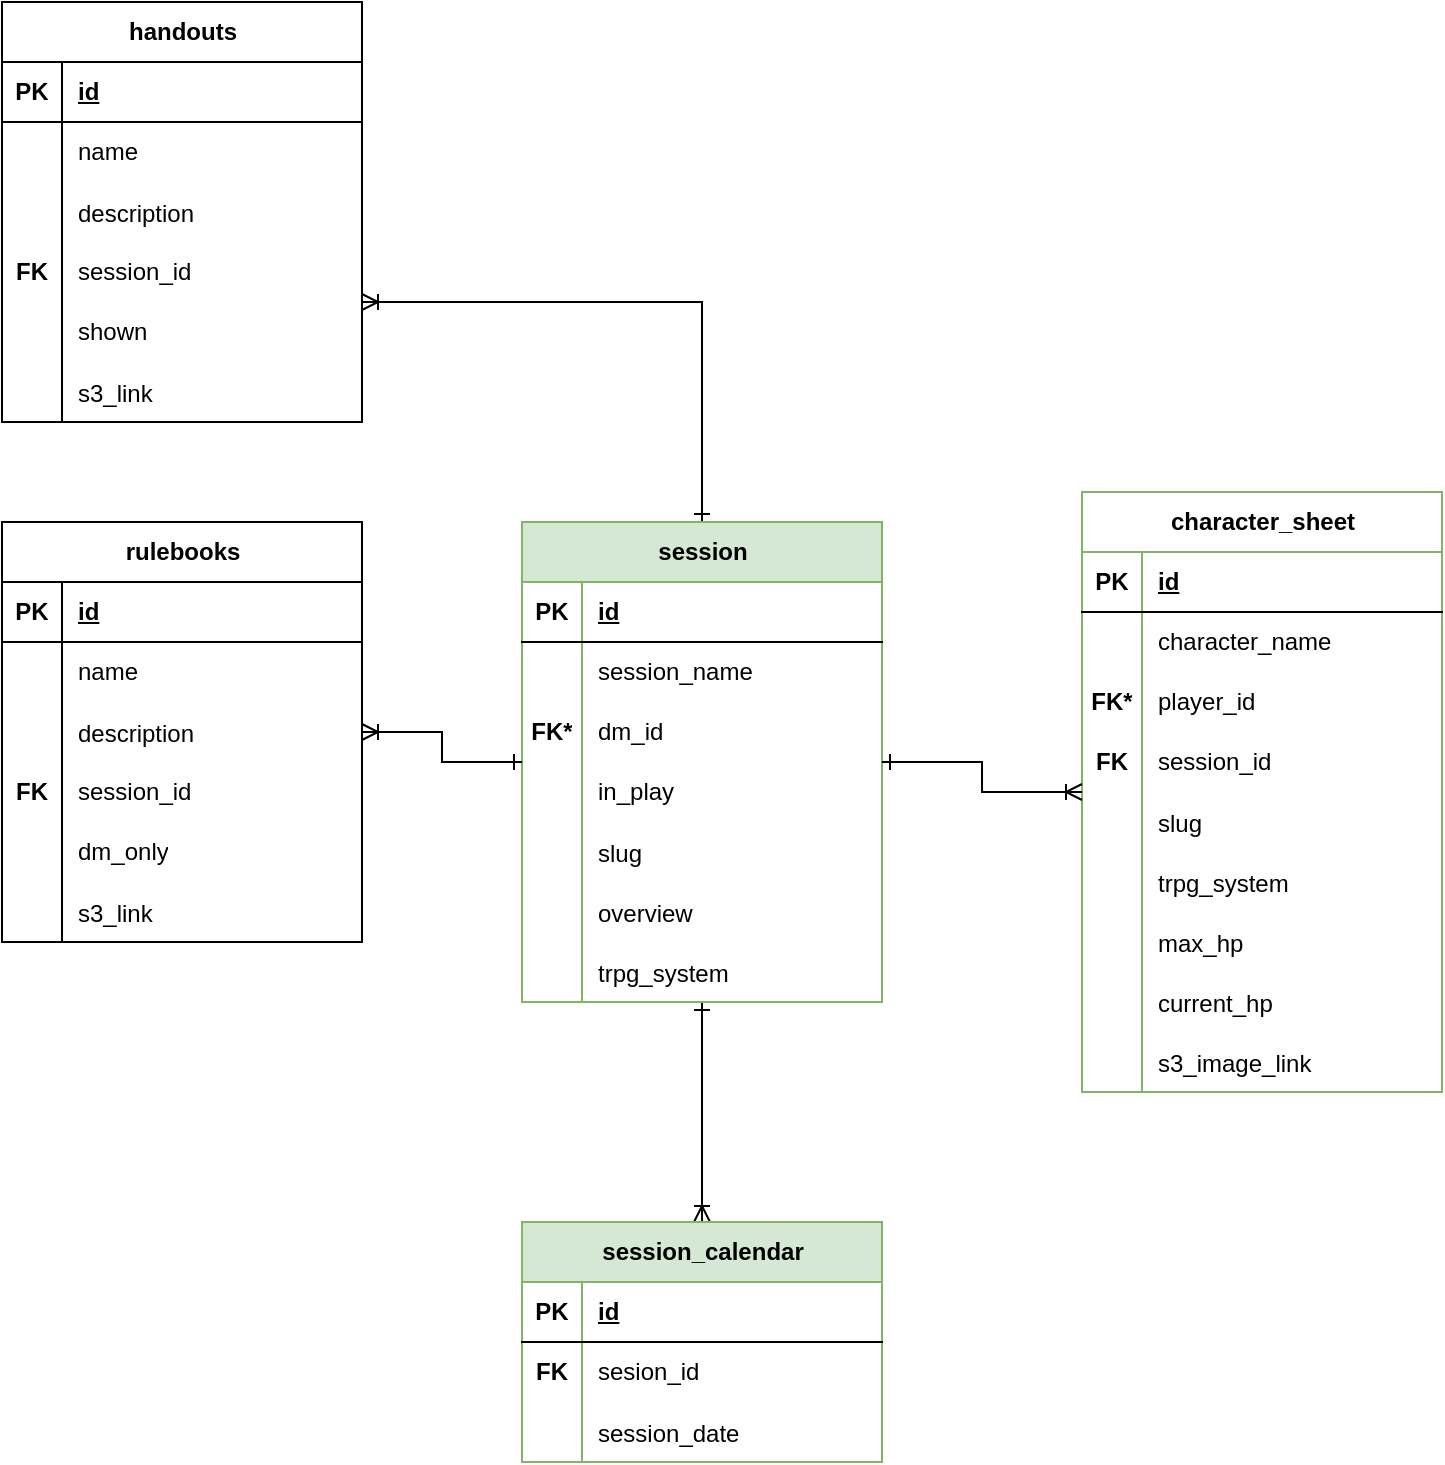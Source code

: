 <mxfile pages="4">
    <diagram name="QuestMaster - Core" id="Is3zhlj4SdbZgZO_lq0R">
        <mxGraphModel dx="1859" dy="1559" grid="1" gridSize="10" guides="1" tooltips="1" connect="1" arrows="1" fold="1" page="1" pageScale="1" pageWidth="827" pageHeight="1169" math="0" shadow="0">
            <root>
                <mxCell id="0"/>
                <mxCell id="1" parent="0"/>
                <mxCell id="gb4WAcOV7qAzqDoDMfIb-23" style="edgeStyle=orthogonalEdgeStyle;rounded=0;orthogonalLoop=1;jettySize=auto;html=1;endArrow=ERoneToMany;endFill=0;startArrow=ERone;startFill=0;" parent="1" source="PB2zmhy7HmJbkQX6b3Tl-1" target="gb4WAcOV7qAzqDoDMfIb-1" edge="1">
                    <mxGeometry relative="1" as="geometry"/>
                </mxCell>
                <mxCell id="tkh_DXrRG8q9AceyS3dG-17" style="edgeStyle=orthogonalEdgeStyle;rounded=0;orthogonalLoop=1;jettySize=auto;html=1;startArrow=ERone;startFill=0;endArrow=ERoneToMany;endFill=0;" parent="1" source="PB2zmhy7HmJbkQX6b3Tl-1" target="tkh_DXrRG8q9AceyS3dG-1" edge="1">
                    <mxGeometry relative="1" as="geometry">
                        <Array as="points">
                            <mxPoint x="290" y="-30"/>
                        </Array>
                    </mxGeometry>
                </mxCell>
                <mxCell id="PB2zmhy7HmJbkQX6b3Tl-1" value="session" style="shape=table;startSize=30;container=1;collapsible=1;childLayout=tableLayout;fixedRows=1;rowLines=0;fontStyle=1;align=center;resizeLast=1;html=1;fillColor=#d5e8d4;strokeColor=#82b366;fontColor=#000000;" parent="1" vertex="1">
                    <mxGeometry x="200" y="80" width="180" height="240" as="geometry"/>
                </mxCell>
                <mxCell id="PB2zmhy7HmJbkQX6b3Tl-2" value="" style="shape=tableRow;horizontal=0;startSize=0;swimlaneHead=0;swimlaneBody=0;fillColor=none;collapsible=0;dropTarget=0;points=[[0,0.5],[1,0.5]];portConstraint=eastwest;top=0;left=0;right=0;bottom=1;" parent="PB2zmhy7HmJbkQX6b3Tl-1" vertex="1">
                    <mxGeometry y="30" width="180" height="30" as="geometry"/>
                </mxCell>
                <mxCell id="PB2zmhy7HmJbkQX6b3Tl-3" value="PK" style="shape=partialRectangle;connectable=0;fillColor=none;top=0;left=0;bottom=0;right=0;fontStyle=1;overflow=hidden;whiteSpace=wrap;html=1;" parent="PB2zmhy7HmJbkQX6b3Tl-2" vertex="1">
                    <mxGeometry width="30" height="30" as="geometry">
                        <mxRectangle width="30" height="30" as="alternateBounds"/>
                    </mxGeometry>
                </mxCell>
                <mxCell id="PB2zmhy7HmJbkQX6b3Tl-4" value="id" style="shape=partialRectangle;connectable=0;fillColor=none;top=0;left=0;bottom=0;right=0;align=left;spacingLeft=6;fontStyle=5;overflow=hidden;whiteSpace=wrap;html=1;" parent="PB2zmhy7HmJbkQX6b3Tl-2" vertex="1">
                    <mxGeometry x="30" width="150" height="30" as="geometry">
                        <mxRectangle width="150" height="30" as="alternateBounds"/>
                    </mxGeometry>
                </mxCell>
                <mxCell id="PB2zmhy7HmJbkQX6b3Tl-5" value="" style="shape=tableRow;horizontal=0;startSize=0;swimlaneHead=0;swimlaneBody=0;fillColor=none;collapsible=0;dropTarget=0;points=[[0,0.5],[1,0.5]];portConstraint=eastwest;top=0;left=0;right=0;bottom=0;" parent="PB2zmhy7HmJbkQX6b3Tl-1" vertex="1">
                    <mxGeometry y="60" width="180" height="30" as="geometry"/>
                </mxCell>
                <mxCell id="PB2zmhy7HmJbkQX6b3Tl-6" value="" style="shape=partialRectangle;connectable=0;fillColor=none;top=0;left=0;bottom=0;right=0;editable=1;overflow=hidden;whiteSpace=wrap;html=1;" parent="PB2zmhy7HmJbkQX6b3Tl-5" vertex="1">
                    <mxGeometry width="30" height="30" as="geometry">
                        <mxRectangle width="30" height="30" as="alternateBounds"/>
                    </mxGeometry>
                </mxCell>
                <mxCell id="PB2zmhy7HmJbkQX6b3Tl-7" value="session_name" style="shape=partialRectangle;connectable=0;fillColor=none;top=0;left=0;bottom=0;right=0;align=left;spacingLeft=6;overflow=hidden;whiteSpace=wrap;html=1;" parent="PB2zmhy7HmJbkQX6b3Tl-5" vertex="1">
                    <mxGeometry x="30" width="150" height="30" as="geometry">
                        <mxRectangle width="150" height="30" as="alternateBounds"/>
                    </mxGeometry>
                </mxCell>
                <mxCell id="PB2zmhy7HmJbkQX6b3Tl-8" value="" style="shape=tableRow;horizontal=0;startSize=0;swimlaneHead=0;swimlaneBody=0;fillColor=none;collapsible=0;dropTarget=0;points=[[0,0.5],[1,0.5]];portConstraint=eastwest;top=0;left=0;right=0;bottom=0;" parent="PB2zmhy7HmJbkQX6b3Tl-1" vertex="1">
                    <mxGeometry y="90" width="180" height="30" as="geometry"/>
                </mxCell>
                <mxCell id="PB2zmhy7HmJbkQX6b3Tl-9" value="&lt;b&gt;FK*&lt;/b&gt;" style="shape=partialRectangle;connectable=0;fillColor=none;top=0;left=0;bottom=0;right=0;editable=1;overflow=hidden;whiteSpace=wrap;html=1;" parent="PB2zmhy7HmJbkQX6b3Tl-8" vertex="1">
                    <mxGeometry width="30" height="30" as="geometry">
                        <mxRectangle width="30" height="30" as="alternateBounds"/>
                    </mxGeometry>
                </mxCell>
                <mxCell id="PB2zmhy7HmJbkQX6b3Tl-10" value="dm_id" style="shape=partialRectangle;connectable=0;fillColor=none;top=0;left=0;bottom=0;right=0;align=left;spacingLeft=6;overflow=hidden;whiteSpace=wrap;html=1;" parent="PB2zmhy7HmJbkQX6b3Tl-8" vertex="1">
                    <mxGeometry x="30" width="150" height="30" as="geometry">
                        <mxRectangle width="150" height="30" as="alternateBounds"/>
                    </mxGeometry>
                </mxCell>
                <mxCell id="PB2zmhy7HmJbkQX6b3Tl-11" value="" style="shape=tableRow;horizontal=0;startSize=0;swimlaneHead=0;swimlaneBody=0;fillColor=none;collapsible=0;dropTarget=0;points=[[0,0.5],[1,0.5]];portConstraint=eastwest;top=0;left=0;right=0;bottom=0;" parent="PB2zmhy7HmJbkQX6b3Tl-1" vertex="1">
                    <mxGeometry y="120" width="180" height="30" as="geometry"/>
                </mxCell>
                <mxCell id="PB2zmhy7HmJbkQX6b3Tl-12" value="" style="shape=partialRectangle;connectable=0;fillColor=none;top=0;left=0;bottom=0;right=0;editable=1;overflow=hidden;whiteSpace=wrap;html=1;" parent="PB2zmhy7HmJbkQX6b3Tl-11" vertex="1">
                    <mxGeometry width="30" height="30" as="geometry">
                        <mxRectangle width="30" height="30" as="alternateBounds"/>
                    </mxGeometry>
                </mxCell>
                <mxCell id="PB2zmhy7HmJbkQX6b3Tl-13" value="in_play" style="shape=partialRectangle;connectable=0;fillColor=none;top=0;left=0;bottom=0;right=0;align=left;spacingLeft=6;overflow=hidden;whiteSpace=wrap;html=1;" parent="PB2zmhy7HmJbkQX6b3Tl-11" vertex="1">
                    <mxGeometry x="30" width="150" height="30" as="geometry">
                        <mxRectangle width="150" height="30" as="alternateBounds"/>
                    </mxGeometry>
                </mxCell>
                <mxCell id="la7gaZuvqw8w5gbXL8r--8" value="" style="shape=tableRow;horizontal=0;startSize=0;swimlaneHead=0;swimlaneBody=0;fillColor=none;collapsible=0;dropTarget=0;points=[[0,0.5],[1,0.5]];portConstraint=eastwest;top=0;left=0;right=0;bottom=0;" parent="PB2zmhy7HmJbkQX6b3Tl-1" vertex="1">
                    <mxGeometry y="150" width="180" height="30" as="geometry"/>
                </mxCell>
                <mxCell id="la7gaZuvqw8w5gbXL8r--9" value="" style="shape=partialRectangle;connectable=0;fillColor=none;top=0;left=0;bottom=0;right=0;editable=1;overflow=hidden;" parent="la7gaZuvqw8w5gbXL8r--8" vertex="1">
                    <mxGeometry width="30" height="30" as="geometry">
                        <mxRectangle width="30" height="30" as="alternateBounds"/>
                    </mxGeometry>
                </mxCell>
                <mxCell id="la7gaZuvqw8w5gbXL8r--10" value="slug" style="shape=partialRectangle;connectable=0;fillColor=none;top=0;left=0;bottom=0;right=0;align=left;spacingLeft=6;overflow=hidden;" parent="la7gaZuvqw8w5gbXL8r--8" vertex="1">
                    <mxGeometry x="30" width="150" height="30" as="geometry">
                        <mxRectangle width="150" height="30" as="alternateBounds"/>
                    </mxGeometry>
                </mxCell>
                <mxCell id="5" value="" style="shape=tableRow;horizontal=0;startSize=0;swimlaneHead=0;swimlaneBody=0;fillColor=none;collapsible=0;dropTarget=0;points=[[0,0.5],[1,0.5]];portConstraint=eastwest;top=0;left=0;right=0;bottom=0;" parent="PB2zmhy7HmJbkQX6b3Tl-1" vertex="1">
                    <mxGeometry y="180" width="180" height="30" as="geometry"/>
                </mxCell>
                <mxCell id="6" value="" style="shape=partialRectangle;connectable=0;fillColor=none;top=0;left=0;bottom=0;right=0;editable=1;overflow=hidden;" parent="5" vertex="1">
                    <mxGeometry width="30" height="30" as="geometry">
                        <mxRectangle width="30" height="30" as="alternateBounds"/>
                    </mxGeometry>
                </mxCell>
                <mxCell id="7" value="overview" style="shape=partialRectangle;connectable=0;fillColor=none;top=0;left=0;bottom=0;right=0;align=left;spacingLeft=6;overflow=hidden;" parent="5" vertex="1">
                    <mxGeometry x="30" width="150" height="30" as="geometry">
                        <mxRectangle width="150" height="30" as="alternateBounds"/>
                    </mxGeometry>
                </mxCell>
                <mxCell id="PB2zmhy7HmJbkQX6b3Tl-14" value="" style="shape=tableRow;horizontal=0;startSize=0;swimlaneHead=0;swimlaneBody=0;fillColor=none;collapsible=0;dropTarget=0;points=[[0,0.5],[1,0.5]];portConstraint=eastwest;top=0;left=0;right=0;bottom=0;" parent="PB2zmhy7HmJbkQX6b3Tl-1" vertex="1">
                    <mxGeometry y="210" width="180" height="30" as="geometry"/>
                </mxCell>
                <mxCell id="PB2zmhy7HmJbkQX6b3Tl-15" value="" style="shape=partialRectangle;connectable=0;fillColor=none;top=0;left=0;bottom=0;right=0;editable=1;overflow=hidden;" parent="PB2zmhy7HmJbkQX6b3Tl-14" vertex="1">
                    <mxGeometry width="30" height="30" as="geometry">
                        <mxRectangle width="30" height="30" as="alternateBounds"/>
                    </mxGeometry>
                </mxCell>
                <mxCell id="PB2zmhy7HmJbkQX6b3Tl-16" value="trpg_system" style="shape=partialRectangle;connectable=0;fillColor=none;top=0;left=0;bottom=0;right=0;align=left;spacingLeft=6;overflow=hidden;" parent="PB2zmhy7HmJbkQX6b3Tl-14" vertex="1">
                    <mxGeometry x="30" width="150" height="30" as="geometry">
                        <mxRectangle width="150" height="30" as="alternateBounds"/>
                    </mxGeometry>
                </mxCell>
                <mxCell id="PB2zmhy7HmJbkQX6b3Tl-23" value="character_sheet" style="shape=table;startSize=30;container=1;collapsible=1;childLayout=tableLayout;fixedRows=1;rowLines=0;fontStyle=1;align=center;resizeLast=1;html=1;fillColor=none;strokeColor=#82b366;" parent="1" vertex="1">
                    <mxGeometry x="480" y="65" width="180" height="300" as="geometry"/>
                </mxCell>
                <mxCell id="PB2zmhy7HmJbkQX6b3Tl-24" value="" style="shape=tableRow;horizontal=0;startSize=0;swimlaneHead=0;swimlaneBody=0;fillColor=none;collapsible=0;dropTarget=0;points=[[0,0.5],[1,0.5]];portConstraint=eastwest;top=0;left=0;right=0;bottom=1;" parent="PB2zmhy7HmJbkQX6b3Tl-23" vertex="1">
                    <mxGeometry y="30" width="180" height="30" as="geometry"/>
                </mxCell>
                <mxCell id="PB2zmhy7HmJbkQX6b3Tl-25" value="PK" style="shape=partialRectangle;connectable=0;fillColor=none;top=0;left=0;bottom=0;right=0;fontStyle=1;overflow=hidden;whiteSpace=wrap;html=1;" parent="PB2zmhy7HmJbkQX6b3Tl-24" vertex="1">
                    <mxGeometry width="30" height="30" as="geometry">
                        <mxRectangle width="30" height="30" as="alternateBounds"/>
                    </mxGeometry>
                </mxCell>
                <mxCell id="PB2zmhy7HmJbkQX6b3Tl-26" value="id" style="shape=partialRectangle;connectable=0;fillColor=none;top=0;left=0;bottom=0;right=0;align=left;spacingLeft=6;fontStyle=5;overflow=hidden;whiteSpace=wrap;html=1;" parent="PB2zmhy7HmJbkQX6b3Tl-24" vertex="1">
                    <mxGeometry x="30" width="150" height="30" as="geometry">
                        <mxRectangle width="150" height="30" as="alternateBounds"/>
                    </mxGeometry>
                </mxCell>
                <mxCell id="PB2zmhy7HmJbkQX6b3Tl-27" value="" style="shape=tableRow;horizontal=0;startSize=0;swimlaneHead=0;swimlaneBody=0;fillColor=none;collapsible=0;dropTarget=0;points=[[0,0.5],[1,0.5]];portConstraint=eastwest;top=0;left=0;right=0;bottom=0;" parent="PB2zmhy7HmJbkQX6b3Tl-23" vertex="1">
                    <mxGeometry y="60" width="180" height="30" as="geometry"/>
                </mxCell>
                <mxCell id="PB2zmhy7HmJbkQX6b3Tl-28" value="" style="shape=partialRectangle;connectable=0;fillColor=none;top=0;left=0;bottom=0;right=0;editable=1;overflow=hidden;whiteSpace=wrap;html=1;" parent="PB2zmhy7HmJbkQX6b3Tl-27" vertex="1">
                    <mxGeometry width="30" height="30" as="geometry">
                        <mxRectangle width="30" height="30" as="alternateBounds"/>
                    </mxGeometry>
                </mxCell>
                <mxCell id="PB2zmhy7HmJbkQX6b3Tl-29" value="character_name" style="shape=partialRectangle;connectable=0;fillColor=none;top=0;left=0;bottom=0;right=0;align=left;spacingLeft=6;overflow=hidden;whiteSpace=wrap;html=1;" parent="PB2zmhy7HmJbkQX6b3Tl-27" vertex="1">
                    <mxGeometry x="30" width="150" height="30" as="geometry">
                        <mxRectangle width="150" height="30" as="alternateBounds"/>
                    </mxGeometry>
                </mxCell>
                <mxCell id="PB2zmhy7HmJbkQX6b3Tl-30" value="" style="shape=tableRow;horizontal=0;startSize=0;swimlaneHead=0;swimlaneBody=0;fillColor=none;collapsible=0;dropTarget=0;points=[[0,0.5],[1,0.5]];portConstraint=eastwest;top=0;left=0;right=0;bottom=0;" parent="PB2zmhy7HmJbkQX6b3Tl-23" vertex="1">
                    <mxGeometry y="90" width="180" height="30" as="geometry"/>
                </mxCell>
                <mxCell id="PB2zmhy7HmJbkQX6b3Tl-31" value="&lt;b&gt;FK*&lt;/b&gt;" style="shape=partialRectangle;connectable=0;fillColor=none;top=0;left=0;bottom=0;right=0;editable=1;overflow=hidden;whiteSpace=wrap;html=1;" parent="PB2zmhy7HmJbkQX6b3Tl-30" vertex="1">
                    <mxGeometry width="30" height="30" as="geometry">
                        <mxRectangle width="30" height="30" as="alternateBounds"/>
                    </mxGeometry>
                </mxCell>
                <mxCell id="PB2zmhy7HmJbkQX6b3Tl-32" value="player_id" style="shape=partialRectangle;connectable=0;fillColor=none;top=0;left=0;bottom=0;right=0;align=left;spacingLeft=6;overflow=hidden;whiteSpace=wrap;html=1;" parent="PB2zmhy7HmJbkQX6b3Tl-30" vertex="1">
                    <mxGeometry x="30" width="150" height="30" as="geometry">
                        <mxRectangle width="150" height="30" as="alternateBounds"/>
                    </mxGeometry>
                </mxCell>
                <mxCell id="PB2zmhy7HmJbkQX6b3Tl-33" value="" style="shape=tableRow;horizontal=0;startSize=0;swimlaneHead=0;swimlaneBody=0;fillColor=none;collapsible=0;dropTarget=0;points=[[0,0.5],[1,0.5]];portConstraint=eastwest;top=0;left=0;right=0;bottom=0;" parent="PB2zmhy7HmJbkQX6b3Tl-23" vertex="1">
                    <mxGeometry y="120" width="180" height="30" as="geometry"/>
                </mxCell>
                <mxCell id="PB2zmhy7HmJbkQX6b3Tl-34" value="&lt;b&gt;FK&lt;/b&gt;" style="shape=partialRectangle;connectable=0;fillColor=none;top=0;left=0;bottom=0;right=0;editable=1;overflow=hidden;whiteSpace=wrap;html=1;" parent="PB2zmhy7HmJbkQX6b3Tl-33" vertex="1">
                    <mxGeometry width="30" height="30" as="geometry">
                        <mxRectangle width="30" height="30" as="alternateBounds"/>
                    </mxGeometry>
                </mxCell>
                <mxCell id="PB2zmhy7HmJbkQX6b3Tl-35" value="session_id" style="shape=partialRectangle;connectable=0;fillColor=none;top=0;left=0;bottom=0;right=0;align=left;spacingLeft=6;overflow=hidden;whiteSpace=wrap;html=1;" parent="PB2zmhy7HmJbkQX6b3Tl-33" vertex="1">
                    <mxGeometry x="30" width="150" height="30" as="geometry">
                        <mxRectangle width="150" height="30" as="alternateBounds"/>
                    </mxGeometry>
                </mxCell>
                <mxCell id="la7gaZuvqw8w5gbXL8r--11" value="" style="shape=tableRow;horizontal=0;startSize=0;swimlaneHead=0;swimlaneBody=0;fillColor=none;collapsible=0;dropTarget=0;points=[[0,0.5],[1,0.5]];portConstraint=eastwest;top=0;left=0;right=0;bottom=0;" parent="PB2zmhy7HmJbkQX6b3Tl-23" vertex="1">
                    <mxGeometry y="150" width="180" height="30" as="geometry"/>
                </mxCell>
                <mxCell id="la7gaZuvqw8w5gbXL8r--12" value="" style="shape=partialRectangle;connectable=0;fillColor=none;top=0;left=0;bottom=0;right=0;editable=1;overflow=hidden;" parent="la7gaZuvqw8w5gbXL8r--11" vertex="1">
                    <mxGeometry width="30" height="30" as="geometry">
                        <mxRectangle width="30" height="30" as="alternateBounds"/>
                    </mxGeometry>
                </mxCell>
                <mxCell id="la7gaZuvqw8w5gbXL8r--13" value="slug" style="shape=partialRectangle;connectable=0;fillColor=none;top=0;left=0;bottom=0;right=0;align=left;spacingLeft=6;overflow=hidden;" parent="la7gaZuvqw8w5gbXL8r--11" vertex="1">
                    <mxGeometry x="30" width="150" height="30" as="geometry">
                        <mxRectangle width="150" height="30" as="alternateBounds"/>
                    </mxGeometry>
                </mxCell>
                <mxCell id="PB2zmhy7HmJbkQX6b3Tl-36" value="" style="shape=tableRow;horizontal=0;startSize=0;swimlaneHead=0;swimlaneBody=0;fillColor=none;collapsible=0;dropTarget=0;points=[[0,0.5],[1,0.5]];portConstraint=eastwest;top=0;left=0;right=0;bottom=0;" parent="PB2zmhy7HmJbkQX6b3Tl-23" vertex="1">
                    <mxGeometry y="180" width="180" height="30" as="geometry"/>
                </mxCell>
                <mxCell id="PB2zmhy7HmJbkQX6b3Tl-37" value="" style="shape=partialRectangle;connectable=0;fillColor=none;top=0;left=0;bottom=0;right=0;editable=1;overflow=hidden;" parent="PB2zmhy7HmJbkQX6b3Tl-36" vertex="1">
                    <mxGeometry width="30" height="30" as="geometry">
                        <mxRectangle width="30" height="30" as="alternateBounds"/>
                    </mxGeometry>
                </mxCell>
                <mxCell id="PB2zmhy7HmJbkQX6b3Tl-38" value="trpg_system" style="shape=partialRectangle;connectable=0;fillColor=none;top=0;left=0;bottom=0;right=0;align=left;spacingLeft=6;overflow=hidden;" parent="PB2zmhy7HmJbkQX6b3Tl-36" vertex="1">
                    <mxGeometry x="30" width="150" height="30" as="geometry">
                        <mxRectangle width="150" height="30" as="alternateBounds"/>
                    </mxGeometry>
                </mxCell>
                <mxCell id="8" value="" style="shape=tableRow;horizontal=0;startSize=0;swimlaneHead=0;swimlaneBody=0;fillColor=none;collapsible=0;dropTarget=0;points=[[0,0.5],[1,0.5]];portConstraint=eastwest;top=0;left=0;right=0;bottom=0;" vertex="1" parent="PB2zmhy7HmJbkQX6b3Tl-23">
                    <mxGeometry y="210" width="180" height="30" as="geometry"/>
                </mxCell>
                <mxCell id="9" value="" style="shape=partialRectangle;connectable=0;fillColor=none;top=0;left=0;bottom=0;right=0;editable=1;overflow=hidden;" vertex="1" parent="8">
                    <mxGeometry width="30" height="30" as="geometry">
                        <mxRectangle width="30" height="30" as="alternateBounds"/>
                    </mxGeometry>
                </mxCell>
                <mxCell id="10" value="max_hp" style="shape=partialRectangle;connectable=0;fillColor=none;top=0;left=0;bottom=0;right=0;align=left;spacingLeft=6;overflow=hidden;" vertex="1" parent="8">
                    <mxGeometry x="30" width="150" height="30" as="geometry">
                        <mxRectangle width="150" height="30" as="alternateBounds"/>
                    </mxGeometry>
                </mxCell>
                <mxCell id="11" value="" style="shape=tableRow;horizontal=0;startSize=0;swimlaneHead=0;swimlaneBody=0;fillColor=none;collapsible=0;dropTarget=0;points=[[0,0.5],[1,0.5]];portConstraint=eastwest;top=0;left=0;right=0;bottom=0;" vertex="1" parent="PB2zmhy7HmJbkQX6b3Tl-23">
                    <mxGeometry y="240" width="180" height="30" as="geometry"/>
                </mxCell>
                <mxCell id="12" value="" style="shape=partialRectangle;connectable=0;fillColor=none;top=0;left=0;bottom=0;right=0;editable=1;overflow=hidden;" vertex="1" parent="11">
                    <mxGeometry width="30" height="30" as="geometry">
                        <mxRectangle width="30" height="30" as="alternateBounds"/>
                    </mxGeometry>
                </mxCell>
                <mxCell id="13" value="current_hp" style="shape=partialRectangle;connectable=0;fillColor=none;top=0;left=0;bottom=0;right=0;align=left;spacingLeft=6;overflow=hidden;" vertex="1" parent="11">
                    <mxGeometry x="30" width="150" height="30" as="geometry">
                        <mxRectangle width="150" height="30" as="alternateBounds"/>
                    </mxGeometry>
                </mxCell>
                <mxCell id="tkh_DXrRG8q9AceyS3dG-24" value="" style="shape=tableRow;horizontal=0;startSize=0;swimlaneHead=0;swimlaneBody=0;fillColor=none;collapsible=0;dropTarget=0;points=[[0,0.5],[1,0.5]];portConstraint=eastwest;top=0;left=0;right=0;bottom=0;" parent="PB2zmhy7HmJbkQX6b3Tl-23" vertex="1">
                    <mxGeometry y="270" width="180" height="30" as="geometry"/>
                </mxCell>
                <mxCell id="tkh_DXrRG8q9AceyS3dG-25" value="" style="shape=partialRectangle;connectable=0;fillColor=none;top=0;left=0;bottom=0;right=0;editable=1;overflow=hidden;" parent="tkh_DXrRG8q9AceyS3dG-24" vertex="1">
                    <mxGeometry width="30" height="30" as="geometry">
                        <mxRectangle width="30" height="30" as="alternateBounds"/>
                    </mxGeometry>
                </mxCell>
                <mxCell id="tkh_DXrRG8q9AceyS3dG-26" value="s3_image_link" style="shape=partialRectangle;connectable=0;fillColor=none;top=0;left=0;bottom=0;right=0;align=left;spacingLeft=6;overflow=hidden;" parent="tkh_DXrRG8q9AceyS3dG-24" vertex="1">
                    <mxGeometry x="30" width="150" height="30" as="geometry">
                        <mxRectangle width="150" height="30" as="alternateBounds"/>
                    </mxGeometry>
                </mxCell>
                <mxCell id="PB2zmhy7HmJbkQX6b3Tl-45" style="edgeStyle=orthogonalEdgeStyle;rounded=0;orthogonalLoop=1;jettySize=auto;html=1;startArrow=ERoneToMany;startFill=0;endArrow=ERone;endFill=0;" parent="1" source="PB2zmhy7HmJbkQX6b3Tl-23" target="PB2zmhy7HmJbkQX6b3Tl-1" edge="1">
                    <mxGeometry relative="1" as="geometry"/>
                </mxCell>
                <mxCell id="Bw35l4YNj9lStXJyYGCS-23" value="rulebooks" style="shape=table;startSize=30;container=1;collapsible=1;childLayout=tableLayout;fixedRows=1;rowLines=0;fontStyle=1;align=center;resizeLast=1;html=1;" parent="1" vertex="1">
                    <mxGeometry x="-60" y="80" width="180" height="210" as="geometry"/>
                </mxCell>
                <mxCell id="Bw35l4YNj9lStXJyYGCS-24" value="" style="shape=tableRow;horizontal=0;startSize=0;swimlaneHead=0;swimlaneBody=0;fillColor=none;collapsible=0;dropTarget=0;points=[[0,0.5],[1,0.5]];portConstraint=eastwest;top=0;left=0;right=0;bottom=1;" parent="Bw35l4YNj9lStXJyYGCS-23" vertex="1">
                    <mxGeometry y="30" width="180" height="30" as="geometry"/>
                </mxCell>
                <mxCell id="Bw35l4YNj9lStXJyYGCS-25" value="PK" style="shape=partialRectangle;connectable=0;fillColor=none;top=0;left=0;bottom=0;right=0;fontStyle=1;overflow=hidden;whiteSpace=wrap;html=1;" parent="Bw35l4YNj9lStXJyYGCS-24" vertex="1">
                    <mxGeometry width="30" height="30" as="geometry">
                        <mxRectangle width="30" height="30" as="alternateBounds"/>
                    </mxGeometry>
                </mxCell>
                <mxCell id="Bw35l4YNj9lStXJyYGCS-26" value="id" style="shape=partialRectangle;connectable=0;fillColor=none;top=0;left=0;bottom=0;right=0;align=left;spacingLeft=6;fontStyle=5;overflow=hidden;whiteSpace=wrap;html=1;" parent="Bw35l4YNj9lStXJyYGCS-24" vertex="1">
                    <mxGeometry x="30" width="150" height="30" as="geometry">
                        <mxRectangle width="150" height="30" as="alternateBounds"/>
                    </mxGeometry>
                </mxCell>
                <mxCell id="Bw35l4YNj9lStXJyYGCS-27" value="" style="shape=tableRow;horizontal=0;startSize=0;swimlaneHead=0;swimlaneBody=0;fillColor=none;collapsible=0;dropTarget=0;points=[[0,0.5],[1,0.5]];portConstraint=eastwest;top=0;left=0;right=0;bottom=0;" parent="Bw35l4YNj9lStXJyYGCS-23" vertex="1">
                    <mxGeometry y="60" width="180" height="30" as="geometry"/>
                </mxCell>
                <mxCell id="Bw35l4YNj9lStXJyYGCS-28" value="" style="shape=partialRectangle;connectable=0;fillColor=none;top=0;left=0;bottom=0;right=0;editable=1;overflow=hidden;whiteSpace=wrap;html=1;" parent="Bw35l4YNj9lStXJyYGCS-27" vertex="1">
                    <mxGeometry width="30" height="30" as="geometry">
                        <mxRectangle width="30" height="30" as="alternateBounds"/>
                    </mxGeometry>
                </mxCell>
                <mxCell id="Bw35l4YNj9lStXJyYGCS-29" value="name" style="shape=partialRectangle;connectable=0;fillColor=none;top=0;left=0;bottom=0;right=0;align=left;spacingLeft=6;overflow=hidden;whiteSpace=wrap;html=1;" parent="Bw35l4YNj9lStXJyYGCS-27" vertex="1">
                    <mxGeometry x="30" width="150" height="30" as="geometry">
                        <mxRectangle width="150" height="30" as="alternateBounds"/>
                    </mxGeometry>
                </mxCell>
                <mxCell id="tkh_DXrRG8q9AceyS3dG-18" value="" style="shape=tableRow;horizontal=0;startSize=0;swimlaneHead=0;swimlaneBody=0;fillColor=none;collapsible=0;dropTarget=0;points=[[0,0.5],[1,0.5]];portConstraint=eastwest;top=0;left=0;right=0;bottom=0;" parent="Bw35l4YNj9lStXJyYGCS-23" vertex="1">
                    <mxGeometry y="90" width="180" height="30" as="geometry"/>
                </mxCell>
                <mxCell id="tkh_DXrRG8q9AceyS3dG-19" value="" style="shape=partialRectangle;connectable=0;fillColor=none;top=0;left=0;bottom=0;right=0;editable=1;overflow=hidden;" parent="tkh_DXrRG8q9AceyS3dG-18" vertex="1">
                    <mxGeometry width="30" height="30" as="geometry">
                        <mxRectangle width="30" height="30" as="alternateBounds"/>
                    </mxGeometry>
                </mxCell>
                <mxCell id="tkh_DXrRG8q9AceyS3dG-20" value="description" style="shape=partialRectangle;connectable=0;fillColor=none;top=0;left=0;bottom=0;right=0;align=left;spacingLeft=6;overflow=hidden;" parent="tkh_DXrRG8q9AceyS3dG-18" vertex="1">
                    <mxGeometry x="30" width="150" height="30" as="geometry">
                        <mxRectangle width="150" height="30" as="alternateBounds"/>
                    </mxGeometry>
                </mxCell>
                <mxCell id="Bw35l4YNj9lStXJyYGCS-30" value="" style="shape=tableRow;horizontal=0;startSize=0;swimlaneHead=0;swimlaneBody=0;fillColor=none;collapsible=0;dropTarget=0;points=[[0,0.5],[1,0.5]];portConstraint=eastwest;top=0;left=0;right=0;bottom=0;" parent="Bw35l4YNj9lStXJyYGCS-23" vertex="1">
                    <mxGeometry y="120" width="180" height="30" as="geometry"/>
                </mxCell>
                <mxCell id="Bw35l4YNj9lStXJyYGCS-31" value="&lt;b&gt;FK&lt;/b&gt;" style="shape=partialRectangle;connectable=0;fillColor=none;top=0;left=0;bottom=0;right=0;editable=1;overflow=hidden;whiteSpace=wrap;html=1;" parent="Bw35l4YNj9lStXJyYGCS-30" vertex="1">
                    <mxGeometry width="30" height="30" as="geometry">
                        <mxRectangle width="30" height="30" as="alternateBounds"/>
                    </mxGeometry>
                </mxCell>
                <mxCell id="Bw35l4YNj9lStXJyYGCS-32" value="session_id" style="shape=partialRectangle;connectable=0;fillColor=none;top=0;left=0;bottom=0;right=0;align=left;spacingLeft=6;overflow=hidden;whiteSpace=wrap;html=1;" parent="Bw35l4YNj9lStXJyYGCS-30" vertex="1">
                    <mxGeometry x="30" width="150" height="30" as="geometry">
                        <mxRectangle width="150" height="30" as="alternateBounds"/>
                    </mxGeometry>
                </mxCell>
                <mxCell id="Bw35l4YNj9lStXJyYGCS-33" value="" style="shape=tableRow;horizontal=0;startSize=0;swimlaneHead=0;swimlaneBody=0;fillColor=none;collapsible=0;dropTarget=0;points=[[0,0.5],[1,0.5]];portConstraint=eastwest;top=0;left=0;right=0;bottom=0;" parent="Bw35l4YNj9lStXJyYGCS-23" vertex="1">
                    <mxGeometry y="150" width="180" height="30" as="geometry"/>
                </mxCell>
                <mxCell id="Bw35l4YNj9lStXJyYGCS-34" value="" style="shape=partialRectangle;connectable=0;fillColor=none;top=0;left=0;bottom=0;right=0;editable=1;overflow=hidden;whiteSpace=wrap;html=1;" parent="Bw35l4YNj9lStXJyYGCS-33" vertex="1">
                    <mxGeometry width="30" height="30" as="geometry">
                        <mxRectangle width="30" height="30" as="alternateBounds"/>
                    </mxGeometry>
                </mxCell>
                <mxCell id="Bw35l4YNj9lStXJyYGCS-35" value="dm_only" style="shape=partialRectangle;connectable=0;fillColor=none;top=0;left=0;bottom=0;right=0;align=left;spacingLeft=6;overflow=hidden;whiteSpace=wrap;html=1;" parent="Bw35l4YNj9lStXJyYGCS-33" vertex="1">
                    <mxGeometry x="30" width="150" height="30" as="geometry">
                        <mxRectangle width="150" height="30" as="alternateBounds"/>
                    </mxGeometry>
                </mxCell>
                <mxCell id="Bw35l4YNj9lStXJyYGCS-46" value="" style="shape=tableRow;horizontal=0;startSize=0;swimlaneHead=0;swimlaneBody=0;fillColor=none;collapsible=0;dropTarget=0;points=[[0,0.5],[1,0.5]];portConstraint=eastwest;top=0;left=0;right=0;bottom=0;" parent="Bw35l4YNj9lStXJyYGCS-23" vertex="1">
                    <mxGeometry y="180" width="180" height="30" as="geometry"/>
                </mxCell>
                <mxCell id="Bw35l4YNj9lStXJyYGCS-47" value="" style="shape=partialRectangle;connectable=0;fillColor=none;top=0;left=0;bottom=0;right=0;editable=1;overflow=hidden;" parent="Bw35l4YNj9lStXJyYGCS-46" vertex="1">
                    <mxGeometry width="30" height="30" as="geometry">
                        <mxRectangle width="30" height="30" as="alternateBounds"/>
                    </mxGeometry>
                </mxCell>
                <mxCell id="Bw35l4YNj9lStXJyYGCS-48" value="s3_link" style="shape=partialRectangle;connectable=0;fillColor=none;top=0;left=0;bottom=0;right=0;align=left;spacingLeft=6;overflow=hidden;" parent="Bw35l4YNj9lStXJyYGCS-46" vertex="1">
                    <mxGeometry x="30" width="150" height="30" as="geometry">
                        <mxRectangle width="150" height="30" as="alternateBounds"/>
                    </mxGeometry>
                </mxCell>
                <mxCell id="Bw35l4YNj9lStXJyYGCS-45" style="edgeStyle=orthogonalEdgeStyle;rounded=0;orthogonalLoop=1;jettySize=auto;html=1;startArrow=ERone;startFill=0;endArrow=ERoneToMany;endFill=0;" parent="1" source="PB2zmhy7HmJbkQX6b3Tl-1" target="Bw35l4YNj9lStXJyYGCS-23" edge="1">
                    <mxGeometry relative="1" as="geometry"/>
                </mxCell>
                <mxCell id="gb4WAcOV7qAzqDoDMfIb-1" value="session_calendar" style="shape=table;startSize=30;container=1;collapsible=1;childLayout=tableLayout;fixedRows=1;rowLines=0;fontStyle=1;align=center;resizeLast=1;html=1;fillColor=#d5e8d4;strokeColor=#82b366;fontColor=#000000;" parent="1" vertex="1">
                    <mxGeometry x="200" y="430" width="180" height="120" as="geometry"/>
                </mxCell>
                <mxCell id="gb4WAcOV7qAzqDoDMfIb-2" value="" style="shape=tableRow;horizontal=0;startSize=0;swimlaneHead=0;swimlaneBody=0;fillColor=none;collapsible=0;dropTarget=0;points=[[0,0.5],[1,0.5]];portConstraint=eastwest;top=0;left=0;right=0;bottom=1;" parent="gb4WAcOV7qAzqDoDMfIb-1" vertex="1">
                    <mxGeometry y="30" width="180" height="30" as="geometry"/>
                </mxCell>
                <mxCell id="gb4WAcOV7qAzqDoDMfIb-3" value="PK" style="shape=partialRectangle;connectable=0;fillColor=none;top=0;left=0;bottom=0;right=0;fontStyle=1;overflow=hidden;whiteSpace=wrap;html=1;" parent="gb4WAcOV7qAzqDoDMfIb-2" vertex="1">
                    <mxGeometry width="30" height="30" as="geometry">
                        <mxRectangle width="30" height="30" as="alternateBounds"/>
                    </mxGeometry>
                </mxCell>
                <mxCell id="gb4WAcOV7qAzqDoDMfIb-4" value="id" style="shape=partialRectangle;connectable=0;fillColor=none;top=0;left=0;bottom=0;right=0;align=left;spacingLeft=6;fontStyle=5;overflow=hidden;whiteSpace=wrap;html=1;" parent="gb4WAcOV7qAzqDoDMfIb-2" vertex="1">
                    <mxGeometry x="30" width="150" height="30" as="geometry">
                        <mxRectangle width="150" height="30" as="alternateBounds"/>
                    </mxGeometry>
                </mxCell>
                <mxCell id="gb4WAcOV7qAzqDoDMfIb-8" value="" style="shape=tableRow;horizontal=0;startSize=0;swimlaneHead=0;swimlaneBody=0;fillColor=none;collapsible=0;dropTarget=0;points=[[0,0.5],[1,0.5]];portConstraint=eastwest;top=0;left=0;right=0;bottom=0;" parent="gb4WAcOV7qAzqDoDMfIb-1" vertex="1">
                    <mxGeometry y="60" width="180" height="30" as="geometry"/>
                </mxCell>
                <mxCell id="gb4WAcOV7qAzqDoDMfIb-9" value="&lt;b&gt;FK&lt;/b&gt;" style="shape=partialRectangle;connectable=0;fillColor=none;top=0;left=0;bottom=0;right=0;editable=1;overflow=hidden;whiteSpace=wrap;html=1;" parent="gb4WAcOV7qAzqDoDMfIb-8" vertex="1">
                    <mxGeometry width="30" height="30" as="geometry">
                        <mxRectangle width="30" height="30" as="alternateBounds"/>
                    </mxGeometry>
                </mxCell>
                <mxCell id="gb4WAcOV7qAzqDoDMfIb-10" value="sesion_id" style="shape=partialRectangle;connectable=0;fillColor=none;top=0;left=0;bottom=0;right=0;align=left;spacingLeft=6;overflow=hidden;whiteSpace=wrap;html=1;" parent="gb4WAcOV7qAzqDoDMfIb-8" vertex="1">
                    <mxGeometry x="30" width="150" height="30" as="geometry">
                        <mxRectangle width="150" height="30" as="alternateBounds"/>
                    </mxGeometry>
                </mxCell>
                <mxCell id="gb4WAcOV7qAzqDoDMfIb-14" value="" style="shape=tableRow;horizontal=0;startSize=0;swimlaneHead=0;swimlaneBody=0;fillColor=none;collapsible=0;dropTarget=0;points=[[0,0.5],[1,0.5]];portConstraint=eastwest;top=0;left=0;right=0;bottom=0;" parent="gb4WAcOV7qAzqDoDMfIb-1" vertex="1">
                    <mxGeometry y="90" width="180" height="30" as="geometry"/>
                </mxCell>
                <mxCell id="gb4WAcOV7qAzqDoDMfIb-15" value="" style="shape=partialRectangle;connectable=0;fillColor=none;top=0;left=0;bottom=0;right=0;editable=1;overflow=hidden;" parent="gb4WAcOV7qAzqDoDMfIb-14" vertex="1">
                    <mxGeometry width="30" height="30" as="geometry">
                        <mxRectangle width="30" height="30" as="alternateBounds"/>
                    </mxGeometry>
                </mxCell>
                <mxCell id="gb4WAcOV7qAzqDoDMfIb-16" value="session_date" style="shape=partialRectangle;connectable=0;fillColor=none;top=0;left=0;bottom=0;right=0;align=left;spacingLeft=6;overflow=hidden;" parent="gb4WAcOV7qAzqDoDMfIb-14" vertex="1">
                    <mxGeometry x="30" width="150" height="30" as="geometry">
                        <mxRectangle width="150" height="30" as="alternateBounds"/>
                    </mxGeometry>
                </mxCell>
                <mxCell id="tkh_DXrRG8q9AceyS3dG-1" value="handouts" style="shape=table;startSize=30;container=1;collapsible=1;childLayout=tableLayout;fixedRows=1;rowLines=0;fontStyle=1;align=center;resizeLast=1;html=1;" parent="1" vertex="1">
                    <mxGeometry x="-60" y="-180" width="180" height="210" as="geometry"/>
                </mxCell>
                <mxCell id="tkh_DXrRG8q9AceyS3dG-2" value="" style="shape=tableRow;horizontal=0;startSize=0;swimlaneHead=0;swimlaneBody=0;fillColor=none;collapsible=0;dropTarget=0;points=[[0,0.5],[1,0.5]];portConstraint=eastwest;top=0;left=0;right=0;bottom=1;" parent="tkh_DXrRG8q9AceyS3dG-1" vertex="1">
                    <mxGeometry y="30" width="180" height="30" as="geometry"/>
                </mxCell>
                <mxCell id="tkh_DXrRG8q9AceyS3dG-3" value="PK" style="shape=partialRectangle;connectable=0;fillColor=none;top=0;left=0;bottom=0;right=0;fontStyle=1;overflow=hidden;whiteSpace=wrap;html=1;" parent="tkh_DXrRG8q9AceyS3dG-2" vertex="1">
                    <mxGeometry width="30" height="30" as="geometry">
                        <mxRectangle width="30" height="30" as="alternateBounds"/>
                    </mxGeometry>
                </mxCell>
                <mxCell id="tkh_DXrRG8q9AceyS3dG-4" value="id" style="shape=partialRectangle;connectable=0;fillColor=none;top=0;left=0;bottom=0;right=0;align=left;spacingLeft=6;fontStyle=5;overflow=hidden;whiteSpace=wrap;html=1;" parent="tkh_DXrRG8q9AceyS3dG-2" vertex="1">
                    <mxGeometry x="30" width="150" height="30" as="geometry">
                        <mxRectangle width="150" height="30" as="alternateBounds"/>
                    </mxGeometry>
                </mxCell>
                <mxCell id="tkh_DXrRG8q9AceyS3dG-5" value="" style="shape=tableRow;horizontal=0;startSize=0;swimlaneHead=0;swimlaneBody=0;fillColor=none;collapsible=0;dropTarget=0;points=[[0,0.5],[1,0.5]];portConstraint=eastwest;top=0;left=0;right=0;bottom=0;" parent="tkh_DXrRG8q9AceyS3dG-1" vertex="1">
                    <mxGeometry y="60" width="180" height="30" as="geometry"/>
                </mxCell>
                <mxCell id="tkh_DXrRG8q9AceyS3dG-6" value="" style="shape=partialRectangle;connectable=0;fillColor=none;top=0;left=0;bottom=0;right=0;editable=1;overflow=hidden;whiteSpace=wrap;html=1;" parent="tkh_DXrRG8q9AceyS3dG-5" vertex="1">
                    <mxGeometry width="30" height="30" as="geometry">
                        <mxRectangle width="30" height="30" as="alternateBounds"/>
                    </mxGeometry>
                </mxCell>
                <mxCell id="tkh_DXrRG8q9AceyS3dG-7" value="name" style="shape=partialRectangle;connectable=0;fillColor=none;top=0;left=0;bottom=0;right=0;align=left;spacingLeft=6;overflow=hidden;whiteSpace=wrap;html=1;" parent="tkh_DXrRG8q9AceyS3dG-5" vertex="1">
                    <mxGeometry x="30" width="150" height="30" as="geometry">
                        <mxRectangle width="150" height="30" as="alternateBounds"/>
                    </mxGeometry>
                </mxCell>
                <mxCell id="tkh_DXrRG8q9AceyS3dG-21" value="" style="shape=tableRow;horizontal=0;startSize=0;swimlaneHead=0;swimlaneBody=0;fillColor=none;collapsible=0;dropTarget=0;points=[[0,0.5],[1,0.5]];portConstraint=eastwest;top=0;left=0;right=0;bottom=0;" parent="tkh_DXrRG8q9AceyS3dG-1" vertex="1">
                    <mxGeometry y="90" width="180" height="30" as="geometry"/>
                </mxCell>
                <mxCell id="tkh_DXrRG8q9AceyS3dG-22" value="" style="shape=partialRectangle;connectable=0;fillColor=none;top=0;left=0;bottom=0;right=0;editable=1;overflow=hidden;" parent="tkh_DXrRG8q9AceyS3dG-21" vertex="1">
                    <mxGeometry width="30" height="30" as="geometry">
                        <mxRectangle width="30" height="30" as="alternateBounds"/>
                    </mxGeometry>
                </mxCell>
                <mxCell id="tkh_DXrRG8q9AceyS3dG-23" value="description" style="shape=partialRectangle;connectable=0;fillColor=none;top=0;left=0;bottom=0;right=0;align=left;spacingLeft=6;overflow=hidden;" parent="tkh_DXrRG8q9AceyS3dG-21" vertex="1">
                    <mxGeometry x="30" width="150" height="30" as="geometry">
                        <mxRectangle width="150" height="30" as="alternateBounds"/>
                    </mxGeometry>
                </mxCell>
                <mxCell id="tkh_DXrRG8q9AceyS3dG-8" value="" style="shape=tableRow;horizontal=0;startSize=0;swimlaneHead=0;swimlaneBody=0;fillColor=none;collapsible=0;dropTarget=0;points=[[0,0.5],[1,0.5]];portConstraint=eastwest;top=0;left=0;right=0;bottom=0;" parent="tkh_DXrRG8q9AceyS3dG-1" vertex="1">
                    <mxGeometry y="120" width="180" height="30" as="geometry"/>
                </mxCell>
                <mxCell id="tkh_DXrRG8q9AceyS3dG-9" value="&lt;b&gt;FK&lt;/b&gt;" style="shape=partialRectangle;connectable=0;fillColor=none;top=0;left=0;bottom=0;right=0;editable=1;overflow=hidden;whiteSpace=wrap;html=1;" parent="tkh_DXrRG8q9AceyS3dG-8" vertex="1">
                    <mxGeometry width="30" height="30" as="geometry">
                        <mxRectangle width="30" height="30" as="alternateBounds"/>
                    </mxGeometry>
                </mxCell>
                <mxCell id="tkh_DXrRG8q9AceyS3dG-10" value="session_id" style="shape=partialRectangle;connectable=0;fillColor=none;top=0;left=0;bottom=0;right=0;align=left;spacingLeft=6;overflow=hidden;whiteSpace=wrap;html=1;" parent="tkh_DXrRG8q9AceyS3dG-8" vertex="1">
                    <mxGeometry x="30" width="150" height="30" as="geometry">
                        <mxRectangle width="150" height="30" as="alternateBounds"/>
                    </mxGeometry>
                </mxCell>
                <mxCell id="tkh_DXrRG8q9AceyS3dG-11" value="" style="shape=tableRow;horizontal=0;startSize=0;swimlaneHead=0;swimlaneBody=0;fillColor=none;collapsible=0;dropTarget=0;points=[[0,0.5],[1,0.5]];portConstraint=eastwest;top=0;left=0;right=0;bottom=0;" parent="tkh_DXrRG8q9AceyS3dG-1" vertex="1">
                    <mxGeometry y="150" width="180" height="30" as="geometry"/>
                </mxCell>
                <mxCell id="tkh_DXrRG8q9AceyS3dG-12" value="" style="shape=partialRectangle;connectable=0;fillColor=none;top=0;left=0;bottom=0;right=0;editable=1;overflow=hidden;whiteSpace=wrap;html=1;" parent="tkh_DXrRG8q9AceyS3dG-11" vertex="1">
                    <mxGeometry width="30" height="30" as="geometry">
                        <mxRectangle width="30" height="30" as="alternateBounds"/>
                    </mxGeometry>
                </mxCell>
                <mxCell id="tkh_DXrRG8q9AceyS3dG-13" value="shown" style="shape=partialRectangle;connectable=0;fillColor=none;top=0;left=0;bottom=0;right=0;align=left;spacingLeft=6;overflow=hidden;whiteSpace=wrap;html=1;" parent="tkh_DXrRG8q9AceyS3dG-11" vertex="1">
                    <mxGeometry x="30" width="150" height="30" as="geometry">
                        <mxRectangle width="150" height="30" as="alternateBounds"/>
                    </mxGeometry>
                </mxCell>
                <mxCell id="tkh_DXrRG8q9AceyS3dG-14" value="" style="shape=tableRow;horizontal=0;startSize=0;swimlaneHead=0;swimlaneBody=0;fillColor=none;collapsible=0;dropTarget=0;points=[[0,0.5],[1,0.5]];portConstraint=eastwest;top=0;left=0;right=0;bottom=0;" parent="tkh_DXrRG8q9AceyS3dG-1" vertex="1">
                    <mxGeometry y="180" width="180" height="30" as="geometry"/>
                </mxCell>
                <mxCell id="tkh_DXrRG8q9AceyS3dG-15" value="" style="shape=partialRectangle;connectable=0;fillColor=none;top=0;left=0;bottom=0;right=0;editable=1;overflow=hidden;" parent="tkh_DXrRG8q9AceyS3dG-14" vertex="1">
                    <mxGeometry width="30" height="30" as="geometry">
                        <mxRectangle width="30" height="30" as="alternateBounds"/>
                    </mxGeometry>
                </mxCell>
                <mxCell id="tkh_DXrRG8q9AceyS3dG-16" value="s3_link" style="shape=partialRectangle;connectable=0;fillColor=none;top=0;left=0;bottom=0;right=0;align=left;spacingLeft=6;overflow=hidden;" parent="tkh_DXrRG8q9AceyS3dG-14" vertex="1">
                    <mxGeometry x="30" width="150" height="30" as="geometry">
                        <mxRectangle width="150" height="30" as="alternateBounds"/>
                    </mxGeometry>
                </mxCell>
            </root>
        </mxGraphModel>
    </diagram>
    <diagram id="8A2sU_fILEMPOnYBE7IU" name="QuestMaster - Ghostbusters">
        <mxGraphModel dx="1859" dy="1559" grid="1" gridSize="10" guides="1" tooltips="1" connect="1" arrows="1" fold="1" page="1" pageScale="1" pageWidth="827" pageHeight="1169" math="0" shadow="0">
            <root>
                <mxCell id="0"/>
                <mxCell id="1" parent="0"/>
                <mxCell id="gbLTxRaqqt7n8N3VjbBf-74" style="edgeStyle=orthogonalEdgeStyle;rounded=0;orthogonalLoop=1;jettySize=auto;html=1;startArrow=ERoneToMany;startFill=0;endArrow=ERone;endFill=0;" parent="1" source="FTT6E2tSTnAImd6v741V-1" target="IMDwqjikeb-459BvTjeL-25" edge="1">
                    <mxGeometry relative="1" as="geometry">
                        <Array as="points">
                            <mxPoint x="335" y="160"/>
                        </Array>
                    </mxGeometry>
                </mxCell>
                <mxCell id="FTT6E2tSTnAImd6v741V-1" value="character_sheet" style="shape=table;startSize=30;container=1;collapsible=1;childLayout=tableLayout;fixedRows=1;rowLines=0;fontStyle=1;align=center;resizeLast=1;html=1;fillColor=#d5e8d4;strokeColor=#82b366;fontColor=#000000;" parent="1" vertex="1">
                    <mxGeometry x="230" y="200" width="210" height="360" as="geometry"/>
                </mxCell>
                <mxCell id="FTT6E2tSTnAImd6v741V-2" value="" style="shape=tableRow;horizontal=0;startSize=0;swimlaneHead=0;swimlaneBody=0;fillColor=none;collapsible=0;dropTarget=0;points=[[0,0.5],[1,0.5]];portConstraint=eastwest;top=0;left=0;right=0;bottom=1;" parent="FTT6E2tSTnAImd6v741V-1" vertex="1">
                    <mxGeometry y="30" width="210" height="30" as="geometry"/>
                </mxCell>
                <mxCell id="FTT6E2tSTnAImd6v741V-3" value="PK" style="shape=partialRectangle;connectable=0;fillColor=none;top=0;left=0;bottom=0;right=0;fontStyle=1;overflow=hidden;whiteSpace=wrap;html=1;" parent="FTT6E2tSTnAImd6v741V-2" vertex="1">
                    <mxGeometry width="30" height="30" as="geometry">
                        <mxRectangle width="30" height="30" as="alternateBounds"/>
                    </mxGeometry>
                </mxCell>
                <mxCell id="FTT6E2tSTnAImd6v741V-4" value="id" style="shape=partialRectangle;connectable=0;fillColor=none;top=0;left=0;bottom=0;right=0;align=left;spacingLeft=6;fontStyle=5;overflow=hidden;whiteSpace=wrap;html=1;" parent="FTT6E2tSTnAImd6v741V-2" vertex="1">
                    <mxGeometry x="30" width="180" height="30" as="geometry">
                        <mxRectangle width="180" height="30" as="alternateBounds"/>
                    </mxGeometry>
                </mxCell>
                <UserObject label="" link="data:page/id,Is3zhlj4SdbZgZO_lq0R" id="FTT6E2tSTnAImd6v741V-14">
                    <mxCell style="shape=tableRow;horizontal=0;startSize=0;swimlaneHead=0;swimlaneBody=0;fillColor=none;collapsible=0;dropTarget=0;points=[[0,0.5],[1,0.5]];portConstraint=eastwest;top=0;left=0;right=0;bottom=0;" parent="FTT6E2tSTnAImd6v741V-1" vertex="1">
                        <mxGeometry y="60" width="210" height="30" as="geometry"/>
                    </mxCell>
                </UserObject>
                <mxCell id="FTT6E2tSTnAImd6v741V-15" value="FK*" style="shape=partialRectangle;connectable=0;fillColor=none;top=0;left=0;bottom=0;right=0;editable=1;overflow=hidden;" parent="FTT6E2tSTnAImd6v741V-14" vertex="1">
                    <mxGeometry width="30" height="30" as="geometry">
                        <mxRectangle width="30" height="30" as="alternateBounds"/>
                    </mxGeometry>
                </mxCell>
                <mxCell id="FTT6E2tSTnAImd6v741V-16" value="core_character_sheet_slug" style="shape=partialRectangle;connectable=0;fillColor=none;top=0;left=0;bottom=0;right=0;align=left;spacingLeft=6;overflow=hidden;" parent="FTT6E2tSTnAImd6v741V-14" vertex="1">
                    <mxGeometry x="30" width="180" height="30" as="geometry">
                        <mxRectangle width="180" height="30" as="alternateBounds"/>
                    </mxGeometry>
                </mxCell>
                <mxCell id="kcg15lXYXadagIqYIXmw-1" value="" style="shape=tableRow;horizontal=0;startSize=0;swimlaneHead=0;swimlaneBody=0;fillColor=none;collapsible=0;dropTarget=0;points=[[0,0.5],[1,0.5]];portConstraint=eastwest;top=0;left=0;right=0;bottom=0;" parent="FTT6E2tSTnAImd6v741V-1" vertex="1">
                    <mxGeometry y="90" width="210" height="30" as="geometry"/>
                </mxCell>
                <mxCell id="kcg15lXYXadagIqYIXmw-2" value="" style="shape=partialRectangle;connectable=0;fillColor=none;top=0;left=0;bottom=0;right=0;editable=1;overflow=hidden;" parent="kcg15lXYXadagIqYIXmw-1" vertex="1">
                    <mxGeometry width="30" height="30" as="geometry">
                        <mxRectangle width="30" height="30" as="alternateBounds"/>
                    </mxGeometry>
                </mxCell>
                <mxCell id="kcg15lXYXadagIqYIXmw-3" value="brains" style="shape=partialRectangle;connectable=0;fillColor=none;top=0;left=0;bottom=0;right=0;align=left;spacingLeft=6;overflow=hidden;" parent="kcg15lXYXadagIqYIXmw-1" vertex="1">
                    <mxGeometry x="30" width="180" height="30" as="geometry">
                        <mxRectangle width="180" height="30" as="alternateBounds"/>
                    </mxGeometry>
                </mxCell>
                <mxCell id="kcg15lXYXadagIqYIXmw-29" value="" style="shape=tableRow;horizontal=0;startSize=0;swimlaneHead=0;swimlaneBody=0;fillColor=none;collapsible=0;dropTarget=0;points=[[0,0.5],[1,0.5]];portConstraint=eastwest;top=0;left=0;right=0;bottom=0;" parent="FTT6E2tSTnAImd6v741V-1" vertex="1">
                    <mxGeometry y="120" width="210" height="30" as="geometry"/>
                </mxCell>
                <mxCell id="kcg15lXYXadagIqYIXmw-30" value="FK" style="shape=partialRectangle;connectable=0;fillColor=none;top=0;left=0;bottom=0;right=0;fontStyle=0;overflow=hidden;whiteSpace=wrap;html=1;" parent="kcg15lXYXadagIqYIXmw-29" vertex="1">
                    <mxGeometry width="30" height="30" as="geometry">
                        <mxRectangle width="30" height="30" as="alternateBounds"/>
                    </mxGeometry>
                </mxCell>
                <mxCell id="kcg15lXYXadagIqYIXmw-31" value="brains_talent" style="shape=partialRectangle;connectable=0;fillColor=none;top=0;left=0;bottom=0;right=0;align=left;spacingLeft=6;fontStyle=0;overflow=hidden;whiteSpace=wrap;html=1;" parent="kcg15lXYXadagIqYIXmw-29" vertex="1">
                    <mxGeometry x="30" width="180" height="30" as="geometry">
                        <mxRectangle width="180" height="30" as="alternateBounds"/>
                    </mxGeometry>
                </mxCell>
                <mxCell id="kcg15lXYXadagIqYIXmw-4" value="" style="shape=tableRow;horizontal=0;startSize=0;swimlaneHead=0;swimlaneBody=0;fillColor=none;collapsible=0;dropTarget=0;points=[[0,0.5],[1,0.5]];portConstraint=eastwest;top=0;left=0;right=0;bottom=0;" parent="FTT6E2tSTnAImd6v741V-1" vertex="1">
                    <mxGeometry y="150" width="210" height="30" as="geometry"/>
                </mxCell>
                <mxCell id="kcg15lXYXadagIqYIXmw-5" value="" style="shape=partialRectangle;connectable=0;fillColor=none;top=0;left=0;bottom=0;right=0;editable=1;overflow=hidden;" parent="kcg15lXYXadagIqYIXmw-4" vertex="1">
                    <mxGeometry width="30" height="30" as="geometry">
                        <mxRectangle width="30" height="30" as="alternateBounds"/>
                    </mxGeometry>
                </mxCell>
                <mxCell id="kcg15lXYXadagIqYIXmw-6" value="muscle" style="shape=partialRectangle;connectable=0;fillColor=none;top=0;left=0;bottom=0;right=0;align=left;spacingLeft=6;overflow=hidden;" parent="kcg15lXYXadagIqYIXmw-4" vertex="1">
                    <mxGeometry x="30" width="180" height="30" as="geometry">
                        <mxRectangle width="180" height="30" as="alternateBounds"/>
                    </mxGeometry>
                </mxCell>
                <mxCell id="kcg15lXYXadagIqYIXmw-33" value="" style="shape=tableRow;horizontal=0;startSize=0;swimlaneHead=0;swimlaneBody=0;fillColor=none;collapsible=0;dropTarget=0;points=[[0,0.5],[1,0.5]];portConstraint=eastwest;top=0;left=0;right=0;bottom=0;" parent="FTT6E2tSTnAImd6v741V-1" vertex="1">
                    <mxGeometry y="180" width="210" height="30" as="geometry"/>
                </mxCell>
                <mxCell id="kcg15lXYXadagIqYIXmw-34" value="FK" style="shape=partialRectangle;connectable=0;fillColor=none;top=0;left=0;bottom=0;right=0;fontStyle=0;overflow=hidden;whiteSpace=wrap;html=1;" parent="kcg15lXYXadagIqYIXmw-33" vertex="1">
                    <mxGeometry width="30" height="30" as="geometry">
                        <mxRectangle width="30" height="30" as="alternateBounds"/>
                    </mxGeometry>
                </mxCell>
                <mxCell id="kcg15lXYXadagIqYIXmw-35" value="muscle_talent" style="shape=partialRectangle;connectable=0;fillColor=none;top=0;left=0;bottom=0;right=0;align=left;spacingLeft=6;fontStyle=0;overflow=hidden;whiteSpace=wrap;html=1;" parent="kcg15lXYXadagIqYIXmw-33" vertex="1">
                    <mxGeometry x="30" width="180" height="30" as="geometry">
                        <mxRectangle width="180" height="30" as="alternateBounds"/>
                    </mxGeometry>
                </mxCell>
                <mxCell id="kcg15lXYXadagIqYIXmw-7" value="" style="shape=tableRow;horizontal=0;startSize=0;swimlaneHead=0;swimlaneBody=0;fillColor=none;collapsible=0;dropTarget=0;points=[[0,0.5],[1,0.5]];portConstraint=eastwest;top=0;left=0;right=0;bottom=0;" parent="FTT6E2tSTnAImd6v741V-1" vertex="1">
                    <mxGeometry y="210" width="210" height="30" as="geometry"/>
                </mxCell>
                <mxCell id="kcg15lXYXadagIqYIXmw-8" value="" style="shape=partialRectangle;connectable=0;fillColor=none;top=0;left=0;bottom=0;right=0;editable=1;overflow=hidden;" parent="kcg15lXYXadagIqYIXmw-7" vertex="1">
                    <mxGeometry width="30" height="30" as="geometry">
                        <mxRectangle width="30" height="30" as="alternateBounds"/>
                    </mxGeometry>
                </mxCell>
                <mxCell id="kcg15lXYXadagIqYIXmw-9" value="moves" style="shape=partialRectangle;connectable=0;fillColor=none;top=0;left=0;bottom=0;right=0;align=left;spacingLeft=6;overflow=hidden;" parent="kcg15lXYXadagIqYIXmw-7" vertex="1">
                    <mxGeometry x="30" width="180" height="30" as="geometry">
                        <mxRectangle width="180" height="30" as="alternateBounds"/>
                    </mxGeometry>
                </mxCell>
                <mxCell id="kcg15lXYXadagIqYIXmw-37" value="" style="shape=tableRow;horizontal=0;startSize=0;swimlaneHead=0;swimlaneBody=0;fillColor=none;collapsible=0;dropTarget=0;points=[[0,0.5],[1,0.5]];portConstraint=eastwest;top=0;left=0;right=0;bottom=0;" parent="FTT6E2tSTnAImd6v741V-1" vertex="1">
                    <mxGeometry y="240" width="210" height="30" as="geometry"/>
                </mxCell>
                <mxCell id="kcg15lXYXadagIqYIXmw-38" value="FK" style="shape=partialRectangle;connectable=0;fillColor=none;top=0;left=0;bottom=0;right=0;fontStyle=0;overflow=hidden;whiteSpace=wrap;html=1;" parent="kcg15lXYXadagIqYIXmw-37" vertex="1">
                    <mxGeometry width="30" height="30" as="geometry">
                        <mxRectangle width="30" height="30" as="alternateBounds"/>
                    </mxGeometry>
                </mxCell>
                <mxCell id="kcg15lXYXadagIqYIXmw-39" value="moves_talent" style="shape=partialRectangle;connectable=0;fillColor=none;top=0;left=0;bottom=0;right=0;align=left;spacingLeft=6;fontStyle=0;overflow=hidden;whiteSpace=wrap;html=1;" parent="kcg15lXYXadagIqYIXmw-37" vertex="1">
                    <mxGeometry x="30" width="180" height="30" as="geometry">
                        <mxRectangle width="180" height="30" as="alternateBounds"/>
                    </mxGeometry>
                </mxCell>
                <mxCell id="kcg15lXYXadagIqYIXmw-10" value="" style="shape=tableRow;horizontal=0;startSize=0;swimlaneHead=0;swimlaneBody=0;fillColor=none;collapsible=0;dropTarget=0;points=[[0,0.5],[1,0.5]];portConstraint=eastwest;top=0;left=0;right=0;bottom=0;" parent="FTT6E2tSTnAImd6v741V-1" vertex="1">
                    <mxGeometry y="270" width="210" height="30" as="geometry"/>
                </mxCell>
                <mxCell id="kcg15lXYXadagIqYIXmw-11" value="" style="shape=partialRectangle;connectable=0;fillColor=none;top=0;left=0;bottom=0;right=0;editable=1;overflow=hidden;" parent="kcg15lXYXadagIqYIXmw-10" vertex="1">
                    <mxGeometry width="30" height="30" as="geometry">
                        <mxRectangle width="30" height="30" as="alternateBounds"/>
                    </mxGeometry>
                </mxCell>
                <mxCell id="kcg15lXYXadagIqYIXmw-12" value="cool" style="shape=partialRectangle;connectable=0;fillColor=none;top=0;left=0;bottom=0;right=0;align=left;spacingLeft=6;overflow=hidden;" parent="kcg15lXYXadagIqYIXmw-10" vertex="1">
                    <mxGeometry x="30" width="180" height="30" as="geometry">
                        <mxRectangle width="180" height="30" as="alternateBounds"/>
                    </mxGeometry>
                </mxCell>
                <mxCell id="kcg15lXYXadagIqYIXmw-41" value="" style="shape=tableRow;horizontal=0;startSize=0;swimlaneHead=0;swimlaneBody=0;fillColor=none;collapsible=0;dropTarget=0;points=[[0,0.5],[1,0.5]];portConstraint=eastwest;top=0;left=0;right=0;bottom=0;" parent="FTT6E2tSTnAImd6v741V-1" vertex="1">
                    <mxGeometry y="300" width="210" height="30" as="geometry"/>
                </mxCell>
                <mxCell id="kcg15lXYXadagIqYIXmw-42" value="FK" style="shape=partialRectangle;connectable=0;fillColor=none;top=0;left=0;bottom=0;right=0;fontStyle=0;overflow=hidden;whiteSpace=wrap;html=1;" parent="kcg15lXYXadagIqYIXmw-41" vertex="1">
                    <mxGeometry width="30" height="30" as="geometry">
                        <mxRectangle width="30" height="30" as="alternateBounds"/>
                    </mxGeometry>
                </mxCell>
                <mxCell id="kcg15lXYXadagIqYIXmw-43" value="cool_talent" style="shape=partialRectangle;connectable=0;fillColor=none;top=0;left=0;bottom=0;right=0;align=left;spacingLeft=6;fontStyle=0;overflow=hidden;whiteSpace=wrap;html=1;" parent="kcg15lXYXadagIqYIXmw-41" vertex="1">
                    <mxGeometry x="30" width="180" height="30" as="geometry">
                        <mxRectangle width="180" height="30" as="alternateBounds"/>
                    </mxGeometry>
                </mxCell>
                <mxCell id="kcg15lXYXadagIqYIXmw-46" value="" style="shape=tableRow;horizontal=0;startSize=0;swimlaneHead=0;swimlaneBody=0;fillColor=none;collapsible=0;dropTarget=0;points=[[0,0.5],[1,0.5]];portConstraint=eastwest;top=0;left=0;right=0;bottom=0;" parent="FTT6E2tSTnAImd6v741V-1" vertex="1">
                    <mxGeometry y="330" width="210" height="30" as="geometry"/>
                </mxCell>
                <mxCell id="kcg15lXYXadagIqYIXmw-47" value="" style="shape=partialRectangle;connectable=0;fillColor=none;top=0;left=0;bottom=0;right=0;editable=1;overflow=hidden;" parent="kcg15lXYXadagIqYIXmw-46" vertex="1">
                    <mxGeometry width="30" height="30" as="geometry">
                        <mxRectangle width="30" height="30" as="alternateBounds"/>
                    </mxGeometry>
                </mxCell>
                <mxCell id="kcg15lXYXadagIqYIXmw-48" value="brownie_points" style="shape=partialRectangle;connectable=0;fillColor=none;top=0;left=0;bottom=0;right=0;align=left;spacingLeft=6;overflow=hidden;" parent="kcg15lXYXadagIqYIXmw-46" vertex="1">
                    <mxGeometry x="30" width="180" height="30" as="geometry">
                        <mxRectangle width="180" height="30" as="alternateBounds"/>
                    </mxGeometry>
                </mxCell>
                <mxCell id="kcg15lXYXadagIqYIXmw-13" value="talent" style="shape=table;startSize=30;container=1;collapsible=1;childLayout=tableLayout;fixedRows=1;rowLines=0;fontStyle=1;align=center;resizeLast=1;html=1;fillColor=#d5e8d4;strokeColor=#82b366;fontColor=#000000;" parent="1" vertex="1">
                    <mxGeometry x="560" y="210" width="180" height="180" as="geometry"/>
                </mxCell>
                <mxCell id="kcg15lXYXadagIqYIXmw-14" value="" style="shape=tableRow;horizontal=0;startSize=0;swimlaneHead=0;swimlaneBody=0;fillColor=none;collapsible=0;dropTarget=0;points=[[0,0.5],[1,0.5]];portConstraint=eastwest;top=0;left=0;right=0;bottom=1;" parent="kcg15lXYXadagIqYIXmw-13" vertex="1">
                    <mxGeometry y="30" width="180" height="30" as="geometry"/>
                </mxCell>
                <mxCell id="kcg15lXYXadagIqYIXmw-15" value="PK" style="shape=partialRectangle;connectable=0;fillColor=none;top=0;left=0;bottom=0;right=0;fontStyle=1;overflow=hidden;whiteSpace=wrap;html=1;" parent="kcg15lXYXadagIqYIXmw-14" vertex="1">
                    <mxGeometry width="30" height="30" as="geometry">
                        <mxRectangle width="30" height="30" as="alternateBounds"/>
                    </mxGeometry>
                </mxCell>
                <mxCell id="kcg15lXYXadagIqYIXmw-16" value="id" style="shape=partialRectangle;connectable=0;fillColor=none;top=0;left=0;bottom=0;right=0;align=left;spacingLeft=6;fontStyle=5;overflow=hidden;whiteSpace=wrap;html=1;" parent="kcg15lXYXadagIqYIXmw-14" vertex="1">
                    <mxGeometry x="30" width="150" height="30" as="geometry">
                        <mxRectangle width="150" height="30" as="alternateBounds"/>
                    </mxGeometry>
                </mxCell>
                <mxCell id="kcg15lXYXadagIqYIXmw-17" value="" style="shape=tableRow;horizontal=0;startSize=0;swimlaneHead=0;swimlaneBody=0;fillColor=none;collapsible=0;dropTarget=0;points=[[0,0.5],[1,0.5]];portConstraint=eastwest;top=0;left=0;right=0;bottom=0;" parent="kcg15lXYXadagIqYIXmw-13" vertex="1">
                    <mxGeometry y="60" width="180" height="30" as="geometry"/>
                </mxCell>
                <mxCell id="kcg15lXYXadagIqYIXmw-18" value="" style="shape=partialRectangle;connectable=0;fillColor=none;top=0;left=0;bottom=0;right=0;editable=1;overflow=hidden;whiteSpace=wrap;html=1;" parent="kcg15lXYXadagIqYIXmw-17" vertex="1">
                    <mxGeometry width="30" height="30" as="geometry">
                        <mxRectangle width="30" height="30" as="alternateBounds"/>
                    </mxGeometry>
                </mxCell>
                <mxCell id="kcg15lXYXadagIqYIXmw-19" value="name" style="shape=partialRectangle;connectable=0;fillColor=none;top=0;left=0;bottom=0;right=0;align=left;spacingLeft=6;overflow=hidden;whiteSpace=wrap;html=1;" parent="kcg15lXYXadagIqYIXmw-17" vertex="1">
                    <mxGeometry x="30" width="150" height="30" as="geometry">
                        <mxRectangle width="150" height="30" as="alternateBounds"/>
                    </mxGeometry>
                </mxCell>
                <mxCell id="kcg15lXYXadagIqYIXmw-26" value="" style="shape=tableRow;horizontal=0;startSize=0;swimlaneHead=0;swimlaneBody=0;fillColor=none;collapsible=0;dropTarget=0;points=[[0,0.5],[1,0.5]];portConstraint=eastwest;top=0;left=0;right=0;bottom=0;" parent="kcg15lXYXadagIqYIXmw-13" vertex="1">
                    <mxGeometry y="90" width="180" height="30" as="geometry"/>
                </mxCell>
                <mxCell id="kcg15lXYXadagIqYIXmw-27" value="" style="shape=partialRectangle;connectable=0;fillColor=none;top=0;left=0;bottom=0;right=0;editable=1;overflow=hidden;" parent="kcg15lXYXadagIqYIXmw-26" vertex="1">
                    <mxGeometry width="30" height="30" as="geometry">
                        <mxRectangle width="30" height="30" as="alternateBounds"/>
                    </mxGeometry>
                </mxCell>
                <mxCell id="kcg15lXYXadagIqYIXmw-28" value="trait" style="shape=partialRectangle;connectable=0;fillColor=none;top=0;left=0;bottom=0;right=0;align=left;spacingLeft=6;overflow=hidden;" parent="kcg15lXYXadagIqYIXmw-26" vertex="1">
                    <mxGeometry x="30" width="150" height="30" as="geometry">
                        <mxRectangle width="150" height="30" as="alternateBounds"/>
                    </mxGeometry>
                </mxCell>
                <mxCell id="AtruV8uSklpi8f0IN8v7-96" value="" style="shape=tableRow;horizontal=0;startSize=0;swimlaneHead=0;swimlaneBody=0;fillColor=none;collapsible=0;dropTarget=0;points=[[0,0.5],[1,0.5]];portConstraint=eastwest;top=0;left=0;right=0;bottom=0;" parent="kcg15lXYXadagIqYIXmw-13" vertex="1">
                    <mxGeometry y="120" width="180" height="30" as="geometry"/>
                </mxCell>
                <mxCell id="AtruV8uSklpi8f0IN8v7-97" value="" style="shape=partialRectangle;connectable=0;fillColor=none;top=0;left=0;bottom=0;right=0;editable=1;overflow=hidden;" parent="AtruV8uSklpi8f0IN8v7-96" vertex="1">
                    <mxGeometry width="30" height="30" as="geometry">
                        <mxRectangle width="30" height="30" as="alternateBounds"/>
                    </mxGeometry>
                </mxCell>
                <mxCell id="AtruV8uSklpi8f0IN8v7-98" value="slug" style="shape=partialRectangle;connectable=0;fillColor=none;top=0;left=0;bottom=0;right=0;align=left;spacingLeft=6;overflow=hidden;" parent="AtruV8uSklpi8f0IN8v7-96" vertex="1">
                    <mxGeometry x="30" width="150" height="30" as="geometry">
                        <mxRectangle width="150" height="30" as="alternateBounds"/>
                    </mxGeometry>
                </mxCell>
                <mxCell id="AtruV8uSklpi8f0IN8v7-99" value="" style="shape=tableRow;horizontal=0;startSize=0;swimlaneHead=0;swimlaneBody=0;fillColor=none;collapsible=0;dropTarget=0;points=[[0,0.5],[1,0.5]];portConstraint=eastwest;top=0;left=0;right=0;bottom=0;" parent="kcg15lXYXadagIqYIXmw-13" vertex="1">
                    <mxGeometry y="150" width="180" height="30" as="geometry"/>
                </mxCell>
                <mxCell id="AtruV8uSklpi8f0IN8v7-100" value="" style="shape=partialRectangle;connectable=0;fillColor=none;top=0;left=0;bottom=0;right=0;editable=1;overflow=hidden;" parent="AtruV8uSklpi8f0IN8v7-99" vertex="1">
                    <mxGeometry width="30" height="30" as="geometry">
                        <mxRectangle width="30" height="30" as="alternateBounds"/>
                    </mxGeometry>
                </mxCell>
                <mxCell id="AtruV8uSklpi8f0IN8v7-101" value="created_by" style="shape=partialRectangle;connectable=0;fillColor=none;top=0;left=0;bottom=0;right=0;align=left;spacingLeft=6;overflow=hidden;" parent="AtruV8uSklpi8f0IN8v7-99" vertex="1">
                    <mxGeometry x="30" width="150" height="30" as="geometry">
                        <mxRectangle width="150" height="30" as="alternateBounds"/>
                    </mxGeometry>
                </mxCell>
                <mxCell id="kcg15lXYXadagIqYIXmw-32" style="edgeStyle=orthogonalEdgeStyle;rounded=0;orthogonalLoop=1;jettySize=auto;html=1;endArrow=ERone;endFill=0;startArrow=ERone;startFill=0;" parent="1" source="kcg15lXYXadagIqYIXmw-13" target="FTT6E2tSTnAImd6v741V-1" edge="1">
                    <mxGeometry relative="1" as="geometry"/>
                </mxCell>
                <mxCell id="AtruV8uSklpi8f0IN8v7-49" style="edgeStyle=orthogonalEdgeStyle;rounded=0;orthogonalLoop=1;jettySize=auto;html=1;startArrow=ERone;startFill=0;endArrow=ERoneToMany;endFill=0;" parent="1" source="LHVdCXsqDkrEv0XGR3bG-1" target="AtruV8uSklpi8f0IN8v7-32" edge="1">
                    <mxGeometry relative="1" as="geometry">
                        <Array as="points">
                            <mxPoint x="414" y="-130"/>
                            <mxPoint x="250" y="-130"/>
                        </Array>
                    </mxGeometry>
                </mxCell>
                <mxCell id="LHVdCXsqDkrEv0XGR3bG-1" value="session" style="shape=table;startSize=30;container=1;collapsible=1;childLayout=tableLayout;fixedRows=1;rowLines=0;fontStyle=1;align=center;resizeLast=1;html=1;fillColor=#d5e8d4;strokeColor=#82b366;fontColor=#000000;" parent="1" vertex="1">
                    <mxGeometry x="319" y="-65" width="190" height="210" as="geometry"/>
                </mxCell>
                <mxCell id="LHVdCXsqDkrEv0XGR3bG-2" value="" style="shape=tableRow;horizontal=0;startSize=0;swimlaneHead=0;swimlaneBody=0;fillColor=none;collapsible=0;dropTarget=0;points=[[0,0.5],[1,0.5]];portConstraint=eastwest;top=0;left=0;right=0;bottom=1;" parent="LHVdCXsqDkrEv0XGR3bG-1" vertex="1">
                    <mxGeometry y="30" width="190" height="30" as="geometry"/>
                </mxCell>
                <mxCell id="LHVdCXsqDkrEv0XGR3bG-3" value="PK" style="shape=partialRectangle;connectable=0;fillColor=none;top=0;left=0;bottom=0;right=0;fontStyle=1;overflow=hidden;whiteSpace=wrap;html=1;" parent="LHVdCXsqDkrEv0XGR3bG-2" vertex="1">
                    <mxGeometry width="30" height="30" as="geometry">
                        <mxRectangle width="30" height="30" as="alternateBounds"/>
                    </mxGeometry>
                </mxCell>
                <mxCell id="LHVdCXsqDkrEv0XGR3bG-4" value="id" style="shape=partialRectangle;connectable=0;fillColor=none;top=0;left=0;bottom=0;right=0;align=left;spacingLeft=6;fontStyle=5;overflow=hidden;whiteSpace=wrap;html=1;" parent="LHVdCXsqDkrEv0XGR3bG-2" vertex="1">
                    <mxGeometry x="30" width="160" height="30" as="geometry">
                        <mxRectangle width="160" height="30" as="alternateBounds"/>
                    </mxGeometry>
                </mxCell>
                <UserObject label="" link="data:page/id,Is3zhlj4SdbZgZO_lq0R" id="LHVdCXsqDkrEv0XGR3bG-8">
                    <mxCell style="shape=tableRow;horizontal=0;startSize=0;swimlaneHead=0;swimlaneBody=0;fillColor=none;collapsible=0;dropTarget=0;points=[[0,0.5],[1,0.5]];portConstraint=eastwest;top=0;left=0;right=0;bottom=0;" parent="LHVdCXsqDkrEv0XGR3bG-1" vertex="1">
                        <mxGeometry y="60" width="190" height="30" as="geometry"/>
                    </mxCell>
                </UserObject>
                <mxCell id="LHVdCXsqDkrEv0XGR3bG-9" value="FK*" style="shape=partialRectangle;connectable=0;fillColor=none;top=0;left=0;bottom=0;right=0;editable=1;overflow=hidden;fontStyle=1" parent="LHVdCXsqDkrEv0XGR3bG-8" vertex="1">
                    <mxGeometry width="30" height="30" as="geometry">
                        <mxRectangle width="30" height="30" as="alternateBounds"/>
                    </mxGeometry>
                </mxCell>
                <mxCell id="LHVdCXsqDkrEv0XGR3bG-10" value="core_session_slug" style="shape=partialRectangle;connectable=0;fillColor=none;top=0;left=0;bottom=0;right=0;align=left;spacingLeft=6;overflow=hidden;" parent="LHVdCXsqDkrEv0XGR3bG-8" vertex="1">
                    <mxGeometry x="30" width="160" height="30" as="geometry">
                        <mxRectangle width="160" height="30" as="alternateBounds"/>
                    </mxGeometry>
                </mxCell>
                <mxCell id="TfwaQv0kQtfWL6wB_vbt-4" value="" style="shape=tableRow;horizontal=0;startSize=0;swimlaneHead=0;swimlaneBody=0;fillColor=none;collapsible=0;dropTarget=0;points=[[0,0.5],[1,0.5]];portConstraint=eastwest;top=0;left=0;right=0;bottom=0;" parent="LHVdCXsqDkrEv0XGR3bG-1" vertex="1">
                    <mxGeometry y="90" width="190" height="30" as="geometry"/>
                </mxCell>
                <mxCell id="TfwaQv0kQtfWL6wB_vbt-5" value="" style="shape=partialRectangle;connectable=0;fillColor=none;top=0;left=0;bottom=0;right=0;editable=1;overflow=hidden;" parent="TfwaQv0kQtfWL6wB_vbt-4" vertex="1">
                    <mxGeometry width="30" height="30" as="geometry">
                        <mxRectangle width="30" height="30" as="alternateBounds"/>
                    </mxGeometry>
                </mxCell>
                <mxCell id="TfwaQv0kQtfWL6wB_vbt-6" value="team_savings" style="shape=partialRectangle;connectable=0;fillColor=none;top=0;left=0;bottom=0;right=0;align=left;spacingLeft=6;overflow=hidden;" parent="TfwaQv0kQtfWL6wB_vbt-4" vertex="1">
                    <mxGeometry x="30" width="160" height="30" as="geometry">
                        <mxRectangle width="160" height="30" as="alternateBounds"/>
                    </mxGeometry>
                </mxCell>
                <mxCell id="qzeCJ6ZOaJy1GPYRijQ6-4" value="" style="shape=tableRow;horizontal=0;startSize=0;swimlaneHead=0;swimlaneBody=0;fillColor=none;collapsible=0;dropTarget=0;points=[[0,0.5],[1,0.5]];portConstraint=eastwest;top=0;left=0;right=0;bottom=0;" parent="LHVdCXsqDkrEv0XGR3bG-1" vertex="1">
                    <mxGeometry y="120" width="190" height="30" as="geometry"/>
                </mxCell>
                <mxCell id="qzeCJ6ZOaJy1GPYRijQ6-5" value="" style="shape=partialRectangle;connectable=0;fillColor=none;top=0;left=0;bottom=0;right=0;editable=1;overflow=hidden;" parent="qzeCJ6ZOaJy1GPYRijQ6-4" vertex="1">
                    <mxGeometry width="30" height="30" as="geometry">
                        <mxRectangle width="30" height="30" as="alternateBounds"/>
                    </mxGeometry>
                </mxCell>
                <mxCell id="qzeCJ6ZOaJy1GPYRijQ6-6" value="monetary_control" style="shape=partialRectangle;connectable=0;fillColor=none;top=0;left=0;bottom=0;right=0;align=left;spacingLeft=6;overflow=hidden;" parent="qzeCJ6ZOaJy1GPYRijQ6-4" vertex="1">
                    <mxGeometry x="30" width="160" height="30" as="geometry">
                        <mxRectangle width="160" height="30" as="alternateBounds"/>
                    </mxGeometry>
                </mxCell>
                <mxCell id="qzeCJ6ZOaJy1GPYRijQ6-7" value="" style="shape=tableRow;horizontal=0;startSize=0;swimlaneHead=0;swimlaneBody=0;fillColor=none;collapsible=0;dropTarget=0;points=[[0,0.5],[1,0.5]];portConstraint=eastwest;top=0;left=0;right=0;bottom=0;" parent="LHVdCXsqDkrEv0XGR3bG-1" vertex="1">
                    <mxGeometry y="150" width="190" height="30" as="geometry"/>
                </mxCell>
                <mxCell id="qzeCJ6ZOaJy1GPYRijQ6-8" value="" style="shape=partialRectangle;connectable=0;fillColor=none;top=0;left=0;bottom=0;right=0;editable=1;overflow=hidden;" parent="qzeCJ6ZOaJy1GPYRijQ6-7" vertex="1">
                    <mxGeometry width="30" height="30" as="geometry">
                        <mxRectangle width="30" height="30" as="alternateBounds"/>
                    </mxGeometry>
                </mxCell>
                <mxCell id="qzeCJ6ZOaJy1GPYRijQ6-9" value="weight_control" style="shape=partialRectangle;connectable=0;fillColor=none;top=0;left=0;bottom=0;right=0;align=left;spacingLeft=6;overflow=hidden;" parent="qzeCJ6ZOaJy1GPYRijQ6-7" vertex="1">
                    <mxGeometry x="30" width="160" height="30" as="geometry">
                        <mxRectangle width="160" height="30" as="alternateBounds"/>
                    </mxGeometry>
                </mxCell>
                <mxCell id="qzeCJ6ZOaJy1GPYRijQ6-1" value="" style="shape=tableRow;horizontal=0;startSize=0;swimlaneHead=0;swimlaneBody=0;fillColor=none;collapsible=0;dropTarget=0;points=[[0,0.5],[1,0.5]];portConstraint=eastwest;top=0;left=0;right=0;bottom=0;" parent="LHVdCXsqDkrEv0XGR3bG-1" vertex="1">
                    <mxGeometry y="180" width="190" height="30" as="geometry"/>
                </mxCell>
                <mxCell id="qzeCJ6ZOaJy1GPYRijQ6-2" value="" style="shape=partialRectangle;connectable=0;fillColor=none;top=0;left=0;bottom=0;right=0;editable=1;overflow=hidden;" parent="qzeCJ6ZOaJy1GPYRijQ6-1" vertex="1">
                    <mxGeometry width="30" height="30" as="geometry">
                        <mxRectangle width="30" height="30" as="alternateBounds"/>
                    </mxGeometry>
                </mxCell>
                <mxCell id="qzeCJ6ZOaJy1GPYRijQ6-3" value="use_hq" style="shape=partialRectangle;connectable=0;fillColor=none;top=0;left=0;bottom=0;right=0;align=left;spacingLeft=6;overflow=hidden;" parent="qzeCJ6ZOaJy1GPYRijQ6-1" vertex="1">
                    <mxGeometry x="30" width="160" height="30" as="geometry">
                        <mxRectangle width="160" height="30" as="alternateBounds"/>
                    </mxGeometry>
                </mxCell>
                <mxCell id="qV2FBRXJnCW9EENdJf0i-9" style="edgeStyle=orthogonalEdgeStyle;rounded=0;orthogonalLoop=1;jettySize=auto;html=1;startArrow=ERone;startFill=0;endArrow=ERoneToMany;endFill=0;" parent="1" source="LHVdCXsqDkrEv0XGR3bG-23" target="qV2FBRXJnCW9EENdJf0i-1" edge="1">
                    <mxGeometry relative="1" as="geometry"/>
                </mxCell>
                <mxCell id="LHVdCXsqDkrEv0XGR3bG-23" value="ecto_one" style="shape=table;startSize=30;container=1;collapsible=1;childLayout=tableLayout;fixedRows=1;rowLines=0;fontStyle=1;align=center;resizeLast=1;html=1;fillColor=#d5e8d4;strokeColor=#82b366;fontColor=#000000;" parent="1" vertex="1">
                    <mxGeometry x="-460" y="-335" width="180" height="270" as="geometry"/>
                </mxCell>
                <mxCell id="LHVdCXsqDkrEv0XGR3bG-24" value="" style="shape=tableRow;horizontal=0;startSize=0;swimlaneHead=0;swimlaneBody=0;fillColor=none;collapsible=0;dropTarget=0;points=[[0,0.5],[1,0.5]];portConstraint=eastwest;top=0;left=0;right=0;bottom=1;" parent="LHVdCXsqDkrEv0XGR3bG-23" vertex="1">
                    <mxGeometry y="30" width="180" height="30" as="geometry"/>
                </mxCell>
                <mxCell id="LHVdCXsqDkrEv0XGR3bG-25" value="PK" style="shape=partialRectangle;connectable=0;fillColor=none;top=0;left=0;bottom=0;right=0;fontStyle=1;overflow=hidden;whiteSpace=wrap;html=1;" parent="LHVdCXsqDkrEv0XGR3bG-24" vertex="1">
                    <mxGeometry width="30" height="30" as="geometry">
                        <mxRectangle width="30" height="30" as="alternateBounds"/>
                    </mxGeometry>
                </mxCell>
                <mxCell id="LHVdCXsqDkrEv0XGR3bG-26" value="id" style="shape=partialRectangle;connectable=0;fillColor=none;top=0;left=0;bottom=0;right=0;align=left;spacingLeft=6;fontStyle=5;overflow=hidden;whiteSpace=wrap;html=1;" parent="LHVdCXsqDkrEv0XGR3bG-24" vertex="1">
                    <mxGeometry x="30" width="150" height="30" as="geometry">
                        <mxRectangle width="150" height="30" as="alternateBounds"/>
                    </mxGeometry>
                </mxCell>
                <mxCell id="LHVdCXsqDkrEv0XGR3bG-27" value="" style="shape=tableRow;horizontal=0;startSize=0;swimlaneHead=0;swimlaneBody=0;fillColor=none;collapsible=0;dropTarget=0;points=[[0,0.5],[1,0.5]];portConstraint=eastwest;top=0;left=0;right=0;bottom=0;" parent="LHVdCXsqDkrEv0XGR3bG-23" vertex="1">
                    <mxGeometry y="60" width="180" height="30" as="geometry"/>
                </mxCell>
                <mxCell id="LHVdCXsqDkrEv0XGR3bG-28" value="" style="shape=partialRectangle;connectable=0;fillColor=none;top=0;left=0;bottom=0;right=0;editable=1;overflow=hidden;whiteSpace=wrap;html=1;" parent="LHVdCXsqDkrEv0XGR3bG-27" vertex="1">
                    <mxGeometry width="30" height="30" as="geometry">
                        <mxRectangle width="30" height="30" as="alternateBounds"/>
                    </mxGeometry>
                </mxCell>
                <mxCell id="LHVdCXsqDkrEv0XGR3bG-29" value="name" style="shape=partialRectangle;connectable=0;fillColor=none;top=0;left=0;bottom=0;right=0;align=left;spacingLeft=6;overflow=hidden;whiteSpace=wrap;html=1;" parent="LHVdCXsqDkrEv0XGR3bG-27" vertex="1">
                    <mxGeometry x="30" width="150" height="30" as="geometry">
                        <mxRectangle width="150" height="30" as="alternateBounds"/>
                    </mxGeometry>
                </mxCell>
                <mxCell id="TfwaQv0kQtfWL6wB_vbt-7" value="" style="shape=tableRow;horizontal=0;startSize=0;swimlaneHead=0;swimlaneBody=0;fillColor=none;collapsible=0;dropTarget=0;points=[[0,0.5],[1,0.5]];portConstraint=eastwest;top=0;left=0;right=0;bottom=0;" parent="LHVdCXsqDkrEv0XGR3bG-23" vertex="1">
                    <mxGeometry y="90" width="180" height="30" as="geometry"/>
                </mxCell>
                <mxCell id="TfwaQv0kQtfWL6wB_vbt-8" value="" style="shape=partialRectangle;connectable=0;fillColor=none;top=0;left=0;bottom=0;right=0;editable=1;overflow=hidden;" parent="TfwaQv0kQtfWL6wB_vbt-7" vertex="1">
                    <mxGeometry width="30" height="30" as="geometry">
                        <mxRectangle width="30" height="30" as="alternateBounds"/>
                    </mxGeometry>
                </mxCell>
                <mxCell id="TfwaQv0kQtfWL6wB_vbt-9" value="cost" style="shape=partialRectangle;connectable=0;fillColor=none;top=0;left=0;bottom=0;right=0;align=left;spacingLeft=6;overflow=hidden;" parent="TfwaQv0kQtfWL6wB_vbt-7" vertex="1">
                    <mxGeometry x="30" width="150" height="30" as="geometry">
                        <mxRectangle width="150" height="30" as="alternateBounds"/>
                    </mxGeometry>
                </mxCell>
                <mxCell id="LHVdCXsqDkrEv0XGR3bG-59" value="" style="shape=tableRow;horizontal=0;startSize=0;swimlaneHead=0;swimlaneBody=0;fillColor=none;collapsible=0;dropTarget=0;points=[[0,0.5],[1,0.5]];portConstraint=eastwest;top=0;left=0;right=0;bottom=0;" parent="LHVdCXsqDkrEv0XGR3bG-23" vertex="1">
                    <mxGeometry y="120" width="180" height="30" as="geometry"/>
                </mxCell>
                <mxCell id="LHVdCXsqDkrEv0XGR3bG-60" value="" style="shape=partialRectangle;connectable=0;fillColor=none;top=0;left=0;bottom=0;right=0;editable=1;overflow=hidden;" parent="LHVdCXsqDkrEv0XGR3bG-59" vertex="1">
                    <mxGeometry width="30" height="30" as="geometry">
                        <mxRectangle width="30" height="30" as="alternateBounds"/>
                    </mxGeometry>
                </mxCell>
                <mxCell id="LHVdCXsqDkrEv0XGR3bG-61" value="carry_weight" style="shape=partialRectangle;connectable=0;fillColor=none;top=0;left=0;bottom=0;right=0;align=left;spacingLeft=6;overflow=hidden;" parent="LHVdCXsqDkrEv0XGR3bG-59" vertex="1">
                    <mxGeometry x="30" width="150" height="30" as="geometry">
                        <mxRectangle width="150" height="30" as="alternateBounds"/>
                    </mxGeometry>
                </mxCell>
                <mxCell id="IMDwqjikeb-459BvTjeL-69" value="" style="shape=tableRow;horizontal=0;startSize=0;swimlaneHead=0;swimlaneBody=0;fillColor=none;collapsible=0;dropTarget=0;points=[[0,0.5],[1,0.5]];portConstraint=eastwest;top=0;left=0;right=0;bottom=0;" parent="LHVdCXsqDkrEv0XGR3bG-23" vertex="1">
                    <mxGeometry y="150" width="180" height="30" as="geometry"/>
                </mxCell>
                <mxCell id="IMDwqjikeb-459BvTjeL-70" value="" style="shape=partialRectangle;connectable=0;fillColor=none;top=0;left=0;bottom=0;right=0;editable=1;overflow=hidden;" parent="IMDwqjikeb-459BvTjeL-69" vertex="1">
                    <mxGeometry width="30" height="30" as="geometry">
                        <mxRectangle width="30" height="30" as="alternateBounds"/>
                    </mxGeometry>
                </mxCell>
                <mxCell id="IMDwqjikeb-459BvTjeL-71" value="seats" style="shape=partialRectangle;connectable=0;fillColor=none;top=0;left=0;bottom=0;right=0;align=left;spacingLeft=6;overflow=hidden;" parent="IMDwqjikeb-459BvTjeL-69" vertex="1">
                    <mxGeometry x="30" width="150" height="30" as="geometry">
                        <mxRectangle width="150" height="30" as="alternateBounds"/>
                    </mxGeometry>
                </mxCell>
                <mxCell id="AtruV8uSklpi8f0IN8v7-108" value="" style="shape=tableRow;horizontal=0;startSize=0;swimlaneHead=0;swimlaneBody=0;fillColor=none;collapsible=0;dropTarget=0;points=[[0,0.5],[1,0.5]];portConstraint=eastwest;top=0;left=0;right=0;bottom=0;" parent="LHVdCXsqDkrEv0XGR3bG-23" vertex="1">
                    <mxGeometry y="180" width="180" height="30" as="geometry"/>
                </mxCell>
                <mxCell id="AtruV8uSklpi8f0IN8v7-109" value="" style="shape=partialRectangle;connectable=0;fillColor=none;top=0;left=0;bottom=0;right=0;editable=1;overflow=hidden;" parent="AtruV8uSklpi8f0IN8v7-108" vertex="1">
                    <mxGeometry width="30" height="30" as="geometry">
                        <mxRectangle width="30" height="30" as="alternateBounds"/>
                    </mxGeometry>
                </mxCell>
                <mxCell id="AtruV8uSklpi8f0IN8v7-110" value="description" style="shape=partialRectangle;connectable=0;fillColor=none;top=0;left=0;bottom=0;right=0;align=left;spacingLeft=6;overflow=hidden;" parent="AtruV8uSklpi8f0IN8v7-108" vertex="1">
                    <mxGeometry x="30" width="150" height="30" as="geometry">
                        <mxRectangle width="150" height="30" as="alternateBounds"/>
                    </mxGeometry>
                </mxCell>
                <mxCell id="AtruV8uSklpi8f0IN8v7-71" value="" style="shape=tableRow;horizontal=0;startSize=0;swimlaneHead=0;swimlaneBody=0;fillColor=none;collapsible=0;dropTarget=0;points=[[0,0.5],[1,0.5]];portConstraint=eastwest;top=0;left=0;right=0;bottom=0;" parent="LHVdCXsqDkrEv0XGR3bG-23" vertex="1">
                    <mxGeometry y="210" width="180" height="30" as="geometry"/>
                </mxCell>
                <mxCell id="AtruV8uSklpi8f0IN8v7-72" value="" style="shape=partialRectangle;connectable=0;fillColor=none;top=0;left=0;bottom=0;right=0;editable=1;overflow=hidden;" parent="AtruV8uSklpi8f0IN8v7-71" vertex="1">
                    <mxGeometry width="30" height="30" as="geometry">
                        <mxRectangle width="30" height="30" as="alternateBounds"/>
                    </mxGeometry>
                </mxCell>
                <mxCell id="AtruV8uSklpi8f0IN8v7-73" value="slug" style="shape=partialRectangle;connectable=0;fillColor=none;top=0;left=0;bottom=0;right=0;align=left;spacingLeft=6;overflow=hidden;" parent="AtruV8uSklpi8f0IN8v7-71" vertex="1">
                    <mxGeometry x="30" width="150" height="30" as="geometry">
                        <mxRectangle width="150" height="30" as="alternateBounds"/>
                    </mxGeometry>
                </mxCell>
                <mxCell id="AtruV8uSklpi8f0IN8v7-75" value="" style="shape=tableRow;horizontal=0;startSize=0;swimlaneHead=0;swimlaneBody=0;fillColor=none;collapsible=0;dropTarget=0;points=[[0,0.5],[1,0.5]];portConstraint=eastwest;top=0;left=0;right=0;bottom=0;" parent="LHVdCXsqDkrEv0XGR3bG-23" vertex="1">
                    <mxGeometry y="240" width="180" height="30" as="geometry"/>
                </mxCell>
                <mxCell id="AtruV8uSklpi8f0IN8v7-76" value="" style="shape=partialRectangle;connectable=0;fillColor=none;top=0;left=0;bottom=0;right=0;editable=1;overflow=hidden;" parent="AtruV8uSklpi8f0IN8v7-75" vertex="1">
                    <mxGeometry width="30" height="30" as="geometry">
                        <mxRectangle width="30" height="30" as="alternateBounds"/>
                    </mxGeometry>
                </mxCell>
                <mxCell id="AtruV8uSklpi8f0IN8v7-77" value="created_by" style="shape=partialRectangle;connectable=0;fillColor=none;top=0;left=0;bottom=0;right=0;align=left;spacingLeft=6;overflow=hidden;" parent="AtruV8uSklpi8f0IN8v7-75" vertex="1">
                    <mxGeometry x="30" width="150" height="30" as="geometry">
                        <mxRectangle width="150" height="30" as="alternateBounds"/>
                    </mxGeometry>
                </mxCell>
                <mxCell id="qV2FBRXJnCW9EENdJf0i-17" style="edgeStyle=orthogonalEdgeStyle;rounded=0;orthogonalLoop=1;jettySize=auto;html=1;startArrow=ERone;startFill=0;endArrow=ERoneToMany;endFill=0;" parent="1" source="LHVdCXsqDkrEv0XGR3bG-40" target="qV2FBRXJnCW9EENdJf0i-10" edge="1">
                    <mxGeometry relative="1" as="geometry"/>
                </mxCell>
                <mxCell id="LHVdCXsqDkrEv0XGR3bG-40" value="equipment" style="shape=table;startSize=30;container=1;collapsible=1;childLayout=tableLayout;fixedRows=1;rowLines=0;fontStyle=1;align=center;resizeLast=1;html=1;fillColor=#d5e8d4;strokeColor=#82b366;fontColor=#000000;" parent="1" vertex="1">
                    <mxGeometry x="-503" y="50" width="180" height="240" as="geometry"/>
                </mxCell>
                <mxCell id="LHVdCXsqDkrEv0XGR3bG-41" value="" style="shape=tableRow;horizontal=0;startSize=0;swimlaneHead=0;swimlaneBody=0;fillColor=none;collapsible=0;dropTarget=0;points=[[0,0.5],[1,0.5]];portConstraint=eastwest;top=0;left=0;right=0;bottom=1;" parent="LHVdCXsqDkrEv0XGR3bG-40" vertex="1">
                    <mxGeometry y="30" width="180" height="30" as="geometry"/>
                </mxCell>
                <mxCell id="LHVdCXsqDkrEv0XGR3bG-42" value="PK" style="shape=partialRectangle;connectable=0;fillColor=none;top=0;left=0;bottom=0;right=0;fontStyle=1;overflow=hidden;whiteSpace=wrap;html=1;" parent="LHVdCXsqDkrEv0XGR3bG-41" vertex="1">
                    <mxGeometry width="30" height="30" as="geometry">
                        <mxRectangle width="30" height="30" as="alternateBounds"/>
                    </mxGeometry>
                </mxCell>
                <mxCell id="LHVdCXsqDkrEv0XGR3bG-43" value="id" style="shape=partialRectangle;connectable=0;fillColor=none;top=0;left=0;bottom=0;right=0;align=left;spacingLeft=6;fontStyle=5;overflow=hidden;whiteSpace=wrap;html=1;" parent="LHVdCXsqDkrEv0XGR3bG-41" vertex="1">
                    <mxGeometry x="30" width="150" height="30" as="geometry">
                        <mxRectangle width="150" height="30" as="alternateBounds"/>
                    </mxGeometry>
                </mxCell>
                <mxCell id="LHVdCXsqDkrEv0XGR3bG-44" value="" style="shape=tableRow;horizontal=0;startSize=0;swimlaneHead=0;swimlaneBody=0;fillColor=none;collapsible=0;dropTarget=0;points=[[0,0.5],[1,0.5]];portConstraint=eastwest;top=0;left=0;right=0;bottom=0;" parent="LHVdCXsqDkrEv0XGR3bG-40" vertex="1">
                    <mxGeometry y="60" width="180" height="30" as="geometry"/>
                </mxCell>
                <mxCell id="LHVdCXsqDkrEv0XGR3bG-45" value="" style="shape=partialRectangle;connectable=0;fillColor=none;top=0;left=0;bottom=0;right=0;editable=1;overflow=hidden;whiteSpace=wrap;html=1;" parent="LHVdCXsqDkrEv0XGR3bG-44" vertex="1">
                    <mxGeometry width="30" height="30" as="geometry">
                        <mxRectangle width="30" height="30" as="alternateBounds"/>
                    </mxGeometry>
                </mxCell>
                <mxCell id="LHVdCXsqDkrEv0XGR3bG-46" value="name" style="shape=partialRectangle;connectable=0;fillColor=none;top=0;left=0;bottom=0;right=0;align=left;spacingLeft=6;overflow=hidden;whiteSpace=wrap;html=1;" parent="LHVdCXsqDkrEv0XGR3bG-44" vertex="1">
                    <mxGeometry x="30" width="150" height="30" as="geometry">
                        <mxRectangle width="150" height="30" as="alternateBounds"/>
                    </mxGeometry>
                </mxCell>
                <mxCell id="LHVdCXsqDkrEv0XGR3bG-53" value="" style="shape=tableRow;horizontal=0;startSize=0;swimlaneHead=0;swimlaneBody=0;fillColor=none;collapsible=0;dropTarget=0;points=[[0,0.5],[1,0.5]];portConstraint=eastwest;top=0;left=0;right=0;bottom=0;" parent="LHVdCXsqDkrEv0XGR3bG-40" vertex="1">
                    <mxGeometry y="90" width="180" height="30" as="geometry"/>
                </mxCell>
                <mxCell id="LHVdCXsqDkrEv0XGR3bG-54" value="" style="shape=partialRectangle;connectable=0;fillColor=none;top=0;left=0;bottom=0;right=0;editable=1;overflow=hidden;" parent="LHVdCXsqDkrEv0XGR3bG-53" vertex="1">
                    <mxGeometry width="30" height="30" as="geometry">
                        <mxRectangle width="30" height="30" as="alternateBounds"/>
                    </mxGeometry>
                </mxCell>
                <mxCell id="LHVdCXsqDkrEv0XGR3bG-55" value="description" style="shape=partialRectangle;connectable=0;fillColor=none;top=0;left=0;bottom=0;right=0;align=left;spacingLeft=6;overflow=hidden;" parent="LHVdCXsqDkrEv0XGR3bG-53" vertex="1">
                    <mxGeometry x="30" width="150" height="30" as="geometry">
                        <mxRectangle width="150" height="30" as="alternateBounds"/>
                    </mxGeometry>
                </mxCell>
                <mxCell id="LHVdCXsqDkrEv0XGR3bG-56" value="" style="shape=tableRow;horizontal=0;startSize=0;swimlaneHead=0;swimlaneBody=0;fillColor=none;collapsible=0;dropTarget=0;points=[[0,0.5],[1,0.5]];portConstraint=eastwest;top=0;left=0;right=0;bottom=0;" parent="LHVdCXsqDkrEv0XGR3bG-40" vertex="1">
                    <mxGeometry y="120" width="180" height="30" as="geometry"/>
                </mxCell>
                <mxCell id="LHVdCXsqDkrEv0XGR3bG-57" value="" style="shape=partialRectangle;connectable=0;fillColor=none;top=0;left=0;bottom=0;right=0;editable=1;overflow=hidden;" parent="LHVdCXsqDkrEv0XGR3bG-56" vertex="1">
                    <mxGeometry width="30" height="30" as="geometry">
                        <mxRectangle width="30" height="30" as="alternateBounds"/>
                    </mxGeometry>
                </mxCell>
                <mxCell id="LHVdCXsqDkrEv0XGR3bG-58" value="weight" style="shape=partialRectangle;connectable=0;fillColor=none;top=0;left=0;bottom=0;right=0;align=left;spacingLeft=6;overflow=hidden;" parent="LHVdCXsqDkrEv0XGR3bG-56" vertex="1">
                    <mxGeometry x="30" width="150" height="30" as="geometry">
                        <mxRectangle width="150" height="30" as="alternateBounds"/>
                    </mxGeometry>
                </mxCell>
                <mxCell id="jmMoqshoCJPkAKnozZ0j-16" value="" style="shape=tableRow;horizontal=0;startSize=0;swimlaneHead=0;swimlaneBody=0;fillColor=none;collapsible=0;dropTarget=0;points=[[0,0.5],[1,0.5]];portConstraint=eastwest;top=0;left=0;right=0;bottom=0;" parent="LHVdCXsqDkrEv0XGR3bG-40" vertex="1">
                    <mxGeometry y="150" width="180" height="30" as="geometry"/>
                </mxCell>
                <mxCell id="jmMoqshoCJPkAKnozZ0j-17" value="" style="shape=partialRectangle;connectable=0;fillColor=none;top=0;left=0;bottom=0;right=0;editable=1;overflow=hidden;" parent="jmMoqshoCJPkAKnozZ0j-16" vertex="1">
                    <mxGeometry width="30" height="30" as="geometry">
                        <mxRectangle width="30" height="30" as="alternateBounds"/>
                    </mxGeometry>
                </mxCell>
                <mxCell id="jmMoqshoCJPkAKnozZ0j-18" value="cost" style="shape=partialRectangle;connectable=0;fillColor=none;top=0;left=0;bottom=0;right=0;align=left;spacingLeft=6;overflow=hidden;" parent="jmMoqshoCJPkAKnozZ0j-16" vertex="1">
                    <mxGeometry x="30" width="150" height="30" as="geometry">
                        <mxRectangle width="150" height="30" as="alternateBounds"/>
                    </mxGeometry>
                </mxCell>
                <mxCell id="AtruV8uSklpi8f0IN8v7-78" value="" style="shape=tableRow;horizontal=0;startSize=0;swimlaneHead=0;swimlaneBody=0;fillColor=none;collapsible=0;dropTarget=0;points=[[0,0.5],[1,0.5]];portConstraint=eastwest;top=0;left=0;right=0;bottom=0;" parent="LHVdCXsqDkrEv0XGR3bG-40" vertex="1">
                    <mxGeometry y="180" width="180" height="30" as="geometry"/>
                </mxCell>
                <mxCell id="AtruV8uSklpi8f0IN8v7-79" value="" style="shape=partialRectangle;connectable=0;fillColor=none;top=0;left=0;bottom=0;right=0;editable=1;overflow=hidden;" parent="AtruV8uSklpi8f0IN8v7-78" vertex="1">
                    <mxGeometry width="30" height="30" as="geometry">
                        <mxRectangle width="30" height="30" as="alternateBounds"/>
                    </mxGeometry>
                </mxCell>
                <mxCell id="AtruV8uSklpi8f0IN8v7-80" value="slug" style="shape=partialRectangle;connectable=0;fillColor=none;top=0;left=0;bottom=0;right=0;align=left;spacingLeft=6;overflow=hidden;" parent="AtruV8uSklpi8f0IN8v7-78" vertex="1">
                    <mxGeometry x="30" width="150" height="30" as="geometry">
                        <mxRectangle width="150" height="30" as="alternateBounds"/>
                    </mxGeometry>
                </mxCell>
                <mxCell id="AtruV8uSklpi8f0IN8v7-81" value="" style="shape=tableRow;horizontal=0;startSize=0;swimlaneHead=0;swimlaneBody=0;fillColor=none;collapsible=0;dropTarget=0;points=[[0,0.5],[1,0.5]];portConstraint=eastwest;top=0;left=0;right=0;bottom=0;" parent="LHVdCXsqDkrEv0XGR3bG-40" vertex="1">
                    <mxGeometry y="210" width="180" height="30" as="geometry"/>
                </mxCell>
                <mxCell id="AtruV8uSklpi8f0IN8v7-82" value="" style="shape=partialRectangle;connectable=0;fillColor=none;top=0;left=0;bottom=0;right=0;editable=1;overflow=hidden;" parent="AtruV8uSklpi8f0IN8v7-81" vertex="1">
                    <mxGeometry width="30" height="30" as="geometry">
                        <mxRectangle width="30" height="30" as="alternateBounds"/>
                    </mxGeometry>
                </mxCell>
                <mxCell id="AtruV8uSklpi8f0IN8v7-83" value="created_by" style="shape=partialRectangle;connectable=0;fillColor=none;top=0;left=0;bottom=0;right=0;align=left;spacingLeft=6;overflow=hidden;" parent="AtruV8uSklpi8f0IN8v7-81" vertex="1">
                    <mxGeometry x="30" width="150" height="30" as="geometry">
                        <mxRectangle width="150" height="30" as="alternateBounds"/>
                    </mxGeometry>
                </mxCell>
                <mxCell id="IMDwqjikeb-459BvTjeL-1" value="session_ecto_one" style="shape=table;startSize=30;container=1;collapsible=1;childLayout=tableLayout;fixedRows=1;rowLines=0;fontStyle=1;align=center;resizeLast=1;html=1;" parent="1" vertex="1">
                    <mxGeometry x="-170" y="-410" width="180" height="240" as="geometry"/>
                </mxCell>
                <mxCell id="IMDwqjikeb-459BvTjeL-2" value="" style="shape=tableRow;horizontal=0;startSize=0;swimlaneHead=0;swimlaneBody=0;fillColor=none;collapsible=0;dropTarget=0;points=[[0,0.5],[1,0.5]];portConstraint=eastwest;top=0;left=0;right=0;bottom=1;" parent="IMDwqjikeb-459BvTjeL-1" vertex="1">
                    <mxGeometry y="30" width="180" height="30" as="geometry"/>
                </mxCell>
                <mxCell id="IMDwqjikeb-459BvTjeL-3" value="PK" style="shape=partialRectangle;connectable=0;fillColor=none;top=0;left=0;bottom=0;right=0;fontStyle=1;overflow=hidden;whiteSpace=wrap;html=1;" parent="IMDwqjikeb-459BvTjeL-2" vertex="1">
                    <mxGeometry width="40" height="30" as="geometry">
                        <mxRectangle width="40" height="30" as="alternateBounds"/>
                    </mxGeometry>
                </mxCell>
                <mxCell id="IMDwqjikeb-459BvTjeL-4" value="id" style="shape=partialRectangle;connectable=0;fillColor=none;top=0;left=0;bottom=0;right=0;align=left;spacingLeft=6;fontStyle=5;overflow=hidden;whiteSpace=wrap;html=1;" parent="IMDwqjikeb-459BvTjeL-2" vertex="1">
                    <mxGeometry x="40" width="140" height="30" as="geometry">
                        <mxRectangle width="140" height="30" as="alternateBounds"/>
                    </mxGeometry>
                </mxCell>
                <mxCell id="IMDwqjikeb-459BvTjeL-44" value="" style="shape=tableRow;horizontal=0;startSize=0;swimlaneHead=0;swimlaneBody=0;fillColor=none;collapsible=0;dropTarget=0;points=[[0,0.5],[1,0.5]];portConstraint=eastwest;top=0;left=0;right=0;bottom=0;" parent="IMDwqjikeb-459BvTjeL-1" vertex="1">
                    <mxGeometry y="60" width="180" height="30" as="geometry"/>
                </mxCell>
                <mxCell id="IMDwqjikeb-459BvTjeL-45" value="" style="shape=partialRectangle;connectable=0;fillColor=none;top=0;left=0;bottom=0;right=0;editable=1;overflow=hidden;" parent="IMDwqjikeb-459BvTjeL-44" vertex="1">
                    <mxGeometry width="40" height="30" as="geometry">
                        <mxRectangle width="40" height="30" as="alternateBounds"/>
                    </mxGeometry>
                </mxCell>
                <mxCell id="IMDwqjikeb-459BvTjeL-46" value="alias" style="shape=partialRectangle;connectable=0;fillColor=none;top=0;left=0;bottom=0;right=0;align=left;spacingLeft=6;overflow=hidden;" parent="IMDwqjikeb-459BvTjeL-44" vertex="1">
                    <mxGeometry x="40" width="140" height="30" as="geometry">
                        <mxRectangle width="140" height="30" as="alternateBounds"/>
                    </mxGeometry>
                </mxCell>
                <mxCell id="pyxwNAcJ37aVJBxXJNPr-1" value="" style="shape=tableRow;horizontal=0;startSize=0;swimlaneHead=0;swimlaneBody=0;fillColor=none;collapsible=0;dropTarget=0;points=[[0,0.5],[1,0.5]];portConstraint=eastwest;top=0;left=0;right=0;bottom=0;" parent="IMDwqjikeb-459BvTjeL-1" vertex="1">
                    <mxGeometry y="90" width="180" height="30" as="geometry"/>
                </mxCell>
                <mxCell id="pyxwNAcJ37aVJBxXJNPr-2" value="FK" style="shape=partialRectangle;connectable=0;fillColor=none;top=0;left=0;bottom=0;right=0;editable=1;overflow=hidden;" parent="pyxwNAcJ37aVJBxXJNPr-1" vertex="1">
                    <mxGeometry width="40" height="30" as="geometry">
                        <mxRectangle width="40" height="30" as="alternateBounds"/>
                    </mxGeometry>
                </mxCell>
                <mxCell id="pyxwNAcJ37aVJBxXJNPr-3" value="ecto_one_id" style="shape=partialRectangle;connectable=0;fillColor=none;top=0;left=0;bottom=0;right=0;align=left;spacingLeft=6;overflow=hidden;" parent="pyxwNAcJ37aVJBxXJNPr-1" vertex="1">
                    <mxGeometry x="40" width="140" height="30" as="geometry">
                        <mxRectangle width="140" height="30" as="alternateBounds"/>
                    </mxGeometry>
                </mxCell>
                <mxCell id="pyxwNAcJ37aVJBxXJNPr-4" value="" style="shape=tableRow;horizontal=0;startSize=0;swimlaneHead=0;swimlaneBody=0;fillColor=none;collapsible=0;dropTarget=0;points=[[0,0.5],[1,0.5]];portConstraint=eastwest;top=0;left=0;right=0;bottom=0;" parent="IMDwqjikeb-459BvTjeL-1" vertex="1">
                    <mxGeometry y="120" width="180" height="30" as="geometry"/>
                </mxCell>
                <mxCell id="pyxwNAcJ37aVJBxXJNPr-5" value="FK" style="shape=partialRectangle;connectable=0;fillColor=none;top=0;left=0;bottom=0;right=0;editable=1;overflow=hidden;" parent="pyxwNAcJ37aVJBxXJNPr-4" vertex="1">
                    <mxGeometry width="40" height="30" as="geometry">
                        <mxRectangle width="40" height="30" as="alternateBounds"/>
                    </mxGeometry>
                </mxCell>
                <mxCell id="pyxwNAcJ37aVJBxXJNPr-6" value="session_id" style="shape=partialRectangle;connectable=0;fillColor=none;top=0;left=0;bottom=0;right=0;align=left;spacingLeft=6;overflow=hidden;" parent="pyxwNAcJ37aVJBxXJNPr-4" vertex="1">
                    <mxGeometry x="40" width="140" height="30" as="geometry">
                        <mxRectangle width="140" height="30" as="alternateBounds"/>
                    </mxGeometry>
                </mxCell>
                <mxCell id="IMDwqjikeb-459BvTjeL-22" value="" style="shape=tableRow;horizontal=0;startSize=0;swimlaneHead=0;swimlaneBody=0;fillColor=none;collapsible=0;dropTarget=0;points=[[0,0.5],[1,0.5]];portConstraint=eastwest;top=0;left=0;right=0;bottom=0;" parent="IMDwqjikeb-459BvTjeL-1" vertex="1">
                    <mxGeometry y="150" width="180" height="30" as="geometry"/>
                </mxCell>
                <mxCell id="IMDwqjikeb-459BvTjeL-23" value="" style="shape=partialRectangle;connectable=0;fillColor=none;top=0;left=0;bottom=0;right=0;editable=1;overflow=hidden;" parent="IMDwqjikeb-459BvTjeL-22" vertex="1">
                    <mxGeometry width="40" height="30" as="geometry">
                        <mxRectangle width="40" height="30" as="alternateBounds"/>
                    </mxGeometry>
                </mxCell>
                <mxCell id="IMDwqjikeb-459BvTjeL-24" value="damage" style="shape=partialRectangle;connectable=0;fillColor=none;top=0;left=0;bottom=0;right=0;align=left;spacingLeft=6;overflow=hidden;" parent="IMDwqjikeb-459BvTjeL-22" vertex="1">
                    <mxGeometry x="40" width="140" height="30" as="geometry">
                        <mxRectangle width="140" height="30" as="alternateBounds"/>
                    </mxGeometry>
                </mxCell>
                <mxCell id="eSJjrfo7SB8K8gyf9kcN-11" value="" style="shape=tableRow;horizontal=0;startSize=0;swimlaneHead=0;swimlaneBody=0;fillColor=none;collapsible=0;dropTarget=0;points=[[0,0.5],[1,0.5]];portConstraint=eastwest;top=0;left=0;right=0;bottom=0;" parent="IMDwqjikeb-459BvTjeL-1" vertex="1">
                    <mxGeometry y="180" width="180" height="30" as="geometry"/>
                </mxCell>
                <mxCell id="eSJjrfo7SB8K8gyf9kcN-12" value="FK" style="shape=partialRectangle;connectable=0;fillColor=none;top=0;left=0;bottom=0;right=0;editable=1;overflow=hidden;" parent="eSJjrfo7SB8K8gyf9kcN-11" vertex="1">
                    <mxGeometry width="40" height="30" as="geometry">
                        <mxRectangle width="40" height="30" as="alternateBounds"/>
                    </mxGeometry>
                </mxCell>
                <mxCell id="eSJjrfo7SB8K8gyf9kcN-13" value="headquarters_id" style="shape=partialRectangle;connectable=0;fillColor=none;top=0;left=0;bottom=0;right=0;align=left;spacingLeft=6;overflow=hidden;" parent="eSJjrfo7SB8K8gyf9kcN-11" vertex="1">
                    <mxGeometry x="40" width="140" height="30" as="geometry">
                        <mxRectangle width="140" height="30" as="alternateBounds"/>
                    </mxGeometry>
                </mxCell>
                <mxCell id="gbLTxRaqqt7n8N3VjbBf-4" value="" style="shape=tableRow;horizontal=0;startSize=0;swimlaneHead=0;swimlaneBody=0;fillColor=none;collapsible=0;dropTarget=0;points=[[0,0.5],[1,0.5]];portConstraint=eastwest;top=0;left=0;right=0;bottom=0;" parent="IMDwqjikeb-459BvTjeL-1" vertex="1">
                    <mxGeometry y="210" width="180" height="30" as="geometry"/>
                </mxCell>
                <mxCell id="gbLTxRaqqt7n8N3VjbBf-5" value="" style="shape=partialRectangle;connectable=0;fillColor=none;top=0;left=0;bottom=0;right=0;editable=1;overflow=hidden;" parent="gbLTxRaqqt7n8N3VjbBf-4" vertex="1">
                    <mxGeometry width="40" height="30" as="geometry">
                        <mxRectangle width="40" height="30" as="alternateBounds"/>
                    </mxGeometry>
                </mxCell>
                <mxCell id="gbLTxRaqqt7n8N3VjbBf-6" value="active" style="shape=partialRectangle;connectable=0;fillColor=none;top=0;left=0;bottom=0;right=0;align=left;spacingLeft=6;overflow=hidden;" parent="gbLTxRaqqt7n8N3VjbBf-4" vertex="1">
                    <mxGeometry x="40" width="140" height="30" as="geometry">
                        <mxRectangle width="140" height="30" as="alternateBounds"/>
                    </mxGeometry>
                </mxCell>
                <mxCell id="IMDwqjikeb-459BvTjeL-20" style="edgeStyle=orthogonalEdgeStyle;rounded=0;orthogonalLoop=1;jettySize=auto;html=1;startArrow=ERone;startFill=0;endArrow=ERoneToMany;endFill=0;" parent="1" source="LHVdCXsqDkrEv0XGR3bG-23" target="IMDwqjikeb-459BvTjeL-1" edge="1">
                    <mxGeometry relative="1" as="geometry"/>
                </mxCell>
                <mxCell id="IMDwqjikeb-459BvTjeL-21" style="edgeStyle=orthogonalEdgeStyle;rounded=0;orthogonalLoop=1;jettySize=auto;html=1;startArrow=ERone;startFill=0;endArrow=ERoneToMany;endFill=0;" parent="1" source="LHVdCXsqDkrEv0XGR3bG-1" target="IMDwqjikeb-459BvTjeL-1" edge="1">
                    <mxGeometry relative="1" as="geometry">
                        <Array as="points">
                            <mxPoint x="414" y="-110"/>
                            <mxPoint x="-110" y="-110"/>
                        </Array>
                    </mxGeometry>
                </mxCell>
                <mxCell id="gbLTxRaqqt7n8N3VjbBf-72" style="edgeStyle=orthogonalEdgeStyle;rounded=0;orthogonalLoop=1;jettySize=auto;html=1;startArrow=ERoneToMany;startFill=0;endArrow=ERone;endFill=0;" parent="1" source="IMDwqjikeb-459BvTjeL-25" target="LHVdCXsqDkrEv0XGR3bG-23" edge="1">
                    <mxGeometry relative="1" as="geometry">
                        <Array as="points">
                            <mxPoint x="-130" y="-40"/>
                            <mxPoint x="-370" y="-40"/>
                        </Array>
                    </mxGeometry>
                </mxCell>
                <mxCell id="IMDwqjikeb-459BvTjeL-25" value="session_equipment" style="shape=table;startSize=30;container=1;collapsible=1;childLayout=tableLayout;fixedRows=1;rowLines=0;fontStyle=1;align=center;resizeLast=1;html=1;" parent="1" vertex="1">
                    <mxGeometry x="-220" y="-20" width="180" height="270" as="geometry"/>
                </mxCell>
                <mxCell id="IMDwqjikeb-459BvTjeL-26" value="" style="shape=tableRow;horizontal=0;startSize=0;swimlaneHead=0;swimlaneBody=0;fillColor=none;collapsible=0;dropTarget=0;points=[[0,0.5],[1,0.5]];portConstraint=eastwest;top=0;left=0;right=0;bottom=1;" parent="IMDwqjikeb-459BvTjeL-25" vertex="1">
                    <mxGeometry y="30" width="180" height="30" as="geometry"/>
                </mxCell>
                <mxCell id="IMDwqjikeb-459BvTjeL-27" value="PK" style="shape=partialRectangle;connectable=0;fillColor=none;top=0;left=0;bottom=0;right=0;fontStyle=1;overflow=hidden;whiteSpace=wrap;html=1;" parent="IMDwqjikeb-459BvTjeL-26" vertex="1">
                    <mxGeometry width="40" height="30" as="geometry">
                        <mxRectangle width="40" height="30" as="alternateBounds"/>
                    </mxGeometry>
                </mxCell>
                <mxCell id="IMDwqjikeb-459BvTjeL-28" value="id" style="shape=partialRectangle;connectable=0;fillColor=none;top=0;left=0;bottom=0;right=0;align=left;spacingLeft=6;fontStyle=5;overflow=hidden;whiteSpace=wrap;html=1;" parent="IMDwqjikeb-459BvTjeL-26" vertex="1">
                    <mxGeometry x="40" width="140" height="30" as="geometry">
                        <mxRectangle width="140" height="30" as="alternateBounds"/>
                    </mxGeometry>
                </mxCell>
                <mxCell id="IMDwqjikeb-459BvTjeL-47" value="" style="shape=tableRow;horizontal=0;startSize=0;swimlaneHead=0;swimlaneBody=0;fillColor=none;collapsible=0;dropTarget=0;points=[[0,0.5],[1,0.5]];portConstraint=eastwest;top=0;left=0;right=0;bottom=0;" parent="IMDwqjikeb-459BvTjeL-25" vertex="1">
                    <mxGeometry y="60" width="180" height="30" as="geometry"/>
                </mxCell>
                <mxCell id="IMDwqjikeb-459BvTjeL-48" value="" style="shape=partialRectangle;connectable=0;fillColor=none;top=0;left=0;bottom=0;right=0;editable=1;overflow=hidden;" parent="IMDwqjikeb-459BvTjeL-47" vertex="1">
                    <mxGeometry width="40" height="30" as="geometry">
                        <mxRectangle width="40" height="30" as="alternateBounds"/>
                    </mxGeometry>
                </mxCell>
                <mxCell id="IMDwqjikeb-459BvTjeL-49" value="alias" style="shape=partialRectangle;connectable=0;fillColor=none;top=0;left=0;bottom=0;right=0;align=left;spacingLeft=6;overflow=hidden;" parent="IMDwqjikeb-459BvTjeL-47" vertex="1">
                    <mxGeometry x="40" width="140" height="30" as="geometry">
                        <mxRectangle width="140" height="30" as="alternateBounds"/>
                    </mxGeometry>
                </mxCell>
                <mxCell id="pyxwNAcJ37aVJBxXJNPr-7" value="" style="shape=tableRow;horizontal=0;startSize=0;swimlaneHead=0;swimlaneBody=0;fillColor=none;collapsible=0;dropTarget=0;points=[[0,0.5],[1,0.5]];portConstraint=eastwest;top=0;left=0;right=0;bottom=0;" parent="IMDwqjikeb-459BvTjeL-25" vertex="1">
                    <mxGeometry y="90" width="180" height="30" as="geometry"/>
                </mxCell>
                <mxCell id="pyxwNAcJ37aVJBxXJNPr-8" value="FK" style="shape=partialRectangle;connectable=0;fillColor=none;top=0;left=0;bottom=0;right=0;editable=1;overflow=hidden;" parent="pyxwNAcJ37aVJBxXJNPr-7" vertex="1">
                    <mxGeometry width="40" height="30" as="geometry">
                        <mxRectangle width="40" height="30" as="alternateBounds"/>
                    </mxGeometry>
                </mxCell>
                <mxCell id="pyxwNAcJ37aVJBxXJNPr-9" value="equipment_id" style="shape=partialRectangle;connectable=0;fillColor=none;top=0;left=0;bottom=0;right=0;align=left;spacingLeft=6;overflow=hidden;" parent="pyxwNAcJ37aVJBxXJNPr-7" vertex="1">
                    <mxGeometry x="40" width="140" height="30" as="geometry">
                        <mxRectangle width="140" height="30" as="alternateBounds"/>
                    </mxGeometry>
                </mxCell>
                <mxCell id="pyxwNAcJ37aVJBxXJNPr-10" value="" style="shape=tableRow;horizontal=0;startSize=0;swimlaneHead=0;swimlaneBody=0;fillColor=none;collapsible=0;dropTarget=0;points=[[0,0.5],[1,0.5]];portConstraint=eastwest;top=0;left=0;right=0;bottom=0;" parent="IMDwqjikeb-459BvTjeL-25" vertex="1">
                    <mxGeometry y="120" width="180" height="30" as="geometry"/>
                </mxCell>
                <mxCell id="pyxwNAcJ37aVJBxXJNPr-11" value="FK" style="shape=partialRectangle;connectable=0;fillColor=none;top=0;left=0;bottom=0;right=0;editable=1;overflow=hidden;" parent="pyxwNAcJ37aVJBxXJNPr-10" vertex="1">
                    <mxGeometry width="40" height="30" as="geometry">
                        <mxRectangle width="40" height="30" as="alternateBounds"/>
                    </mxGeometry>
                </mxCell>
                <mxCell id="pyxwNAcJ37aVJBxXJNPr-12" value="session_id" style="shape=partialRectangle;connectable=0;fillColor=none;top=0;left=0;bottom=0;right=0;align=left;spacingLeft=6;overflow=hidden;" parent="pyxwNAcJ37aVJBxXJNPr-10" vertex="1">
                    <mxGeometry x="40" width="140" height="30" as="geometry">
                        <mxRectangle width="140" height="30" as="alternateBounds"/>
                    </mxGeometry>
                </mxCell>
                <mxCell id="IMDwqjikeb-459BvTjeL-35" value="" style="shape=tableRow;horizontal=0;startSize=0;swimlaneHead=0;swimlaneBody=0;fillColor=none;collapsible=0;dropTarget=0;points=[[0,0.5],[1,0.5]];portConstraint=eastwest;top=0;left=0;right=0;bottom=0;" parent="IMDwqjikeb-459BvTjeL-25" vertex="1">
                    <mxGeometry y="150" width="180" height="30" as="geometry"/>
                </mxCell>
                <mxCell id="IMDwqjikeb-459BvTjeL-36" value="" style="shape=partialRectangle;connectable=0;fillColor=none;top=0;left=0;bottom=0;right=0;editable=1;overflow=hidden;" parent="IMDwqjikeb-459BvTjeL-35" vertex="1">
                    <mxGeometry width="40" height="30" as="geometry">
                        <mxRectangle width="40" height="30" as="alternateBounds"/>
                    </mxGeometry>
                </mxCell>
                <mxCell id="IMDwqjikeb-459BvTjeL-37" value="damage" style="shape=partialRectangle;connectable=0;fillColor=none;top=0;left=0;bottom=0;right=0;align=left;spacingLeft=6;overflow=hidden;" parent="IMDwqjikeb-459BvTjeL-35" vertex="1">
                    <mxGeometry x="40" width="140" height="30" as="geometry">
                        <mxRectangle width="140" height="30" as="alternateBounds"/>
                    </mxGeometry>
                </mxCell>
                <mxCell id="gbLTxRaqqt7n8N3VjbBf-69" value="" style="shape=tableRow;horizontal=0;startSize=0;swimlaneHead=0;swimlaneBody=0;fillColor=none;collapsible=0;dropTarget=0;points=[[0,0.5],[1,0.5]];portConstraint=eastwest;top=0;left=0;right=0;bottom=0;" parent="IMDwqjikeb-459BvTjeL-25" vertex="1">
                    <mxGeometry y="180" width="180" height="30" as="geometry"/>
                </mxCell>
                <mxCell id="gbLTxRaqqt7n8N3VjbBf-70" value="FK" style="shape=partialRectangle;connectable=0;fillColor=none;top=0;left=0;bottom=0;right=0;fontStyle=0;overflow=hidden;whiteSpace=wrap;html=1;" parent="gbLTxRaqqt7n8N3VjbBf-69" vertex="1">
                    <mxGeometry width="40" height="30" as="geometry">
                        <mxRectangle width="40" height="30" as="alternateBounds"/>
                    </mxGeometry>
                </mxCell>
                <mxCell id="gbLTxRaqqt7n8N3VjbBf-71" value="headquarters_id" style="shape=partialRectangle;connectable=0;fillColor=none;top=0;left=0;bottom=0;right=0;align=left;spacingLeft=6;fontStyle=0;overflow=hidden;whiteSpace=wrap;html=1;" parent="gbLTxRaqqt7n8N3VjbBf-69" vertex="1">
                    <mxGeometry x="40" width="140" height="30" as="geometry">
                        <mxRectangle width="140" height="30" as="alternateBounds"/>
                    </mxGeometry>
                </mxCell>
                <mxCell id="gbLTxRaqqt7n8N3VjbBf-66" value="" style="shape=tableRow;horizontal=0;startSize=0;swimlaneHead=0;swimlaneBody=0;fillColor=none;collapsible=0;dropTarget=0;points=[[0,0.5],[1,0.5]];portConstraint=eastwest;top=0;left=0;right=0;bottom=0;" parent="IMDwqjikeb-459BvTjeL-25" vertex="1">
                    <mxGeometry y="210" width="180" height="30" as="geometry"/>
                </mxCell>
                <mxCell id="gbLTxRaqqt7n8N3VjbBf-67" value="FK" style="shape=partialRectangle;connectable=0;fillColor=none;top=0;left=0;bottom=0;right=0;fontStyle=0;overflow=hidden;whiteSpace=wrap;html=1;" parent="gbLTxRaqqt7n8N3VjbBf-66" vertex="1">
                    <mxGeometry width="40" height="30" as="geometry">
                        <mxRectangle width="40" height="30" as="alternateBounds"/>
                    </mxGeometry>
                </mxCell>
                <mxCell id="gbLTxRaqqt7n8N3VjbBf-68" value="ecto_one_id" style="shape=partialRectangle;connectable=0;fillColor=none;top=0;left=0;bottom=0;right=0;align=left;spacingLeft=6;fontStyle=0;overflow=hidden;whiteSpace=wrap;html=1;" parent="gbLTxRaqqt7n8N3VjbBf-66" vertex="1">
                    <mxGeometry x="40" width="140" height="30" as="geometry">
                        <mxRectangle width="140" height="30" as="alternateBounds"/>
                    </mxGeometry>
                </mxCell>
                <mxCell id="gbLTxRaqqt7n8N3VjbBf-63" value="" style="shape=tableRow;horizontal=0;startSize=0;swimlaneHead=0;swimlaneBody=0;fillColor=none;collapsible=0;dropTarget=0;points=[[0,0.5],[1,0.5]];portConstraint=eastwest;top=0;left=0;right=0;bottom=0;" parent="IMDwqjikeb-459BvTjeL-25" vertex="1">
                    <mxGeometry y="240" width="180" height="30" as="geometry"/>
                </mxCell>
                <mxCell id="gbLTxRaqqt7n8N3VjbBf-64" value="FK" style="shape=partialRectangle;connectable=0;fillColor=none;top=0;left=0;bottom=0;right=0;fontStyle=0;overflow=hidden;whiteSpace=wrap;html=1;" parent="gbLTxRaqqt7n8N3VjbBf-63" vertex="1">
                    <mxGeometry width="40" height="30" as="geometry">
                        <mxRectangle width="40" height="30" as="alternateBounds"/>
                    </mxGeometry>
                </mxCell>
                <mxCell id="gbLTxRaqqt7n8N3VjbBf-65" value="character_sheet_id" style="shape=partialRectangle;connectable=0;fillColor=none;top=0;left=0;bottom=0;right=0;align=left;spacingLeft=6;fontStyle=0;overflow=hidden;whiteSpace=wrap;html=1;" parent="gbLTxRaqqt7n8N3VjbBf-63" vertex="1">
                    <mxGeometry x="40" width="140" height="30" as="geometry">
                        <mxRectangle width="140" height="30" as="alternateBounds"/>
                    </mxGeometry>
                </mxCell>
                <mxCell id="IMDwqjikeb-459BvTjeL-50" style="edgeStyle=orthogonalEdgeStyle;rounded=0;orthogonalLoop=1;jettySize=auto;html=1;startArrow=ERone;startFill=0;endArrow=ERoneToMany;endFill=0;" parent="1" source="LHVdCXsqDkrEv0XGR3bG-1" target="IMDwqjikeb-459BvTjeL-25" edge="1">
                    <mxGeometry relative="1" as="geometry">
                        <Array as="points">
                            <mxPoint x="414" y="140"/>
                        </Array>
                    </mxGeometry>
                </mxCell>
                <mxCell id="IMDwqjikeb-459BvTjeL-51" style="edgeStyle=orthogonalEdgeStyle;rounded=0;orthogonalLoop=1;jettySize=auto;html=1;startArrow=ERone;startFill=0;endArrow=ERoneToMany;endFill=0;" parent="1" source="LHVdCXsqDkrEv0XGR3bG-40" target="IMDwqjikeb-459BvTjeL-25" edge="1">
                    <mxGeometry relative="1" as="geometry"/>
                </mxCell>
                <mxCell id="qV2FBRXJnCW9EENdJf0i-8" style="edgeStyle=orthogonalEdgeStyle;rounded=0;orthogonalLoop=1;jettySize=auto;html=1;startArrow=ERone;startFill=0;endArrow=ERoneToMany;endFill=0;" parent="1" source="IMDwqjikeb-459BvTjeL-72" target="qV2FBRXJnCW9EENdJf0i-1" edge="1">
                    <mxGeometry relative="1" as="geometry"/>
                </mxCell>
                <mxCell id="IMDwqjikeb-459BvTjeL-72" value="ecto_one_upgrade" style="shape=table;startSize=30;container=1;collapsible=1;childLayout=tableLayout;fixedRows=1;rowLines=0;fontStyle=1;align=center;resizeLast=1;html=1;fillColor=#d5e8d4;strokeColor=#82b366;fontColor=#000000;" parent="1" vertex="1">
                    <mxGeometry x="-460" y="-750" width="180" height="210" as="geometry"/>
                </mxCell>
                <mxCell id="IMDwqjikeb-459BvTjeL-73" value="" style="shape=tableRow;horizontal=0;startSize=0;swimlaneHead=0;swimlaneBody=0;fillColor=none;collapsible=0;dropTarget=0;points=[[0,0.5],[1,0.5]];portConstraint=eastwest;top=0;left=0;right=0;bottom=1;" parent="IMDwqjikeb-459BvTjeL-72" vertex="1">
                    <mxGeometry y="30" width="180" height="30" as="geometry"/>
                </mxCell>
                <mxCell id="IMDwqjikeb-459BvTjeL-74" value="PK" style="shape=partialRectangle;connectable=0;fillColor=none;top=0;left=0;bottom=0;right=0;fontStyle=1;overflow=hidden;whiteSpace=wrap;html=1;" parent="IMDwqjikeb-459BvTjeL-73" vertex="1">
                    <mxGeometry width="30" height="30" as="geometry">
                        <mxRectangle width="30" height="30" as="alternateBounds"/>
                    </mxGeometry>
                </mxCell>
                <mxCell id="IMDwqjikeb-459BvTjeL-75" value="id" style="shape=partialRectangle;connectable=0;fillColor=none;top=0;left=0;bottom=0;right=0;align=left;spacingLeft=6;fontStyle=5;overflow=hidden;whiteSpace=wrap;html=1;" parent="IMDwqjikeb-459BvTjeL-73" vertex="1">
                    <mxGeometry x="30" width="150" height="30" as="geometry">
                        <mxRectangle width="150" height="30" as="alternateBounds"/>
                    </mxGeometry>
                </mxCell>
                <mxCell id="IMDwqjikeb-459BvTjeL-76" value="" style="shape=tableRow;horizontal=0;startSize=0;swimlaneHead=0;swimlaneBody=0;fillColor=none;collapsible=0;dropTarget=0;points=[[0,0.5],[1,0.5]];portConstraint=eastwest;top=0;left=0;right=0;bottom=0;" parent="IMDwqjikeb-459BvTjeL-72" vertex="1">
                    <mxGeometry y="60" width="180" height="30" as="geometry"/>
                </mxCell>
                <mxCell id="IMDwqjikeb-459BvTjeL-77" value="" style="shape=partialRectangle;connectable=0;fillColor=none;top=0;left=0;bottom=0;right=0;editable=1;overflow=hidden;whiteSpace=wrap;html=1;" parent="IMDwqjikeb-459BvTjeL-76" vertex="1">
                    <mxGeometry width="30" height="30" as="geometry">
                        <mxRectangle width="30" height="30" as="alternateBounds"/>
                    </mxGeometry>
                </mxCell>
                <mxCell id="IMDwqjikeb-459BvTjeL-78" value="name" style="shape=partialRectangle;connectable=0;fillColor=none;top=0;left=0;bottom=0;right=0;align=left;spacingLeft=6;overflow=hidden;whiteSpace=wrap;html=1;" parent="IMDwqjikeb-459BvTjeL-76" vertex="1">
                    <mxGeometry x="30" width="150" height="30" as="geometry">
                        <mxRectangle width="150" height="30" as="alternateBounds"/>
                    </mxGeometry>
                </mxCell>
                <mxCell id="IMDwqjikeb-459BvTjeL-79" value="" style="shape=tableRow;horizontal=0;startSize=0;swimlaneHead=0;swimlaneBody=0;fillColor=none;collapsible=0;dropTarget=0;points=[[0,0.5],[1,0.5]];portConstraint=eastwest;top=0;left=0;right=0;bottom=0;" parent="IMDwqjikeb-459BvTjeL-72" vertex="1">
                    <mxGeometry y="90" width="180" height="30" as="geometry"/>
                </mxCell>
                <mxCell id="IMDwqjikeb-459BvTjeL-80" value="" style="shape=partialRectangle;connectable=0;fillColor=none;top=0;left=0;bottom=0;right=0;editable=1;overflow=hidden;" parent="IMDwqjikeb-459BvTjeL-79" vertex="1">
                    <mxGeometry width="30" height="30" as="geometry">
                        <mxRectangle width="30" height="30" as="alternateBounds"/>
                    </mxGeometry>
                </mxCell>
                <mxCell id="IMDwqjikeb-459BvTjeL-81" value="cost" style="shape=partialRectangle;connectable=0;fillColor=none;top=0;left=0;bottom=0;right=0;align=left;spacingLeft=6;overflow=hidden;" parent="IMDwqjikeb-459BvTjeL-79" vertex="1">
                    <mxGeometry x="30" width="150" height="30" as="geometry">
                        <mxRectangle width="150" height="30" as="alternateBounds"/>
                    </mxGeometry>
                </mxCell>
                <mxCell id="IMDwqjikeb-459BvTjeL-82" value="" style="shape=tableRow;horizontal=0;startSize=0;swimlaneHead=0;swimlaneBody=0;fillColor=none;collapsible=0;dropTarget=0;points=[[0,0.5],[1,0.5]];portConstraint=eastwest;top=0;left=0;right=0;bottom=0;" parent="IMDwqjikeb-459BvTjeL-72" vertex="1">
                    <mxGeometry y="120" width="180" height="30" as="geometry"/>
                </mxCell>
                <mxCell id="IMDwqjikeb-459BvTjeL-83" value="" style="shape=partialRectangle;connectable=0;fillColor=none;top=0;left=0;bottom=0;right=0;editable=1;overflow=hidden;" parent="IMDwqjikeb-459BvTjeL-82" vertex="1">
                    <mxGeometry width="30" height="30" as="geometry">
                        <mxRectangle width="30" height="30" as="alternateBounds"/>
                    </mxGeometry>
                </mxCell>
                <mxCell id="IMDwqjikeb-459BvTjeL-84" value="description" style="shape=partialRectangle;connectable=0;fillColor=none;top=0;left=0;bottom=0;right=0;align=left;spacingLeft=6;overflow=hidden;" parent="IMDwqjikeb-459BvTjeL-82" vertex="1">
                    <mxGeometry x="30" width="150" height="30" as="geometry">
                        <mxRectangle width="150" height="30" as="alternateBounds"/>
                    </mxGeometry>
                </mxCell>
                <mxCell id="AtruV8uSklpi8f0IN8v7-59" value="" style="shape=tableRow;horizontal=0;startSize=0;swimlaneHead=0;swimlaneBody=0;fillColor=none;collapsible=0;dropTarget=0;points=[[0,0.5],[1,0.5]];portConstraint=eastwest;top=0;left=0;right=0;bottom=0;" parent="IMDwqjikeb-459BvTjeL-72" vertex="1">
                    <mxGeometry y="150" width="180" height="30" as="geometry"/>
                </mxCell>
                <mxCell id="AtruV8uSklpi8f0IN8v7-60" value="" style="shape=partialRectangle;connectable=0;fillColor=none;top=0;left=0;bottom=0;right=0;editable=1;overflow=hidden;" parent="AtruV8uSklpi8f0IN8v7-59" vertex="1">
                    <mxGeometry width="30" height="30" as="geometry">
                        <mxRectangle width="30" height="30" as="alternateBounds"/>
                    </mxGeometry>
                </mxCell>
                <mxCell id="AtruV8uSklpi8f0IN8v7-61" value="slug" style="shape=partialRectangle;connectable=0;fillColor=none;top=0;left=0;bottom=0;right=0;align=left;spacingLeft=6;overflow=hidden;" parent="AtruV8uSklpi8f0IN8v7-59" vertex="1">
                    <mxGeometry x="30" width="150" height="30" as="geometry">
                        <mxRectangle width="150" height="30" as="alternateBounds"/>
                    </mxGeometry>
                </mxCell>
                <mxCell id="AtruV8uSklpi8f0IN8v7-65" value="" style="shape=tableRow;horizontal=0;startSize=0;swimlaneHead=0;swimlaneBody=0;fillColor=none;collapsible=0;dropTarget=0;points=[[0,0.5],[1,0.5]];portConstraint=eastwest;top=0;left=0;right=0;bottom=0;" parent="IMDwqjikeb-459BvTjeL-72" vertex="1">
                    <mxGeometry y="180" width="180" height="30" as="geometry"/>
                </mxCell>
                <mxCell id="AtruV8uSklpi8f0IN8v7-66" value="" style="shape=partialRectangle;connectable=0;fillColor=none;top=0;left=0;bottom=0;right=0;editable=1;overflow=hidden;" parent="AtruV8uSklpi8f0IN8v7-65" vertex="1">
                    <mxGeometry width="30" height="30" as="geometry">
                        <mxRectangle width="30" height="30" as="alternateBounds"/>
                    </mxGeometry>
                </mxCell>
                <mxCell id="AtruV8uSklpi8f0IN8v7-67" value="created_by" style="shape=partialRectangle;connectable=0;fillColor=none;top=0;left=0;bottom=0;right=0;align=left;spacingLeft=6;overflow=hidden;" parent="AtruV8uSklpi8f0IN8v7-65" vertex="1">
                    <mxGeometry x="30" width="150" height="30" as="geometry">
                        <mxRectangle width="150" height="30" as="alternateBounds"/>
                    </mxGeometry>
                </mxCell>
                <mxCell id="bqxDwME3hzbGO0QnqO-X-1" value="session_ecto_one_upgrade" style="shape=table;startSize=30;container=1;collapsible=1;childLayout=tableLayout;fixedRows=1;rowLines=0;fontStyle=1;align=center;resizeLast=1;html=1;whiteSpace=wrap;" parent="1" vertex="1">
                    <mxGeometry x="-180" y="-620" width="200" height="90" as="geometry"/>
                </mxCell>
                <mxCell id="bqxDwME3hzbGO0QnqO-X-2" value="" style="shape=tableRow;horizontal=0;startSize=0;swimlaneHead=0;swimlaneBody=0;fillColor=none;collapsible=0;dropTarget=0;points=[[0,0.5],[1,0.5]];portConstraint=eastwest;top=0;left=0;right=0;bottom=0;html=1;" parent="bqxDwME3hzbGO0QnqO-X-1" vertex="1">
                    <mxGeometry y="30" width="200" height="30" as="geometry"/>
                </mxCell>
                <mxCell id="bqxDwME3hzbGO0QnqO-X-3" value="PK, FK1" style="shape=partialRectangle;connectable=0;fillColor=none;top=0;left=0;bottom=0;right=0;fontStyle=1;overflow=hidden;html=1;whiteSpace=wrap;" parent="bqxDwME3hzbGO0QnqO-X-2" vertex="1">
                    <mxGeometry width="60" height="30" as="geometry">
                        <mxRectangle width="60" height="30" as="alternateBounds"/>
                    </mxGeometry>
                </mxCell>
                <mxCell id="bqxDwME3hzbGO0QnqO-X-4" value="ecto_one_upgrade_id" style="shape=partialRectangle;connectable=0;fillColor=none;top=0;left=0;bottom=0;right=0;align=left;spacingLeft=6;fontStyle=5;overflow=hidden;html=1;whiteSpace=wrap;" parent="bqxDwME3hzbGO0QnqO-X-2" vertex="1">
                    <mxGeometry x="60" width="140" height="30" as="geometry">
                        <mxRectangle width="140" height="30" as="alternateBounds"/>
                    </mxGeometry>
                </mxCell>
                <mxCell id="eSJjrfo7SB8K8gyf9kcN-4" value="" style="shape=tableRow;horizontal=0;startSize=0;swimlaneHead=0;swimlaneBody=0;fillColor=none;collapsible=0;dropTarget=0;points=[[0,0.5],[1,0.5]];portConstraint=eastwest;top=0;left=0;right=0;bottom=0;" parent="bqxDwME3hzbGO0QnqO-X-1" vertex="1">
                    <mxGeometry y="60" width="200" height="30" as="geometry"/>
                </mxCell>
                <mxCell id="eSJjrfo7SB8K8gyf9kcN-5" value="PK, FK2" style="shape=partialRectangle;connectable=0;fillColor=none;top=0;left=0;bottom=0;right=0;editable=1;overflow=hidden;fontStyle=1" parent="eSJjrfo7SB8K8gyf9kcN-4" vertex="1">
                    <mxGeometry width="60" height="30" as="geometry">
                        <mxRectangle width="60" height="30" as="alternateBounds"/>
                    </mxGeometry>
                </mxCell>
                <mxCell id="eSJjrfo7SB8K8gyf9kcN-6" value="session_ecto_one_id" style="shape=partialRectangle;connectable=0;fillColor=none;top=0;left=0;bottom=0;right=0;align=left;spacingLeft=6;overflow=hidden;fontStyle=5" parent="eSJjrfo7SB8K8gyf9kcN-4" vertex="1">
                    <mxGeometry x="60" width="140" height="30" as="geometry">
                        <mxRectangle width="140" height="30" as="alternateBounds"/>
                    </mxGeometry>
                </mxCell>
                <mxCell id="bqxDwME3hzbGO0QnqO-X-14" style="edgeStyle=orthogonalEdgeStyle;rounded=0;orthogonalLoop=1;jettySize=auto;html=1;startArrow=ERone;startFill=0;endArrow=ERoneToMany;endFill=0;" parent="1" source="IMDwqjikeb-459BvTjeL-72" target="bqxDwME3hzbGO0QnqO-X-1" edge="1">
                    <mxGeometry relative="1" as="geometry"/>
                </mxCell>
                <mxCell id="bqxDwME3hzbGO0QnqO-X-15" style="edgeStyle=orthogonalEdgeStyle;rounded=0;orthogonalLoop=1;jettySize=auto;html=1;startArrow=ERone;startFill=0;endArrow=ERoneToMany;endFill=0;" parent="1" source="IMDwqjikeb-459BvTjeL-1" target="bqxDwME3hzbGO0QnqO-X-1" edge="1">
                    <mxGeometry relative="1" as="geometry"/>
                </mxCell>
                <mxCell id="qV2FBRXJnCW9EENdJf0i-18" style="edgeStyle=orthogonalEdgeStyle;rounded=0;orthogonalLoop=1;jettySize=auto;html=1;startArrow=ERone;startFill=0;endArrow=ERoneToMany;endFill=0;" parent="1" source="bqxDwME3hzbGO0QnqO-X-16" target="qV2FBRXJnCW9EENdJf0i-10" edge="1">
                    <mxGeometry relative="1" as="geometry"/>
                </mxCell>
                <mxCell id="bqxDwME3hzbGO0QnqO-X-16" value="equipment_upgrade" style="shape=table;startSize=30;container=1;collapsible=1;childLayout=tableLayout;fixedRows=1;rowLines=0;fontStyle=1;align=center;resizeLast=1;html=1;fillColor=#d5e8d4;strokeColor=#82b366;fontColor=#000000;" parent="1" vertex="1">
                    <mxGeometry x="-503" y="510" width="180" height="210" as="geometry"/>
                </mxCell>
                <mxCell id="bqxDwME3hzbGO0QnqO-X-17" value="" style="shape=tableRow;horizontal=0;startSize=0;swimlaneHead=0;swimlaneBody=0;fillColor=none;collapsible=0;dropTarget=0;points=[[0,0.5],[1,0.5]];portConstraint=eastwest;top=0;left=0;right=0;bottom=1;" parent="bqxDwME3hzbGO0QnqO-X-16" vertex="1">
                    <mxGeometry y="30" width="180" height="30" as="geometry"/>
                </mxCell>
                <mxCell id="bqxDwME3hzbGO0QnqO-X-18" value="PK" style="shape=partialRectangle;connectable=0;fillColor=none;top=0;left=0;bottom=0;right=0;fontStyle=1;overflow=hidden;whiteSpace=wrap;html=1;" parent="bqxDwME3hzbGO0QnqO-X-17" vertex="1">
                    <mxGeometry width="30" height="30" as="geometry">
                        <mxRectangle width="30" height="30" as="alternateBounds"/>
                    </mxGeometry>
                </mxCell>
                <mxCell id="bqxDwME3hzbGO0QnqO-X-19" value="id" style="shape=partialRectangle;connectable=0;fillColor=none;top=0;left=0;bottom=0;right=0;align=left;spacingLeft=6;fontStyle=5;overflow=hidden;whiteSpace=wrap;html=1;" parent="bqxDwME3hzbGO0QnqO-X-17" vertex="1">
                    <mxGeometry x="30" width="150" height="30" as="geometry">
                        <mxRectangle width="150" height="30" as="alternateBounds"/>
                    </mxGeometry>
                </mxCell>
                <mxCell id="bqxDwME3hzbGO0QnqO-X-20" value="" style="shape=tableRow;horizontal=0;startSize=0;swimlaneHead=0;swimlaneBody=0;fillColor=none;collapsible=0;dropTarget=0;points=[[0,0.5],[1,0.5]];portConstraint=eastwest;top=0;left=0;right=0;bottom=0;" parent="bqxDwME3hzbGO0QnqO-X-16" vertex="1">
                    <mxGeometry y="60" width="180" height="30" as="geometry"/>
                </mxCell>
                <mxCell id="bqxDwME3hzbGO0QnqO-X-21" value="" style="shape=partialRectangle;connectable=0;fillColor=none;top=0;left=0;bottom=0;right=0;editable=1;overflow=hidden;whiteSpace=wrap;html=1;" parent="bqxDwME3hzbGO0QnqO-X-20" vertex="1">
                    <mxGeometry width="30" height="30" as="geometry">
                        <mxRectangle width="30" height="30" as="alternateBounds"/>
                    </mxGeometry>
                </mxCell>
                <mxCell id="bqxDwME3hzbGO0QnqO-X-22" value="name" style="shape=partialRectangle;connectable=0;fillColor=none;top=0;left=0;bottom=0;right=0;align=left;spacingLeft=6;overflow=hidden;whiteSpace=wrap;html=1;" parent="bqxDwME3hzbGO0QnqO-X-20" vertex="1">
                    <mxGeometry x="30" width="150" height="30" as="geometry">
                        <mxRectangle width="150" height="30" as="alternateBounds"/>
                    </mxGeometry>
                </mxCell>
                <mxCell id="bqxDwME3hzbGO0QnqO-X-23" value="" style="shape=tableRow;horizontal=0;startSize=0;swimlaneHead=0;swimlaneBody=0;fillColor=none;collapsible=0;dropTarget=0;points=[[0,0.5],[1,0.5]];portConstraint=eastwest;top=0;left=0;right=0;bottom=0;" parent="bqxDwME3hzbGO0QnqO-X-16" vertex="1">
                    <mxGeometry y="90" width="180" height="30" as="geometry"/>
                </mxCell>
                <mxCell id="bqxDwME3hzbGO0QnqO-X-24" value="" style="shape=partialRectangle;connectable=0;fillColor=none;top=0;left=0;bottom=0;right=0;editable=1;overflow=hidden;" parent="bqxDwME3hzbGO0QnqO-X-23" vertex="1">
                    <mxGeometry width="30" height="30" as="geometry">
                        <mxRectangle width="30" height="30" as="alternateBounds"/>
                    </mxGeometry>
                </mxCell>
                <mxCell id="bqxDwME3hzbGO0QnqO-X-25" value="cost" style="shape=partialRectangle;connectable=0;fillColor=none;top=0;left=0;bottom=0;right=0;align=left;spacingLeft=6;overflow=hidden;" parent="bqxDwME3hzbGO0QnqO-X-23" vertex="1">
                    <mxGeometry x="30" width="150" height="30" as="geometry">
                        <mxRectangle width="150" height="30" as="alternateBounds"/>
                    </mxGeometry>
                </mxCell>
                <mxCell id="bqxDwME3hzbGO0QnqO-X-26" value="" style="shape=tableRow;horizontal=0;startSize=0;swimlaneHead=0;swimlaneBody=0;fillColor=none;collapsible=0;dropTarget=0;points=[[0,0.5],[1,0.5]];portConstraint=eastwest;top=0;left=0;right=0;bottom=0;" parent="bqxDwME3hzbGO0QnqO-X-16" vertex="1">
                    <mxGeometry y="120" width="180" height="30" as="geometry"/>
                </mxCell>
                <mxCell id="bqxDwME3hzbGO0QnqO-X-27" value="" style="shape=partialRectangle;connectable=0;fillColor=none;top=0;left=0;bottom=0;right=0;editable=1;overflow=hidden;" parent="bqxDwME3hzbGO0QnqO-X-26" vertex="1">
                    <mxGeometry width="30" height="30" as="geometry">
                        <mxRectangle width="30" height="30" as="alternateBounds"/>
                    </mxGeometry>
                </mxCell>
                <mxCell id="bqxDwME3hzbGO0QnqO-X-28" value="description" style="shape=partialRectangle;connectable=0;fillColor=none;top=0;left=0;bottom=0;right=0;align=left;spacingLeft=6;overflow=hidden;" parent="bqxDwME3hzbGO0QnqO-X-26" vertex="1">
                    <mxGeometry x="30" width="150" height="30" as="geometry">
                        <mxRectangle width="150" height="30" as="alternateBounds"/>
                    </mxGeometry>
                </mxCell>
                <mxCell id="AtruV8uSklpi8f0IN8v7-87" value="" style="shape=tableRow;horizontal=0;startSize=0;swimlaneHead=0;swimlaneBody=0;fillColor=none;collapsible=0;dropTarget=0;points=[[0,0.5],[1,0.5]];portConstraint=eastwest;top=0;left=0;right=0;bottom=0;" parent="bqxDwME3hzbGO0QnqO-X-16" vertex="1">
                    <mxGeometry y="150" width="180" height="30" as="geometry"/>
                </mxCell>
                <mxCell id="AtruV8uSklpi8f0IN8v7-88" value="" style="shape=partialRectangle;connectable=0;fillColor=none;top=0;left=0;bottom=0;right=0;editable=1;overflow=hidden;" parent="AtruV8uSklpi8f0IN8v7-87" vertex="1">
                    <mxGeometry width="30" height="30" as="geometry">
                        <mxRectangle width="30" height="30" as="alternateBounds"/>
                    </mxGeometry>
                </mxCell>
                <mxCell id="AtruV8uSklpi8f0IN8v7-89" value="slug" style="shape=partialRectangle;connectable=0;fillColor=none;top=0;left=0;bottom=0;right=0;align=left;spacingLeft=6;overflow=hidden;" parent="AtruV8uSklpi8f0IN8v7-87" vertex="1">
                    <mxGeometry x="30" width="150" height="30" as="geometry">
                        <mxRectangle width="150" height="30" as="alternateBounds"/>
                    </mxGeometry>
                </mxCell>
                <mxCell id="AtruV8uSklpi8f0IN8v7-90" value="" style="shape=tableRow;horizontal=0;startSize=0;swimlaneHead=0;swimlaneBody=0;fillColor=none;collapsible=0;dropTarget=0;points=[[0,0.5],[1,0.5]];portConstraint=eastwest;top=0;left=0;right=0;bottom=0;" parent="bqxDwME3hzbGO0QnqO-X-16" vertex="1">
                    <mxGeometry y="180" width="180" height="30" as="geometry"/>
                </mxCell>
                <mxCell id="AtruV8uSklpi8f0IN8v7-91" value="" style="shape=partialRectangle;connectable=0;fillColor=none;top=0;left=0;bottom=0;right=0;editable=1;overflow=hidden;" parent="AtruV8uSklpi8f0IN8v7-90" vertex="1">
                    <mxGeometry width="30" height="30" as="geometry">
                        <mxRectangle width="30" height="30" as="alternateBounds"/>
                    </mxGeometry>
                </mxCell>
                <mxCell id="AtruV8uSklpi8f0IN8v7-92" value="created_by" style="shape=partialRectangle;connectable=0;fillColor=none;top=0;left=0;bottom=0;right=0;align=left;spacingLeft=6;overflow=hidden;" parent="AtruV8uSklpi8f0IN8v7-90" vertex="1">
                    <mxGeometry x="30" width="150" height="30" as="geometry">
                        <mxRectangle width="150" height="30" as="alternateBounds"/>
                    </mxGeometry>
                </mxCell>
                <mxCell id="bqxDwME3hzbGO0QnqO-X-35" value="session_equipment_upgrade" style="shape=table;startSize=30;container=1;collapsible=1;childLayout=tableLayout;fixedRows=1;rowLines=0;fontStyle=1;align=center;resizeLast=1;html=1;whiteSpace=wrap;" parent="1" vertex="1">
                    <mxGeometry x="-240" y="360" width="220" height="90" as="geometry"/>
                </mxCell>
                <mxCell id="bqxDwME3hzbGO0QnqO-X-36" value="" style="shape=tableRow;horizontal=0;startSize=0;swimlaneHead=0;swimlaneBody=0;fillColor=none;collapsible=0;dropTarget=0;points=[[0,0.5],[1,0.5]];portConstraint=eastwest;top=0;left=0;right=0;bottom=0;html=1;" parent="bqxDwME3hzbGO0QnqO-X-35" vertex="1">
                    <mxGeometry y="30" width="220" height="30" as="geometry"/>
                </mxCell>
                <mxCell id="bqxDwME3hzbGO0QnqO-X-37" value="PK, FK1" style="shape=partialRectangle;connectable=0;fillColor=none;top=0;left=0;bottom=0;right=0;fontStyle=1;overflow=hidden;html=1;whiteSpace=wrap;" parent="bqxDwME3hzbGO0QnqO-X-36" vertex="1">
                    <mxGeometry width="60" height="30" as="geometry">
                        <mxRectangle width="60" height="30" as="alternateBounds"/>
                    </mxGeometry>
                </mxCell>
                <mxCell id="bqxDwME3hzbGO0QnqO-X-38" value="&lt;span style=&quot;text-align: center; text-wrap: nowrap;&quot;&gt;equipment_upgrade&lt;/span&gt;_id" style="shape=partialRectangle;connectable=0;fillColor=none;top=0;left=0;bottom=0;right=0;align=left;spacingLeft=6;fontStyle=5;overflow=hidden;html=1;whiteSpace=wrap;" parent="bqxDwME3hzbGO0QnqO-X-36" vertex="1">
                    <mxGeometry x="60" width="160" height="30" as="geometry">
                        <mxRectangle width="160" height="30" as="alternateBounds"/>
                    </mxGeometry>
                </mxCell>
                <mxCell id="eSJjrfo7SB8K8gyf9kcN-15" value="" style="shape=tableRow;horizontal=0;startSize=0;swimlaneHead=0;swimlaneBody=0;fillColor=none;collapsible=0;dropTarget=0;points=[[0,0.5],[1,0.5]];portConstraint=eastwest;top=0;left=0;right=0;bottom=0;" parent="bqxDwME3hzbGO0QnqO-X-35" vertex="1">
                    <mxGeometry y="60" width="220" height="30" as="geometry"/>
                </mxCell>
                <mxCell id="eSJjrfo7SB8K8gyf9kcN-16" value="PK, FK2" style="shape=partialRectangle;connectable=0;fillColor=none;top=0;left=0;bottom=0;right=0;editable=1;overflow=hidden;fontStyle=1" parent="eSJjrfo7SB8K8gyf9kcN-15" vertex="1">
                    <mxGeometry width="60" height="30" as="geometry">
                        <mxRectangle width="60" height="30" as="alternateBounds"/>
                    </mxGeometry>
                </mxCell>
                <mxCell id="eSJjrfo7SB8K8gyf9kcN-17" value="session_equipment_id" style="shape=partialRectangle;connectable=0;fillColor=none;top=0;left=0;bottom=0;right=0;align=left;spacingLeft=6;overflow=hidden;fontStyle=5" parent="eSJjrfo7SB8K8gyf9kcN-15" vertex="1">
                    <mxGeometry x="60" width="160" height="30" as="geometry">
                        <mxRectangle width="160" height="30" as="alternateBounds"/>
                    </mxGeometry>
                </mxCell>
                <mxCell id="bqxDwME3hzbGO0QnqO-X-48" style="edgeStyle=orthogonalEdgeStyle;rounded=0;orthogonalLoop=1;jettySize=auto;html=1;startArrow=ERone;startFill=0;endArrow=ERoneToMany;endFill=0;" parent="1" source="bqxDwME3hzbGO0QnqO-X-16" target="bqxDwME3hzbGO0QnqO-X-35" edge="1">
                    <mxGeometry relative="1" as="geometry"/>
                </mxCell>
                <mxCell id="bqxDwME3hzbGO0QnqO-X-49" style="edgeStyle=orthogonalEdgeStyle;rounded=0;orthogonalLoop=1;jettySize=auto;html=1;startArrow=ERone;startFill=0;endArrow=ERoneToMany;endFill=0;" parent="1" source="IMDwqjikeb-459BvTjeL-25" target="bqxDwME3hzbGO0QnqO-X-35" edge="1">
                    <mxGeometry relative="1" as="geometry"/>
                </mxCell>
                <mxCell id="qV2FBRXJnCW9EENdJf0i-1" value="ecto_one_available_upgrade" style="shape=table;startSize=30;container=1;collapsible=1;childLayout=tableLayout;fixedRows=1;rowLines=0;fontStyle=1;align=center;resizeLast=1;html=1;whiteSpace=wrap;fillColor=#d5e8d4;strokeColor=#82b366;fontColor=#000000;" parent="1" vertex="1">
                    <mxGeometry x="-470" y="-485" width="200" height="90" as="geometry"/>
                </mxCell>
                <mxCell id="qV2FBRXJnCW9EENdJf0i-2" value="" style="shape=tableRow;horizontal=0;startSize=0;swimlaneHead=0;swimlaneBody=0;fillColor=none;collapsible=0;dropTarget=0;points=[[0,0.5],[1,0.5]];portConstraint=eastwest;top=0;left=0;right=0;bottom=0;html=1;" parent="qV2FBRXJnCW9EENdJf0i-1" vertex="1">
                    <mxGeometry y="30" width="200" height="30" as="geometry"/>
                </mxCell>
                <mxCell id="qV2FBRXJnCW9EENdJf0i-3" value="PK, FK1" style="shape=partialRectangle;connectable=0;fillColor=none;top=0;left=0;bottom=0;right=0;fontStyle=1;overflow=hidden;html=1;whiteSpace=wrap;" parent="qV2FBRXJnCW9EENdJf0i-2" vertex="1">
                    <mxGeometry width="60" height="30" as="geometry">
                        <mxRectangle width="60" height="30" as="alternateBounds"/>
                    </mxGeometry>
                </mxCell>
                <mxCell id="qV2FBRXJnCW9EENdJf0i-4" value="ecto_one_upgrade_id" style="shape=partialRectangle;connectable=0;fillColor=none;top=0;left=0;bottom=0;right=0;align=left;spacingLeft=6;fontStyle=5;overflow=hidden;html=1;whiteSpace=wrap;" parent="qV2FBRXJnCW9EENdJf0i-2" vertex="1">
                    <mxGeometry x="60" width="140" height="30" as="geometry">
                        <mxRectangle width="140" height="30" as="alternateBounds"/>
                    </mxGeometry>
                </mxCell>
                <mxCell id="qV2FBRXJnCW9EENdJf0i-5" value="" style="shape=tableRow;horizontal=0;startSize=0;swimlaneHead=0;swimlaneBody=0;fillColor=none;collapsible=0;dropTarget=0;points=[[0,0.5],[1,0.5]];portConstraint=eastwest;top=0;left=0;right=0;bottom=1;html=1;" parent="qV2FBRXJnCW9EENdJf0i-1" vertex="1">
                    <mxGeometry y="60" width="200" height="30" as="geometry"/>
                </mxCell>
                <mxCell id="qV2FBRXJnCW9EENdJf0i-6" value="PK, FK2" style="shape=partialRectangle;connectable=0;fillColor=none;top=0;left=0;bottom=0;right=0;fontStyle=1;overflow=hidden;html=1;whiteSpace=wrap;" parent="qV2FBRXJnCW9EENdJf0i-5" vertex="1">
                    <mxGeometry width="60" height="30" as="geometry">
                        <mxRectangle width="60" height="30" as="alternateBounds"/>
                    </mxGeometry>
                </mxCell>
                <mxCell id="qV2FBRXJnCW9EENdJf0i-7" value="ecto_one_id" style="shape=partialRectangle;connectable=0;fillColor=none;top=0;left=0;bottom=0;right=0;align=left;spacingLeft=6;fontStyle=5;overflow=hidden;html=1;whiteSpace=wrap;" parent="qV2FBRXJnCW9EENdJf0i-5" vertex="1">
                    <mxGeometry x="60" width="140" height="30" as="geometry">
                        <mxRectangle width="140" height="30" as="alternateBounds"/>
                    </mxGeometry>
                </mxCell>
                <mxCell id="qV2FBRXJnCW9EENdJf0i-10" value="equipment_available_upgrade" style="shape=table;startSize=30;container=1;collapsible=1;childLayout=tableLayout;fixedRows=1;rowLines=0;fontStyle=1;align=center;resizeLast=1;html=1;whiteSpace=wrap;fillColor=#d5e8d4;strokeColor=#82b366;fontColor=#000000;" parent="1" vertex="1">
                    <mxGeometry x="-523" y="360" width="220" height="90" as="geometry"/>
                </mxCell>
                <mxCell id="qV2FBRXJnCW9EENdJf0i-11" value="" style="shape=tableRow;horizontal=0;startSize=0;swimlaneHead=0;swimlaneBody=0;fillColor=none;collapsible=0;dropTarget=0;points=[[0,0.5],[1,0.5]];portConstraint=eastwest;top=0;left=0;right=0;bottom=0;html=1;" parent="qV2FBRXJnCW9EENdJf0i-10" vertex="1">
                    <mxGeometry y="30" width="220" height="30" as="geometry"/>
                </mxCell>
                <mxCell id="qV2FBRXJnCW9EENdJf0i-12" value="PK, FK1" style="shape=partialRectangle;connectable=0;fillColor=none;top=0;left=0;bottom=0;right=0;fontStyle=1;overflow=hidden;html=1;whiteSpace=wrap;" parent="qV2FBRXJnCW9EENdJf0i-11" vertex="1">
                    <mxGeometry width="60" height="30" as="geometry">
                        <mxRectangle width="60" height="30" as="alternateBounds"/>
                    </mxGeometry>
                </mxCell>
                <mxCell id="qV2FBRXJnCW9EENdJf0i-13" value="&lt;span style=&quot;text-align: center; text-wrap: nowrap;&quot;&gt;equipment_upgrade&lt;/span&gt;_id" style="shape=partialRectangle;connectable=0;fillColor=none;top=0;left=0;bottom=0;right=0;align=left;spacingLeft=6;fontStyle=5;overflow=hidden;html=1;whiteSpace=wrap;" parent="qV2FBRXJnCW9EENdJf0i-11" vertex="1">
                    <mxGeometry x="60" width="160" height="30" as="geometry">
                        <mxRectangle width="160" height="30" as="alternateBounds"/>
                    </mxGeometry>
                </mxCell>
                <mxCell id="qV2FBRXJnCW9EENdJf0i-14" value="" style="shape=tableRow;horizontal=0;startSize=0;swimlaneHead=0;swimlaneBody=0;fillColor=none;collapsible=0;dropTarget=0;points=[[0,0.5],[1,0.5]];portConstraint=eastwest;top=0;left=0;right=0;bottom=1;html=1;" parent="qV2FBRXJnCW9EENdJf0i-10" vertex="1">
                    <mxGeometry y="60" width="220" height="30" as="geometry"/>
                </mxCell>
                <mxCell id="qV2FBRXJnCW9EENdJf0i-15" value="PK, FK2" style="shape=partialRectangle;connectable=0;fillColor=none;top=0;left=0;bottom=0;right=0;fontStyle=1;overflow=hidden;html=1;whiteSpace=wrap;" parent="qV2FBRXJnCW9EENdJf0i-14" vertex="1">
                    <mxGeometry width="60" height="30" as="geometry">
                        <mxRectangle width="60" height="30" as="alternateBounds"/>
                    </mxGeometry>
                </mxCell>
                <mxCell id="qV2FBRXJnCW9EENdJf0i-16" value="equipment_id" style="shape=partialRectangle;connectable=0;fillColor=none;top=0;left=0;bottom=0;right=0;align=left;spacingLeft=6;fontStyle=5;overflow=hidden;html=1;whiteSpace=wrap;" parent="qV2FBRXJnCW9EENdJf0i-14" vertex="1">
                    <mxGeometry x="60" width="160" height="30" as="geometry">
                        <mxRectangle width="160" height="30" as="alternateBounds"/>
                    </mxGeometry>
                </mxCell>
                <mxCell id="eSJjrfo7SB8K8gyf9kcN-10" style="edgeStyle=none;html=1;startArrow=ERone;startFill=0;endArrow=ERoneToMany;endFill=0;rounded=0;" parent="1" source="AtruV8uSklpi8f0IN8v7-7" target="IMDwqjikeb-459BvTjeL-25" edge="1">
                    <mxGeometry relative="1" as="geometry">
                        <Array as="points">
                            <mxPoint x="550" y="-80"/>
                            <mxPoint x="80" y="-80"/>
                            <mxPoint x="80" y="115"/>
                        </Array>
                    </mxGeometry>
                </mxCell>
                <mxCell id="eSJjrfo7SB8K8gyf9kcN-14" style="edgeStyle=none;rounded=0;html=1;startArrow=ERoneToMany;startFill=0;endArrow=ERone;endFill=0;" parent="1" source="AtruV8uSklpi8f0IN8v7-7" target="IMDwqjikeb-459BvTjeL-1" edge="1">
                    <mxGeometry relative="1" as="geometry">
                        <Array as="points">
                            <mxPoint x="400" y="-290"/>
                            <mxPoint x="400" y="-400"/>
                            <mxPoint x="80" y="-400"/>
                            <mxPoint x="80" y="-290"/>
                        </Array>
                    </mxGeometry>
                </mxCell>
                <mxCell id="AtruV8uSklpi8f0IN8v7-7" value="headquarters" style="shape=table;startSize=30;container=1;collapsible=1;childLayout=tableLayout;fixedRows=1;rowLines=0;fontStyle=1;align=center;resizeLast=1;html=1;fillColor=#d5e8d4;strokeColor=#82b366;fontColor=#000000;" parent="1" vertex="1">
                    <mxGeometry x="440" y="-440" width="220" height="300" as="geometry"/>
                </mxCell>
                <mxCell id="AtruV8uSklpi8f0IN8v7-8" value="" style="shape=tableRow;horizontal=0;startSize=0;swimlaneHead=0;swimlaneBody=0;fillColor=none;collapsible=0;dropTarget=0;points=[[0,0.5],[1,0.5]];portConstraint=eastwest;top=0;left=0;right=0;bottom=1;" parent="AtruV8uSklpi8f0IN8v7-7" vertex="1">
                    <mxGeometry y="30" width="220" height="30" as="geometry"/>
                </mxCell>
                <mxCell id="AtruV8uSklpi8f0IN8v7-9" value="PK" style="shape=partialRectangle;connectable=0;fillColor=none;top=0;left=0;bottom=0;right=0;fontStyle=1;overflow=hidden;whiteSpace=wrap;html=1;" parent="AtruV8uSklpi8f0IN8v7-8" vertex="1">
                    <mxGeometry width="30" height="30" as="geometry">
                        <mxRectangle width="30" height="30" as="alternateBounds"/>
                    </mxGeometry>
                </mxCell>
                <mxCell id="AtruV8uSklpi8f0IN8v7-10" value="id" style="shape=partialRectangle;connectable=0;fillColor=none;top=0;left=0;bottom=0;right=0;align=left;spacingLeft=6;fontStyle=5;overflow=hidden;whiteSpace=wrap;html=1;" parent="AtruV8uSklpi8f0IN8v7-8" vertex="1">
                    <mxGeometry x="30" width="190" height="30" as="geometry">
                        <mxRectangle width="190" height="30" as="alternateBounds"/>
                    </mxGeometry>
                </mxCell>
                <mxCell id="AtruV8uSklpi8f0IN8v7-11" value="" style="shape=tableRow;horizontal=0;startSize=0;swimlaneHead=0;swimlaneBody=0;fillColor=none;collapsible=0;dropTarget=0;points=[[0,0.5],[1,0.5]];portConstraint=eastwest;top=0;left=0;right=0;bottom=0;" parent="AtruV8uSklpi8f0IN8v7-7" vertex="1">
                    <mxGeometry y="60" width="220" height="30" as="geometry"/>
                </mxCell>
                <mxCell id="AtruV8uSklpi8f0IN8v7-12" value="" style="shape=partialRectangle;connectable=0;fillColor=none;top=0;left=0;bottom=0;right=0;editable=1;overflow=hidden;whiteSpace=wrap;html=1;" parent="AtruV8uSklpi8f0IN8v7-11" vertex="1">
                    <mxGeometry width="30" height="30" as="geometry">
                        <mxRectangle width="30" height="30" as="alternateBounds"/>
                    </mxGeometry>
                </mxCell>
                <mxCell id="AtruV8uSklpi8f0IN8v7-13" value="name" style="shape=partialRectangle;connectable=0;fillColor=none;top=0;left=0;bottom=0;right=0;align=left;spacingLeft=6;overflow=hidden;whiteSpace=wrap;html=1;" parent="AtruV8uSklpi8f0IN8v7-11" vertex="1">
                    <mxGeometry x="30" width="190" height="30" as="geometry">
                        <mxRectangle width="190" height="30" as="alternateBounds"/>
                    </mxGeometry>
                </mxCell>
                <mxCell id="AtruV8uSklpi8f0IN8v7-14" value="" style="shape=tableRow;horizontal=0;startSize=0;swimlaneHead=0;swimlaneBody=0;fillColor=none;collapsible=0;dropTarget=0;points=[[0,0.5],[1,0.5]];portConstraint=eastwest;top=0;left=0;right=0;bottom=0;" parent="AtruV8uSklpi8f0IN8v7-7" vertex="1">
                    <mxGeometry y="90" width="220" height="30" as="geometry"/>
                </mxCell>
                <mxCell id="AtruV8uSklpi8f0IN8v7-15" value="" style="shape=partialRectangle;connectable=0;fillColor=none;top=0;left=0;bottom=0;right=0;editable=1;overflow=hidden;" parent="AtruV8uSklpi8f0IN8v7-14" vertex="1">
                    <mxGeometry width="30" height="30" as="geometry">
                        <mxRectangle width="30" height="30" as="alternateBounds"/>
                    </mxGeometry>
                </mxCell>
                <mxCell id="AtruV8uSklpi8f0IN8v7-16" value="cost" style="shape=partialRectangle;connectable=0;fillColor=none;top=0;left=0;bottom=0;right=0;align=left;spacingLeft=6;overflow=hidden;" parent="AtruV8uSklpi8f0IN8v7-14" vertex="1">
                    <mxGeometry x="30" width="190" height="30" as="geometry">
                        <mxRectangle width="190" height="30" as="alternateBounds"/>
                    </mxGeometry>
                </mxCell>
                <mxCell id="AtruV8uSklpi8f0IN8v7-56" value="" style="shape=tableRow;horizontal=0;startSize=0;swimlaneHead=0;swimlaneBody=0;fillColor=none;collapsible=0;dropTarget=0;points=[[0,0.5],[1,0.5]];portConstraint=eastwest;top=0;left=0;right=0;bottom=0;" parent="AtruV8uSklpi8f0IN8v7-7" vertex="1">
                    <mxGeometry y="120" width="220" height="30" as="geometry"/>
                </mxCell>
                <mxCell id="AtruV8uSklpi8f0IN8v7-57" value="" style="shape=partialRectangle;connectable=0;fillColor=none;top=0;left=0;bottom=0;right=0;editable=1;overflow=hidden;" parent="AtruV8uSklpi8f0IN8v7-56" vertex="1">
                    <mxGeometry width="30" height="30" as="geometry">
                        <mxRectangle width="30" height="30" as="alternateBounds"/>
                    </mxGeometry>
                </mxCell>
                <mxCell id="AtruV8uSklpi8f0IN8v7-58" value="description" style="shape=partialRectangle;connectable=0;fillColor=none;top=0;left=0;bottom=0;right=0;align=left;spacingLeft=6;overflow=hidden;" parent="AtruV8uSklpi8f0IN8v7-56" vertex="1">
                    <mxGeometry x="30" width="190" height="30" as="geometry">
                        <mxRectangle width="190" height="30" as="alternateBounds"/>
                    </mxGeometry>
                </mxCell>
                <mxCell id="AtruV8uSklpi8f0IN8v7-17" value="" style="shape=tableRow;horizontal=0;startSize=0;swimlaneHead=0;swimlaneBody=0;fillColor=none;collapsible=0;dropTarget=0;points=[[0,0.5],[1,0.5]];portConstraint=eastwest;top=0;left=0;right=0;bottom=0;" parent="AtruV8uSklpi8f0IN8v7-7" vertex="1">
                    <mxGeometry y="150" width="220" height="30" as="geometry"/>
                </mxCell>
                <mxCell id="AtruV8uSklpi8f0IN8v7-18" value="" style="shape=partialRectangle;connectable=0;fillColor=none;top=0;left=0;bottom=0;right=0;editable=1;overflow=hidden;" parent="AtruV8uSklpi8f0IN8v7-17" vertex="1">
                    <mxGeometry width="30" height="30" as="geometry">
                        <mxRectangle width="30" height="30" as="alternateBounds"/>
                    </mxGeometry>
                </mxCell>
                <mxCell id="AtruV8uSklpi8f0IN8v7-19" value="inventory_size" style="shape=partialRectangle;connectable=0;fillColor=none;top=0;left=0;bottom=0;right=0;align=left;spacingLeft=6;overflow=hidden;" parent="AtruV8uSklpi8f0IN8v7-17" vertex="1">
                    <mxGeometry x="30" width="190" height="30" as="geometry">
                        <mxRectangle width="190" height="30" as="alternateBounds"/>
                    </mxGeometry>
                </mxCell>
                <mxCell id="AtruV8uSklpi8f0IN8v7-20" value="" style="shape=tableRow;horizontal=0;startSize=0;swimlaneHead=0;swimlaneBody=0;fillColor=none;collapsible=0;dropTarget=0;points=[[0,0.5],[1,0.5]];portConstraint=eastwest;top=0;left=0;right=0;bottom=0;" parent="AtruV8uSklpi8f0IN8v7-7" vertex="1">
                    <mxGeometry y="180" width="220" height="30" as="geometry"/>
                </mxCell>
                <mxCell id="AtruV8uSklpi8f0IN8v7-21" value="" style="shape=partialRectangle;connectable=0;fillColor=none;top=0;left=0;bottom=0;right=0;editable=1;overflow=hidden;" parent="AtruV8uSklpi8f0IN8v7-20" vertex="1">
                    <mxGeometry width="30" height="30" as="geometry">
                        <mxRectangle width="30" height="30" as="alternateBounds"/>
                    </mxGeometry>
                </mxCell>
                <mxCell id="AtruV8uSklpi8f0IN8v7-22" value="garage_size" style="shape=partialRectangle;connectable=0;fillColor=none;top=0;left=0;bottom=0;right=0;align=left;spacingLeft=6;overflow=hidden;" parent="AtruV8uSklpi8f0IN8v7-20" vertex="1">
                    <mxGeometry x="30" width="190" height="30" as="geometry">
                        <mxRectangle width="190" height="30" as="alternateBounds"/>
                    </mxGeometry>
                </mxCell>
                <mxCell id="AtruV8uSklpi8f0IN8v7-29" value="" style="shape=tableRow;horizontal=0;startSize=0;swimlaneHead=0;swimlaneBody=0;fillColor=none;collapsible=0;dropTarget=0;points=[[0,0.5],[1,0.5]];portConstraint=eastwest;top=0;left=0;right=0;bottom=0;" parent="AtruV8uSklpi8f0IN8v7-7" vertex="1">
                    <mxGeometry y="210" width="220" height="30" as="geometry"/>
                </mxCell>
                <mxCell id="AtruV8uSklpi8f0IN8v7-30" value="" style="shape=partialRectangle;connectable=0;fillColor=none;top=0;left=0;bottom=0;right=0;editable=1;overflow=hidden;" parent="AtruV8uSklpi8f0IN8v7-29" vertex="1">
                    <mxGeometry width="30" height="30" as="geometry">
                        <mxRectangle width="30" height="30" as="alternateBounds"/>
                    </mxGeometry>
                </mxCell>
                <mxCell id="AtruV8uSklpi8f0IN8v7-31" value="containment_grid_capacity" style="shape=partialRectangle;connectable=0;fillColor=none;top=0;left=0;bottom=0;right=0;align=left;spacingLeft=6;overflow=hidden;" parent="AtruV8uSklpi8f0IN8v7-29" vertex="1">
                    <mxGeometry x="30" width="190" height="30" as="geometry">
                        <mxRectangle width="190" height="30" as="alternateBounds"/>
                    </mxGeometry>
                </mxCell>
                <mxCell id="AtruV8uSklpi8f0IN8v7-102" value="" style="shape=tableRow;horizontal=0;startSize=0;swimlaneHead=0;swimlaneBody=0;fillColor=none;collapsible=0;dropTarget=0;points=[[0,0.5],[1,0.5]];portConstraint=eastwest;top=0;left=0;right=0;bottom=0;" parent="AtruV8uSklpi8f0IN8v7-7" vertex="1">
                    <mxGeometry y="240" width="220" height="30" as="geometry"/>
                </mxCell>
                <mxCell id="AtruV8uSklpi8f0IN8v7-103" value="" style="shape=partialRectangle;connectable=0;fillColor=none;top=0;left=0;bottom=0;right=0;editable=1;overflow=hidden;" parent="AtruV8uSklpi8f0IN8v7-102" vertex="1">
                    <mxGeometry width="30" height="30" as="geometry">
                        <mxRectangle width="30" height="30" as="alternateBounds"/>
                    </mxGeometry>
                </mxCell>
                <mxCell id="AtruV8uSklpi8f0IN8v7-104" value="slug" style="shape=partialRectangle;connectable=0;fillColor=none;top=0;left=0;bottom=0;right=0;align=left;spacingLeft=6;overflow=hidden;" parent="AtruV8uSklpi8f0IN8v7-102" vertex="1">
                    <mxGeometry x="30" width="190" height="30" as="geometry">
                        <mxRectangle width="190" height="30" as="alternateBounds"/>
                    </mxGeometry>
                </mxCell>
                <mxCell id="AtruV8uSklpi8f0IN8v7-105" value="" style="shape=tableRow;horizontal=0;startSize=0;swimlaneHead=0;swimlaneBody=0;fillColor=none;collapsible=0;dropTarget=0;points=[[0,0.5],[1,0.5]];portConstraint=eastwest;top=0;left=0;right=0;bottom=0;" parent="AtruV8uSklpi8f0IN8v7-7" vertex="1">
                    <mxGeometry y="270" width="220" height="30" as="geometry"/>
                </mxCell>
                <mxCell id="AtruV8uSklpi8f0IN8v7-106" value="" style="shape=partialRectangle;connectable=0;fillColor=none;top=0;left=0;bottom=0;right=0;editable=1;overflow=hidden;" parent="AtruV8uSklpi8f0IN8v7-105" vertex="1">
                    <mxGeometry width="30" height="30" as="geometry">
                        <mxRectangle width="30" height="30" as="alternateBounds"/>
                    </mxGeometry>
                </mxCell>
                <mxCell id="AtruV8uSklpi8f0IN8v7-107" value="created_by" style="shape=partialRectangle;connectable=0;fillColor=none;top=0;left=0;bottom=0;right=0;align=left;spacingLeft=6;overflow=hidden;" parent="AtruV8uSklpi8f0IN8v7-105" vertex="1">
                    <mxGeometry x="30" width="190" height="30" as="geometry">
                        <mxRectangle width="190" height="30" as="alternateBounds"/>
                    </mxGeometry>
                </mxCell>
                <mxCell id="AtruV8uSklpi8f0IN8v7-23" value="" style="shape=tableRow;horizontal=0;startSize=0;swimlaneHead=0;swimlaneBody=0;fillColor=none;collapsible=0;dropTarget=0;points=[[0,0.5],[1,0.5]];portConstraint=eastwest;top=0;left=0;right=0;bottom=0;" parent="1" vertex="1">
                    <mxGeometry x="420" y="-310" width="190" height="30" as="geometry"/>
                </mxCell>
                <mxCell id="AtruV8uSklpi8f0IN8v7-24" value="" style="shape=partialRectangle;connectable=0;fillColor=none;top=0;left=0;bottom=0;right=0;editable=1;overflow=hidden;" parent="AtruV8uSklpi8f0IN8v7-23" vertex="1">
                    <mxGeometry width="30" height="30" as="geometry">
                        <mxRectangle width="30" height="30" as="alternateBounds"/>
                    </mxGeometry>
                </mxCell>
                <mxCell id="AtruV8uSklpi8f0IN8v7-32" value="session_headquarters" style="shape=table;startSize=30;container=1;collapsible=1;childLayout=tableLayout;fixedRows=1;rowLines=0;fontStyle=1;align=center;resizeLast=1;html=1;" parent="1" vertex="1">
                    <mxGeometry x="130" y="-310" width="230" height="150" as="geometry"/>
                </mxCell>
                <mxCell id="yI4kX0UbOrgYR8jDQ_y0-7" value="" style="shape=tableRow;horizontal=0;startSize=0;swimlaneHead=0;swimlaneBody=0;fillColor=none;collapsible=0;dropTarget=0;points=[[0,0.5],[1,0.5]];portConstraint=eastwest;top=0;left=0;right=0;bottom=0;" parent="AtruV8uSklpi8f0IN8v7-32" vertex="1">
                    <mxGeometry y="30" width="230" height="30" as="geometry"/>
                </mxCell>
                <mxCell id="yI4kX0UbOrgYR8jDQ_y0-8" value="PK, FK1" style="shape=partialRectangle;connectable=0;fillColor=none;top=0;left=0;bottom=0;right=0;editable=1;overflow=hidden;fontStyle=1" parent="yI4kX0UbOrgYR8jDQ_y0-7" vertex="1">
                    <mxGeometry width="70" height="30" as="geometry">
                        <mxRectangle width="70" height="30" as="alternateBounds"/>
                    </mxGeometry>
                </mxCell>
                <mxCell id="yI4kX0UbOrgYR8jDQ_y0-9" value="headquarters_id" style="shape=partialRectangle;connectable=0;fillColor=none;top=0;left=0;bottom=0;right=0;align=left;spacingLeft=6;overflow=hidden;fontStyle=5" parent="yI4kX0UbOrgYR8jDQ_y0-7" vertex="1">
                    <mxGeometry x="70" width="160" height="30" as="geometry">
                        <mxRectangle width="160" height="30" as="alternateBounds"/>
                    </mxGeometry>
                </mxCell>
                <mxCell id="AtruV8uSklpi8f0IN8v7-33" value="" style="shape=tableRow;horizontal=0;startSize=0;swimlaneHead=0;swimlaneBody=0;fillColor=none;collapsible=0;dropTarget=0;points=[[0,0.5],[1,0.5]];portConstraint=eastwest;top=0;left=0;right=0;bottom=1;" parent="AtruV8uSklpi8f0IN8v7-32" vertex="1">
                    <mxGeometry y="60" width="230" height="30" as="geometry"/>
                </mxCell>
                <mxCell id="AtruV8uSklpi8f0IN8v7-34" value="PK, FK2" style="shape=partialRectangle;connectable=0;fillColor=none;top=0;left=0;bottom=0;right=0;fontStyle=1;overflow=hidden;whiteSpace=wrap;html=1;" parent="AtruV8uSklpi8f0IN8v7-33" vertex="1">
                    <mxGeometry width="70" height="30" as="geometry">
                        <mxRectangle width="70" height="30" as="alternateBounds"/>
                    </mxGeometry>
                </mxCell>
                <mxCell id="AtruV8uSklpi8f0IN8v7-35" value="session_id" style="shape=partialRectangle;connectable=0;fillColor=none;top=0;left=0;bottom=0;right=0;align=left;spacingLeft=6;fontStyle=5;overflow=hidden;whiteSpace=wrap;html=1;" parent="AtruV8uSklpi8f0IN8v7-33" vertex="1">
                    <mxGeometry x="70" width="160" height="30" as="geometry">
                        <mxRectangle width="160" height="30" as="alternateBounds"/>
                    </mxGeometry>
                </mxCell>
                <mxCell id="AtruV8uSklpi8f0IN8v7-53" value="" style="shape=tableRow;horizontal=0;startSize=0;swimlaneHead=0;swimlaneBody=0;fillColor=none;collapsible=0;dropTarget=0;points=[[0,0.5],[1,0.5]];portConstraint=eastwest;top=0;left=0;right=0;bottom=0;" parent="AtruV8uSklpi8f0IN8v7-32" vertex="1">
                    <mxGeometry y="90" width="230" height="30" as="geometry"/>
                </mxCell>
                <mxCell id="AtruV8uSklpi8f0IN8v7-54" value="" style="shape=partialRectangle;connectable=0;fillColor=none;top=0;left=0;bottom=0;right=0;editable=1;overflow=hidden;" parent="AtruV8uSklpi8f0IN8v7-53" vertex="1">
                    <mxGeometry width="70" height="30" as="geometry">
                        <mxRectangle width="70" height="30" as="alternateBounds"/>
                    </mxGeometry>
                </mxCell>
                <mxCell id="AtruV8uSklpi8f0IN8v7-55" value="containment_grid_load" style="shape=partialRectangle;connectable=0;fillColor=none;top=0;left=0;bottom=0;right=0;align=left;spacingLeft=6;overflow=hidden;" parent="AtruV8uSklpi8f0IN8v7-53" vertex="1">
                    <mxGeometry x="70" width="160" height="30" as="geometry">
                        <mxRectangle width="160" height="30" as="alternateBounds"/>
                    </mxGeometry>
                </mxCell>
                <mxCell id="gbLTxRaqqt7n8N3VjbBf-1" value="" style="shape=tableRow;horizontal=0;startSize=0;swimlaneHead=0;swimlaneBody=0;fillColor=none;collapsible=0;dropTarget=0;points=[[0,0.5],[1,0.5]];portConstraint=eastwest;top=0;left=0;right=0;bottom=0;" parent="AtruV8uSklpi8f0IN8v7-32" vertex="1">
                    <mxGeometry y="120" width="230" height="30" as="geometry"/>
                </mxCell>
                <mxCell id="gbLTxRaqqt7n8N3VjbBf-2" value="" style="shape=partialRectangle;connectable=0;fillColor=none;top=0;left=0;bottom=0;right=0;editable=1;overflow=hidden;" parent="gbLTxRaqqt7n8N3VjbBf-1" vertex="1">
                    <mxGeometry width="70" height="30" as="geometry">
                        <mxRectangle width="70" height="30" as="alternateBounds"/>
                    </mxGeometry>
                </mxCell>
                <mxCell id="gbLTxRaqqt7n8N3VjbBf-3" value="active" style="shape=partialRectangle;connectable=0;fillColor=none;top=0;left=0;bottom=0;right=0;align=left;spacingLeft=6;overflow=hidden;" parent="gbLTxRaqqt7n8N3VjbBf-1" vertex="1">
                    <mxGeometry x="70" width="160" height="30" as="geometry">
                        <mxRectangle width="160" height="30" as="alternateBounds"/>
                    </mxGeometry>
                </mxCell>
                <mxCell id="AtruV8uSklpi8f0IN8v7-48" style="edgeStyle=orthogonalEdgeStyle;rounded=0;orthogonalLoop=1;jettySize=auto;html=1;startArrow=ERone;startFill=0;endArrow=ERoneToMany;endFill=0;exitX=0;exitY=0.5;exitDx=0;exitDy=0;" parent="1" source="AtruV8uSklpi8f0IN8v7-20" target="AtruV8uSklpi8f0IN8v7-32" edge="1">
                    <mxGeometry relative="1" as="geometry"/>
                </mxCell>
            </root>
        </mxGraphModel>
    </diagram>
    <diagram id="f44x2pEUnNg8bFg-qeVu" name="QuestMaster - Call of Cthulhu">
        <mxGraphModel dx="816" dy="1499" grid="1" gridSize="10" guides="1" tooltips="1" connect="1" arrows="1" fold="1" page="1" pageScale="1" pageWidth="827" pageHeight="1169" math="0" shadow="0">
            <root>
                <mxCell id="0"/>
                <mxCell id="1" parent="0"/>
                <mxCell id="NPoCOzZ4Nhey9dkKczoy-1" value="pulp_talents" style="shape=table;startSize=30;container=1;collapsible=1;childLayout=tableLayout;fixedRows=1;rowLines=0;fontStyle=1;align=center;resizeLast=1;html=1;" parent="1" vertex="1">
                    <mxGeometry x="40" y="40" width="180" height="120" as="geometry"/>
                </mxCell>
                <mxCell id="NPoCOzZ4Nhey9dkKczoy-2" value="" style="shape=tableRow;horizontal=0;startSize=0;swimlaneHead=0;swimlaneBody=0;fillColor=none;collapsible=0;dropTarget=0;points=[[0,0.5],[1,0.5]];portConstraint=eastwest;top=0;left=0;right=0;bottom=1;" parent="NPoCOzZ4Nhey9dkKczoy-1" vertex="1">
                    <mxGeometry y="30" width="180" height="30" as="geometry"/>
                </mxCell>
                <mxCell id="NPoCOzZ4Nhey9dkKczoy-3" value="PK" style="shape=partialRectangle;connectable=0;fillColor=none;top=0;left=0;bottom=0;right=0;fontStyle=1;overflow=hidden;whiteSpace=wrap;html=1;" parent="NPoCOzZ4Nhey9dkKczoy-2" vertex="1">
                    <mxGeometry width="30" height="30" as="geometry">
                        <mxRectangle width="30" height="30" as="alternateBounds"/>
                    </mxGeometry>
                </mxCell>
                <mxCell id="NPoCOzZ4Nhey9dkKczoy-4" value="id" style="shape=partialRectangle;connectable=0;fillColor=none;top=0;left=0;bottom=0;right=0;align=left;spacingLeft=6;fontStyle=5;overflow=hidden;whiteSpace=wrap;html=1;" parent="NPoCOzZ4Nhey9dkKczoy-2" vertex="1">
                    <mxGeometry x="30" width="150" height="30" as="geometry">
                        <mxRectangle width="150" height="30" as="alternateBounds"/>
                    </mxGeometry>
                </mxCell>
                <mxCell id="NPoCOzZ4Nhey9dkKczoy-5" value="" style="shape=tableRow;horizontal=0;startSize=0;swimlaneHead=0;swimlaneBody=0;fillColor=none;collapsible=0;dropTarget=0;points=[[0,0.5],[1,0.5]];portConstraint=eastwest;top=0;left=0;right=0;bottom=0;" parent="NPoCOzZ4Nhey9dkKczoy-1" vertex="1">
                    <mxGeometry y="60" width="180" height="30" as="geometry"/>
                </mxCell>
                <mxCell id="NPoCOzZ4Nhey9dkKczoy-6" value="" style="shape=partialRectangle;connectable=0;fillColor=none;top=0;left=0;bottom=0;right=0;editable=1;overflow=hidden;whiteSpace=wrap;html=1;" parent="NPoCOzZ4Nhey9dkKczoy-5" vertex="1">
                    <mxGeometry width="30" height="30" as="geometry">
                        <mxRectangle width="30" height="30" as="alternateBounds"/>
                    </mxGeometry>
                </mxCell>
                <mxCell id="NPoCOzZ4Nhey9dkKczoy-7" value="name" style="shape=partialRectangle;connectable=0;fillColor=none;top=0;left=0;bottom=0;right=0;align=left;spacingLeft=6;overflow=hidden;whiteSpace=wrap;html=1;" parent="NPoCOzZ4Nhey9dkKczoy-5" vertex="1">
                    <mxGeometry x="30" width="150" height="30" as="geometry">
                        <mxRectangle width="150" height="30" as="alternateBounds"/>
                    </mxGeometry>
                </mxCell>
                <mxCell id="NPoCOzZ4Nhey9dkKczoy-8" value="" style="shape=tableRow;horizontal=0;startSize=0;swimlaneHead=0;swimlaneBody=0;fillColor=none;collapsible=0;dropTarget=0;points=[[0,0.5],[1,0.5]];portConstraint=eastwest;top=0;left=0;right=0;bottom=0;" parent="NPoCOzZ4Nhey9dkKczoy-1" vertex="1">
                    <mxGeometry y="90" width="180" height="30" as="geometry"/>
                </mxCell>
                <mxCell id="NPoCOzZ4Nhey9dkKczoy-9" value="" style="shape=partialRectangle;connectable=0;fillColor=none;top=0;left=0;bottom=0;right=0;editable=1;overflow=hidden;whiteSpace=wrap;html=1;" parent="NPoCOzZ4Nhey9dkKczoy-8" vertex="1">
                    <mxGeometry width="30" height="30" as="geometry">
                        <mxRectangle width="30" height="30" as="alternateBounds"/>
                    </mxGeometry>
                </mxCell>
                <mxCell id="NPoCOzZ4Nhey9dkKczoy-10" value="description" style="shape=partialRectangle;connectable=0;fillColor=none;top=0;left=0;bottom=0;right=0;align=left;spacingLeft=6;overflow=hidden;whiteSpace=wrap;html=1;" parent="NPoCOzZ4Nhey9dkKczoy-8" vertex="1">
                    <mxGeometry x="30" width="150" height="30" as="geometry">
                        <mxRectangle width="150" height="30" as="alternateBounds"/>
                    </mxGeometry>
                </mxCell>
                <mxCell id="NPoCOzZ4Nhey9dkKczoy-17" value="session" style="shape=table;startSize=30;container=1;collapsible=1;childLayout=tableLayout;fixedRows=1;rowLines=0;fontStyle=1;align=center;resizeLast=1;html=1;" parent="1" vertex="1">
                    <mxGeometry x="280" y="40" width="180" height="120" as="geometry"/>
                </mxCell>
                <mxCell id="NPoCOzZ4Nhey9dkKczoy-18" value="" style="shape=tableRow;horizontal=0;startSize=0;swimlaneHead=0;swimlaneBody=0;fillColor=none;collapsible=0;dropTarget=0;points=[[0,0.5],[1,0.5]];portConstraint=eastwest;top=0;left=0;right=0;bottom=1;" parent="NPoCOzZ4Nhey9dkKczoy-17" vertex="1">
                    <mxGeometry y="30" width="180" height="30" as="geometry"/>
                </mxCell>
                <mxCell id="NPoCOzZ4Nhey9dkKczoy-19" value="PK" style="shape=partialRectangle;connectable=0;fillColor=none;top=0;left=0;bottom=0;right=0;fontStyle=1;overflow=hidden;whiteSpace=wrap;html=1;" parent="NPoCOzZ4Nhey9dkKczoy-18" vertex="1">
                    <mxGeometry width="30" height="30" as="geometry">
                        <mxRectangle width="30" height="30" as="alternateBounds"/>
                    </mxGeometry>
                </mxCell>
                <mxCell id="NPoCOzZ4Nhey9dkKczoy-20" value="id" style="shape=partialRectangle;connectable=0;fillColor=none;top=0;left=0;bottom=0;right=0;align=left;spacingLeft=6;fontStyle=5;overflow=hidden;whiteSpace=wrap;html=1;" parent="NPoCOzZ4Nhey9dkKczoy-18" vertex="1">
                    <mxGeometry x="30" width="150" height="30" as="geometry">
                        <mxRectangle width="150" height="30" as="alternateBounds"/>
                    </mxGeometry>
                </mxCell>
                <mxCell id="NPoCOzZ4Nhey9dkKczoy-43" value="" style="shape=tableRow;horizontal=0;startSize=0;swimlaneHead=0;swimlaneBody=0;fillColor=none;collapsible=0;dropTarget=0;points=[[0,0.5],[1,0.5]];portConstraint=eastwest;top=0;left=0;right=0;bottom=0;" parent="NPoCOzZ4Nhey9dkKczoy-17" vertex="1">
                    <mxGeometry y="60" width="180" height="30" as="geometry"/>
                </mxCell>
                <mxCell id="NPoCOzZ4Nhey9dkKczoy-44" value="" style="shape=partialRectangle;connectable=0;fillColor=none;top=0;left=0;bottom=0;right=0;editable=1;overflow=hidden;" parent="NPoCOzZ4Nhey9dkKczoy-43" vertex="1">
                    <mxGeometry width="30" height="30" as="geometry">
                        <mxRectangle width="30" height="30" as="alternateBounds"/>
                    </mxGeometry>
                </mxCell>
                <mxCell id="NPoCOzZ4Nhey9dkKczoy-45" value="pulp_cthulhu" style="shape=partialRectangle;connectable=0;fillColor=none;top=0;left=0;bottom=0;right=0;align=left;spacingLeft=6;overflow=hidden;" parent="NPoCOzZ4Nhey9dkKczoy-43" vertex="1">
                    <mxGeometry x="30" width="150" height="30" as="geometry">
                        <mxRectangle width="150" height="30" as="alternateBounds"/>
                    </mxGeometry>
                </mxCell>
                <UserObject label="" link="data:page/id,Is3zhlj4SdbZgZO_lq0R" id="NPoCOzZ4Nhey9dkKczoy-46">
                    <mxCell style="shape=tableRow;horizontal=0;startSize=0;swimlaneHead=0;swimlaneBody=0;fillColor=none;collapsible=0;dropTarget=0;points=[[0,0.5],[1,0.5]];portConstraint=eastwest;top=0;left=0;right=0;bottom=0;" parent="NPoCOzZ4Nhey9dkKczoy-17" vertex="1">
                        <mxGeometry y="90" width="180" height="30" as="geometry"/>
                    </mxCell>
                </UserObject>
                <mxCell id="NPoCOzZ4Nhey9dkKczoy-47" value="FK*" style="shape=partialRectangle;connectable=0;fillColor=none;top=0;left=0;bottom=0;right=0;editable=1;overflow=hidden;fontStyle=1" parent="NPoCOzZ4Nhey9dkKczoy-46" vertex="1">
                    <mxGeometry width="30" height="30" as="geometry">
                        <mxRectangle width="30" height="30" as="alternateBounds"/>
                    </mxGeometry>
                </mxCell>
                <mxCell id="NPoCOzZ4Nhey9dkKczoy-48" value="core_session_slug" style="shape=partialRectangle;connectable=0;fillColor=none;top=0;left=0;bottom=0;right=0;align=left;spacingLeft=6;overflow=hidden;" parent="NPoCOzZ4Nhey9dkKczoy-46" vertex="1">
                    <mxGeometry x="30" width="150" height="30" as="geometry">
                        <mxRectangle width="150" height="30" as="alternateBounds"/>
                    </mxGeometry>
                </mxCell>
                <mxCell id="NPoCOzZ4Nhey9dkKczoy-33" value="skills" style="shape=table;startSize=30;container=1;collapsible=1;childLayout=tableLayout;fixedRows=1;rowLines=0;fontStyle=1;align=center;resizeLast=1;html=1;" parent="1" vertex="1">
                    <mxGeometry x="846.89" y="120" width="180" height="240" as="geometry"/>
                </mxCell>
                <mxCell id="NPoCOzZ4Nhey9dkKczoy-34" value="" style="shape=tableRow;horizontal=0;startSize=0;swimlaneHead=0;swimlaneBody=0;fillColor=none;collapsible=0;dropTarget=0;points=[[0,0.5],[1,0.5]];portConstraint=eastwest;top=0;left=0;right=0;bottom=1;" parent="NPoCOzZ4Nhey9dkKczoy-33" vertex="1">
                    <mxGeometry y="30" width="180" height="30" as="geometry"/>
                </mxCell>
                <mxCell id="NPoCOzZ4Nhey9dkKczoy-35" value="PK" style="shape=partialRectangle;connectable=0;fillColor=none;top=0;left=0;bottom=0;right=0;fontStyle=1;overflow=hidden;whiteSpace=wrap;html=1;" parent="NPoCOzZ4Nhey9dkKczoy-34" vertex="1">
                    <mxGeometry width="30" height="30" as="geometry">
                        <mxRectangle width="30" height="30" as="alternateBounds"/>
                    </mxGeometry>
                </mxCell>
                <mxCell id="NPoCOzZ4Nhey9dkKczoy-36" value="id" style="shape=partialRectangle;connectable=0;fillColor=none;top=0;left=0;bottom=0;right=0;align=left;spacingLeft=6;fontStyle=5;overflow=hidden;whiteSpace=wrap;html=1;" parent="NPoCOzZ4Nhey9dkKczoy-34" vertex="1">
                    <mxGeometry x="30" width="150" height="30" as="geometry">
                        <mxRectangle width="150" height="30" as="alternateBounds"/>
                    </mxGeometry>
                </mxCell>
                <mxCell id="uW5HqbIJkPhow-C8OhNj-150" value="" style="shape=tableRow;horizontal=0;startSize=0;swimlaneHead=0;swimlaneBody=0;fillColor=none;collapsible=0;dropTarget=0;points=[[0,0.5],[1,0.5]];portConstraint=eastwest;top=0;left=0;right=0;bottom=0;" parent="NPoCOzZ4Nhey9dkKczoy-33" vertex="1">
                    <mxGeometry y="60" width="180" height="30" as="geometry"/>
                </mxCell>
                <mxCell id="uW5HqbIJkPhow-C8OhNj-151" value="" style="shape=partialRectangle;connectable=0;fillColor=none;top=0;left=0;bottom=0;right=0;editable=1;overflow=hidden;" parent="uW5HqbIJkPhow-C8OhNj-150" vertex="1">
                    <mxGeometry width="30" height="30" as="geometry">
                        <mxRectangle width="30" height="30" as="alternateBounds"/>
                    </mxGeometry>
                </mxCell>
                <mxCell id="uW5HqbIJkPhow-C8OhNj-152" value="name" style="shape=partialRectangle;connectable=0;fillColor=none;top=0;left=0;bottom=0;right=0;align=left;spacingLeft=6;overflow=hidden;" parent="uW5HqbIJkPhow-C8OhNj-150" vertex="1">
                    <mxGeometry x="30" width="150" height="30" as="geometry">
                        <mxRectangle width="150" height="30" as="alternateBounds"/>
                    </mxGeometry>
                </mxCell>
                <mxCell id="uW5HqbIJkPhow-C8OhNj-153" value="" style="shape=tableRow;horizontal=0;startSize=0;swimlaneHead=0;swimlaneBody=0;fillColor=none;collapsible=0;dropTarget=0;points=[[0,0.5],[1,0.5]];portConstraint=eastwest;top=0;left=0;right=0;bottom=0;" parent="NPoCOzZ4Nhey9dkKczoy-33" vertex="1">
                    <mxGeometry y="90" width="180" height="30" as="geometry"/>
                </mxCell>
                <mxCell id="uW5HqbIJkPhow-C8OhNj-154" value="" style="shape=partialRectangle;connectable=0;fillColor=none;top=0;left=0;bottom=0;right=0;editable=1;overflow=hidden;" parent="uW5HqbIJkPhow-C8OhNj-153" vertex="1">
                    <mxGeometry width="30" height="30" as="geometry">
                        <mxRectangle width="30" height="30" as="alternateBounds"/>
                    </mxGeometry>
                </mxCell>
                <mxCell id="uW5HqbIJkPhow-C8OhNj-155" value="base_value" style="shape=partialRectangle;connectable=0;fillColor=none;top=0;left=0;bottom=0;right=0;align=left;spacingLeft=6;overflow=hidden;" parent="uW5HqbIJkPhow-C8OhNj-153" vertex="1">
                    <mxGeometry x="30" width="150" height="30" as="geometry">
                        <mxRectangle width="150" height="30" as="alternateBounds"/>
                    </mxGeometry>
                </mxCell>
                <mxCell id="uW5HqbIJkPhow-C8OhNj-156" value="" style="shape=tableRow;horizontal=0;startSize=0;swimlaneHead=0;swimlaneBody=0;fillColor=none;collapsible=0;dropTarget=0;points=[[0,0.5],[1,0.5]];portConstraint=eastwest;top=0;left=0;right=0;bottom=0;" parent="NPoCOzZ4Nhey9dkKczoy-33" vertex="1">
                    <mxGeometry y="120" width="180" height="30" as="geometry"/>
                </mxCell>
                <mxCell id="uW5HqbIJkPhow-C8OhNj-157" value="" style="shape=partialRectangle;connectable=0;fillColor=none;top=0;left=0;bottom=0;right=0;editable=1;overflow=hidden;" parent="uW5HqbIJkPhow-C8OhNj-156" vertex="1">
                    <mxGeometry width="30" height="30" as="geometry">
                        <mxRectangle width="30" height="30" as="alternateBounds"/>
                    </mxGeometry>
                </mxCell>
                <mxCell id="uW5HqbIJkPhow-C8OhNj-158" value="skill_rarity" style="shape=partialRectangle;connectable=0;fillColor=none;top=0;left=0;bottom=0;right=0;align=left;spacingLeft=6;overflow=hidden;" parent="uW5HqbIJkPhow-C8OhNj-156" vertex="1">
                    <mxGeometry x="30" width="150" height="30" as="geometry">
                        <mxRectangle width="150" height="30" as="alternateBounds"/>
                    </mxGeometry>
                </mxCell>
                <mxCell id="uW5HqbIJkPhow-C8OhNj-160" value="" style="shape=tableRow;horizontal=0;startSize=0;swimlaneHead=0;swimlaneBody=0;fillColor=none;collapsible=0;dropTarget=0;points=[[0,0.5],[1,0.5]];portConstraint=eastwest;top=0;left=0;right=0;bottom=0;" parent="NPoCOzZ4Nhey9dkKczoy-33" vertex="1">
                    <mxGeometry y="150" width="180" height="30" as="geometry"/>
                </mxCell>
                <mxCell id="uW5HqbIJkPhow-C8OhNj-161" value="" style="shape=partialRectangle;connectable=0;fillColor=none;top=0;left=0;bottom=0;right=0;editable=1;overflow=hidden;" parent="uW5HqbIJkPhow-C8OhNj-160" vertex="1">
                    <mxGeometry width="30" height="30" as="geometry">
                        <mxRectangle width="30" height="30" as="alternateBounds"/>
                    </mxGeometry>
                </mxCell>
                <mxCell id="uW5HqbIJkPhow-C8OhNj-162" value="skill_kind" style="shape=partialRectangle;connectable=0;fillColor=none;top=0;left=0;bottom=0;right=0;align=left;spacingLeft=6;overflow=hidden;" parent="uW5HqbIJkPhow-C8OhNj-160" vertex="1">
                    <mxGeometry x="30" width="150" height="30" as="geometry">
                        <mxRectangle width="150" height="30" as="alternateBounds"/>
                    </mxGeometry>
                </mxCell>
                <mxCell id="uW5HqbIJkPhow-C8OhNj-164" value="" style="shape=tableRow;horizontal=0;startSize=0;swimlaneHead=0;swimlaneBody=0;fillColor=none;collapsible=0;dropTarget=0;points=[[0,0.5],[1,0.5]];portConstraint=eastwest;top=0;left=0;right=0;bottom=0;" parent="NPoCOzZ4Nhey9dkKczoy-33" vertex="1">
                    <mxGeometry y="180" width="180" height="30" as="geometry"/>
                </mxCell>
                <mxCell id="uW5HqbIJkPhow-C8OhNj-165" value="FK" style="shape=partialRectangle;connectable=0;fillColor=none;top=0;left=0;bottom=0;right=0;editable=1;overflow=hidden;fontStyle=1" parent="uW5HqbIJkPhow-C8OhNj-164" vertex="1">
                    <mxGeometry width="30" height="30" as="geometry">
                        <mxRectangle width="30" height="30" as="alternateBounds"/>
                    </mxGeometry>
                </mxCell>
                <mxCell id="uW5HqbIJkPhow-C8OhNj-166" value="parent_id" style="shape=partialRectangle;connectable=0;fillColor=none;top=0;left=0;bottom=0;right=0;align=left;spacingLeft=6;overflow=hidden;" parent="uW5HqbIJkPhow-C8OhNj-164" vertex="1">
                    <mxGeometry x="30" width="150" height="30" as="geometry">
                        <mxRectangle width="150" height="30" as="alternateBounds"/>
                    </mxGeometry>
                </mxCell>
                <mxCell id="uW5HqbIJkPhow-C8OhNj-169" value="" style="shape=tableRow;horizontal=0;startSize=0;swimlaneHead=0;swimlaneBody=0;fillColor=none;collapsible=0;dropTarget=0;points=[[0,0.5],[1,0.5]];portConstraint=eastwest;top=0;left=0;right=0;bottom=0;" parent="NPoCOzZ4Nhey9dkKczoy-33" vertex="1">
                    <mxGeometry y="210" width="180" height="30" as="geometry"/>
                </mxCell>
                <mxCell id="uW5HqbIJkPhow-C8OhNj-170" value="" style="shape=partialRectangle;connectable=0;fillColor=none;top=0;left=0;bottom=0;right=0;editable=1;overflow=hidden;" parent="uW5HqbIJkPhow-C8OhNj-169" vertex="1">
                    <mxGeometry width="30" height="30" as="geometry">
                        <mxRectangle width="30" height="30" as="alternateBounds"/>
                    </mxGeometry>
                </mxCell>
                <mxCell id="uW5HqbIJkPhow-C8OhNj-171" value="usable" style="shape=partialRectangle;connectable=0;fillColor=none;top=0;left=0;bottom=0;right=0;align=left;spacingLeft=6;overflow=hidden;" parent="uW5HqbIJkPhow-C8OhNj-169" vertex="1">
                    <mxGeometry x="30" width="150" height="30" as="geometry">
                        <mxRectangle width="150" height="30" as="alternateBounds"/>
                    </mxGeometry>
                </mxCell>
                <mxCell id="uW5HqbIJkPhow-C8OhNj-1" value="character_sheet" style="shape=table;startSize=30;container=1;collapsible=1;childLayout=tableLayout;fixedRows=1;rowLines=0;fontStyle=1;align=center;resizeLast=1;html=1;" parent="1" vertex="1">
                    <mxGeometry x="530" y="-40" width="240" height="1200" as="geometry"/>
                </mxCell>
                <mxCell id="uW5HqbIJkPhow-C8OhNj-2" value="" style="shape=tableRow;horizontal=0;startSize=0;swimlaneHead=0;swimlaneBody=0;fillColor=none;collapsible=0;dropTarget=0;points=[[0,0.5],[1,0.5]];portConstraint=eastwest;top=0;left=0;right=0;bottom=1;" parent="uW5HqbIJkPhow-C8OhNj-1" vertex="1">
                    <mxGeometry y="30" width="240" height="30" as="geometry"/>
                </mxCell>
                <mxCell id="uW5HqbIJkPhow-C8OhNj-3" value="PK" style="shape=partialRectangle;connectable=0;fillColor=none;top=0;left=0;bottom=0;right=0;fontStyle=1;overflow=hidden;whiteSpace=wrap;html=1;" parent="uW5HqbIJkPhow-C8OhNj-2" vertex="1">
                    <mxGeometry width="30" height="30" as="geometry">
                        <mxRectangle width="30" height="30" as="alternateBounds"/>
                    </mxGeometry>
                </mxCell>
                <mxCell id="uW5HqbIJkPhow-C8OhNj-4" value="id" style="shape=partialRectangle;connectable=0;fillColor=none;top=0;left=0;bottom=0;right=0;align=left;spacingLeft=6;fontStyle=5;overflow=hidden;whiteSpace=wrap;html=1;" parent="uW5HqbIJkPhow-C8OhNj-2" vertex="1">
                    <mxGeometry x="30" width="210" height="30" as="geometry">
                        <mxRectangle width="210" height="30" as="alternateBounds"/>
                    </mxGeometry>
                </mxCell>
                <mxCell id="uW5HqbIJkPhow-C8OhNj-11" value="" style="shape=tableRow;horizontal=0;startSize=0;swimlaneHead=0;swimlaneBody=0;fillColor=none;collapsible=0;dropTarget=0;points=[[0,0.5],[1,0.5]];portConstraint=eastwest;top=0;left=0;right=0;bottom=0;" parent="uW5HqbIJkPhow-C8OhNj-1" vertex="1">
                    <mxGeometry y="60" width="240" height="30" as="geometry"/>
                </mxCell>
                <mxCell id="uW5HqbIJkPhow-C8OhNj-12" value="" style="shape=partialRectangle;connectable=0;fillColor=none;top=0;left=0;bottom=0;right=0;editable=1;overflow=hidden;" parent="uW5HqbIJkPhow-C8OhNj-11" vertex="1">
                    <mxGeometry width="30" height="30" as="geometry">
                        <mxRectangle width="30" height="30" as="alternateBounds"/>
                    </mxGeometry>
                </mxCell>
                <mxCell id="uW5HqbIJkPhow-C8OhNj-13" value="pulp_cthulhu" style="shape=partialRectangle;connectable=0;fillColor=none;top=0;left=0;bottom=0;right=0;align=left;spacingLeft=6;overflow=hidden;" parent="uW5HqbIJkPhow-C8OhNj-11" vertex="1">
                    <mxGeometry x="30" width="210" height="30" as="geometry">
                        <mxRectangle width="210" height="30" as="alternateBounds"/>
                    </mxGeometry>
                </mxCell>
                <UserObject label="" link="data:page/id,Is3zhlj4SdbZgZO_lq0R" id="uW5HqbIJkPhow-C8OhNj-69">
                    <mxCell style="shape=tableRow;horizontal=0;startSize=0;swimlaneHead=0;swimlaneBody=0;fillColor=none;collapsible=0;dropTarget=0;points=[[0,0.5],[1,0.5]];portConstraint=eastwest;top=0;left=0;right=0;bottom=0;" parent="uW5HqbIJkPhow-C8OhNj-1" vertex="1">
                        <mxGeometry y="90" width="240" height="30" as="geometry"/>
                    </mxCell>
                </UserObject>
                <mxCell id="uW5HqbIJkPhow-C8OhNj-70" value="FK*" style="shape=partialRectangle;connectable=0;fillColor=none;top=0;left=0;bottom=0;right=0;editable=1;overflow=hidden;fontStyle=1" parent="uW5HqbIJkPhow-C8OhNj-69" vertex="1">
                    <mxGeometry width="30" height="30" as="geometry">
                        <mxRectangle width="30" height="30" as="alternateBounds"/>
                    </mxGeometry>
                </mxCell>
                <mxCell id="uW5HqbIJkPhow-C8OhNj-71" value="core_character_sheet_slug" style="shape=partialRectangle;connectable=0;fillColor=none;top=0;left=0;bottom=0;right=0;align=left;spacingLeft=6;overflow=hidden;" parent="uW5HqbIJkPhow-C8OhNj-69" vertex="1">
                    <mxGeometry x="30" width="210" height="30" as="geometry">
                        <mxRectangle width="210" height="30" as="alternateBounds"/>
                    </mxGeometry>
                </mxCell>
                <mxCell id="uW5HqbIJkPhow-C8OhNj-14" value="" style="shape=tableRow;horizontal=0;startSize=0;swimlaneHead=0;swimlaneBody=0;fillColor=none;collapsible=0;dropTarget=0;points=[[0,0.5],[1,0.5]];portConstraint=eastwest;top=0;left=0;right=0;bottom=0;" parent="uW5HqbIJkPhow-C8OhNj-1" vertex="1">
                    <mxGeometry y="120" width="240" height="30" as="geometry"/>
                </mxCell>
                <mxCell id="uW5HqbIJkPhow-C8OhNj-15" value="" style="shape=partialRectangle;connectable=0;fillColor=none;top=0;left=0;bottom=0;right=0;editable=1;overflow=hidden;" parent="uW5HqbIJkPhow-C8OhNj-14" vertex="1">
                    <mxGeometry width="30" height="30" as="geometry">
                        <mxRectangle width="30" height="30" as="alternateBounds"/>
                    </mxGeometry>
                </mxCell>
                <mxCell id="uW5HqbIJkPhow-C8OhNj-16" value="age" style="shape=partialRectangle;connectable=0;fillColor=none;top=0;left=0;bottom=0;right=0;align=left;spacingLeft=6;overflow=hidden;" parent="uW5HqbIJkPhow-C8OhNj-14" vertex="1">
                    <mxGeometry x="30" width="210" height="30" as="geometry">
                        <mxRectangle width="210" height="30" as="alternateBounds"/>
                    </mxGeometry>
                </mxCell>
                <mxCell id="uW5HqbIJkPhow-C8OhNj-17" value="" style="shape=tableRow;horizontal=0;startSize=0;swimlaneHead=0;swimlaneBody=0;fillColor=none;collapsible=0;dropTarget=0;points=[[0,0.5],[1,0.5]];portConstraint=eastwest;top=0;left=0;right=0;bottom=0;" parent="uW5HqbIJkPhow-C8OhNj-1" vertex="1">
                    <mxGeometry y="150" width="240" height="30" as="geometry"/>
                </mxCell>
                <mxCell id="uW5HqbIJkPhow-C8OhNj-18" value="" style="shape=partialRectangle;connectable=0;fillColor=none;top=0;left=0;bottom=0;right=0;editable=1;overflow=hidden;" parent="uW5HqbIJkPhow-C8OhNj-17" vertex="1">
                    <mxGeometry width="30" height="30" as="geometry">
                        <mxRectangle width="30" height="30" as="alternateBounds"/>
                    </mxGeometry>
                </mxCell>
                <mxCell id="uW5HqbIJkPhow-C8OhNj-19" value="sex" style="shape=partialRectangle;connectable=0;fillColor=none;top=0;left=0;bottom=0;right=0;align=left;spacingLeft=6;overflow=hidden;" parent="uW5HqbIJkPhow-C8OhNj-17" vertex="1">
                    <mxGeometry x="30" width="210" height="30" as="geometry">
                        <mxRectangle width="210" height="30" as="alternateBounds"/>
                    </mxGeometry>
                </mxCell>
                <mxCell id="uW5HqbIJkPhow-C8OhNj-20" value="" style="shape=tableRow;horizontal=0;startSize=0;swimlaneHead=0;swimlaneBody=0;fillColor=none;collapsible=0;dropTarget=0;points=[[0,0.5],[1,0.5]];portConstraint=eastwest;top=0;left=0;right=0;bottom=0;" parent="uW5HqbIJkPhow-C8OhNj-1" vertex="1">
                    <mxGeometry y="180" width="240" height="30" as="geometry"/>
                </mxCell>
                <mxCell id="uW5HqbIJkPhow-C8OhNj-21" value="" style="shape=partialRectangle;connectable=0;fillColor=none;top=0;left=0;bottom=0;right=0;editable=1;overflow=hidden;" parent="uW5HqbIJkPhow-C8OhNj-20" vertex="1">
                    <mxGeometry width="30" height="30" as="geometry">
                        <mxRectangle width="30" height="30" as="alternateBounds"/>
                    </mxGeometry>
                </mxCell>
                <mxCell id="uW5HqbIJkPhow-C8OhNj-22" value="birthplace" style="shape=partialRectangle;connectable=0;fillColor=none;top=0;left=0;bottom=0;right=0;align=left;spacingLeft=6;overflow=hidden;" parent="uW5HqbIJkPhow-C8OhNj-20" vertex="1">
                    <mxGeometry x="30" width="210" height="30" as="geometry">
                        <mxRectangle width="210" height="30" as="alternateBounds"/>
                    </mxGeometry>
                </mxCell>
                <mxCell id="uW5HqbIJkPhow-C8OhNj-23" value="" style="shape=tableRow;horizontal=0;startSize=0;swimlaneHead=0;swimlaneBody=0;fillColor=none;collapsible=0;dropTarget=0;points=[[0,0.5],[1,0.5]];portConstraint=eastwest;top=0;left=0;right=0;bottom=0;" parent="uW5HqbIJkPhow-C8OhNj-1" vertex="1">
                    <mxGeometry y="210" width="240" height="30" as="geometry"/>
                </mxCell>
                <mxCell id="uW5HqbIJkPhow-C8OhNj-24" value="" style="shape=partialRectangle;connectable=0;fillColor=none;top=0;left=0;bottom=0;right=0;editable=1;overflow=hidden;" parent="uW5HqbIJkPhow-C8OhNj-23" vertex="1">
                    <mxGeometry width="30" height="30" as="geometry">
                        <mxRectangle width="30" height="30" as="alternateBounds"/>
                    </mxGeometry>
                </mxCell>
                <mxCell id="uW5HqbIJkPhow-C8OhNj-25" value="residence" style="shape=partialRectangle;connectable=0;fillColor=none;top=0;left=0;bottom=0;right=0;align=left;spacingLeft=6;overflow=hidden;" parent="uW5HqbIJkPhow-C8OhNj-23" vertex="1">
                    <mxGeometry x="30" width="210" height="30" as="geometry">
                        <mxRectangle width="210" height="30" as="alternateBounds"/>
                    </mxGeometry>
                </mxCell>
                <mxCell id="uW5HqbIJkPhow-C8OhNj-26" value="" style="shape=tableRow;horizontal=0;startSize=0;swimlaneHead=0;swimlaneBody=0;fillColor=none;collapsible=0;dropTarget=0;points=[[0,0.5],[1,0.5]];portConstraint=eastwest;top=0;left=0;right=0;bottom=0;" parent="uW5HqbIJkPhow-C8OhNj-1" vertex="1">
                    <mxGeometry y="240" width="240" height="30" as="geometry"/>
                </mxCell>
                <mxCell id="uW5HqbIJkPhow-C8OhNj-27" value="" style="shape=partialRectangle;connectable=0;fillColor=none;top=0;left=0;bottom=0;right=0;editable=1;overflow=hidden;" parent="uW5HqbIJkPhow-C8OhNj-26" vertex="1">
                    <mxGeometry width="30" height="30" as="geometry">
                        <mxRectangle width="30" height="30" as="alternateBounds"/>
                    </mxGeometry>
                </mxCell>
                <mxCell id="uW5HqbIJkPhow-C8OhNj-28" value="strength" style="shape=partialRectangle;connectable=0;fillColor=none;top=0;left=0;bottom=0;right=0;align=left;spacingLeft=6;overflow=hidden;" parent="uW5HqbIJkPhow-C8OhNj-26" vertex="1">
                    <mxGeometry x="30" width="210" height="30" as="geometry">
                        <mxRectangle width="210" height="30" as="alternateBounds"/>
                    </mxGeometry>
                </mxCell>
                <mxCell id="uW5HqbIJkPhow-C8OhNj-29" value="" style="shape=tableRow;horizontal=0;startSize=0;swimlaneHead=0;swimlaneBody=0;fillColor=none;collapsible=0;dropTarget=0;points=[[0,0.5],[1,0.5]];portConstraint=eastwest;top=0;left=0;right=0;bottom=0;" parent="uW5HqbIJkPhow-C8OhNj-1" vertex="1">
                    <mxGeometry y="270" width="240" height="30" as="geometry"/>
                </mxCell>
                <mxCell id="uW5HqbIJkPhow-C8OhNj-30" value="" style="shape=partialRectangle;connectable=0;fillColor=none;top=0;left=0;bottom=0;right=0;editable=1;overflow=hidden;" parent="uW5HqbIJkPhow-C8OhNj-29" vertex="1">
                    <mxGeometry width="30" height="30" as="geometry">
                        <mxRectangle width="30" height="30" as="alternateBounds"/>
                    </mxGeometry>
                </mxCell>
                <mxCell id="uW5HqbIJkPhow-C8OhNj-31" value="constitution" style="shape=partialRectangle;connectable=0;fillColor=none;top=0;left=0;bottom=0;right=0;align=left;spacingLeft=6;overflow=hidden;" parent="uW5HqbIJkPhow-C8OhNj-29" vertex="1">
                    <mxGeometry x="30" width="210" height="30" as="geometry">
                        <mxRectangle width="210" height="30" as="alternateBounds"/>
                    </mxGeometry>
                </mxCell>
                <mxCell id="uW5HqbIJkPhow-C8OhNj-32" value="" style="shape=tableRow;horizontal=0;startSize=0;swimlaneHead=0;swimlaneBody=0;fillColor=none;collapsible=0;dropTarget=0;points=[[0,0.5],[1,0.5]];portConstraint=eastwest;top=0;left=0;right=0;bottom=0;" parent="uW5HqbIJkPhow-C8OhNj-1" vertex="1">
                    <mxGeometry y="300" width="240" height="30" as="geometry"/>
                </mxCell>
                <mxCell id="uW5HqbIJkPhow-C8OhNj-33" value="" style="shape=partialRectangle;connectable=0;fillColor=none;top=0;left=0;bottom=0;right=0;editable=1;overflow=hidden;" parent="uW5HqbIJkPhow-C8OhNj-32" vertex="1">
                    <mxGeometry width="30" height="30" as="geometry">
                        <mxRectangle width="30" height="30" as="alternateBounds"/>
                    </mxGeometry>
                </mxCell>
                <mxCell id="uW5HqbIJkPhow-C8OhNj-34" value="size" style="shape=partialRectangle;connectable=0;fillColor=none;top=0;left=0;bottom=0;right=0;align=left;spacingLeft=6;overflow=hidden;" parent="uW5HqbIJkPhow-C8OhNj-32" vertex="1">
                    <mxGeometry x="30" width="210" height="30" as="geometry">
                        <mxRectangle width="210" height="30" as="alternateBounds"/>
                    </mxGeometry>
                </mxCell>
                <mxCell id="uW5HqbIJkPhow-C8OhNj-35" value="" style="shape=tableRow;horizontal=0;startSize=0;swimlaneHead=0;swimlaneBody=0;fillColor=none;collapsible=0;dropTarget=0;points=[[0,0.5],[1,0.5]];portConstraint=eastwest;top=0;left=0;right=0;bottom=0;" parent="uW5HqbIJkPhow-C8OhNj-1" vertex="1">
                    <mxGeometry y="330" width="240" height="30" as="geometry"/>
                </mxCell>
                <mxCell id="uW5HqbIJkPhow-C8OhNj-36" value="" style="shape=partialRectangle;connectable=0;fillColor=none;top=0;left=0;bottom=0;right=0;editable=1;overflow=hidden;" parent="uW5HqbIJkPhow-C8OhNj-35" vertex="1">
                    <mxGeometry width="30" height="30" as="geometry">
                        <mxRectangle width="30" height="30" as="alternateBounds"/>
                    </mxGeometry>
                </mxCell>
                <mxCell id="uW5HqbIJkPhow-C8OhNj-37" value="dexterity" style="shape=partialRectangle;connectable=0;fillColor=none;top=0;left=0;bottom=0;right=0;align=left;spacingLeft=6;overflow=hidden;" parent="uW5HqbIJkPhow-C8OhNj-35" vertex="1">
                    <mxGeometry x="30" width="210" height="30" as="geometry">
                        <mxRectangle width="210" height="30" as="alternateBounds"/>
                    </mxGeometry>
                </mxCell>
                <mxCell id="uW5HqbIJkPhow-C8OhNj-38" value="" style="shape=tableRow;horizontal=0;startSize=0;swimlaneHead=0;swimlaneBody=0;fillColor=none;collapsible=0;dropTarget=0;points=[[0,0.5],[1,0.5]];portConstraint=eastwest;top=0;left=0;right=0;bottom=0;" parent="uW5HqbIJkPhow-C8OhNj-1" vertex="1">
                    <mxGeometry y="360" width="240" height="30" as="geometry"/>
                </mxCell>
                <mxCell id="uW5HqbIJkPhow-C8OhNj-39" value="" style="shape=partialRectangle;connectable=0;fillColor=none;top=0;left=0;bottom=0;right=0;editable=1;overflow=hidden;" parent="uW5HqbIJkPhow-C8OhNj-38" vertex="1">
                    <mxGeometry width="30" height="30" as="geometry">
                        <mxRectangle width="30" height="30" as="alternateBounds"/>
                    </mxGeometry>
                </mxCell>
                <mxCell id="uW5HqbIJkPhow-C8OhNj-40" value="appearance" style="shape=partialRectangle;connectable=0;fillColor=none;top=0;left=0;bottom=0;right=0;align=left;spacingLeft=6;overflow=hidden;" parent="uW5HqbIJkPhow-C8OhNj-38" vertex="1">
                    <mxGeometry x="30" width="210" height="30" as="geometry">
                        <mxRectangle width="210" height="30" as="alternateBounds"/>
                    </mxGeometry>
                </mxCell>
                <mxCell id="uW5HqbIJkPhow-C8OhNj-41" value="" style="shape=tableRow;horizontal=0;startSize=0;swimlaneHead=0;swimlaneBody=0;fillColor=none;collapsible=0;dropTarget=0;points=[[0,0.5],[1,0.5]];portConstraint=eastwest;top=0;left=0;right=0;bottom=0;" parent="uW5HqbIJkPhow-C8OhNj-1" vertex="1">
                    <mxGeometry y="390" width="240" height="30" as="geometry"/>
                </mxCell>
                <mxCell id="uW5HqbIJkPhow-C8OhNj-42" value="" style="shape=partialRectangle;connectable=0;fillColor=none;top=0;left=0;bottom=0;right=0;editable=1;overflow=hidden;" parent="uW5HqbIJkPhow-C8OhNj-41" vertex="1">
                    <mxGeometry width="30" height="30" as="geometry">
                        <mxRectangle width="30" height="30" as="alternateBounds"/>
                    </mxGeometry>
                </mxCell>
                <mxCell id="uW5HqbIJkPhow-C8OhNj-43" value="intelligence" style="shape=partialRectangle;connectable=0;fillColor=none;top=0;left=0;bottom=0;right=0;align=left;spacingLeft=6;overflow=hidden;" parent="uW5HqbIJkPhow-C8OhNj-41" vertex="1">
                    <mxGeometry x="30" width="210" height="30" as="geometry">
                        <mxRectangle width="210" height="30" as="alternateBounds"/>
                    </mxGeometry>
                </mxCell>
                <mxCell id="uW5HqbIJkPhow-C8OhNj-44" value="" style="shape=tableRow;horizontal=0;startSize=0;swimlaneHead=0;swimlaneBody=0;fillColor=none;collapsible=0;dropTarget=0;points=[[0,0.5],[1,0.5]];portConstraint=eastwest;top=0;left=0;right=0;bottom=0;" parent="uW5HqbIJkPhow-C8OhNj-1" vertex="1">
                    <mxGeometry y="420" width="240" height="30" as="geometry"/>
                </mxCell>
                <mxCell id="uW5HqbIJkPhow-C8OhNj-45" value="" style="shape=partialRectangle;connectable=0;fillColor=none;top=0;left=0;bottom=0;right=0;editable=1;overflow=hidden;" parent="uW5HqbIJkPhow-C8OhNj-44" vertex="1">
                    <mxGeometry width="30" height="30" as="geometry">
                        <mxRectangle width="30" height="30" as="alternateBounds"/>
                    </mxGeometry>
                </mxCell>
                <mxCell id="uW5HqbIJkPhow-C8OhNj-46" value="power" style="shape=partialRectangle;connectable=0;fillColor=none;top=0;left=0;bottom=0;right=0;align=left;spacingLeft=6;overflow=hidden;" parent="uW5HqbIJkPhow-C8OhNj-44" vertex="1">
                    <mxGeometry x="30" width="210" height="30" as="geometry">
                        <mxRectangle width="210" height="30" as="alternateBounds"/>
                    </mxGeometry>
                </mxCell>
                <mxCell id="uW5HqbIJkPhow-C8OhNj-47" value="" style="shape=tableRow;horizontal=0;startSize=0;swimlaneHead=0;swimlaneBody=0;fillColor=none;collapsible=0;dropTarget=0;points=[[0,0.5],[1,0.5]];portConstraint=eastwest;top=0;left=0;right=0;bottom=0;" parent="uW5HqbIJkPhow-C8OhNj-1" vertex="1">
                    <mxGeometry y="450" width="240" height="30" as="geometry"/>
                </mxCell>
                <mxCell id="uW5HqbIJkPhow-C8OhNj-48" value="" style="shape=partialRectangle;connectable=0;fillColor=none;top=0;left=0;bottom=0;right=0;editable=1;overflow=hidden;" parent="uW5HqbIJkPhow-C8OhNj-47" vertex="1">
                    <mxGeometry width="30" height="30" as="geometry">
                        <mxRectangle width="30" height="30" as="alternateBounds"/>
                    </mxGeometry>
                </mxCell>
                <mxCell id="uW5HqbIJkPhow-C8OhNj-49" value="education" style="shape=partialRectangle;connectable=0;fillColor=none;top=0;left=0;bottom=0;right=0;align=left;spacingLeft=6;overflow=hidden;" parent="uW5HqbIJkPhow-C8OhNj-47" vertex="1">
                    <mxGeometry x="30" width="210" height="30" as="geometry">
                        <mxRectangle width="210" height="30" as="alternateBounds"/>
                    </mxGeometry>
                </mxCell>
                <mxCell id="uW5HqbIJkPhow-C8OhNj-50" value="" style="shape=tableRow;horizontal=0;startSize=0;swimlaneHead=0;swimlaneBody=0;fillColor=none;collapsible=0;dropTarget=0;points=[[0,0.5],[1,0.5]];portConstraint=eastwest;top=0;left=0;right=0;bottom=0;" parent="uW5HqbIJkPhow-C8OhNj-1" vertex="1">
                    <mxGeometry y="480" width="240" height="30" as="geometry"/>
                </mxCell>
                <mxCell id="uW5HqbIJkPhow-C8OhNj-51" value="" style="shape=partialRectangle;connectable=0;fillColor=none;top=0;left=0;bottom=0;right=0;editable=1;overflow=hidden;" parent="uW5HqbIJkPhow-C8OhNj-50" vertex="1">
                    <mxGeometry width="30" height="30" as="geometry">
                        <mxRectangle width="30" height="30" as="alternateBounds"/>
                    </mxGeometry>
                </mxCell>
                <mxCell id="uW5HqbIJkPhow-C8OhNj-52" value="luck" style="shape=partialRectangle;connectable=0;fillColor=none;top=0;left=0;bottom=0;right=0;align=left;spacingLeft=6;overflow=hidden;" parent="uW5HqbIJkPhow-C8OhNj-50" vertex="1">
                    <mxGeometry x="30" width="210" height="30" as="geometry">
                        <mxRectangle width="210" height="30" as="alternateBounds"/>
                    </mxGeometry>
                </mxCell>
                <mxCell id="uW5HqbIJkPhow-C8OhNj-53" value="" style="shape=tableRow;horizontal=0;startSize=0;swimlaneHead=0;swimlaneBody=0;fillColor=none;collapsible=0;dropTarget=0;points=[[0,0.5],[1,0.5]];portConstraint=eastwest;top=0;left=0;right=0;bottom=0;" parent="uW5HqbIJkPhow-C8OhNj-1" vertex="1">
                    <mxGeometry y="510" width="240" height="30" as="geometry"/>
                </mxCell>
                <mxCell id="uW5HqbIJkPhow-C8OhNj-54" value="" style="shape=partialRectangle;connectable=0;fillColor=none;top=0;left=0;bottom=0;right=0;editable=1;overflow=hidden;" parent="uW5HqbIJkPhow-C8OhNj-53" vertex="1">
                    <mxGeometry width="30" height="30" as="geometry">
                        <mxRectangle width="30" height="30" as="alternateBounds"/>
                    </mxGeometry>
                </mxCell>
                <mxCell id="uW5HqbIJkPhow-C8OhNj-55" value="move_rate" style="shape=partialRectangle;connectable=0;fillColor=none;top=0;left=0;bottom=0;right=0;align=left;spacingLeft=6;overflow=hidden;" parent="uW5HqbIJkPhow-C8OhNj-53" vertex="1">
                    <mxGeometry x="30" width="210" height="30" as="geometry">
                        <mxRectangle width="210" height="30" as="alternateBounds"/>
                    </mxGeometry>
                </mxCell>
                <mxCell id="uW5HqbIJkPhow-C8OhNj-61" value="" style="shape=tableRow;horizontal=0;startSize=0;swimlaneHead=0;swimlaneBody=0;fillColor=none;collapsible=0;dropTarget=0;points=[[0,0.5],[1,0.5]];portConstraint=eastwest;top=0;left=0;right=0;bottom=0;" parent="uW5HqbIJkPhow-C8OhNj-1" vertex="1">
                    <mxGeometry y="540" width="240" height="30" as="geometry"/>
                </mxCell>
                <mxCell id="uW5HqbIJkPhow-C8OhNj-62" value="" style="shape=partialRectangle;connectable=0;fillColor=none;top=0;left=0;bottom=0;right=0;editable=1;overflow=hidden;" parent="uW5HqbIJkPhow-C8OhNj-61" vertex="1">
                    <mxGeometry width="30" height="30" as="geometry">
                        <mxRectangle width="30" height="30" as="alternateBounds"/>
                    </mxGeometry>
                </mxCell>
                <mxCell id="uW5HqbIJkPhow-C8OhNj-63" value="magic_points" style="shape=partialRectangle;connectable=0;fillColor=none;top=0;left=0;bottom=0;right=0;align=left;spacingLeft=6;overflow=hidden;" parent="uW5HqbIJkPhow-C8OhNj-61" vertex="1">
                    <mxGeometry x="30" width="210" height="30" as="geometry">
                        <mxRectangle width="210" height="30" as="alternateBounds"/>
                    </mxGeometry>
                </mxCell>
                <mxCell id="uW5HqbIJkPhow-C8OhNj-57" value="" style="shape=tableRow;horizontal=0;startSize=0;swimlaneHead=0;swimlaneBody=0;fillColor=none;collapsible=0;dropTarget=0;points=[[0,0.5],[1,0.5]];portConstraint=eastwest;top=0;left=0;right=0;bottom=0;" parent="uW5HqbIJkPhow-C8OhNj-1" vertex="1">
                    <mxGeometry y="570" width="240" height="30" as="geometry"/>
                </mxCell>
                <mxCell id="uW5HqbIJkPhow-C8OhNj-58" value="" style="shape=partialRectangle;connectable=0;fillColor=none;top=0;left=0;bottom=0;right=0;editable=1;overflow=hidden;" parent="uW5HqbIJkPhow-C8OhNj-57" vertex="1">
                    <mxGeometry width="30" height="30" as="geometry">
                        <mxRectangle width="30" height="30" as="alternateBounds"/>
                    </mxGeometry>
                </mxCell>
                <mxCell id="uW5HqbIJkPhow-C8OhNj-59" value="health_points" style="shape=partialRectangle;connectable=0;fillColor=none;top=0;left=0;bottom=0;right=0;align=left;spacingLeft=6;overflow=hidden;" parent="uW5HqbIJkPhow-C8OhNj-57" vertex="1">
                    <mxGeometry x="30" width="210" height="30" as="geometry">
                        <mxRectangle width="210" height="30" as="alternateBounds"/>
                    </mxGeometry>
                </mxCell>
                <mxCell id="uW5HqbIJkPhow-C8OhNj-65" value="" style="shape=tableRow;horizontal=0;startSize=0;swimlaneHead=0;swimlaneBody=0;fillColor=none;collapsible=0;dropTarget=0;points=[[0,0.5],[1,0.5]];portConstraint=eastwest;top=0;left=0;right=0;bottom=0;" parent="uW5HqbIJkPhow-C8OhNj-1" vertex="1">
                    <mxGeometry y="600" width="240" height="30" as="geometry"/>
                </mxCell>
                <mxCell id="uW5HqbIJkPhow-C8OhNj-66" value="" style="shape=partialRectangle;connectable=0;fillColor=none;top=0;left=0;bottom=0;right=0;editable=1;overflow=hidden;" parent="uW5HqbIJkPhow-C8OhNj-65" vertex="1">
                    <mxGeometry width="30" height="30" as="geometry">
                        <mxRectangle width="30" height="30" as="alternateBounds"/>
                    </mxGeometry>
                </mxCell>
                <mxCell id="uW5HqbIJkPhow-C8OhNj-67" value="sanity" style="shape=partialRectangle;connectable=0;fillColor=none;top=0;left=0;bottom=0;right=0;align=left;spacingLeft=6;overflow=hidden;" parent="uW5HqbIJkPhow-C8OhNj-65" vertex="1">
                    <mxGeometry x="30" width="210" height="30" as="geometry">
                        <mxRectangle width="210" height="30" as="alternateBounds"/>
                    </mxGeometry>
                </mxCell>
                <mxCell id="uW5HqbIJkPhow-C8OhNj-73" value="" style="shape=tableRow;horizontal=0;startSize=0;swimlaneHead=0;swimlaneBody=0;fillColor=none;collapsible=0;dropTarget=0;points=[[0,0.5],[1,0.5]];portConstraint=eastwest;top=0;left=0;right=0;bottom=0;" parent="uW5HqbIJkPhow-C8OhNj-1" vertex="1">
                    <mxGeometry y="630" width="240" height="30" as="geometry"/>
                </mxCell>
                <mxCell id="uW5HqbIJkPhow-C8OhNj-74" value="" style="shape=partialRectangle;connectable=0;fillColor=none;top=0;left=0;bottom=0;right=0;editable=1;overflow=hidden;" parent="uW5HqbIJkPhow-C8OhNj-73" vertex="1">
                    <mxGeometry width="30" height="30" as="geometry">
                        <mxRectangle width="30" height="30" as="alternateBounds"/>
                    </mxGeometry>
                </mxCell>
                <mxCell id="uW5HqbIJkPhow-C8OhNj-75" value="starting_sanity" style="shape=partialRectangle;connectable=0;fillColor=none;top=0;left=0;bottom=0;right=0;align=left;spacingLeft=6;overflow=hidden;" parent="uW5HqbIJkPhow-C8OhNj-73" vertex="1">
                    <mxGeometry x="30" width="210" height="30" as="geometry">
                        <mxRectangle width="210" height="30" as="alternateBounds"/>
                    </mxGeometry>
                </mxCell>
                <mxCell id="uW5HqbIJkPhow-C8OhNj-77" value="" style="shape=tableRow;horizontal=0;startSize=0;swimlaneHead=0;swimlaneBody=0;fillColor=none;collapsible=0;dropTarget=0;points=[[0,0.5],[1,0.5]];portConstraint=eastwest;top=0;left=0;right=0;bottom=0;" parent="uW5HqbIJkPhow-C8OhNj-1" vertex="1">
                    <mxGeometry y="660" width="240" height="30" as="geometry"/>
                </mxCell>
                <mxCell id="uW5HqbIJkPhow-C8OhNj-78" value="" style="shape=partialRectangle;connectable=0;fillColor=none;top=0;left=0;bottom=0;right=0;editable=1;overflow=hidden;" parent="uW5HqbIJkPhow-C8OhNj-77" vertex="1">
                    <mxGeometry width="30" height="30" as="geometry">
                        <mxRectangle width="30" height="30" as="alternateBounds"/>
                    </mxGeometry>
                </mxCell>
                <mxCell id="uW5HqbIJkPhow-C8OhNj-79" value="maximum_health_points" style="shape=partialRectangle;connectable=0;fillColor=none;top=0;left=0;bottom=0;right=0;align=left;spacingLeft=6;overflow=hidden;" parent="uW5HqbIJkPhow-C8OhNj-77" vertex="1">
                    <mxGeometry x="30" width="210" height="30" as="geometry">
                        <mxRectangle width="210" height="30" as="alternateBounds"/>
                    </mxGeometry>
                </mxCell>
                <mxCell id="uW5HqbIJkPhow-C8OhNj-81" value="" style="shape=tableRow;horizontal=0;startSize=0;swimlaneHead=0;swimlaneBody=0;fillColor=none;collapsible=0;dropTarget=0;points=[[0,0.5],[1,0.5]];portConstraint=eastwest;top=0;left=0;right=0;bottom=0;" parent="uW5HqbIJkPhow-C8OhNj-1" vertex="1">
                    <mxGeometry y="690" width="240" height="30" as="geometry"/>
                </mxCell>
                <mxCell id="uW5HqbIJkPhow-C8OhNj-82" value="" style="shape=partialRectangle;connectable=0;fillColor=none;top=0;left=0;bottom=0;right=0;editable=1;overflow=hidden;" parent="uW5HqbIJkPhow-C8OhNj-81" vertex="1">
                    <mxGeometry width="30" height="30" as="geometry">
                        <mxRectangle width="30" height="30" as="alternateBounds"/>
                    </mxGeometry>
                </mxCell>
                <mxCell id="uW5HqbIJkPhow-C8OhNj-83" value="maximum_magic_points" style="shape=partialRectangle;connectable=0;fillColor=none;top=0;left=0;bottom=0;right=0;align=left;spacingLeft=6;overflow=hidden;" parent="uW5HqbIJkPhow-C8OhNj-81" vertex="1">
                    <mxGeometry x="30" width="210" height="30" as="geometry">
                        <mxRectangle width="210" height="30" as="alternateBounds"/>
                    </mxGeometry>
                </mxCell>
                <mxCell id="uW5HqbIJkPhow-C8OhNj-85" value="" style="shape=tableRow;horizontal=0;startSize=0;swimlaneHead=0;swimlaneBody=0;fillColor=none;collapsible=0;dropTarget=0;points=[[0,0.5],[1,0.5]];portConstraint=eastwest;top=0;left=0;right=0;bottom=0;" parent="uW5HqbIJkPhow-C8OhNj-1" vertex="1">
                    <mxGeometry y="720" width="240" height="30" as="geometry"/>
                </mxCell>
                <mxCell id="uW5HqbIJkPhow-C8OhNj-86" value="" style="shape=partialRectangle;connectable=0;fillColor=none;top=0;left=0;bottom=0;right=0;editable=1;overflow=hidden;" parent="uW5HqbIJkPhow-C8OhNj-85" vertex="1">
                    <mxGeometry width="30" height="30" as="geometry">
                        <mxRectangle width="30" height="30" as="alternateBounds"/>
                    </mxGeometry>
                </mxCell>
                <mxCell id="uW5HqbIJkPhow-C8OhNj-87" value="maximum_sanity" style="shape=partialRectangle;connectable=0;fillColor=none;top=0;left=0;bottom=0;right=0;align=left;spacingLeft=6;overflow=hidden;" parent="uW5HqbIJkPhow-C8OhNj-85" vertex="1">
                    <mxGeometry x="30" width="210" height="30" as="geometry">
                        <mxRectangle width="210" height="30" as="alternateBounds"/>
                    </mxGeometry>
                </mxCell>
                <mxCell id="uW5HqbIJkPhow-C8OhNj-89" value="" style="shape=tableRow;horizontal=0;startSize=0;swimlaneHead=0;swimlaneBody=0;fillColor=none;collapsible=0;dropTarget=0;points=[[0,0.5],[1,0.5]];portConstraint=eastwest;top=0;left=0;right=0;bottom=0;" parent="uW5HqbIJkPhow-C8OhNj-1" vertex="1">
                    <mxGeometry y="750" width="240" height="30" as="geometry"/>
                </mxCell>
                <mxCell id="uW5HqbIJkPhow-C8OhNj-90" value="" style="shape=partialRectangle;connectable=0;fillColor=none;top=0;left=0;bottom=0;right=0;editable=1;overflow=hidden;" parent="uW5HqbIJkPhow-C8OhNj-89" vertex="1">
                    <mxGeometry width="30" height="30" as="geometry">
                        <mxRectangle width="30" height="30" as="alternateBounds"/>
                    </mxGeometry>
                </mxCell>
                <mxCell id="uW5HqbIJkPhow-C8OhNj-91" value="build" style="shape=partialRectangle;connectable=0;fillColor=none;top=0;left=0;bottom=0;right=0;align=left;spacingLeft=6;overflow=hidden;" parent="uW5HqbIJkPhow-C8OhNj-89" vertex="1">
                    <mxGeometry x="30" width="210" height="30" as="geometry">
                        <mxRectangle width="210" height="30" as="alternateBounds"/>
                    </mxGeometry>
                </mxCell>
                <mxCell id="uW5HqbIJkPhow-C8OhNj-93" value="" style="shape=tableRow;horizontal=0;startSize=0;swimlaneHead=0;swimlaneBody=0;fillColor=none;collapsible=0;dropTarget=0;points=[[0,0.5],[1,0.5]];portConstraint=eastwest;top=0;left=0;right=0;bottom=0;" parent="uW5HqbIJkPhow-C8OhNj-1" vertex="1">
                    <mxGeometry y="780" width="240" height="30" as="geometry"/>
                </mxCell>
                <mxCell id="uW5HqbIJkPhow-C8OhNj-94" value="" style="shape=partialRectangle;connectable=0;fillColor=none;top=0;left=0;bottom=0;right=0;editable=1;overflow=hidden;" parent="uW5HqbIJkPhow-C8OhNj-93" vertex="1">
                    <mxGeometry width="30" height="30" as="geometry">
                        <mxRectangle width="30" height="30" as="alternateBounds"/>
                    </mxGeometry>
                </mxCell>
                <mxCell id="uW5HqbIJkPhow-C8OhNj-95" value="bonus_damage" style="shape=partialRectangle;connectable=0;fillColor=none;top=0;left=0;bottom=0;right=0;align=left;spacingLeft=6;overflow=hidden;" parent="uW5HqbIJkPhow-C8OhNj-93" vertex="1">
                    <mxGeometry x="30" width="210" height="30" as="geometry">
                        <mxRectangle width="210" height="30" as="alternateBounds"/>
                    </mxGeometry>
                </mxCell>
                <mxCell id="uW5HqbIJkPhow-C8OhNj-97" value="" style="shape=tableRow;horizontal=0;startSize=0;swimlaneHead=0;swimlaneBody=0;fillColor=none;collapsible=0;dropTarget=0;points=[[0,0.5],[1,0.5]];portConstraint=eastwest;top=0;left=0;right=0;bottom=0;" parent="uW5HqbIJkPhow-C8OhNj-1" vertex="1">
                    <mxGeometry y="810" width="240" height="30" as="geometry"/>
                </mxCell>
                <mxCell id="uW5HqbIJkPhow-C8OhNj-98" value="" style="shape=partialRectangle;connectable=0;fillColor=none;top=0;left=0;bottom=0;right=0;editable=1;overflow=hidden;" parent="uW5HqbIJkPhow-C8OhNj-97" vertex="1">
                    <mxGeometry width="30" height="30" as="geometry">
                        <mxRectangle width="30" height="30" as="alternateBounds"/>
                    </mxGeometry>
                </mxCell>
                <mxCell id="uW5HqbIJkPhow-C8OhNj-99" value="dodge" style="shape=partialRectangle;connectable=0;fillColor=none;top=0;left=0;bottom=0;right=0;align=left;spacingLeft=6;overflow=hidden;" parent="uW5HqbIJkPhow-C8OhNj-97" vertex="1">
                    <mxGeometry x="30" width="210" height="30" as="geometry">
                        <mxRectangle width="210" height="30" as="alternateBounds"/>
                    </mxGeometry>
                </mxCell>
                <mxCell id="uW5HqbIJkPhow-C8OhNj-101" value="" style="shape=tableRow;horizontal=0;startSize=0;swimlaneHead=0;swimlaneBody=0;fillColor=none;collapsible=0;dropTarget=0;points=[[0,0.5],[1,0.5]];portConstraint=eastwest;top=0;left=0;right=0;bottom=0;" parent="uW5HqbIJkPhow-C8OhNj-1" vertex="1">
                    <mxGeometry y="840" width="240" height="30" as="geometry"/>
                </mxCell>
                <mxCell id="uW5HqbIJkPhow-C8OhNj-102" value="" style="shape=partialRectangle;connectable=0;fillColor=none;top=0;left=0;bottom=0;right=0;editable=1;overflow=hidden;" parent="uW5HqbIJkPhow-C8OhNj-101" vertex="1">
                    <mxGeometry width="30" height="30" as="geometry">
                        <mxRectangle width="30" height="30" as="alternateBounds"/>
                    </mxGeometry>
                </mxCell>
                <mxCell id="uW5HqbIJkPhow-C8OhNj-103" value="dodge_improvement_check" style="shape=partialRectangle;connectable=0;fillColor=none;top=0;left=0;bottom=0;right=0;align=left;spacingLeft=6;overflow=hidden;" parent="uW5HqbIJkPhow-C8OhNj-101" vertex="1">
                    <mxGeometry x="30" width="210" height="30" as="geometry">
                        <mxRectangle width="210" height="30" as="alternateBounds"/>
                    </mxGeometry>
                </mxCell>
                <mxCell id="uW5HqbIJkPhow-C8OhNj-105" value="" style="shape=tableRow;horizontal=0;startSize=0;swimlaneHead=0;swimlaneBody=0;fillColor=none;collapsible=0;dropTarget=0;points=[[0,0.5],[1,0.5]];portConstraint=eastwest;top=0;left=0;right=0;bottom=0;" parent="uW5HqbIJkPhow-C8OhNj-1" vertex="1">
                    <mxGeometry y="870" width="240" height="30" as="geometry"/>
                </mxCell>
                <mxCell id="uW5HqbIJkPhow-C8OhNj-106" value="" style="shape=partialRectangle;connectable=0;fillColor=none;top=0;left=0;bottom=0;right=0;editable=1;overflow=hidden;" parent="uW5HqbIJkPhow-C8OhNj-105" vertex="1">
                    <mxGeometry width="30" height="30" as="geometry">
                        <mxRectangle width="30" height="30" as="alternateBounds"/>
                    </mxGeometry>
                </mxCell>
                <mxCell id="uW5HqbIJkPhow-C8OhNj-107" value="language_own" style="shape=partialRectangle;connectable=0;fillColor=none;top=0;left=0;bottom=0;right=0;align=left;spacingLeft=6;overflow=hidden;" parent="uW5HqbIJkPhow-C8OhNj-105" vertex="1">
                    <mxGeometry x="30" width="210" height="30" as="geometry">
                        <mxRectangle width="210" height="30" as="alternateBounds"/>
                    </mxGeometry>
                </mxCell>
                <mxCell id="uW5HqbIJkPhow-C8OhNj-109" value="" style="shape=tableRow;horizontal=0;startSize=0;swimlaneHead=0;swimlaneBody=0;fillColor=none;collapsible=0;dropTarget=0;points=[[0,0.5],[1,0.5]];portConstraint=eastwest;top=0;left=0;right=0;bottom=0;" parent="uW5HqbIJkPhow-C8OhNj-1" vertex="1">
                    <mxGeometry y="900" width="240" height="30" as="geometry"/>
                </mxCell>
                <mxCell id="uW5HqbIJkPhow-C8OhNj-110" value="" style="shape=partialRectangle;connectable=0;fillColor=none;top=0;left=0;bottom=0;right=0;editable=1;overflow=hidden;" parent="uW5HqbIJkPhow-C8OhNj-109" vertex="1">
                    <mxGeometry width="30" height="30" as="geometry">
                        <mxRectangle width="30" height="30" as="alternateBounds"/>
                    </mxGeometry>
                </mxCell>
                <mxCell id="uW5HqbIJkPhow-C8OhNj-111" value="language_own_improvement_check" style="shape=partialRectangle;connectable=0;fillColor=none;top=0;left=0;bottom=0;right=0;align=left;spacingLeft=6;overflow=hidden;" parent="uW5HqbIJkPhow-C8OhNj-109" vertex="1">
                    <mxGeometry x="30" width="210" height="30" as="geometry">
                        <mxRectangle width="210" height="30" as="alternateBounds"/>
                    </mxGeometry>
                </mxCell>
                <mxCell id="uW5HqbIJkPhow-C8OhNj-113" value="" style="shape=tableRow;horizontal=0;startSize=0;swimlaneHead=0;swimlaneBody=0;fillColor=none;collapsible=0;dropTarget=0;points=[[0,0.5],[1,0.5]];portConstraint=eastwest;top=0;left=0;right=0;bottom=0;" parent="uW5HqbIJkPhow-C8OhNj-1" vertex="1">
                    <mxGeometry y="930" width="240" height="30" as="geometry"/>
                </mxCell>
                <mxCell id="uW5HqbIJkPhow-C8OhNj-114" value="" style="shape=partialRectangle;connectable=0;fillColor=none;top=0;left=0;bottom=0;right=0;editable=1;overflow=hidden;" parent="uW5HqbIJkPhow-C8OhNj-113" vertex="1">
                    <mxGeometry width="30" height="30" as="geometry">
                        <mxRectangle width="30" height="30" as="alternateBounds"/>
                    </mxGeometry>
                </mxCell>
                <mxCell id="uW5HqbIJkPhow-C8OhNj-115" value="occupational_skill_points" style="shape=partialRectangle;connectable=0;fillColor=none;top=0;left=0;bottom=0;right=0;align=left;spacingLeft=6;overflow=hidden;" parent="uW5HqbIJkPhow-C8OhNj-113" vertex="1">
                    <mxGeometry x="30" width="210" height="30" as="geometry">
                        <mxRectangle width="210" height="30" as="alternateBounds"/>
                    </mxGeometry>
                </mxCell>
                <mxCell id="uW5HqbIJkPhow-C8OhNj-117" value="" style="shape=tableRow;horizontal=0;startSize=0;swimlaneHead=0;swimlaneBody=0;fillColor=none;collapsible=0;dropTarget=0;points=[[0,0.5],[1,0.5]];portConstraint=eastwest;top=0;left=0;right=0;bottom=0;" parent="uW5HqbIJkPhow-C8OhNj-1" vertex="1">
                    <mxGeometry y="960" width="240" height="30" as="geometry"/>
                </mxCell>
                <mxCell id="uW5HqbIJkPhow-C8OhNj-118" value="" style="shape=partialRectangle;connectable=0;fillColor=none;top=0;left=0;bottom=0;right=0;editable=1;overflow=hidden;" parent="uW5HqbIJkPhow-C8OhNj-117" vertex="1">
                    <mxGeometry width="30" height="30" as="geometry">
                        <mxRectangle width="30" height="30" as="alternateBounds"/>
                    </mxGeometry>
                </mxCell>
                <mxCell id="uW5HqbIJkPhow-C8OhNj-119" value="personal_interest_skill_points" style="shape=partialRectangle;connectable=0;fillColor=none;top=0;left=0;bottom=0;right=0;align=left;spacingLeft=6;overflow=hidden;" parent="uW5HqbIJkPhow-C8OhNj-117" vertex="1">
                    <mxGeometry x="30" width="210" height="30" as="geometry">
                        <mxRectangle width="210" height="30" as="alternateBounds"/>
                    </mxGeometry>
                </mxCell>
                <mxCell id="uW5HqbIJkPhow-C8OhNj-121" value="" style="shape=tableRow;horizontal=0;startSize=0;swimlaneHead=0;swimlaneBody=0;fillColor=none;collapsible=0;dropTarget=0;points=[[0,0.5],[1,0.5]];portConstraint=eastwest;top=0;left=0;right=0;bottom=0;" parent="uW5HqbIJkPhow-C8OhNj-1" vertex="1">
                    <mxGeometry y="990" width="240" height="30" as="geometry"/>
                </mxCell>
                <mxCell id="uW5HqbIJkPhow-C8OhNj-122" value="" style="shape=partialRectangle;connectable=0;fillColor=none;top=0;left=0;bottom=0;right=0;editable=1;overflow=hidden;" parent="uW5HqbIJkPhow-C8OhNj-121" vertex="1">
                    <mxGeometry width="30" height="30" as="geometry">
                        <mxRectangle width="30" height="30" as="alternateBounds"/>
                    </mxGeometry>
                </mxCell>
                <mxCell id="uW5HqbIJkPhow-C8OhNj-123" value="major_wounds" style="shape=partialRectangle;connectable=0;fillColor=none;top=0;left=0;bottom=0;right=0;align=left;spacingLeft=6;overflow=hidden;" parent="uW5HqbIJkPhow-C8OhNj-121" vertex="1">
                    <mxGeometry x="30" width="210" height="30" as="geometry">
                        <mxRectangle width="210" height="30" as="alternateBounds"/>
                    </mxGeometry>
                </mxCell>
                <mxCell id="uW5HqbIJkPhow-C8OhNj-125" value="" style="shape=tableRow;horizontal=0;startSize=0;swimlaneHead=0;swimlaneBody=0;fillColor=none;collapsible=0;dropTarget=0;points=[[0,0.5],[1,0.5]];portConstraint=eastwest;top=0;left=0;right=0;bottom=0;" parent="uW5HqbIJkPhow-C8OhNj-1" vertex="1">
                    <mxGeometry y="1020" width="240" height="30" as="geometry"/>
                </mxCell>
                <mxCell id="uW5HqbIJkPhow-C8OhNj-126" value="" style="shape=partialRectangle;connectable=0;fillColor=none;top=0;left=0;bottom=0;right=0;editable=1;overflow=hidden;" parent="uW5HqbIJkPhow-C8OhNj-125" vertex="1">
                    <mxGeometry width="30" height="30" as="geometry">
                        <mxRectangle width="30" height="30" as="alternateBounds"/>
                    </mxGeometry>
                </mxCell>
                <mxCell id="uW5HqbIJkPhow-C8OhNj-127" value="temporary_insanity" style="shape=partialRectangle;connectable=0;fillColor=none;top=0;left=0;bottom=0;right=0;align=left;spacingLeft=6;overflow=hidden;" parent="uW5HqbIJkPhow-C8OhNj-125" vertex="1">
                    <mxGeometry x="30" width="210" height="30" as="geometry">
                        <mxRectangle width="210" height="30" as="alternateBounds"/>
                    </mxGeometry>
                </mxCell>
                <mxCell id="uW5HqbIJkPhow-C8OhNj-129" value="" style="shape=tableRow;horizontal=0;startSize=0;swimlaneHead=0;swimlaneBody=0;fillColor=none;collapsible=0;dropTarget=0;points=[[0,0.5],[1,0.5]];portConstraint=eastwest;top=0;left=0;right=0;bottom=0;" parent="uW5HqbIJkPhow-C8OhNj-1" vertex="1">
                    <mxGeometry y="1050" width="240" height="30" as="geometry"/>
                </mxCell>
                <mxCell id="uW5HqbIJkPhow-C8OhNj-130" value="" style="shape=partialRectangle;connectable=0;fillColor=none;top=0;left=0;bottom=0;right=0;editable=1;overflow=hidden;" parent="uW5HqbIJkPhow-C8OhNj-129" vertex="1">
                    <mxGeometry width="30" height="30" as="geometry">
                        <mxRectangle width="30" height="30" as="alternateBounds"/>
                    </mxGeometry>
                </mxCell>
                <mxCell id="uW5HqbIJkPhow-C8OhNj-131" value="indefinite_insanity" style="shape=partialRectangle;connectable=0;fillColor=none;top=0;left=0;bottom=0;right=0;align=left;spacingLeft=6;overflow=hidden;" parent="uW5HqbIJkPhow-C8OhNj-129" vertex="1">
                    <mxGeometry x="30" width="210" height="30" as="geometry">
                        <mxRectangle width="210" height="30" as="alternateBounds"/>
                    </mxGeometry>
                </mxCell>
                <mxCell id="uW5HqbIJkPhow-C8OhNj-133" value="" style="shape=tableRow;horizontal=0;startSize=0;swimlaneHead=0;swimlaneBody=0;fillColor=none;collapsible=0;dropTarget=0;points=[[0,0.5],[1,0.5]];portConstraint=eastwest;top=0;left=0;right=0;bottom=0;" parent="uW5HqbIJkPhow-C8OhNj-1" vertex="1">
                    <mxGeometry y="1080" width="240" height="30" as="geometry"/>
                </mxCell>
                <mxCell id="uW5HqbIJkPhow-C8OhNj-134" value="" style="shape=partialRectangle;connectable=0;fillColor=none;top=0;left=0;bottom=0;right=0;editable=1;overflow=hidden;" parent="uW5HqbIJkPhow-C8OhNj-133" vertex="1">
                    <mxGeometry width="30" height="30" as="geometry">
                        <mxRectangle width="30" height="30" as="alternateBounds"/>
                    </mxGeometry>
                </mxCell>
                <mxCell id="uW5HqbIJkPhow-C8OhNj-135" value="credit_rating" style="shape=partialRectangle;connectable=0;fillColor=none;top=0;left=0;bottom=0;right=0;align=left;spacingLeft=6;overflow=hidden;" parent="uW5HqbIJkPhow-C8OhNj-133" vertex="1">
                    <mxGeometry x="30" width="210" height="30" as="geometry">
                        <mxRectangle width="210" height="30" as="alternateBounds"/>
                    </mxGeometry>
                </mxCell>
                <mxCell id="uW5HqbIJkPhow-C8OhNj-137" value="" style="shape=tableRow;horizontal=0;startSize=0;swimlaneHead=0;swimlaneBody=0;fillColor=none;collapsible=0;dropTarget=0;points=[[0,0.5],[1,0.5]];portConstraint=eastwest;top=0;left=0;right=0;bottom=0;" parent="uW5HqbIJkPhow-C8OhNj-1" vertex="1">
                    <mxGeometry y="1110" width="240" height="30" as="geometry"/>
                </mxCell>
                <mxCell id="uW5HqbIJkPhow-C8OhNj-138" value="" style="shape=partialRectangle;connectable=0;fillColor=none;top=0;left=0;bottom=0;right=0;editable=1;overflow=hidden;" parent="uW5HqbIJkPhow-C8OhNj-137" vertex="1">
                    <mxGeometry width="30" height="30" as="geometry">
                        <mxRectangle width="30" height="30" as="alternateBounds"/>
                    </mxGeometry>
                </mxCell>
                <mxCell id="uW5HqbIJkPhow-C8OhNj-139" value="cthulhu_mythos" style="shape=partialRectangle;connectable=0;fillColor=none;top=0;left=0;bottom=0;right=0;align=left;spacingLeft=6;overflow=hidden;" parent="uW5HqbIJkPhow-C8OhNj-137" vertex="1">
                    <mxGeometry x="30" width="210" height="30" as="geometry">
                        <mxRectangle width="210" height="30" as="alternateBounds"/>
                    </mxGeometry>
                </mxCell>
                <mxCell id="uW5HqbIJkPhow-C8OhNj-172" value="" style="shape=tableRow;horizontal=0;startSize=0;swimlaneHead=0;swimlaneBody=0;fillColor=none;collapsible=0;dropTarget=0;points=[[0,0.5],[1,0.5]];portConstraint=eastwest;top=0;left=0;right=0;bottom=0;" parent="uW5HqbIJkPhow-C8OhNj-1" vertex="1">
                    <mxGeometry y="1140" width="240" height="30" as="geometry"/>
                </mxCell>
                <mxCell id="uW5HqbIJkPhow-C8OhNj-173" value="FK" style="shape=partialRectangle;connectable=0;fillColor=none;top=0;left=0;bottom=0;right=0;editable=1;overflow=hidden;fontStyle=1" parent="uW5HqbIJkPhow-C8OhNj-172" vertex="1">
                    <mxGeometry width="30" height="30" as="geometry">
                        <mxRectangle width="30" height="30" as="alternateBounds"/>
                    </mxGeometry>
                </mxCell>
                <mxCell id="uW5HqbIJkPhow-C8OhNj-174" value="occupation_id" style="shape=partialRectangle;connectable=0;fillColor=none;top=0;left=0;bottom=0;right=0;align=left;spacingLeft=6;overflow=hidden;" parent="uW5HqbIJkPhow-C8OhNj-172" vertex="1">
                    <mxGeometry x="30" width="210" height="30" as="geometry">
                        <mxRectangle width="210" height="30" as="alternateBounds"/>
                    </mxGeometry>
                </mxCell>
                <mxCell id="DWqZ3gkFpiFZZMDb0S0M-162" value="" style="shape=tableRow;horizontal=0;startSize=0;swimlaneHead=0;swimlaneBody=0;fillColor=none;collapsible=0;dropTarget=0;points=[[0,0.5],[1,0.5]];portConstraint=eastwest;top=0;left=0;right=0;bottom=0;" parent="uW5HqbIJkPhow-C8OhNj-1" vertex="1">
                    <mxGeometry y="1170" width="240" height="30" as="geometry"/>
                </mxCell>
                <mxCell id="DWqZ3gkFpiFZZMDb0S0M-163" value="" style="shape=partialRectangle;connectable=0;fillColor=none;top=0;left=0;bottom=0;right=0;editable=1;overflow=hidden;" parent="DWqZ3gkFpiFZZMDb0S0M-162" vertex="1">
                    <mxGeometry width="30" height="30" as="geometry">
                        <mxRectangle width="30" height="30" as="alternateBounds"/>
                    </mxGeometry>
                </mxCell>
                <mxCell id="DWqZ3gkFpiFZZMDb0S0M-164" value="pulp_archetype" style="shape=partialRectangle;connectable=0;fillColor=none;top=0;left=0;bottom=0;right=0;align=left;spacingLeft=6;overflow=hidden;" parent="DWqZ3gkFpiFZZMDb0S0M-162" vertex="1">
                    <mxGeometry x="30" width="210" height="30" as="geometry">
                        <mxRectangle width="210" height="30" as="alternateBounds"/>
                    </mxGeometry>
                </mxCell>
                <mxCell id="uW5HqbIJkPhow-C8OhNj-140" value="occupation" style="shape=table;startSize=30;container=1;collapsible=1;childLayout=tableLayout;fixedRows=1;rowLines=0;fontStyle=1;align=center;resizeLast=1;html=1;" parent="1" vertex="1">
                    <mxGeometry x="831.89" y="-300" width="210" height="330" as="geometry"/>
                </mxCell>
                <mxCell id="uW5HqbIJkPhow-C8OhNj-141" value="" style="shape=tableRow;horizontal=0;startSize=0;swimlaneHead=0;swimlaneBody=0;fillColor=none;collapsible=0;dropTarget=0;points=[[0,0.5],[1,0.5]];portConstraint=eastwest;top=0;left=0;right=0;bottom=1;" parent="uW5HqbIJkPhow-C8OhNj-140" vertex="1">
                    <mxGeometry y="30" width="210" height="30" as="geometry"/>
                </mxCell>
                <mxCell id="uW5HqbIJkPhow-C8OhNj-142" value="PK" style="shape=partialRectangle;connectable=0;fillColor=none;top=0;left=0;bottom=0;right=0;fontStyle=1;overflow=hidden;whiteSpace=wrap;html=1;" parent="uW5HqbIJkPhow-C8OhNj-141" vertex="1">
                    <mxGeometry width="30" height="30" as="geometry">
                        <mxRectangle width="30" height="30" as="alternateBounds"/>
                    </mxGeometry>
                </mxCell>
                <mxCell id="uW5HqbIJkPhow-C8OhNj-143" value="id" style="shape=partialRectangle;connectable=0;fillColor=none;top=0;left=0;bottom=0;right=0;align=left;spacingLeft=6;fontStyle=5;overflow=hidden;whiteSpace=wrap;html=1;" parent="uW5HqbIJkPhow-C8OhNj-141" vertex="1">
                    <mxGeometry x="30" width="180" height="30" as="geometry">
                        <mxRectangle width="180" height="30" as="alternateBounds"/>
                    </mxGeometry>
                </mxCell>
                <mxCell id="uW5HqbIJkPhow-C8OhNj-185" value="" style="shape=tableRow;horizontal=0;startSize=0;swimlaneHead=0;swimlaneBody=0;fillColor=none;collapsible=0;dropTarget=0;points=[[0,0.5],[1,0.5]];portConstraint=eastwest;top=0;left=0;right=0;bottom=0;" parent="uW5HqbIJkPhow-C8OhNj-140" vertex="1">
                    <mxGeometry y="60" width="210" height="30" as="geometry"/>
                </mxCell>
                <mxCell id="uW5HqbIJkPhow-C8OhNj-186" value="" style="shape=partialRectangle;connectable=0;fillColor=none;top=0;left=0;bottom=0;right=0;editable=1;overflow=hidden;" parent="uW5HqbIJkPhow-C8OhNj-185" vertex="1">
                    <mxGeometry width="30" height="30" as="geometry">
                        <mxRectangle width="30" height="30" as="alternateBounds"/>
                    </mxGeometry>
                </mxCell>
                <mxCell id="uW5HqbIJkPhow-C8OhNj-187" value="name" style="shape=partialRectangle;connectable=0;fillColor=none;top=0;left=0;bottom=0;right=0;align=left;spacingLeft=6;overflow=hidden;" parent="uW5HqbIJkPhow-C8OhNj-185" vertex="1">
                    <mxGeometry x="30" width="180" height="30" as="geometry">
                        <mxRectangle width="180" height="30" as="alternateBounds"/>
                    </mxGeometry>
                </mxCell>
                <mxCell id="uW5HqbIJkPhow-C8OhNj-188" value="" style="shape=tableRow;horizontal=0;startSize=0;swimlaneHead=0;swimlaneBody=0;fillColor=none;collapsible=0;dropTarget=0;points=[[0,0.5],[1,0.5]];portConstraint=eastwest;top=0;left=0;right=0;bottom=0;" parent="uW5HqbIJkPhow-C8OhNj-140" vertex="1">
                    <mxGeometry y="90" width="210" height="30" as="geometry"/>
                </mxCell>
                <mxCell id="uW5HqbIJkPhow-C8OhNj-189" value="" style="shape=partialRectangle;connectable=0;fillColor=none;top=0;left=0;bottom=0;right=0;editable=1;overflow=hidden;" parent="uW5HqbIJkPhow-C8OhNj-188" vertex="1">
                    <mxGeometry width="30" height="30" as="geometry">
                        <mxRectangle width="30" height="30" as="alternateBounds"/>
                    </mxGeometry>
                </mxCell>
                <mxCell id="uW5HqbIJkPhow-C8OhNj-190" value="description" style="shape=partialRectangle;connectable=0;fillColor=none;top=0;left=0;bottom=0;right=0;align=left;spacingLeft=6;overflow=hidden;" parent="uW5HqbIJkPhow-C8OhNj-188" vertex="1">
                    <mxGeometry x="30" width="180" height="30" as="geometry">
                        <mxRectangle width="180" height="30" as="alternateBounds"/>
                    </mxGeometry>
                </mxCell>
                <mxCell id="uW5HqbIJkPhow-C8OhNj-191" value="" style="shape=tableRow;horizontal=0;startSize=0;swimlaneHead=0;swimlaneBody=0;fillColor=none;collapsible=0;dropTarget=0;points=[[0,0.5],[1,0.5]];portConstraint=eastwest;top=0;left=0;right=0;bottom=0;" parent="uW5HqbIJkPhow-C8OhNj-140" vertex="1">
                    <mxGeometry y="120" width="210" height="30" as="geometry"/>
                </mxCell>
                <mxCell id="uW5HqbIJkPhow-C8OhNj-192" value="" style="shape=partialRectangle;connectable=0;fillColor=none;top=0;left=0;bottom=0;right=0;editable=1;overflow=hidden;" parent="uW5HqbIJkPhow-C8OhNj-191" vertex="1">
                    <mxGeometry width="30" height="30" as="geometry">
                        <mxRectangle width="30" height="30" as="alternateBounds"/>
                    </mxGeometry>
                </mxCell>
                <mxCell id="uW5HqbIJkPhow-C8OhNj-193" value="skill_points_calculation_rule" style="shape=partialRectangle;connectable=0;fillColor=none;top=0;left=0;bottom=0;right=0;align=left;spacingLeft=6;overflow=hidden;" parent="uW5HqbIJkPhow-C8OhNj-191" vertex="1">
                    <mxGeometry x="30" width="180" height="30" as="geometry">
                        <mxRectangle width="180" height="30" as="alternateBounds"/>
                    </mxGeometry>
                </mxCell>
                <mxCell id="uW5HqbIJkPhow-C8OhNj-197" value="" style="shape=tableRow;horizontal=0;startSize=0;swimlaneHead=0;swimlaneBody=0;fillColor=none;collapsible=0;dropTarget=0;points=[[0,0.5],[1,0.5]];portConstraint=eastwest;top=0;left=0;right=0;bottom=0;" parent="uW5HqbIJkPhow-C8OhNj-140" vertex="1">
                    <mxGeometry y="150" width="210" height="30" as="geometry"/>
                </mxCell>
                <mxCell id="uW5HqbIJkPhow-C8OhNj-198" value="" style="shape=partialRectangle;connectable=0;fillColor=none;top=0;left=0;bottom=0;right=0;editable=1;overflow=hidden;" parent="uW5HqbIJkPhow-C8OhNj-197" vertex="1">
                    <mxGeometry width="30" height="30" as="geometry">
                        <mxRectangle width="30" height="30" as="alternateBounds"/>
                    </mxGeometry>
                </mxCell>
                <mxCell id="uW5HqbIJkPhow-C8OhNj-199" value="maximum_credit_rating" style="shape=partialRectangle;connectable=0;fillColor=none;top=0;left=0;bottom=0;right=0;align=left;spacingLeft=6;overflow=hidden;" parent="uW5HqbIJkPhow-C8OhNj-197" vertex="1">
                    <mxGeometry x="30" width="180" height="30" as="geometry">
                        <mxRectangle width="180" height="30" as="alternateBounds"/>
                    </mxGeometry>
                </mxCell>
                <mxCell id="uW5HqbIJkPhow-C8OhNj-194" value="" style="shape=tableRow;horizontal=0;startSize=0;swimlaneHead=0;swimlaneBody=0;fillColor=none;collapsible=0;dropTarget=0;points=[[0,0.5],[1,0.5]];portConstraint=eastwest;top=0;left=0;right=0;bottom=0;" parent="uW5HqbIJkPhow-C8OhNj-140" vertex="1">
                    <mxGeometry y="180" width="210" height="30" as="geometry"/>
                </mxCell>
                <mxCell id="uW5HqbIJkPhow-C8OhNj-195" value="" style="shape=partialRectangle;connectable=0;fillColor=none;top=0;left=0;bottom=0;right=0;editable=1;overflow=hidden;" parent="uW5HqbIJkPhow-C8OhNj-194" vertex="1">
                    <mxGeometry width="30" height="30" as="geometry">
                        <mxRectangle width="30" height="30" as="alternateBounds"/>
                    </mxGeometry>
                </mxCell>
                <mxCell id="uW5HqbIJkPhow-C8OhNj-196" value="minimum_credit_rating" style="shape=partialRectangle;connectable=0;fillColor=none;top=0;left=0;bottom=0;right=0;align=left;spacingLeft=6;overflow=hidden;" parent="uW5HqbIJkPhow-C8OhNj-194" vertex="1">
                    <mxGeometry x="30" width="180" height="30" as="geometry">
                        <mxRectangle width="180" height="30" as="alternateBounds"/>
                    </mxGeometry>
                </mxCell>
                <mxCell id="uW5HqbIJkPhow-C8OhNj-201" value="" style="shape=tableRow;horizontal=0;startSize=0;swimlaneHead=0;swimlaneBody=0;fillColor=none;collapsible=0;dropTarget=0;points=[[0,0.5],[1,0.5]];portConstraint=eastwest;top=0;left=0;right=0;bottom=0;" parent="uW5HqbIJkPhow-C8OhNj-140" vertex="1">
                    <mxGeometry y="210" width="210" height="30" as="geometry"/>
                </mxCell>
                <mxCell id="uW5HqbIJkPhow-C8OhNj-202" value="" style="shape=partialRectangle;connectable=0;fillColor=none;top=0;left=0;bottom=0;right=0;editable=1;overflow=hidden;" parent="uW5HqbIJkPhow-C8OhNj-201" vertex="1">
                    <mxGeometry width="30" height="30" as="geometry">
                        <mxRectangle width="30" height="30" as="alternateBounds"/>
                    </mxGeometry>
                </mxCell>
                <mxCell id="uW5HqbIJkPhow-C8OhNj-203" value="suggested_contacts" style="shape=partialRectangle;connectable=0;fillColor=none;top=0;left=0;bottom=0;right=0;align=left;spacingLeft=6;overflow=hidden;" parent="uW5HqbIJkPhow-C8OhNj-201" vertex="1">
                    <mxGeometry x="30" width="180" height="30" as="geometry">
                        <mxRectangle width="180" height="30" as="alternateBounds"/>
                    </mxGeometry>
                </mxCell>
                <mxCell id="uW5HqbIJkPhow-C8OhNj-204" value="" style="shape=tableRow;horizontal=0;startSize=0;swimlaneHead=0;swimlaneBody=0;fillColor=none;collapsible=0;dropTarget=0;points=[[0,0.5],[1,0.5]];portConstraint=eastwest;top=0;left=0;right=0;bottom=0;" parent="uW5HqbIJkPhow-C8OhNj-140" vertex="1">
                    <mxGeometry y="240" width="210" height="30" as="geometry"/>
                </mxCell>
                <mxCell id="uW5HqbIJkPhow-C8OhNj-205" value="" style="shape=partialRectangle;connectable=0;fillColor=none;top=0;left=0;bottom=0;right=0;editable=1;overflow=hidden;" parent="uW5HqbIJkPhow-C8OhNj-204" vertex="1">
                    <mxGeometry width="30" height="30" as="geometry">
                        <mxRectangle width="30" height="30" as="alternateBounds"/>
                    </mxGeometry>
                </mxCell>
                <mxCell id="uW5HqbIJkPhow-C8OhNj-206" value="epoch_personal_skill_choices" style="shape=partialRectangle;connectable=0;fillColor=none;top=0;left=0;bottom=0;right=0;align=left;spacingLeft=6;overflow=hidden;" parent="uW5HqbIJkPhow-C8OhNj-204" vertex="1">
                    <mxGeometry x="30" width="180" height="30" as="geometry">
                        <mxRectangle width="180" height="30" as="alternateBounds"/>
                    </mxGeometry>
                </mxCell>
                <mxCell id="uW5HqbIJkPhow-C8OhNj-207" value="" style="shape=tableRow;horizontal=0;startSize=0;swimlaneHead=0;swimlaneBody=0;fillColor=none;collapsible=0;dropTarget=0;points=[[0,0.5],[1,0.5]];portConstraint=eastwest;top=0;left=0;right=0;bottom=0;" parent="uW5HqbIJkPhow-C8OhNj-140" vertex="1">
                    <mxGeometry y="270" width="210" height="30" as="geometry"/>
                </mxCell>
                <mxCell id="uW5HqbIJkPhow-C8OhNj-208" value="" style="shape=partialRectangle;connectable=0;fillColor=none;top=0;left=0;bottom=0;right=0;editable=1;overflow=hidden;" parent="uW5HqbIJkPhow-C8OhNj-207" vertex="1">
                    <mxGeometry width="30" height="30" as="geometry">
                        <mxRectangle width="30" height="30" as="alternateBounds"/>
                    </mxGeometry>
                </mxCell>
                <mxCell id="uW5HqbIJkPhow-C8OhNj-209" value="typed_skill_choices" style="shape=partialRectangle;connectable=0;fillColor=none;top=0;left=0;bottom=0;right=0;align=left;spacingLeft=6;overflow=hidden;" parent="uW5HqbIJkPhow-C8OhNj-207" vertex="1">
                    <mxGeometry x="30" width="180" height="30" as="geometry">
                        <mxRectangle width="180" height="30" as="alternateBounds"/>
                    </mxGeometry>
                </mxCell>
                <mxCell id="uW5HqbIJkPhow-C8OhNj-210" value="" style="shape=tableRow;horizontal=0;startSize=0;swimlaneHead=0;swimlaneBody=0;fillColor=none;collapsible=0;dropTarget=0;points=[[0,0.5],[1,0.5]];portConstraint=eastwest;top=0;left=0;right=0;bottom=0;" parent="uW5HqbIJkPhow-C8OhNj-140" vertex="1">
                    <mxGeometry y="300" width="210" height="30" as="geometry"/>
                </mxCell>
                <mxCell id="uW5HqbIJkPhow-C8OhNj-211" value="" style="shape=partialRectangle;connectable=0;fillColor=none;top=0;left=0;bottom=0;right=0;editable=1;overflow=hidden;" parent="uW5HqbIJkPhow-C8OhNj-210" vertex="1">
                    <mxGeometry width="30" height="30" as="geometry">
                        <mxRectangle width="30" height="30" as="alternateBounds"/>
                    </mxGeometry>
                </mxCell>
                <mxCell id="uW5HqbIJkPhow-C8OhNj-212" value="typed_skill_choices_kind" style="shape=partialRectangle;connectable=0;fillColor=none;top=0;left=0;bottom=0;right=0;align=left;spacingLeft=6;overflow=hidden;" parent="uW5HqbIJkPhow-C8OhNj-210" vertex="1">
                    <mxGeometry x="30" width="180" height="30" as="geometry">
                        <mxRectangle width="180" height="30" as="alternateBounds"/>
                    </mxGeometry>
                </mxCell>
                <mxCell id="uW5HqbIJkPhow-C8OhNj-167" style="edgeStyle=orthogonalEdgeStyle;rounded=0;orthogonalLoop=1;jettySize=auto;html=1;exitX=1;exitY=0.5;exitDx=0;exitDy=0;entryX=1;entryY=0.5;entryDx=0;entryDy=0;endArrow=ERone;endFill=0;startArrow=ERoneToMany;startFill=0;" parent="1" source="uW5HqbIJkPhow-C8OhNj-164" target="NPoCOzZ4Nhey9dkKczoy-34" edge="1">
                    <mxGeometry relative="1" as="geometry">
                        <Array as="points">
                            <mxPoint x="1046.89" y="315"/>
                            <mxPoint x="1046.89" y="165"/>
                        </Array>
                    </mxGeometry>
                </mxCell>
                <mxCell id="uW5HqbIJkPhow-C8OhNj-213" style="edgeStyle=orthogonalEdgeStyle;rounded=0;orthogonalLoop=1;jettySize=auto;html=1;startArrow=ERoneToMany;startFill=0;endArrow=ERone;endFill=0;exitX=1;exitY=0.5;exitDx=0;exitDy=0;" parent="1" source="uW5HqbIJkPhow-C8OhNj-172" target="uW5HqbIJkPhow-C8OhNj-141" edge="1">
                    <mxGeometry relative="1" as="geometry">
                        <mxPoint x="760" y="1195" as="sourcePoint"/>
                        <Array as="points">
                            <mxPoint x="800" y="1115"/>
                            <mxPoint x="800" y="-255"/>
                        </Array>
                    </mxGeometry>
                </mxCell>
                <mxCell id="DWqZ3gkFpiFZZMDb0S0M-21" value="occupation_skills" style="shape=table;startSize=30;container=1;collapsible=1;childLayout=tableLayout;fixedRows=1;rowLines=0;fontStyle=1;align=center;resizeLast=1;html=1;whiteSpace=wrap;" parent="1" vertex="1">
                    <mxGeometry x="1100" width="180" height="90" as="geometry"/>
                </mxCell>
                <mxCell id="DWqZ3gkFpiFZZMDb0S0M-22" value="" style="shape=tableRow;horizontal=0;startSize=0;swimlaneHead=0;swimlaneBody=0;fillColor=none;collapsible=0;dropTarget=0;points=[[0,0.5],[1,0.5]];portConstraint=eastwest;top=0;left=0;right=0;bottom=0;html=1;" parent="DWqZ3gkFpiFZZMDb0S0M-21" vertex="1">
                    <mxGeometry y="30" width="180" height="30" as="geometry"/>
                </mxCell>
                <mxCell id="DWqZ3gkFpiFZZMDb0S0M-23" value="PK,FK1" style="shape=partialRectangle;connectable=0;fillColor=none;top=0;left=0;bottom=0;right=0;fontStyle=1;overflow=hidden;html=1;whiteSpace=wrap;" parent="DWqZ3gkFpiFZZMDb0S0M-22" vertex="1">
                    <mxGeometry width="60" height="30" as="geometry">
                        <mxRectangle width="60" height="30" as="alternateBounds"/>
                    </mxGeometry>
                </mxCell>
                <mxCell id="DWqZ3gkFpiFZZMDb0S0M-24" value="occupation_id" style="shape=partialRectangle;connectable=0;fillColor=none;top=0;left=0;bottom=0;right=0;align=left;spacingLeft=6;fontStyle=5;overflow=hidden;html=1;whiteSpace=wrap;" parent="DWqZ3gkFpiFZZMDb0S0M-22" vertex="1">
                    <mxGeometry x="60" width="120" height="30" as="geometry">
                        <mxRectangle width="120" height="30" as="alternateBounds"/>
                    </mxGeometry>
                </mxCell>
                <mxCell id="DWqZ3gkFpiFZZMDb0S0M-25" value="" style="shape=tableRow;horizontal=0;startSize=0;swimlaneHead=0;swimlaneBody=0;fillColor=none;collapsible=0;dropTarget=0;points=[[0,0.5],[1,0.5]];portConstraint=eastwest;top=0;left=0;right=0;bottom=1;html=1;" parent="DWqZ3gkFpiFZZMDb0S0M-21" vertex="1">
                    <mxGeometry y="60" width="180" height="30" as="geometry"/>
                </mxCell>
                <mxCell id="DWqZ3gkFpiFZZMDb0S0M-26" value="PK,FK2" style="shape=partialRectangle;connectable=0;fillColor=none;top=0;left=0;bottom=0;right=0;fontStyle=1;overflow=hidden;html=1;whiteSpace=wrap;" parent="DWqZ3gkFpiFZZMDb0S0M-25" vertex="1">
                    <mxGeometry width="60" height="30" as="geometry">
                        <mxRectangle width="60" height="30" as="alternateBounds"/>
                    </mxGeometry>
                </mxCell>
                <mxCell id="DWqZ3gkFpiFZZMDb0S0M-27" value="skill_id" style="shape=partialRectangle;connectable=0;fillColor=none;top=0;left=0;bottom=0;right=0;align=left;spacingLeft=6;fontStyle=5;overflow=hidden;html=1;whiteSpace=wrap;" parent="DWqZ3gkFpiFZZMDb0S0M-25" vertex="1">
                    <mxGeometry x="60" width="120" height="30" as="geometry">
                        <mxRectangle width="120" height="30" as="alternateBounds"/>
                    </mxGeometry>
                </mxCell>
                <mxCell id="DWqZ3gkFpiFZZMDb0S0M-34" style="edgeStyle=orthogonalEdgeStyle;rounded=0;orthogonalLoop=1;jettySize=auto;html=1;exitX=0;exitY=0.5;exitDx=0;exitDy=0;entryX=1;entryY=0.5;entryDx=0;entryDy=0;startArrow=ERoneToMany;startFill=0;endArrow=ERone;endFill=0;" parent="1" source="DWqZ3gkFpiFZZMDb0S0M-22" target="uW5HqbIJkPhow-C8OhNj-141" edge="1">
                    <mxGeometry relative="1" as="geometry">
                        <Array as="points">
                            <mxPoint x="1070" y="45"/>
                            <mxPoint x="1070" y="-255"/>
                        </Array>
                    </mxGeometry>
                </mxCell>
                <mxCell id="DWqZ3gkFpiFZZMDb0S0M-35" style="edgeStyle=orthogonalEdgeStyle;rounded=0;orthogonalLoop=1;jettySize=auto;html=1;exitX=0;exitY=0.5;exitDx=0;exitDy=0;entryX=1;entryY=0.5;entryDx=0;entryDy=0;startArrow=ERoneToMany;startFill=0;endArrow=ERone;endFill=0;" parent="1" source="DWqZ3gkFpiFZZMDb0S0M-25" target="NPoCOzZ4Nhey9dkKczoy-34" edge="1">
                    <mxGeometry relative="1" as="geometry"/>
                </mxCell>
                <mxCell id="DWqZ3gkFpiFZZMDb0S0M-36" value="pulp_talents_character_sheet" style="shape=table;startSize=30;container=1;collapsible=1;childLayout=tableLayout;fixedRows=1;rowLines=0;fontStyle=1;align=center;resizeLast=1;html=1;whiteSpace=wrap;" parent="1" vertex="1">
                    <mxGeometry x="270" y="-150" width="200" height="90" as="geometry"/>
                </mxCell>
                <mxCell id="DWqZ3gkFpiFZZMDb0S0M-37" value="" style="shape=tableRow;horizontal=0;startSize=0;swimlaneHead=0;swimlaneBody=0;fillColor=none;collapsible=0;dropTarget=0;points=[[0,0.5],[1,0.5]];portConstraint=eastwest;top=0;left=0;right=0;bottom=0;html=1;" parent="DWqZ3gkFpiFZZMDb0S0M-36" vertex="1">
                    <mxGeometry y="30" width="200" height="30" as="geometry"/>
                </mxCell>
                <mxCell id="DWqZ3gkFpiFZZMDb0S0M-38" value="PK,FK1" style="shape=partialRectangle;connectable=0;fillColor=none;top=0;left=0;bottom=0;right=0;fontStyle=1;overflow=hidden;html=1;whiteSpace=wrap;" parent="DWqZ3gkFpiFZZMDb0S0M-37" vertex="1">
                    <mxGeometry width="60" height="30" as="geometry">
                        <mxRectangle width="60" height="30" as="alternateBounds"/>
                    </mxGeometry>
                </mxCell>
                <mxCell id="DWqZ3gkFpiFZZMDb0S0M-39" value="pulp_talent_id" style="shape=partialRectangle;connectable=0;fillColor=none;top=0;left=0;bottom=0;right=0;align=left;spacingLeft=6;fontStyle=5;overflow=hidden;html=1;whiteSpace=wrap;" parent="DWqZ3gkFpiFZZMDb0S0M-37" vertex="1">
                    <mxGeometry x="60" width="140" height="30" as="geometry">
                        <mxRectangle width="140" height="30" as="alternateBounds"/>
                    </mxGeometry>
                </mxCell>
                <mxCell id="DWqZ3gkFpiFZZMDb0S0M-40" value="" style="shape=tableRow;horizontal=0;startSize=0;swimlaneHead=0;swimlaneBody=0;fillColor=none;collapsible=0;dropTarget=0;points=[[0,0.5],[1,0.5]];portConstraint=eastwest;top=0;left=0;right=0;bottom=1;html=1;" parent="DWqZ3gkFpiFZZMDb0S0M-36" vertex="1">
                    <mxGeometry y="60" width="200" height="30" as="geometry"/>
                </mxCell>
                <mxCell id="DWqZ3gkFpiFZZMDb0S0M-41" value="PK,FK2" style="shape=partialRectangle;connectable=0;fillColor=none;top=0;left=0;bottom=0;right=0;fontStyle=1;overflow=hidden;html=1;whiteSpace=wrap;" parent="DWqZ3gkFpiFZZMDb0S0M-40" vertex="1">
                    <mxGeometry width="60" height="30" as="geometry">
                        <mxRectangle width="60" height="30" as="alternateBounds"/>
                    </mxGeometry>
                </mxCell>
                <mxCell id="DWqZ3gkFpiFZZMDb0S0M-42" value="character_sheet_id" style="shape=partialRectangle;connectable=0;fillColor=none;top=0;left=0;bottom=0;right=0;align=left;spacingLeft=6;fontStyle=5;overflow=hidden;html=1;whiteSpace=wrap;" parent="DWqZ3gkFpiFZZMDb0S0M-40" vertex="1">
                    <mxGeometry x="60" width="140" height="30" as="geometry">
                        <mxRectangle width="140" height="30" as="alternateBounds"/>
                    </mxGeometry>
                </mxCell>
                <mxCell id="DWqZ3gkFpiFZZMDb0S0M-49" style="edgeStyle=orthogonalEdgeStyle;rounded=0;orthogonalLoop=1;jettySize=auto;html=1;exitX=0;exitY=0.5;exitDx=0;exitDy=0;entryX=1;entryY=0.5;entryDx=0;entryDy=0;startArrow=ERoneToMany;startFill=0;endArrow=ERone;endFill=0;" parent="1" source="DWqZ3gkFpiFZZMDb0S0M-37" target="NPoCOzZ4Nhey9dkKczoy-2" edge="1">
                    <mxGeometry relative="1" as="geometry">
                        <Array as="points">
                            <mxPoint x="230" y="-105"/>
                            <mxPoint x="230" y="85"/>
                        </Array>
                    </mxGeometry>
                </mxCell>
                <mxCell id="DWqZ3gkFpiFZZMDb0S0M-50" style="edgeStyle=orthogonalEdgeStyle;rounded=0;orthogonalLoop=1;jettySize=auto;html=1;exitX=1;exitY=0.5;exitDx=0;exitDy=0;entryX=0;entryY=0.5;entryDx=0;entryDy=0;startArrow=ERoneToMany;startFill=0;endArrow=ERone;endFill=0;" parent="1" source="DWqZ3gkFpiFZZMDb0S0M-40" target="uW5HqbIJkPhow-C8OhNj-2" edge="1">
                    <mxGeometry relative="1" as="geometry">
                        <Array as="points">
                            <mxPoint x="500" y="-75"/>
                            <mxPoint x="500" y="5"/>
                        </Array>
                    </mxGeometry>
                </mxCell>
                <mxCell id="DWqZ3gkFpiFZZMDb0S0M-51" value="ammo" style="shape=table;startSize=30;container=1;collapsible=1;childLayout=tableLayout;fixedRows=1;rowLines=0;fontStyle=1;align=center;resizeLast=1;html=1;" parent="1" vertex="1">
                    <mxGeometry x="1390" width="180" height="120" as="geometry"/>
                </mxCell>
                <mxCell id="DWqZ3gkFpiFZZMDb0S0M-52" value="" style="shape=tableRow;horizontal=0;startSize=0;swimlaneHead=0;swimlaneBody=0;fillColor=none;collapsible=0;dropTarget=0;points=[[0,0.5],[1,0.5]];portConstraint=eastwest;top=0;left=0;right=0;bottom=1;" parent="DWqZ3gkFpiFZZMDb0S0M-51" vertex="1">
                    <mxGeometry y="30" width="180" height="30" as="geometry"/>
                </mxCell>
                <mxCell id="DWqZ3gkFpiFZZMDb0S0M-53" value="PK" style="shape=partialRectangle;connectable=0;fillColor=none;top=0;left=0;bottom=0;right=0;fontStyle=1;overflow=hidden;whiteSpace=wrap;html=1;" parent="DWqZ3gkFpiFZZMDb0S0M-52" vertex="1">
                    <mxGeometry width="30" height="30" as="geometry">
                        <mxRectangle width="30" height="30" as="alternateBounds"/>
                    </mxGeometry>
                </mxCell>
                <mxCell id="DWqZ3gkFpiFZZMDb0S0M-54" value="id" style="shape=partialRectangle;connectable=0;fillColor=none;top=0;left=0;bottom=0;right=0;align=left;spacingLeft=6;fontStyle=5;overflow=hidden;whiteSpace=wrap;html=1;" parent="DWqZ3gkFpiFZZMDb0S0M-52" vertex="1">
                    <mxGeometry x="30" width="150" height="30" as="geometry">
                        <mxRectangle width="150" height="30" as="alternateBounds"/>
                    </mxGeometry>
                </mxCell>
                <mxCell id="DWqZ3gkFpiFZZMDb0S0M-61" value="" style="shape=tableRow;horizontal=0;startSize=0;swimlaneHead=0;swimlaneBody=0;fillColor=none;collapsible=0;dropTarget=0;points=[[0,0.5],[1,0.5]];portConstraint=eastwest;top=0;left=0;right=0;bottom=0;" parent="DWqZ3gkFpiFZZMDb0S0M-51" vertex="1">
                    <mxGeometry y="60" width="180" height="30" as="geometry"/>
                </mxCell>
                <mxCell id="DWqZ3gkFpiFZZMDb0S0M-62" value="" style="shape=partialRectangle;connectable=0;fillColor=none;top=0;left=0;bottom=0;right=0;editable=1;overflow=hidden;" parent="DWqZ3gkFpiFZZMDb0S0M-61" vertex="1">
                    <mxGeometry width="30" height="30" as="geometry">
                        <mxRectangle width="30" height="30" as="alternateBounds"/>
                    </mxGeometry>
                </mxCell>
                <mxCell id="DWqZ3gkFpiFZZMDb0S0M-63" value="name" style="shape=partialRectangle;connectable=0;fillColor=none;top=0;left=0;bottom=0;right=0;align=left;spacingLeft=6;overflow=hidden;" parent="DWqZ3gkFpiFZZMDb0S0M-61" vertex="1">
                    <mxGeometry x="30" width="150" height="30" as="geometry">
                        <mxRectangle width="150" height="30" as="alternateBounds"/>
                    </mxGeometry>
                </mxCell>
                <mxCell id="DWqZ3gkFpiFZZMDb0S0M-64" value="" style="shape=tableRow;horizontal=0;startSize=0;swimlaneHead=0;swimlaneBody=0;fillColor=none;collapsible=0;dropTarget=0;points=[[0,0.5],[1,0.5]];portConstraint=eastwest;top=0;left=0;right=0;bottom=0;" parent="DWqZ3gkFpiFZZMDb0S0M-51" vertex="1">
                    <mxGeometry y="90" width="180" height="30" as="geometry"/>
                </mxCell>
                <mxCell id="DWqZ3gkFpiFZZMDb0S0M-65" value="" style="shape=partialRectangle;connectable=0;fillColor=none;top=0;left=0;bottom=0;right=0;editable=1;overflow=hidden;" parent="DWqZ3gkFpiFZZMDb0S0M-64" vertex="1">
                    <mxGeometry width="30" height="30" as="geometry">
                        <mxRectangle width="30" height="30" as="alternateBounds"/>
                    </mxGeometry>
                </mxCell>
                <mxCell id="DWqZ3gkFpiFZZMDb0S0M-66" value="rounds_shot_with_each" style="shape=partialRectangle;connectable=0;fillColor=none;top=0;left=0;bottom=0;right=0;align=left;spacingLeft=6;overflow=hidden;" parent="DWqZ3gkFpiFZZMDb0S0M-64" vertex="1">
                    <mxGeometry x="30" width="150" height="30" as="geometry">
                        <mxRectangle width="150" height="30" as="alternateBounds"/>
                    </mxGeometry>
                </mxCell>
                <mxCell id="DWqZ3gkFpiFZZMDb0S0M-67" value="weapon" style="shape=table;startSize=30;container=1;collapsible=1;childLayout=tableLayout;fixedRows=1;rowLines=0;fontStyle=1;align=center;resizeLast=1;html=1;" parent="1" vertex="1">
                    <mxGeometry x="1390" y="200" width="180" height="360" as="geometry"/>
                </mxCell>
                <mxCell id="DWqZ3gkFpiFZZMDb0S0M-68" value="" style="shape=tableRow;horizontal=0;startSize=0;swimlaneHead=0;swimlaneBody=0;fillColor=none;collapsible=0;dropTarget=0;points=[[0,0.5],[1,0.5]];portConstraint=eastwest;top=0;left=0;right=0;bottom=1;" parent="DWqZ3gkFpiFZZMDb0S0M-67" vertex="1">
                    <mxGeometry y="30" width="180" height="30" as="geometry"/>
                </mxCell>
                <mxCell id="DWqZ3gkFpiFZZMDb0S0M-69" value="PK" style="shape=partialRectangle;connectable=0;fillColor=none;top=0;left=0;bottom=0;right=0;fontStyle=1;overflow=hidden;whiteSpace=wrap;html=1;" parent="DWqZ3gkFpiFZZMDb0S0M-68" vertex="1">
                    <mxGeometry width="30" height="30" as="geometry">
                        <mxRectangle width="30" height="30" as="alternateBounds"/>
                    </mxGeometry>
                </mxCell>
                <mxCell id="DWqZ3gkFpiFZZMDb0S0M-70" value="id" style="shape=partialRectangle;connectable=0;fillColor=none;top=0;left=0;bottom=0;right=0;align=left;spacingLeft=6;fontStyle=5;overflow=hidden;whiteSpace=wrap;html=1;" parent="DWqZ3gkFpiFZZMDb0S0M-68" vertex="1">
                    <mxGeometry x="30" width="150" height="30" as="geometry">
                        <mxRectangle width="150" height="30" as="alternateBounds"/>
                    </mxGeometry>
                </mxCell>
                <mxCell id="DWqZ3gkFpiFZZMDb0S0M-78" value="" style="shape=tableRow;horizontal=0;startSize=0;swimlaneHead=0;swimlaneBody=0;fillColor=none;collapsible=0;dropTarget=0;points=[[0,0.5],[1,0.5]];portConstraint=eastwest;top=0;left=0;right=0;bottom=0;" parent="DWqZ3gkFpiFZZMDb0S0M-67" vertex="1">
                    <mxGeometry y="60" width="180" height="30" as="geometry"/>
                </mxCell>
                <mxCell id="DWqZ3gkFpiFZZMDb0S0M-79" value="" style="shape=partialRectangle;connectable=0;fillColor=none;top=0;left=0;bottom=0;right=0;editable=1;overflow=hidden;" parent="DWqZ3gkFpiFZZMDb0S0M-78" vertex="1">
                    <mxGeometry width="30" height="30" as="geometry">
                        <mxRectangle width="30" height="30" as="alternateBounds"/>
                    </mxGeometry>
                </mxCell>
                <mxCell id="DWqZ3gkFpiFZZMDb0S0M-80" value="name" style="shape=partialRectangle;connectable=0;fillColor=none;top=0;left=0;bottom=0;right=0;align=left;spacingLeft=6;overflow=hidden;" parent="DWqZ3gkFpiFZZMDb0S0M-78" vertex="1">
                    <mxGeometry x="30" width="150" height="30" as="geometry">
                        <mxRectangle width="150" height="30" as="alternateBounds"/>
                    </mxGeometry>
                </mxCell>
                <mxCell id="DWqZ3gkFpiFZZMDb0S0M-81" value="" style="shape=tableRow;horizontal=0;startSize=0;swimlaneHead=0;swimlaneBody=0;fillColor=none;collapsible=0;dropTarget=0;points=[[0,0.5],[1,0.5]];portConstraint=eastwest;top=0;left=0;right=0;bottom=0;" parent="DWqZ3gkFpiFZZMDb0S0M-67" vertex="1">
                    <mxGeometry y="90" width="180" height="30" as="geometry"/>
                </mxCell>
                <mxCell id="DWqZ3gkFpiFZZMDb0S0M-82" value="" style="shape=partialRectangle;connectable=0;fillColor=none;top=0;left=0;bottom=0;right=0;editable=1;overflow=hidden;" parent="DWqZ3gkFpiFZZMDb0S0M-81" vertex="1">
                    <mxGeometry width="30" height="30" as="geometry">
                        <mxRectangle width="30" height="30" as="alternateBounds"/>
                    </mxGeometry>
                </mxCell>
                <mxCell id="DWqZ3gkFpiFZZMDb0S0M-83" value="range" style="shape=partialRectangle;connectable=0;fillColor=none;top=0;left=0;bottom=0;right=0;align=left;spacingLeft=6;overflow=hidden;" parent="DWqZ3gkFpiFZZMDb0S0M-81" vertex="1">
                    <mxGeometry x="30" width="150" height="30" as="geometry">
                        <mxRectangle width="150" height="30" as="alternateBounds"/>
                    </mxGeometry>
                </mxCell>
                <mxCell id="DWqZ3gkFpiFZZMDb0S0M-84" value="" style="shape=tableRow;horizontal=0;startSize=0;swimlaneHead=0;swimlaneBody=0;fillColor=none;collapsible=0;dropTarget=0;points=[[0,0.5],[1,0.5]];portConstraint=eastwest;top=0;left=0;right=0;bottom=0;" parent="DWqZ3gkFpiFZZMDb0S0M-67" vertex="1">
                    <mxGeometry y="120" width="180" height="30" as="geometry"/>
                </mxCell>
                <mxCell id="DWqZ3gkFpiFZZMDb0S0M-85" value="" style="shape=partialRectangle;connectable=0;fillColor=none;top=0;left=0;bottom=0;right=0;editable=1;overflow=hidden;" parent="DWqZ3gkFpiFZZMDb0S0M-84" vertex="1">
                    <mxGeometry width="30" height="30" as="geometry">
                        <mxRectangle width="30" height="30" as="alternateBounds"/>
                    </mxGeometry>
                </mxCell>
                <mxCell id="DWqZ3gkFpiFZZMDb0S0M-86" value="damage" style="shape=partialRectangle;connectable=0;fillColor=none;top=0;left=0;bottom=0;right=0;align=left;spacingLeft=6;overflow=hidden;" parent="DWqZ3gkFpiFZZMDb0S0M-84" vertex="1">
                    <mxGeometry x="30" width="150" height="30" as="geometry">
                        <mxRectangle width="150" height="30" as="alternateBounds"/>
                    </mxGeometry>
                </mxCell>
                <mxCell id="DWqZ3gkFpiFZZMDb0S0M-87" value="" style="shape=tableRow;horizontal=0;startSize=0;swimlaneHead=0;swimlaneBody=0;fillColor=none;collapsible=0;dropTarget=0;points=[[0,0.5],[1,0.5]];portConstraint=eastwest;top=0;left=0;right=0;bottom=0;" parent="DWqZ3gkFpiFZZMDb0S0M-67" vertex="1">
                    <mxGeometry y="150" width="180" height="30" as="geometry"/>
                </mxCell>
                <mxCell id="DWqZ3gkFpiFZZMDb0S0M-88" value="" style="shape=partialRectangle;connectable=0;fillColor=none;top=0;left=0;bottom=0;right=0;editable=1;overflow=hidden;" parent="DWqZ3gkFpiFZZMDb0S0M-87" vertex="1">
                    <mxGeometry width="30" height="30" as="geometry">
                        <mxRectangle width="30" height="30" as="alternateBounds"/>
                    </mxGeometry>
                </mxCell>
                <mxCell id="DWqZ3gkFpiFZZMDb0S0M-89" value="attacks_per_round" style="shape=partialRectangle;connectable=0;fillColor=none;top=0;left=0;bottom=0;right=0;align=left;spacingLeft=6;overflow=hidden;" parent="DWqZ3gkFpiFZZMDb0S0M-87" vertex="1">
                    <mxGeometry x="30" width="150" height="30" as="geometry">
                        <mxRectangle width="150" height="30" as="alternateBounds"/>
                    </mxGeometry>
                </mxCell>
                <mxCell id="DWqZ3gkFpiFZZMDb0S0M-90" value="" style="shape=tableRow;horizontal=0;startSize=0;swimlaneHead=0;swimlaneBody=0;fillColor=none;collapsible=0;dropTarget=0;points=[[0,0.5],[1,0.5]];portConstraint=eastwest;top=0;left=0;right=0;bottom=0;" parent="DWqZ3gkFpiFZZMDb0S0M-67" vertex="1">
                    <mxGeometry y="180" width="180" height="30" as="geometry"/>
                </mxCell>
                <mxCell id="DWqZ3gkFpiFZZMDb0S0M-91" value="" style="shape=partialRectangle;connectable=0;fillColor=none;top=0;left=0;bottom=0;right=0;editable=1;overflow=hidden;" parent="DWqZ3gkFpiFZZMDb0S0M-90" vertex="1">
                    <mxGeometry width="30" height="30" as="geometry">
                        <mxRectangle width="30" height="30" as="alternateBounds"/>
                    </mxGeometry>
                </mxCell>
                <mxCell id="DWqZ3gkFpiFZZMDb0S0M-92" value="malfunction" style="shape=partialRectangle;connectable=0;fillColor=none;top=0;left=0;bottom=0;right=0;align=left;spacingLeft=6;overflow=hidden;" parent="DWqZ3gkFpiFZZMDb0S0M-90" vertex="1">
                    <mxGeometry x="30" width="150" height="30" as="geometry">
                        <mxRectangle width="150" height="30" as="alternateBounds"/>
                    </mxGeometry>
                </mxCell>
                <mxCell id="DWqZ3gkFpiFZZMDb0S0M-93" value="" style="shape=tableRow;horizontal=0;startSize=0;swimlaneHead=0;swimlaneBody=0;fillColor=none;collapsible=0;dropTarget=0;points=[[0,0.5],[1,0.5]];portConstraint=eastwest;top=0;left=0;right=0;bottom=0;" parent="DWqZ3gkFpiFZZMDb0S0M-67" vertex="1">
                    <mxGeometry y="210" width="180" height="30" as="geometry"/>
                </mxCell>
                <mxCell id="DWqZ3gkFpiFZZMDb0S0M-94" value="" style="shape=partialRectangle;connectable=0;fillColor=none;top=0;left=0;bottom=0;right=0;editable=1;overflow=hidden;" parent="DWqZ3gkFpiFZZMDb0S0M-93" vertex="1">
                    <mxGeometry width="30" height="30" as="geometry">
                        <mxRectangle width="30" height="30" as="alternateBounds"/>
                    </mxGeometry>
                </mxCell>
                <mxCell id="DWqZ3gkFpiFZZMDb0S0M-95" value="is_melee" style="shape=partialRectangle;connectable=0;fillColor=none;top=0;left=0;bottom=0;right=0;align=left;spacingLeft=6;overflow=hidden;" parent="DWqZ3gkFpiFZZMDb0S0M-93" vertex="1">
                    <mxGeometry x="30" width="150" height="30" as="geometry">
                        <mxRectangle width="150" height="30" as="alternateBounds"/>
                    </mxGeometry>
                </mxCell>
                <mxCell id="DWqZ3gkFpiFZZMDb0S0M-96" value="" style="shape=tableRow;horizontal=0;startSize=0;swimlaneHead=0;swimlaneBody=0;fillColor=none;collapsible=0;dropTarget=0;points=[[0,0.5],[1,0.5]];portConstraint=eastwest;top=0;left=0;right=0;bottom=0;" parent="DWqZ3gkFpiFZZMDb0S0M-67" vertex="1">
                    <mxGeometry y="240" width="180" height="30" as="geometry"/>
                </mxCell>
                <mxCell id="DWqZ3gkFpiFZZMDb0S0M-97" value="" style="shape=partialRectangle;connectable=0;fillColor=none;top=0;left=0;bottom=0;right=0;editable=1;overflow=hidden;" parent="DWqZ3gkFpiFZZMDb0S0M-96" vertex="1">
                    <mxGeometry width="30" height="30" as="geometry">
                        <mxRectangle width="30" height="30" as="alternateBounds"/>
                    </mxGeometry>
                </mxCell>
                <mxCell id="DWqZ3gkFpiFZZMDb0S0M-98" value="is_throwable" style="shape=partialRectangle;connectable=0;fillColor=none;top=0;left=0;bottom=0;right=0;align=left;spacingLeft=6;overflow=hidden;" parent="DWqZ3gkFpiFZZMDb0S0M-96" vertex="1">
                    <mxGeometry x="30" width="150" height="30" as="geometry">
                        <mxRectangle width="150" height="30" as="alternateBounds"/>
                    </mxGeometry>
                </mxCell>
                <mxCell id="DWqZ3gkFpiFZZMDb0S0M-99" value="" style="shape=tableRow;horizontal=0;startSize=0;swimlaneHead=0;swimlaneBody=0;fillColor=none;collapsible=0;dropTarget=0;points=[[0,0.5],[1,0.5]];portConstraint=eastwest;top=0;left=0;right=0;bottom=0;" parent="DWqZ3gkFpiFZZMDb0S0M-67" vertex="1">
                    <mxGeometry y="270" width="180" height="30" as="geometry"/>
                </mxCell>
                <mxCell id="DWqZ3gkFpiFZZMDb0S0M-100" value="" style="shape=partialRectangle;connectable=0;fillColor=none;top=0;left=0;bottom=0;right=0;editable=1;overflow=hidden;" parent="DWqZ3gkFpiFZZMDb0S0M-99" vertex="1">
                    <mxGeometry width="30" height="30" as="geometry">
                        <mxRectangle width="30" height="30" as="alternateBounds"/>
                    </mxGeometry>
                </mxCell>
                <mxCell id="DWqZ3gkFpiFZZMDb0S0M-101" value="is_dual_wield" style="shape=partialRectangle;connectable=0;fillColor=none;top=0;left=0;bottom=0;right=0;align=left;spacingLeft=6;overflow=hidden;" parent="DWqZ3gkFpiFZZMDb0S0M-99" vertex="1">
                    <mxGeometry x="30" width="150" height="30" as="geometry">
                        <mxRectangle width="150" height="30" as="alternateBounds"/>
                    </mxGeometry>
                </mxCell>
                <mxCell id="DWqZ3gkFpiFZZMDb0S0M-106" value="" style="shape=tableRow;horizontal=0;startSize=0;swimlaneHead=0;swimlaneBody=0;fillColor=none;collapsible=0;dropTarget=0;points=[[0,0.5],[1,0.5]];portConstraint=eastwest;top=0;left=0;right=0;bottom=0;" parent="DWqZ3gkFpiFZZMDb0S0M-67" vertex="1">
                    <mxGeometry y="300" width="180" height="30" as="geometry"/>
                </mxCell>
                <mxCell id="DWqZ3gkFpiFZZMDb0S0M-107" value="FK" style="shape=partialRectangle;connectable=0;fillColor=none;top=0;left=0;bottom=0;right=0;editable=1;overflow=hidden;fontStyle=1" parent="DWqZ3gkFpiFZZMDb0S0M-106" vertex="1">
                    <mxGeometry width="30" height="30" as="geometry">
                        <mxRectangle width="30" height="30" as="alternateBounds"/>
                    </mxGeometry>
                </mxCell>
                <mxCell id="DWqZ3gkFpiFZZMDb0S0M-108" value="ammo_id" style="shape=partialRectangle;connectable=0;fillColor=none;top=0;left=0;bottom=0;right=0;align=left;spacingLeft=6;overflow=hidden;" parent="DWqZ3gkFpiFZZMDb0S0M-106" vertex="1">
                    <mxGeometry x="30" width="150" height="30" as="geometry">
                        <mxRectangle width="150" height="30" as="alternateBounds"/>
                    </mxGeometry>
                </mxCell>
                <mxCell id="DWqZ3gkFpiFZZMDb0S0M-109" value="" style="shape=tableRow;horizontal=0;startSize=0;swimlaneHead=0;swimlaneBody=0;fillColor=none;collapsible=0;dropTarget=0;points=[[0,0.5],[1,0.5]];portConstraint=eastwest;top=0;left=0;right=0;bottom=0;" parent="DWqZ3gkFpiFZZMDb0S0M-67" vertex="1">
                    <mxGeometry y="330" width="180" height="30" as="geometry"/>
                </mxCell>
                <mxCell id="DWqZ3gkFpiFZZMDb0S0M-110" value="FK" style="shape=partialRectangle;connectable=0;fillColor=none;top=0;left=0;bottom=0;right=0;editable=1;overflow=hidden;fontStyle=1" parent="DWqZ3gkFpiFZZMDb0S0M-109" vertex="1">
                    <mxGeometry width="30" height="30" as="geometry">
                        <mxRectangle width="30" height="30" as="alternateBounds"/>
                    </mxGeometry>
                </mxCell>
                <mxCell id="DWqZ3gkFpiFZZMDb0S0M-111" value="skill_id" style="shape=partialRectangle;connectable=0;fillColor=none;top=0;left=0;bottom=0;right=0;align=left;spacingLeft=6;overflow=hidden;" parent="DWqZ3gkFpiFZZMDb0S0M-109" vertex="1">
                    <mxGeometry x="30" width="150" height="30" as="geometry">
                        <mxRectangle width="150" height="30" as="alternateBounds"/>
                    </mxGeometry>
                </mxCell>
                <mxCell id="DWqZ3gkFpiFZZMDb0S0M-112" style="edgeStyle=orthogonalEdgeStyle;rounded=0;orthogonalLoop=1;jettySize=auto;html=1;exitX=0;exitY=0.5;exitDx=0;exitDy=0;entryX=0;entryY=0.5;entryDx=0;entryDy=0;endArrow=ERoneToMany;endFill=0;startArrow=ERone;startFill=0;" parent="1" source="DWqZ3gkFpiFZZMDb0S0M-52" target="DWqZ3gkFpiFZZMDb0S0M-106" edge="1">
                    <mxGeometry relative="1" as="geometry">
                        <Array as="points">
                            <mxPoint x="1360" y="45"/>
                            <mxPoint x="1360" y="515"/>
                        </Array>
                    </mxGeometry>
                </mxCell>
                <mxCell id="DWqZ3gkFpiFZZMDb0S0M-113" style="edgeStyle=orthogonalEdgeStyle;rounded=0;orthogonalLoop=1;jettySize=auto;html=1;exitX=1;exitY=0.5;exitDx=0;exitDy=0;entryX=0;entryY=0.5;entryDx=0;entryDy=0;endArrow=ERoneToMany;endFill=0;startArrow=ERone;startFill=0;" parent="1" source="NPoCOzZ4Nhey9dkKczoy-34" target="DWqZ3gkFpiFZZMDb0S0M-109" edge="1">
                    <mxGeometry relative="1" as="geometry">
                        <Array as="points">
                            <mxPoint x="1100" y="165"/>
                            <mxPoint x="1100" y="545"/>
                        </Array>
                    </mxGeometry>
                </mxCell>
                <mxCell id="DWqZ3gkFpiFZZMDb0S0M-114" value="skills_character_sheet" style="shape=table;startSize=30;container=1;collapsible=1;childLayout=tableLayout;fixedRows=1;rowLines=0;fontStyle=1;align=center;resizeLast=1;html=1;whiteSpace=wrap;" parent="1" vertex="1">
                    <mxGeometry x="846.89" y="480" width="180" height="150" as="geometry"/>
                </mxCell>
                <mxCell id="DWqZ3gkFpiFZZMDb0S0M-115" value="" style="shape=tableRow;horizontal=0;startSize=0;swimlaneHead=0;swimlaneBody=0;fillColor=none;collapsible=0;dropTarget=0;points=[[0,0.5],[1,0.5]];portConstraint=eastwest;top=0;left=0;right=0;bottom=0;html=1;" parent="DWqZ3gkFpiFZZMDb0S0M-114" vertex="1">
                    <mxGeometry y="30" width="180" height="30" as="geometry"/>
                </mxCell>
                <mxCell id="DWqZ3gkFpiFZZMDb0S0M-116" value="PK,FK1" style="shape=partialRectangle;connectable=0;fillColor=none;top=0;left=0;bottom=0;right=0;fontStyle=1;overflow=hidden;html=1;whiteSpace=wrap;" parent="DWqZ3gkFpiFZZMDb0S0M-115" vertex="1">
                    <mxGeometry width="60" height="30" as="geometry">
                        <mxRectangle width="60" height="30" as="alternateBounds"/>
                    </mxGeometry>
                </mxCell>
                <mxCell id="DWqZ3gkFpiFZZMDb0S0M-117" value="character_sheet_id" style="shape=partialRectangle;connectable=0;fillColor=none;top=0;left=0;bottom=0;right=0;align=left;spacingLeft=6;fontStyle=5;overflow=hidden;html=1;whiteSpace=wrap;" parent="DWqZ3gkFpiFZZMDb0S0M-115" vertex="1">
                    <mxGeometry x="60" width="120" height="30" as="geometry">
                        <mxRectangle width="120" height="30" as="alternateBounds"/>
                    </mxGeometry>
                </mxCell>
                <mxCell id="DWqZ3gkFpiFZZMDb0S0M-118" value="" style="shape=tableRow;horizontal=0;startSize=0;swimlaneHead=0;swimlaneBody=0;fillColor=none;collapsible=0;dropTarget=0;points=[[0,0.5],[1,0.5]];portConstraint=eastwest;top=0;left=0;right=0;bottom=1;html=1;" parent="DWqZ3gkFpiFZZMDb0S0M-114" vertex="1">
                    <mxGeometry y="60" width="180" height="30" as="geometry"/>
                </mxCell>
                <mxCell id="DWqZ3gkFpiFZZMDb0S0M-119" value="PK,FK2" style="shape=partialRectangle;connectable=0;fillColor=none;top=0;left=0;bottom=0;right=0;fontStyle=1;overflow=hidden;html=1;whiteSpace=wrap;" parent="DWqZ3gkFpiFZZMDb0S0M-118" vertex="1">
                    <mxGeometry width="60" height="30" as="geometry">
                        <mxRectangle width="60" height="30" as="alternateBounds"/>
                    </mxGeometry>
                </mxCell>
                <mxCell id="DWqZ3gkFpiFZZMDb0S0M-120" value="skill_id" style="shape=partialRectangle;connectable=0;fillColor=none;top=0;left=0;bottom=0;right=0;align=left;spacingLeft=6;fontStyle=5;overflow=hidden;html=1;whiteSpace=wrap;" parent="DWqZ3gkFpiFZZMDb0S0M-118" vertex="1">
                    <mxGeometry x="60" width="120" height="30" as="geometry">
                        <mxRectangle width="120" height="30" as="alternateBounds"/>
                    </mxGeometry>
                </mxCell>
                <mxCell id="DWqZ3gkFpiFZZMDb0S0M-129" value="" style="shape=tableRow;horizontal=0;startSize=0;swimlaneHead=0;swimlaneBody=0;fillColor=none;collapsible=0;dropTarget=0;points=[[0,0.5],[1,0.5]];portConstraint=eastwest;top=0;left=0;right=0;bottom=0;" parent="DWqZ3gkFpiFZZMDb0S0M-114" vertex="1">
                    <mxGeometry y="90" width="180" height="30" as="geometry"/>
                </mxCell>
                <mxCell id="DWqZ3gkFpiFZZMDb0S0M-130" value="" style="shape=partialRectangle;connectable=0;fillColor=none;top=0;left=0;bottom=0;right=0;editable=1;overflow=hidden;" parent="DWqZ3gkFpiFZZMDb0S0M-129" vertex="1">
                    <mxGeometry width="60" height="30" as="geometry">
                        <mxRectangle width="60" height="30" as="alternateBounds"/>
                    </mxGeometry>
                </mxCell>
                <mxCell id="DWqZ3gkFpiFZZMDb0S0M-131" value="value" style="shape=partialRectangle;connectable=0;fillColor=none;top=0;left=0;bottom=0;right=0;align=left;spacingLeft=6;overflow=hidden;" parent="DWqZ3gkFpiFZZMDb0S0M-129" vertex="1">
                    <mxGeometry x="60" width="120" height="30" as="geometry">
                        <mxRectangle width="120" height="30" as="alternateBounds"/>
                    </mxGeometry>
                </mxCell>
                <mxCell id="DWqZ3gkFpiFZZMDb0S0M-132" value="" style="shape=tableRow;horizontal=0;startSize=0;swimlaneHead=0;swimlaneBody=0;fillColor=none;collapsible=0;dropTarget=0;points=[[0,0.5],[1,0.5]];portConstraint=eastwest;top=0;left=0;right=0;bottom=0;" parent="DWqZ3gkFpiFZZMDb0S0M-114" vertex="1">
                    <mxGeometry y="120" width="180" height="30" as="geometry"/>
                </mxCell>
                <mxCell id="DWqZ3gkFpiFZZMDb0S0M-133" value="" style="shape=partialRectangle;connectable=0;fillColor=none;top=0;left=0;bottom=0;right=0;editable=1;overflow=hidden;" parent="DWqZ3gkFpiFZZMDb0S0M-132" vertex="1">
                    <mxGeometry width="60" height="30" as="geometry">
                        <mxRectangle width="60" height="30" as="alternateBounds"/>
                    </mxGeometry>
                </mxCell>
                <mxCell id="DWqZ3gkFpiFZZMDb0S0M-134" value="improvement_check" style="shape=partialRectangle;connectable=0;fillColor=none;top=0;left=0;bottom=0;right=0;align=left;spacingLeft=6;overflow=hidden;" parent="DWqZ3gkFpiFZZMDb0S0M-132" vertex="1">
                    <mxGeometry x="60" width="120" height="30" as="geometry">
                        <mxRectangle width="120" height="30" as="alternateBounds"/>
                    </mxGeometry>
                </mxCell>
                <mxCell id="DWqZ3gkFpiFZZMDb0S0M-127" style="edgeStyle=orthogonalEdgeStyle;rounded=0;orthogonalLoop=1;jettySize=auto;html=1;exitX=1;exitY=0.5;exitDx=0;exitDy=0;entryX=1;entryY=0.5;entryDx=0;entryDy=0;endArrow=ERoneToMany;endFill=0;startArrow=ERone;startFill=0;" parent="1" source="NPoCOzZ4Nhey9dkKczoy-34" target="DWqZ3gkFpiFZZMDb0S0M-118" edge="1">
                    <mxGeometry relative="1" as="geometry">
                        <Array as="points">
                            <mxPoint x="1070" y="165"/>
                            <mxPoint x="1070" y="555"/>
                        </Array>
                    </mxGeometry>
                </mxCell>
                <mxCell id="DWqZ3gkFpiFZZMDb0S0M-128" style="edgeStyle=orthogonalEdgeStyle;rounded=0;orthogonalLoop=1;jettySize=auto;html=1;exitX=1;exitY=0.5;exitDx=0;exitDy=0;entryX=0;entryY=0.5;entryDx=0;entryDy=0;startArrow=ERone;startFill=0;endArrow=ERoneToMany;endFill=0;" parent="1" source="uW5HqbIJkPhow-C8OhNj-2" target="DWqZ3gkFpiFZZMDb0S0M-115" edge="1">
                    <mxGeometry relative="1" as="geometry"/>
                </mxCell>
                <mxCell id="DWqZ3gkFpiFZZMDb0S0M-135" value="weapon_character_sheet" style="shape=table;startSize=30;container=1;collapsible=1;childLayout=tableLayout;fixedRows=1;rowLines=0;fontStyle=1;align=center;resizeLast=1;html=1;whiteSpace=wrap;" parent="1" vertex="1">
                    <mxGeometry x="1100" y="590" width="180" height="180" as="geometry"/>
                </mxCell>
                <mxCell id="DWqZ3gkFpiFZZMDb0S0M-136" value="" style="shape=tableRow;horizontal=0;startSize=0;swimlaneHead=0;swimlaneBody=0;fillColor=none;collapsible=0;dropTarget=0;points=[[0,0.5],[1,0.5]];portConstraint=eastwest;top=0;left=0;right=0;bottom=0;html=1;" parent="DWqZ3gkFpiFZZMDb0S0M-135" vertex="1">
                    <mxGeometry y="30" width="180" height="30" as="geometry"/>
                </mxCell>
                <mxCell id="DWqZ3gkFpiFZZMDb0S0M-137" value="PK,FK1" style="shape=partialRectangle;connectable=0;fillColor=none;top=0;left=0;bottom=0;right=0;fontStyle=1;overflow=hidden;html=1;whiteSpace=wrap;" parent="DWqZ3gkFpiFZZMDb0S0M-136" vertex="1">
                    <mxGeometry width="60" height="30" as="geometry">
                        <mxRectangle width="60" height="30" as="alternateBounds"/>
                    </mxGeometry>
                </mxCell>
                <mxCell id="DWqZ3gkFpiFZZMDb0S0M-138" value="character_sheet_id" style="shape=partialRectangle;connectable=0;fillColor=none;top=0;left=0;bottom=0;right=0;align=left;spacingLeft=6;fontStyle=5;overflow=hidden;html=1;whiteSpace=wrap;" parent="DWqZ3gkFpiFZZMDb0S0M-136" vertex="1">
                    <mxGeometry x="60" width="120" height="30" as="geometry">
                        <mxRectangle width="120" height="30" as="alternateBounds"/>
                    </mxGeometry>
                </mxCell>
                <mxCell id="DWqZ3gkFpiFZZMDb0S0M-139" value="" style="shape=tableRow;horizontal=0;startSize=0;swimlaneHead=0;swimlaneBody=0;fillColor=none;collapsible=0;dropTarget=0;points=[[0,0.5],[1,0.5]];portConstraint=eastwest;top=0;left=0;right=0;bottom=1;html=1;" parent="DWqZ3gkFpiFZZMDb0S0M-135" vertex="1">
                    <mxGeometry y="60" width="180" height="30" as="geometry"/>
                </mxCell>
                <mxCell id="DWqZ3gkFpiFZZMDb0S0M-140" value="PK,FK2" style="shape=partialRectangle;connectable=0;fillColor=none;top=0;left=0;bottom=0;right=0;fontStyle=1;overflow=hidden;html=1;whiteSpace=wrap;" parent="DWqZ3gkFpiFZZMDb0S0M-139" vertex="1">
                    <mxGeometry width="60" height="30" as="geometry">
                        <mxRectangle width="60" height="30" as="alternateBounds"/>
                    </mxGeometry>
                </mxCell>
                <mxCell id="DWqZ3gkFpiFZZMDb0S0M-141" value="weapon_id" style="shape=partialRectangle;connectable=0;fillColor=none;top=0;left=0;bottom=0;right=0;align=left;spacingLeft=6;fontStyle=5;overflow=hidden;html=1;whiteSpace=wrap;" parent="DWqZ3gkFpiFZZMDb0S0M-139" vertex="1">
                    <mxGeometry x="60" width="120" height="30" as="geometry">
                        <mxRectangle width="120" height="30" as="alternateBounds"/>
                    </mxGeometry>
                </mxCell>
                <mxCell id="DWqZ3gkFpiFZZMDb0S0M-142" value="" style="shape=tableRow;horizontal=0;startSize=0;swimlaneHead=0;swimlaneBody=0;fillColor=none;collapsible=0;dropTarget=0;points=[[0,0.5],[1,0.5]];portConstraint=eastwest;top=0;left=0;right=0;bottom=0;" parent="DWqZ3gkFpiFZZMDb0S0M-135" vertex="1">
                    <mxGeometry y="90" width="180" height="30" as="geometry"/>
                </mxCell>
                <mxCell id="DWqZ3gkFpiFZZMDb0S0M-143" value="" style="shape=partialRectangle;connectable=0;fillColor=none;top=0;left=0;bottom=0;right=0;editable=1;overflow=hidden;" parent="DWqZ3gkFpiFZZMDb0S0M-142" vertex="1">
                    <mxGeometry width="60" height="30" as="geometry">
                        <mxRectangle width="60" height="30" as="alternateBounds"/>
                    </mxGeometry>
                </mxCell>
                <mxCell id="DWqZ3gkFpiFZZMDb0S0M-144" value="ammo_left" style="shape=partialRectangle;connectable=0;fillColor=none;top=0;left=0;bottom=0;right=0;align=left;spacingLeft=6;overflow=hidden;" parent="DWqZ3gkFpiFZZMDb0S0M-142" vertex="1">
                    <mxGeometry x="60" width="120" height="30" as="geometry">
                        <mxRectangle width="120" height="30" as="alternateBounds"/>
                    </mxGeometry>
                </mxCell>
                <mxCell id="DWqZ3gkFpiFZZMDb0S0M-145" value="" style="shape=tableRow;horizontal=0;startSize=0;swimlaneHead=0;swimlaneBody=0;fillColor=none;collapsible=0;dropTarget=0;points=[[0,0.5],[1,0.5]];portConstraint=eastwest;top=0;left=0;right=0;bottom=0;" parent="DWqZ3gkFpiFZZMDb0S0M-135" vertex="1">
                    <mxGeometry y="120" width="180" height="30" as="geometry"/>
                </mxCell>
                <mxCell id="DWqZ3gkFpiFZZMDb0S0M-146" value="" style="shape=partialRectangle;connectable=0;fillColor=none;top=0;left=0;bottom=0;right=0;editable=1;overflow=hidden;" parent="DWqZ3gkFpiFZZMDb0S0M-145" vertex="1">
                    <mxGeometry width="60" height="30" as="geometry">
                        <mxRectangle width="60" height="30" as="alternateBounds"/>
                    </mxGeometry>
                </mxCell>
                <mxCell id="DWqZ3gkFpiFZZMDb0S0M-147" value="rounds_left" style="shape=partialRectangle;connectable=0;fillColor=none;top=0;left=0;bottom=0;right=0;align=left;spacingLeft=6;overflow=hidden;" parent="DWqZ3gkFpiFZZMDb0S0M-145" vertex="1">
                    <mxGeometry x="60" width="120" height="30" as="geometry">
                        <mxRectangle width="120" height="30" as="alternateBounds"/>
                    </mxGeometry>
                </mxCell>
                <mxCell id="DWqZ3gkFpiFZZMDb0S0M-157" value="" style="shape=tableRow;horizontal=0;startSize=0;swimlaneHead=0;swimlaneBody=0;fillColor=none;collapsible=0;dropTarget=0;points=[[0,0.5],[1,0.5]];portConstraint=eastwest;top=0;left=0;right=0;bottom=0;" parent="DWqZ3gkFpiFZZMDb0S0M-135" vertex="1">
                    <mxGeometry y="150" width="180" height="30" as="geometry"/>
                </mxCell>
                <mxCell id="DWqZ3gkFpiFZZMDb0S0M-158" value="" style="shape=partialRectangle;connectable=0;fillColor=none;top=0;left=0;bottom=0;right=0;editable=1;overflow=hidden;" parent="DWqZ3gkFpiFZZMDb0S0M-157" vertex="1">
                    <mxGeometry width="60" height="30" as="geometry">
                        <mxRectangle width="60" height="30" as="alternateBounds"/>
                    </mxGeometry>
                </mxCell>
                <mxCell id="DWqZ3gkFpiFZZMDb0S0M-159" value="nickname" style="shape=partialRectangle;connectable=0;fillColor=none;top=0;left=0;bottom=0;right=0;align=left;spacingLeft=6;overflow=hidden;" parent="DWqZ3gkFpiFZZMDb0S0M-157" vertex="1">
                    <mxGeometry x="60" width="120" height="30" as="geometry">
                        <mxRectangle width="120" height="30" as="alternateBounds"/>
                    </mxGeometry>
                </mxCell>
                <mxCell id="DWqZ3gkFpiFZZMDb0S0M-160" style="edgeStyle=orthogonalEdgeStyle;rounded=0;orthogonalLoop=1;jettySize=auto;html=1;exitX=0;exitY=0.5;exitDx=0;exitDy=0;entryX=1;entryY=0.5;entryDx=0;entryDy=0;endArrow=ERoneToMany;endFill=0;startArrow=ERone;startFill=0;" parent="1" source="DWqZ3gkFpiFZZMDb0S0M-68" target="DWqZ3gkFpiFZZMDb0S0M-139" edge="1">
                    <mxGeometry relative="1" as="geometry"/>
                </mxCell>
                <mxCell id="DWqZ3gkFpiFZZMDb0S0M-161" style="edgeStyle=orthogonalEdgeStyle;rounded=0;orthogonalLoop=1;jettySize=auto;html=1;exitX=1;exitY=0.5;exitDx=0;exitDy=0;entryX=0;entryY=0.5;entryDx=0;entryDy=0;startArrow=ERone;startFill=0;endArrow=ERoneToMany;endFill=0;" parent="1" source="uW5HqbIJkPhow-C8OhNj-2" target="DWqZ3gkFpiFZZMDb0S0M-136" edge="1">
                    <mxGeometry relative="1" as="geometry">
                        <Array as="points">
                            <mxPoint x="820" y="5"/>
                            <mxPoint x="820" y="730"/>
                            <mxPoint x="1060" y="730"/>
                            <mxPoint x="1060" y="635"/>
                        </Array>
                    </mxGeometry>
                </mxCell>
                <mxCell id="rF7FyacSmb_SPnPjZTxs-1" value="spells" style="shape=table;startSize=30;container=1;collapsible=1;childLayout=tableLayout;fixedRows=1;rowLines=0;fontStyle=1;align=center;resizeLast=1;html=1;" parent="1" vertex="1">
                    <mxGeometry x="40" y="280" width="180" height="270" as="geometry"/>
                </mxCell>
                <mxCell id="rF7FyacSmb_SPnPjZTxs-2" value="" style="shape=tableRow;horizontal=0;startSize=0;swimlaneHead=0;swimlaneBody=0;fillColor=none;collapsible=0;dropTarget=0;points=[[0,0.5],[1,0.5]];portConstraint=eastwest;top=0;left=0;right=0;bottom=1;" parent="rF7FyacSmb_SPnPjZTxs-1" vertex="1">
                    <mxGeometry y="30" width="180" height="30" as="geometry"/>
                </mxCell>
                <mxCell id="rF7FyacSmb_SPnPjZTxs-3" value="PK" style="shape=partialRectangle;connectable=0;fillColor=none;top=0;left=0;bottom=0;right=0;fontStyle=1;overflow=hidden;whiteSpace=wrap;html=1;" parent="rF7FyacSmb_SPnPjZTxs-2" vertex="1">
                    <mxGeometry width="30" height="30" as="geometry">
                        <mxRectangle width="30" height="30" as="alternateBounds"/>
                    </mxGeometry>
                </mxCell>
                <mxCell id="rF7FyacSmb_SPnPjZTxs-4" value="id" style="shape=partialRectangle;connectable=0;fillColor=none;top=0;left=0;bottom=0;right=0;align=left;spacingLeft=6;fontStyle=5;overflow=hidden;whiteSpace=wrap;html=1;" parent="rF7FyacSmb_SPnPjZTxs-2" vertex="1">
                    <mxGeometry x="30" width="150" height="30" as="geometry">
                        <mxRectangle width="150" height="30" as="alternateBounds"/>
                    </mxGeometry>
                </mxCell>
                <mxCell id="rF7FyacSmb_SPnPjZTxs-17" value="" style="shape=tableRow;horizontal=0;startSize=0;swimlaneHead=0;swimlaneBody=0;fillColor=none;collapsible=0;dropTarget=0;points=[[0,0.5],[1,0.5]];portConstraint=eastwest;top=0;left=0;right=0;bottom=0;" parent="rF7FyacSmb_SPnPjZTxs-1" vertex="1">
                    <mxGeometry y="60" width="180" height="30" as="geometry"/>
                </mxCell>
                <mxCell id="rF7FyacSmb_SPnPjZTxs-18" value="" style="shape=partialRectangle;connectable=0;fillColor=none;top=0;left=0;bottom=0;right=0;editable=1;overflow=hidden;" parent="rF7FyacSmb_SPnPjZTxs-17" vertex="1">
                    <mxGeometry width="30" height="30" as="geometry">
                        <mxRectangle width="30" height="30" as="alternateBounds"/>
                    </mxGeometry>
                </mxCell>
                <mxCell id="rF7FyacSmb_SPnPjZTxs-19" value="name" style="shape=partialRectangle;connectable=0;fillColor=none;top=0;left=0;bottom=0;right=0;align=left;spacingLeft=6;overflow=hidden;" parent="rF7FyacSmb_SPnPjZTxs-17" vertex="1">
                    <mxGeometry x="30" width="150" height="30" as="geometry">
                        <mxRectangle width="150" height="30" as="alternateBounds"/>
                    </mxGeometry>
                </mxCell>
                <mxCell id="rF7FyacSmb_SPnPjZTxs-26" value="" style="shape=tableRow;horizontal=0;startSize=0;swimlaneHead=0;swimlaneBody=0;fillColor=none;collapsible=0;dropTarget=0;points=[[0,0.5],[1,0.5]];portConstraint=eastwest;top=0;left=0;right=0;bottom=0;" parent="rF7FyacSmb_SPnPjZTxs-1" vertex="1">
                    <mxGeometry y="90" width="180" height="30" as="geometry"/>
                </mxCell>
                <mxCell id="rF7FyacSmb_SPnPjZTxs-27" value="" style="shape=partialRectangle;connectable=0;fillColor=none;top=0;left=0;bottom=0;right=0;editable=1;overflow=hidden;" parent="rF7FyacSmb_SPnPjZTxs-26" vertex="1">
                    <mxGeometry width="30" height="30" as="geometry">
                        <mxRectangle width="30" height="30" as="alternateBounds"/>
                    </mxGeometry>
                </mxCell>
                <mxCell id="rF7FyacSmb_SPnPjZTxs-28" value="monster_knowledge" style="shape=partialRectangle;connectable=0;fillColor=none;top=0;left=0;bottom=0;right=0;align=left;spacingLeft=6;overflow=hidden;" parent="rF7FyacSmb_SPnPjZTxs-26" vertex="1">
                    <mxGeometry x="30" width="150" height="30" as="geometry">
                        <mxRectangle width="150" height="30" as="alternateBounds"/>
                    </mxGeometry>
                </mxCell>
                <mxCell id="rF7FyacSmb_SPnPjZTxs-29" value="" style="shape=tableRow;horizontal=0;startSize=0;swimlaneHead=0;swimlaneBody=0;fillColor=none;collapsible=0;dropTarget=0;points=[[0,0.5],[1,0.5]];portConstraint=eastwest;top=0;left=0;right=0;bottom=0;" parent="rF7FyacSmb_SPnPjZTxs-1" vertex="1">
                    <mxGeometry y="120" width="180" height="30" as="geometry"/>
                </mxCell>
                <mxCell id="rF7FyacSmb_SPnPjZTxs-30" value="" style="shape=partialRectangle;connectable=0;fillColor=none;top=0;left=0;bottom=0;right=0;editable=1;overflow=hidden;" parent="rF7FyacSmb_SPnPjZTxs-29" vertex="1">
                    <mxGeometry width="30" height="30" as="geometry">
                        <mxRectangle width="30" height="30" as="alternateBounds"/>
                    </mxGeometry>
                </mxCell>
                <mxCell id="rF7FyacSmb_SPnPjZTxs-31" value="cost" style="shape=partialRectangle;connectable=0;fillColor=none;top=0;left=0;bottom=0;right=0;align=left;spacingLeft=6;overflow=hidden;" parent="rF7FyacSmb_SPnPjZTxs-29" vertex="1">
                    <mxGeometry x="30" width="150" height="30" as="geometry">
                        <mxRectangle width="150" height="30" as="alternateBounds"/>
                    </mxGeometry>
                </mxCell>
                <mxCell id="rF7FyacSmb_SPnPjZTxs-32" value="" style="shape=tableRow;horizontal=0;startSize=0;swimlaneHead=0;swimlaneBody=0;fillColor=none;collapsible=0;dropTarget=0;points=[[0,0.5],[1,0.5]];portConstraint=eastwest;top=0;left=0;right=0;bottom=0;" parent="rF7FyacSmb_SPnPjZTxs-1" vertex="1">
                    <mxGeometry y="150" width="180" height="30" as="geometry"/>
                </mxCell>
                <mxCell id="rF7FyacSmb_SPnPjZTxs-33" value="" style="shape=partialRectangle;connectable=0;fillColor=none;top=0;left=0;bottom=0;right=0;editable=1;overflow=hidden;" parent="rF7FyacSmb_SPnPjZTxs-32" vertex="1">
                    <mxGeometry width="30" height="30" as="geometry">
                        <mxRectangle width="30" height="30" as="alternateBounds"/>
                    </mxGeometry>
                </mxCell>
                <mxCell id="rF7FyacSmb_SPnPjZTxs-34" value="conjuring_time" style="shape=partialRectangle;connectable=0;fillColor=none;top=0;left=0;bottom=0;right=0;align=left;spacingLeft=6;overflow=hidden;" parent="rF7FyacSmb_SPnPjZTxs-32" vertex="1">
                    <mxGeometry x="30" width="150" height="30" as="geometry">
                        <mxRectangle width="150" height="30" as="alternateBounds"/>
                    </mxGeometry>
                </mxCell>
                <mxCell id="rF7FyacSmb_SPnPjZTxs-36" value="" style="shape=tableRow;horizontal=0;startSize=0;swimlaneHead=0;swimlaneBody=0;fillColor=none;collapsible=0;dropTarget=0;points=[[0,0.5],[1,0.5]];portConstraint=eastwest;top=0;left=0;right=0;bottom=0;" parent="rF7FyacSmb_SPnPjZTxs-1" vertex="1">
                    <mxGeometry y="180" width="180" height="30" as="geometry"/>
                </mxCell>
                <mxCell id="rF7FyacSmb_SPnPjZTxs-37" value="" style="shape=partialRectangle;connectable=0;fillColor=none;top=0;left=0;bottom=0;right=0;editable=1;overflow=hidden;" parent="rF7FyacSmb_SPnPjZTxs-36" vertex="1">
                    <mxGeometry width="30" height="30" as="geometry">
                        <mxRectangle width="30" height="30" as="alternateBounds"/>
                    </mxGeometry>
                </mxCell>
                <mxCell id="rF7FyacSmb_SPnPjZTxs-38" value="description" style="shape=partialRectangle;connectable=0;fillColor=none;top=0;left=0;bottom=0;right=0;align=left;spacingLeft=6;overflow=hidden;" parent="rF7FyacSmb_SPnPjZTxs-36" vertex="1">
                    <mxGeometry x="30" width="150" height="30" as="geometry">
                        <mxRectangle width="150" height="30" as="alternateBounds"/>
                    </mxGeometry>
                </mxCell>
                <mxCell id="rF7FyacSmb_SPnPjZTxs-39" value="" style="shape=tableRow;horizontal=0;startSize=0;swimlaneHead=0;swimlaneBody=0;fillColor=none;collapsible=0;dropTarget=0;points=[[0,0.5],[1,0.5]];portConstraint=eastwest;top=0;left=0;right=0;bottom=0;" parent="rF7FyacSmb_SPnPjZTxs-1" vertex="1">
                    <mxGeometry y="210" width="180" height="30" as="geometry"/>
                </mxCell>
                <mxCell id="rF7FyacSmb_SPnPjZTxs-40" value="" style="shape=partialRectangle;connectable=0;fillColor=none;top=0;left=0;bottom=0;right=0;editable=1;overflow=hidden;" parent="rF7FyacSmb_SPnPjZTxs-39" vertex="1">
                    <mxGeometry width="30" height="30" as="geometry">
                        <mxRectangle width="30" height="30" as="alternateBounds"/>
                    </mxGeometry>
                </mxCell>
                <mxCell id="rF7FyacSmb_SPnPjZTxs-41" value="visceral_form" style="shape=partialRectangle;connectable=0;fillColor=none;top=0;left=0;bottom=0;right=0;align=left;spacingLeft=6;overflow=hidden;" parent="rF7FyacSmb_SPnPjZTxs-39" vertex="1">
                    <mxGeometry x="30" width="150" height="30" as="geometry">
                        <mxRectangle width="150" height="30" as="alternateBounds"/>
                    </mxGeometry>
                </mxCell>
                <mxCell id="rF7FyacSmb_SPnPjZTxs-42" value="" style="shape=tableRow;horizontal=0;startSize=0;swimlaneHead=0;swimlaneBody=0;fillColor=none;collapsible=0;dropTarget=0;points=[[0,0.5],[1,0.5]];portConstraint=eastwest;top=0;left=0;right=0;bottom=0;" parent="rF7FyacSmb_SPnPjZTxs-1" vertex="1">
                    <mxGeometry y="240" width="180" height="30" as="geometry"/>
                </mxCell>
                <mxCell id="rF7FyacSmb_SPnPjZTxs-43" value="" style="shape=partialRectangle;connectable=0;fillColor=none;top=0;left=0;bottom=0;right=0;editable=1;overflow=hidden;" parent="rF7FyacSmb_SPnPjZTxs-42" vertex="1">
                    <mxGeometry width="30" height="30" as="geometry">
                        <mxRectangle width="30" height="30" as="alternateBounds"/>
                    </mxGeometry>
                </mxCell>
                <mxCell id="rF7FyacSmb_SPnPjZTxs-44" value="alternative_names" style="shape=partialRectangle;connectable=0;fillColor=none;top=0;left=0;bottom=0;right=0;align=left;spacingLeft=6;overflow=hidden;" parent="rF7FyacSmb_SPnPjZTxs-42" vertex="1">
                    <mxGeometry x="30" width="150" height="30" as="geometry">
                        <mxRectangle width="150" height="30" as="alternateBounds"/>
                    </mxGeometry>
                </mxCell>
                <mxCell id="rF7FyacSmb_SPnPjZTxs-45" value="spells_categories" style="shape=table;startSize=30;container=1;collapsible=1;childLayout=tableLayout;fixedRows=1;rowLines=0;fontStyle=1;align=center;resizeLast=1;html=1;" parent="1" vertex="1">
                    <mxGeometry x="290" y="520" width="180" height="120" as="geometry"/>
                </mxCell>
                <mxCell id="rF7FyacSmb_SPnPjZTxs-46" value="" style="shape=tableRow;horizontal=0;startSize=0;swimlaneHead=0;swimlaneBody=0;fillColor=none;collapsible=0;dropTarget=0;points=[[0,0.5],[1,0.5]];portConstraint=eastwest;top=0;left=0;right=0;bottom=1;" parent="rF7FyacSmb_SPnPjZTxs-45" vertex="1">
                    <mxGeometry y="30" width="180" height="30" as="geometry"/>
                </mxCell>
                <mxCell id="rF7FyacSmb_SPnPjZTxs-47" value="PK" style="shape=partialRectangle;connectable=0;fillColor=none;top=0;left=0;bottom=0;right=0;fontStyle=1;overflow=hidden;whiteSpace=wrap;html=1;" parent="rF7FyacSmb_SPnPjZTxs-46" vertex="1">
                    <mxGeometry width="30" height="30" as="geometry">
                        <mxRectangle width="30" height="30" as="alternateBounds"/>
                    </mxGeometry>
                </mxCell>
                <mxCell id="rF7FyacSmb_SPnPjZTxs-48" value="id" style="shape=partialRectangle;connectable=0;fillColor=none;top=0;left=0;bottom=0;right=0;align=left;spacingLeft=6;fontStyle=5;overflow=hidden;whiteSpace=wrap;html=1;" parent="rF7FyacSmb_SPnPjZTxs-46" vertex="1">
                    <mxGeometry x="30" width="150" height="30" as="geometry">
                        <mxRectangle width="150" height="30" as="alternateBounds"/>
                    </mxGeometry>
                </mxCell>
                <mxCell id="rF7FyacSmb_SPnPjZTxs-49" value="" style="shape=tableRow;horizontal=0;startSize=0;swimlaneHead=0;swimlaneBody=0;fillColor=none;collapsible=0;dropTarget=0;points=[[0,0.5],[1,0.5]];portConstraint=eastwest;top=0;left=0;right=0;bottom=0;" parent="rF7FyacSmb_SPnPjZTxs-45" vertex="1">
                    <mxGeometry y="60" width="180" height="30" as="geometry"/>
                </mxCell>
                <mxCell id="rF7FyacSmb_SPnPjZTxs-50" value="FK" style="shape=partialRectangle;connectable=0;fillColor=none;top=0;left=0;bottom=0;right=0;editable=1;overflow=hidden;whiteSpace=wrap;html=1;fontStyle=1" parent="rF7FyacSmb_SPnPjZTxs-49" vertex="1">
                    <mxGeometry width="30" height="30" as="geometry">
                        <mxRectangle width="30" height="30" as="alternateBounds"/>
                    </mxGeometry>
                </mxCell>
                <mxCell id="rF7FyacSmb_SPnPjZTxs-51" value="spell_id" style="shape=partialRectangle;connectable=0;fillColor=none;top=0;left=0;bottom=0;right=0;align=left;spacingLeft=6;overflow=hidden;whiteSpace=wrap;html=1;" parent="rF7FyacSmb_SPnPjZTxs-49" vertex="1">
                    <mxGeometry x="30" width="150" height="30" as="geometry">
                        <mxRectangle width="150" height="30" as="alternateBounds"/>
                    </mxGeometry>
                </mxCell>
                <mxCell id="rF7FyacSmb_SPnPjZTxs-62" value="" style="shape=tableRow;horizontal=0;startSize=0;swimlaneHead=0;swimlaneBody=0;fillColor=none;collapsible=0;dropTarget=0;points=[[0,0.5],[1,0.5]];portConstraint=eastwest;top=0;left=0;right=0;bottom=0;" parent="rF7FyacSmb_SPnPjZTxs-45" vertex="1">
                    <mxGeometry y="90" width="180" height="30" as="geometry"/>
                </mxCell>
                <mxCell id="rF7FyacSmb_SPnPjZTxs-63" value="" style="shape=partialRectangle;connectable=0;fillColor=none;top=0;left=0;bottom=0;right=0;editable=1;overflow=hidden;" parent="rF7FyacSmb_SPnPjZTxs-62" vertex="1">
                    <mxGeometry width="30" height="30" as="geometry">
                        <mxRectangle width="30" height="30" as="alternateBounds"/>
                    </mxGeometry>
                </mxCell>
                <mxCell id="rF7FyacSmb_SPnPjZTxs-64" value="spell_category" style="shape=partialRectangle;connectable=0;fillColor=none;top=0;left=0;bottom=0;right=0;align=left;spacingLeft=6;overflow=hidden;" parent="rF7FyacSmb_SPnPjZTxs-62" vertex="1">
                    <mxGeometry x="30" width="150" height="30" as="geometry">
                        <mxRectangle width="150" height="30" as="alternateBounds"/>
                    </mxGeometry>
                </mxCell>
                <mxCell id="rF7FyacSmb_SPnPjZTxs-65" style="edgeStyle=orthogonalEdgeStyle;rounded=0;orthogonalLoop=1;jettySize=auto;html=1;exitX=1;exitY=0.5;exitDx=0;exitDy=0;entryX=0;entryY=0.5;entryDx=0;entryDy=0;endArrow=ERoneToMany;endFill=0;startArrow=ERone;startFill=0;" parent="1" source="rF7FyacSmb_SPnPjZTxs-2" target="rF7FyacSmb_SPnPjZTxs-49" edge="1">
                    <mxGeometry relative="1" as="geometry"/>
                </mxCell>
                <mxCell id="rF7FyacSmb_SPnPjZTxs-66" value="spells_character_sheet" style="shape=table;startSize=30;container=1;collapsible=1;childLayout=tableLayout;fixedRows=1;rowLines=0;fontStyle=1;align=center;resizeLast=1;html=1;" parent="1" vertex="1">
                    <mxGeometry x="280" y="310" width="210" height="120" as="geometry"/>
                </mxCell>
                <mxCell id="rF7FyacSmb_SPnPjZTxs-76" value="" style="shape=tableRow;horizontal=0;startSize=0;swimlaneHead=0;swimlaneBody=0;fillColor=none;collapsible=0;dropTarget=0;points=[[0,0.5],[1,0.5]];portConstraint=eastwest;top=0;left=0;right=0;bottom=0;" parent="rF7FyacSmb_SPnPjZTxs-66" vertex="1">
                    <mxGeometry y="30" width="210" height="30" as="geometry"/>
                </mxCell>
                <mxCell id="rF7FyacSmb_SPnPjZTxs-77" value="&lt;b&gt;PK, FK1&lt;/b&gt;" style="shape=partialRectangle;connectable=0;fillColor=none;top=0;left=0;bottom=0;right=0;fontStyle=0;overflow=hidden;whiteSpace=wrap;html=1;" parent="rF7FyacSmb_SPnPjZTxs-76" vertex="1">
                    <mxGeometry width="50" height="30" as="geometry">
                        <mxRectangle width="50" height="30" as="alternateBounds"/>
                    </mxGeometry>
                </mxCell>
                <mxCell id="rF7FyacSmb_SPnPjZTxs-78" value="&lt;b&gt;&lt;u&gt;character_sheet_id&lt;/u&gt;&lt;/b&gt;" style="shape=partialRectangle;connectable=0;fillColor=none;top=0;left=0;bottom=0;right=0;align=left;spacingLeft=6;fontStyle=0;overflow=hidden;whiteSpace=wrap;html=1;" parent="rF7FyacSmb_SPnPjZTxs-76" vertex="1">
                    <mxGeometry x="50" width="160" height="30" as="geometry">
                        <mxRectangle width="160" height="30" as="alternateBounds"/>
                    </mxGeometry>
                </mxCell>
                <mxCell id="rF7FyacSmb_SPnPjZTxs-67" value="" style="shape=tableRow;horizontal=0;startSize=0;swimlaneHead=0;swimlaneBody=0;fillColor=none;collapsible=0;dropTarget=0;points=[[0,0.5],[1,0.5]];portConstraint=eastwest;top=0;left=0;right=0;bottom=1;" parent="rF7FyacSmb_SPnPjZTxs-66" vertex="1">
                    <mxGeometry y="60" width="210" height="30" as="geometry"/>
                </mxCell>
                <mxCell id="rF7FyacSmb_SPnPjZTxs-68" value="PK, FK2" style="shape=partialRectangle;connectable=0;fillColor=none;top=0;left=0;bottom=0;right=0;fontStyle=1;overflow=hidden;whiteSpace=wrap;html=1;" parent="rF7FyacSmb_SPnPjZTxs-67" vertex="1">
                    <mxGeometry width="50" height="30" as="geometry">
                        <mxRectangle width="50" height="30" as="alternateBounds"/>
                    </mxGeometry>
                </mxCell>
                <mxCell id="rF7FyacSmb_SPnPjZTxs-69" value="spell_id" style="shape=partialRectangle;connectable=0;fillColor=none;top=0;left=0;bottom=0;right=0;align=left;spacingLeft=6;fontStyle=5;overflow=hidden;whiteSpace=wrap;html=1;" parent="rF7FyacSmb_SPnPjZTxs-67" vertex="1">
                    <mxGeometry x="50" width="160" height="30" as="geometry">
                        <mxRectangle width="160" height="30" as="alternateBounds"/>
                    </mxGeometry>
                </mxCell>
                <mxCell id="n7CIorQwYd3IsPsEQXAw-1" value="" style="shape=tableRow;horizontal=0;startSize=0;swimlaneHead=0;swimlaneBody=0;fillColor=none;collapsible=0;dropTarget=0;points=[[0,0.5],[1,0.5]];portConstraint=eastwest;top=0;left=0;right=0;bottom=0;" parent="rF7FyacSmb_SPnPjZTxs-66" vertex="1">
                    <mxGeometry y="90" width="210" height="30" as="geometry"/>
                </mxCell>
                <mxCell id="n7CIorQwYd3IsPsEQXAw-2" value="" style="shape=partialRectangle;connectable=0;fillColor=none;top=0;left=0;bottom=0;right=0;editable=1;overflow=hidden;" parent="n7CIorQwYd3IsPsEQXAw-1" vertex="1">
                    <mxGeometry width="50" height="30" as="geometry">
                        <mxRectangle width="50" height="30" as="alternateBounds"/>
                    </mxGeometry>
                </mxCell>
                <mxCell id="n7CIorQwYd3IsPsEQXAw-3" value="choosen_name" style="shape=partialRectangle;connectable=0;fillColor=none;top=0;left=0;bottom=0;right=0;align=left;spacingLeft=6;overflow=hidden;" parent="n7CIorQwYd3IsPsEQXAw-1" vertex="1">
                    <mxGeometry x="50" width="160" height="30" as="geometry">
                        <mxRectangle width="160" height="30" as="alternateBounds"/>
                    </mxGeometry>
                </mxCell>
                <mxCell id="rF7FyacSmb_SPnPjZTxs-79" style="edgeStyle=orthogonalEdgeStyle;rounded=0;orthogonalLoop=1;jettySize=auto;html=1;exitX=0;exitY=0.5;exitDx=0;exitDy=0;entryX=1;entryY=0.5;entryDx=0;entryDy=0;endArrow=ERoneToMany;endFill=0;startArrow=ERone;startFill=0;" parent="1" source="uW5HqbIJkPhow-C8OhNj-2" target="rF7FyacSmb_SPnPjZTxs-76" edge="1">
                    <mxGeometry relative="1" as="geometry"/>
                </mxCell>
                <mxCell id="rF7FyacSmb_SPnPjZTxs-80" style="edgeStyle=orthogonalEdgeStyle;rounded=0;orthogonalLoop=1;jettySize=auto;html=1;exitX=1;exitY=0.5;exitDx=0;exitDy=0;entryX=0;entryY=0.5;entryDx=0;entryDy=0;endArrow=ERoneToMany;endFill=0;startArrow=ERone;startFill=0;" parent="1" source="rF7FyacSmb_SPnPjZTxs-2" target="rF7FyacSmb_SPnPjZTxs-67" edge="1">
                    <mxGeometry relative="1" as="geometry"/>
                </mxCell>
            </root>
        </mxGraphModel>
    </diagram>
    <diagram id="-AyndVwpnJhLx9aa8S42" name="SousChef - Core">
        <mxGraphModel dx="1875" dy="525" grid="1" gridSize="10" guides="1" tooltips="1" connect="1" arrows="1" fold="1" page="1" pageScale="1" pageWidth="827" pageHeight="1169" math="0" shadow="0">
            <root>
                <mxCell id="0"/>
                <mxCell id="1" parent="0"/>
                <mxCell id="xjF0b_CKE0fr0jqFUAIM-14" style="edgeStyle=orthogonalEdgeStyle;rounded=0;orthogonalLoop=1;jettySize=auto;html=1;endArrow=ERmany;endFill=0;" parent="1" source="ZMppQdBbzZAILxXsLuxD-1" target="xjF0b_CKE0fr0jqFUAIM-1" edge="1">
                    <mxGeometry relative="1" as="geometry"/>
                </mxCell>
                <mxCell id="rLZH5pJHvz7UOvRuDXT9-22" style="edgeStyle=orthogonalEdgeStyle;rounded=0;orthogonalLoop=1;jettySize=auto;html=1;endArrow=ERmany;endFill=0;" parent="1" source="ZMppQdBbzZAILxXsLuxD-1" target="rLZH5pJHvz7UOvRuDXT9-8" edge="1">
                    <mxGeometry relative="1" as="geometry">
                        <Array as="points">
                            <mxPoint x="130" y="320"/>
                            <mxPoint x="414" y="320"/>
                        </Array>
                    </mxGeometry>
                </mxCell>
                <mxCell id="usZEWERO_UXaJFFm_aj1-26" style="edgeStyle=orthogonalEdgeStyle;rounded=0;orthogonalLoop=1;jettySize=auto;html=1;endArrow=ERmany;endFill=0;" parent="1" source="ZMppQdBbzZAILxXsLuxD-1" target="usZEWERO_UXaJFFm_aj1-1" edge="1">
                    <mxGeometry relative="1" as="geometry"/>
                </mxCell>
                <mxCell id="ZMppQdBbzZAILxXsLuxD-1" value="recipe" style="shape=table;startSize=30;container=1;collapsible=1;childLayout=tableLayout;fixedRows=1;rowLines=0;fontStyle=1;align=center;resizeLast=1;html=1;" parent="1" vertex="1">
                    <mxGeometry x="40" y="20" width="180" height="270" as="geometry"/>
                </mxCell>
                <mxCell id="ZMppQdBbzZAILxXsLuxD-2" value="" style="shape=tableRow;horizontal=0;startSize=0;swimlaneHead=0;swimlaneBody=0;fillColor=none;collapsible=0;dropTarget=0;points=[[0,0.5],[1,0.5]];portConstraint=eastwest;top=0;left=0;right=0;bottom=1;" parent="ZMppQdBbzZAILxXsLuxD-1" vertex="1">
                    <mxGeometry y="30" width="180" height="30" as="geometry"/>
                </mxCell>
                <mxCell id="ZMppQdBbzZAILxXsLuxD-3" value="PK" style="shape=partialRectangle;connectable=0;fillColor=none;top=0;left=0;bottom=0;right=0;fontStyle=1;overflow=hidden;whiteSpace=wrap;html=1;" parent="ZMppQdBbzZAILxXsLuxD-2" vertex="1">
                    <mxGeometry width="30" height="30" as="geometry">
                        <mxRectangle width="30" height="30" as="alternateBounds"/>
                    </mxGeometry>
                </mxCell>
                <mxCell id="ZMppQdBbzZAILxXsLuxD-4" value="id" style="shape=partialRectangle;connectable=0;fillColor=none;top=0;left=0;bottom=0;right=0;align=left;spacingLeft=6;fontStyle=5;overflow=hidden;whiteSpace=wrap;html=1;" parent="ZMppQdBbzZAILxXsLuxD-2" vertex="1">
                    <mxGeometry x="30" width="150" height="30" as="geometry">
                        <mxRectangle width="150" height="30" as="alternateBounds"/>
                    </mxGeometry>
                </mxCell>
                <mxCell id="ZMppQdBbzZAILxXsLuxD-5" value="" style="shape=tableRow;horizontal=0;startSize=0;swimlaneHead=0;swimlaneBody=0;fillColor=none;collapsible=0;dropTarget=0;points=[[0,0.5],[1,0.5]];portConstraint=eastwest;top=0;left=0;right=0;bottom=0;" parent="ZMppQdBbzZAILxXsLuxD-1" vertex="1">
                    <mxGeometry y="60" width="180" height="30" as="geometry"/>
                </mxCell>
                <mxCell id="ZMppQdBbzZAILxXsLuxD-6" value="" style="shape=partialRectangle;connectable=0;fillColor=none;top=0;left=0;bottom=0;right=0;editable=1;overflow=hidden;whiteSpace=wrap;html=1;" parent="ZMppQdBbzZAILxXsLuxD-5" vertex="1">
                    <mxGeometry width="30" height="30" as="geometry">
                        <mxRectangle width="30" height="30" as="alternateBounds"/>
                    </mxGeometry>
                </mxCell>
                <mxCell id="ZMppQdBbzZAILxXsLuxD-7" value="name" style="shape=partialRectangle;connectable=0;fillColor=none;top=0;left=0;bottom=0;right=0;align=left;spacingLeft=6;overflow=hidden;whiteSpace=wrap;html=1;" parent="ZMppQdBbzZAILxXsLuxD-5" vertex="1">
                    <mxGeometry x="30" width="150" height="30" as="geometry">
                        <mxRectangle width="150" height="30" as="alternateBounds"/>
                    </mxGeometry>
                </mxCell>
                <mxCell id="ZMppQdBbzZAILxXsLuxD-8" value="" style="shape=tableRow;horizontal=0;startSize=0;swimlaneHead=0;swimlaneBody=0;fillColor=none;collapsible=0;dropTarget=0;points=[[0,0.5],[1,0.5]];portConstraint=eastwest;top=0;left=0;right=0;bottom=0;" parent="ZMppQdBbzZAILxXsLuxD-1" vertex="1">
                    <mxGeometry y="90" width="180" height="30" as="geometry"/>
                </mxCell>
                <mxCell id="ZMppQdBbzZAILxXsLuxD-9" value="" style="shape=partialRectangle;connectable=0;fillColor=none;top=0;left=0;bottom=0;right=0;editable=1;overflow=hidden;whiteSpace=wrap;html=1;" parent="ZMppQdBbzZAILxXsLuxD-8" vertex="1">
                    <mxGeometry width="30" height="30" as="geometry">
                        <mxRectangle width="30" height="30" as="alternateBounds"/>
                    </mxGeometry>
                </mxCell>
                <mxCell id="ZMppQdBbzZAILxXsLuxD-10" value="description" style="shape=partialRectangle;connectable=0;fillColor=none;top=0;left=0;bottom=0;right=0;align=left;spacingLeft=6;overflow=hidden;whiteSpace=wrap;html=1;" parent="ZMppQdBbzZAILxXsLuxD-8" vertex="1">
                    <mxGeometry x="30" width="150" height="30" as="geometry">
                        <mxRectangle width="150" height="30" as="alternateBounds"/>
                    </mxGeometry>
                </mxCell>
                <mxCell id="ZMppQdBbzZAILxXsLuxD-11" value="" style="shape=tableRow;horizontal=0;startSize=0;swimlaneHead=0;swimlaneBody=0;fillColor=none;collapsible=0;dropTarget=0;points=[[0,0.5],[1,0.5]];portConstraint=eastwest;top=0;left=0;right=0;bottom=0;" parent="ZMppQdBbzZAILxXsLuxD-1" vertex="1">
                    <mxGeometry y="120" width="180" height="30" as="geometry"/>
                </mxCell>
                <mxCell id="ZMppQdBbzZAILxXsLuxD-12" value="" style="shape=partialRectangle;connectable=0;fillColor=none;top=0;left=0;bottom=0;right=0;editable=1;overflow=hidden;whiteSpace=wrap;html=1;" parent="ZMppQdBbzZAILxXsLuxD-11" vertex="1">
                    <mxGeometry width="30" height="30" as="geometry">
                        <mxRectangle width="30" height="30" as="alternateBounds"/>
                    </mxGeometry>
                </mxCell>
                <mxCell id="ZMppQdBbzZAILxXsLuxD-13" value="prep_time" style="shape=partialRectangle;connectable=0;fillColor=none;top=0;left=0;bottom=0;right=0;align=left;spacingLeft=6;overflow=hidden;whiteSpace=wrap;html=1;" parent="ZMppQdBbzZAILxXsLuxD-11" vertex="1">
                    <mxGeometry x="30" width="150" height="30" as="geometry">
                        <mxRectangle width="150" height="30" as="alternateBounds"/>
                    </mxGeometry>
                </mxCell>
                <mxCell id="ZMppQdBbzZAILxXsLuxD-14" value="" style="shape=tableRow;horizontal=0;startSize=0;swimlaneHead=0;swimlaneBody=0;fillColor=none;collapsible=0;dropTarget=0;points=[[0,0.5],[1,0.5]];portConstraint=eastwest;top=0;left=0;right=0;bottom=0;" parent="ZMppQdBbzZAILxXsLuxD-1" vertex="1">
                    <mxGeometry y="150" width="180" height="30" as="geometry"/>
                </mxCell>
                <mxCell id="ZMppQdBbzZAILxXsLuxD-15" value="" style="shape=partialRectangle;connectable=0;fillColor=none;top=0;left=0;bottom=0;right=0;editable=1;overflow=hidden;" parent="ZMppQdBbzZAILxXsLuxD-14" vertex="1">
                    <mxGeometry width="30" height="30" as="geometry">
                        <mxRectangle width="30" height="30" as="alternateBounds"/>
                    </mxGeometry>
                </mxCell>
                <mxCell id="ZMppQdBbzZAILxXsLuxD-16" value="portions" style="shape=partialRectangle;connectable=0;fillColor=none;top=0;left=0;bottom=0;right=0;align=left;spacingLeft=6;overflow=hidden;" parent="ZMppQdBbzZAILxXsLuxD-14" vertex="1">
                    <mxGeometry x="30" width="150" height="30" as="geometry">
                        <mxRectangle width="150" height="30" as="alternateBounds"/>
                    </mxGeometry>
                </mxCell>
                <mxCell id="ENKTCUjidN4OKfVNCcnV-1" value="" style="shape=tableRow;horizontal=0;startSize=0;swimlaneHead=0;swimlaneBody=0;fillColor=none;collapsible=0;dropTarget=0;points=[[0,0.5],[1,0.5]];portConstraint=eastwest;top=0;left=0;right=0;bottom=0;" parent="ZMppQdBbzZAILxXsLuxD-1" vertex="1">
                    <mxGeometry y="180" width="180" height="30" as="geometry"/>
                </mxCell>
                <mxCell id="ENKTCUjidN4OKfVNCcnV-2" value="" style="shape=partialRectangle;connectable=0;fillColor=none;top=0;left=0;bottom=0;right=0;editable=1;overflow=hidden;" parent="ENKTCUjidN4OKfVNCcnV-1" vertex="1">
                    <mxGeometry width="30" height="30" as="geometry">
                        <mxRectangle width="30" height="30" as="alternateBounds"/>
                    </mxGeometry>
                </mxCell>
                <mxCell id="ENKTCUjidN4OKfVNCcnV-3" value="dificulty" style="shape=partialRectangle;connectable=0;fillColor=none;top=0;left=0;bottom=0;right=0;align=left;spacingLeft=6;overflow=hidden;" parent="ENKTCUjidN4OKfVNCcnV-1" vertex="1">
                    <mxGeometry x="30" width="150" height="30" as="geometry">
                        <mxRectangle width="150" height="30" as="alternateBounds"/>
                    </mxGeometry>
                </mxCell>
                <mxCell id="uTisnNS8oY_udQFUovPH-1" value="" style="shape=tableRow;horizontal=0;startSize=0;swimlaneHead=0;swimlaneBody=0;fillColor=none;collapsible=0;dropTarget=0;points=[[0,0.5],[1,0.5]];portConstraint=eastwest;top=0;left=0;right=0;bottom=0;" parent="ZMppQdBbzZAILxXsLuxD-1" vertex="1">
                    <mxGeometry y="210" width="180" height="30" as="geometry"/>
                </mxCell>
                <mxCell id="uTisnNS8oY_udQFUovPH-2" value="" style="shape=partialRectangle;connectable=0;fillColor=none;top=0;left=0;bottom=0;right=0;editable=1;overflow=hidden;" parent="uTisnNS8oY_udQFUovPH-1" vertex="1">
                    <mxGeometry width="30" height="30" as="geometry">
                        <mxRectangle width="30" height="30" as="alternateBounds"/>
                    </mxGeometry>
                </mxCell>
                <mxCell id="uTisnNS8oY_udQFUovPH-3" value="slug" style="shape=partialRectangle;connectable=0;fillColor=none;top=0;left=0;bottom=0;right=0;align=left;spacingLeft=6;overflow=hidden;" parent="uTisnNS8oY_udQFUovPH-1" vertex="1">
                    <mxGeometry x="30" width="150" height="30" as="geometry">
                        <mxRectangle width="150" height="30" as="alternateBounds"/>
                    </mxGeometry>
                </mxCell>
                <mxCell id="7hBGAodUMKMu40o2NCD_-29" value="" style="shape=tableRow;horizontal=0;startSize=0;swimlaneHead=0;swimlaneBody=0;fillColor=none;collapsible=0;dropTarget=0;points=[[0,0.5],[1,0.5]];portConstraint=eastwest;top=0;left=0;right=0;bottom=0;" parent="ZMppQdBbzZAILxXsLuxD-1" vertex="1">
                    <mxGeometry y="240" width="180" height="30" as="geometry"/>
                </mxCell>
                <mxCell id="7hBGAodUMKMu40o2NCD_-30" value="" style="shape=partialRectangle;connectable=0;fillColor=none;top=0;left=0;bottom=0;right=0;editable=1;overflow=hidden;" parent="7hBGAodUMKMu40o2NCD_-29" vertex="1">
                    <mxGeometry width="30" height="30" as="geometry">
                        <mxRectangle width="30" height="30" as="alternateBounds"/>
                    </mxGeometry>
                </mxCell>
                <mxCell id="7hBGAodUMKMu40o2NCD_-31" value="created_by" style="shape=partialRectangle;connectable=0;fillColor=none;top=0;left=0;bottom=0;right=0;align=left;spacingLeft=6;overflow=hidden;" parent="7hBGAodUMKMu40o2NCD_-29" vertex="1">
                    <mxGeometry x="30" width="150" height="30" as="geometry">
                        <mxRectangle width="150" height="30" as="alternateBounds"/>
                    </mxGeometry>
                </mxCell>
                <mxCell id="xjF0b_CKE0fr0jqFUAIM-30" style="edgeStyle=orthogonalEdgeStyle;rounded=0;orthogonalLoop=1;jettySize=auto;html=1;endArrow=ERmany;endFill=0;" parent="1" source="7hBGAodUMKMu40o2NCD_-1" target="xjF0b_CKE0fr0jqFUAIM-16" edge="1">
                    <mxGeometry relative="1" as="geometry"/>
                </mxCell>
                <mxCell id="rLZH5pJHvz7UOvRuDXT9-21" style="edgeStyle=orthogonalEdgeStyle;rounded=0;orthogonalLoop=1;jettySize=auto;html=1;endArrow=ERmany;endFill=0;" parent="1" source="7hBGAodUMKMu40o2NCD_-1" target="rLZH5pJHvz7UOvRuDXT9-8" edge="1">
                    <mxGeometry relative="1" as="geometry">
                        <Array as="points">
                            <mxPoint x="680" y="435"/>
                        </Array>
                    </mxGeometry>
                </mxCell>
                <mxCell id="7hBGAodUMKMu40o2NCD_-1" value="ingredient" style="shape=table;startSize=30;container=1;collapsible=1;childLayout=tableLayout;fixedRows=1;rowLines=0;fontStyle=1;align=center;resizeLast=1;html=1;" parent="1" vertex="1">
                    <mxGeometry x="580" y="65" width="180" height="180" as="geometry"/>
                </mxCell>
                <mxCell id="7hBGAodUMKMu40o2NCD_-2" value="" style="shape=tableRow;horizontal=0;startSize=0;swimlaneHead=0;swimlaneBody=0;fillColor=none;collapsible=0;dropTarget=0;points=[[0,0.5],[1,0.5]];portConstraint=eastwest;top=0;left=0;right=0;bottom=1;" parent="7hBGAodUMKMu40o2NCD_-1" vertex="1">
                    <mxGeometry y="30" width="180" height="30" as="geometry"/>
                </mxCell>
                <mxCell id="7hBGAodUMKMu40o2NCD_-3" value="PK" style="shape=partialRectangle;connectable=0;fillColor=none;top=0;left=0;bottom=0;right=0;fontStyle=1;overflow=hidden;whiteSpace=wrap;html=1;" parent="7hBGAodUMKMu40o2NCD_-2" vertex="1">
                    <mxGeometry width="30" height="30" as="geometry">
                        <mxRectangle width="30" height="30" as="alternateBounds"/>
                    </mxGeometry>
                </mxCell>
                <mxCell id="7hBGAodUMKMu40o2NCD_-4" value="id" style="shape=partialRectangle;connectable=0;fillColor=none;top=0;left=0;bottom=0;right=0;align=left;spacingLeft=6;fontStyle=5;overflow=hidden;whiteSpace=wrap;html=1;" parent="7hBGAodUMKMu40o2NCD_-2" vertex="1">
                    <mxGeometry x="30" width="150" height="30" as="geometry">
                        <mxRectangle width="150" height="30" as="alternateBounds"/>
                    </mxGeometry>
                </mxCell>
                <mxCell id="7hBGAodUMKMu40o2NCD_-5" value="" style="shape=tableRow;horizontal=0;startSize=0;swimlaneHead=0;swimlaneBody=0;fillColor=none;collapsible=0;dropTarget=0;points=[[0,0.5],[1,0.5]];portConstraint=eastwest;top=0;left=0;right=0;bottom=0;" parent="7hBGAodUMKMu40o2NCD_-1" vertex="1">
                    <mxGeometry y="60" width="180" height="30" as="geometry"/>
                </mxCell>
                <mxCell id="7hBGAodUMKMu40o2NCD_-6" value="" style="shape=partialRectangle;connectable=0;fillColor=none;top=0;left=0;bottom=0;right=0;editable=1;overflow=hidden;whiteSpace=wrap;html=1;" parent="7hBGAodUMKMu40o2NCD_-5" vertex="1">
                    <mxGeometry width="30" height="30" as="geometry">
                        <mxRectangle width="30" height="30" as="alternateBounds"/>
                    </mxGeometry>
                </mxCell>
                <mxCell id="7hBGAodUMKMu40o2NCD_-7" value="name" style="shape=partialRectangle;connectable=0;fillColor=none;top=0;left=0;bottom=0;right=0;align=left;spacingLeft=6;overflow=hidden;whiteSpace=wrap;html=1;" parent="7hBGAodUMKMu40o2NCD_-5" vertex="1">
                    <mxGeometry x="30" width="150" height="30" as="geometry">
                        <mxRectangle width="150" height="30" as="alternateBounds"/>
                    </mxGeometry>
                </mxCell>
                <mxCell id="ENKTCUjidN4OKfVNCcnV-4" value="" style="shape=tableRow;horizontal=0;startSize=0;swimlaneHead=0;swimlaneBody=0;fillColor=none;collapsible=0;dropTarget=0;points=[[0,0.5],[1,0.5]];portConstraint=eastwest;top=0;left=0;right=0;bottom=0;" parent="7hBGAodUMKMu40o2NCD_-1" vertex="1">
                    <mxGeometry y="90" width="180" height="30" as="geometry"/>
                </mxCell>
                <mxCell id="ENKTCUjidN4OKfVNCcnV-5" value="" style="shape=partialRectangle;connectable=0;fillColor=none;top=0;left=0;bottom=0;right=0;editable=1;overflow=hidden;" parent="ENKTCUjidN4OKfVNCcnV-4" vertex="1">
                    <mxGeometry width="30" height="30" as="geometry">
                        <mxRectangle width="30" height="30" as="alternateBounds"/>
                    </mxGeometry>
                </mxCell>
                <mxCell id="ENKTCUjidN4OKfVNCcnV-6" value="description" style="shape=partialRectangle;connectable=0;fillColor=none;top=0;left=0;bottom=0;right=0;align=left;spacingLeft=6;overflow=hidden;" parent="ENKTCUjidN4OKfVNCcnV-4" vertex="1">
                    <mxGeometry x="30" width="150" height="30" as="geometry">
                        <mxRectangle width="150" height="30" as="alternateBounds"/>
                    </mxGeometry>
                </mxCell>
                <mxCell id="7hBGAodUMKMu40o2NCD_-8" value="" style="shape=tableRow;horizontal=0;startSize=0;swimlaneHead=0;swimlaneBody=0;fillColor=none;collapsible=0;dropTarget=0;points=[[0,0.5],[1,0.5]];portConstraint=eastwest;top=0;left=0;right=0;bottom=0;" parent="7hBGAodUMKMu40o2NCD_-1" vertex="1">
                    <mxGeometry y="120" width="180" height="30" as="geometry"/>
                </mxCell>
                <mxCell id="7hBGAodUMKMu40o2NCD_-9" value="" style="shape=partialRectangle;connectable=0;fillColor=none;top=0;left=0;bottom=0;right=0;editable=1;overflow=hidden;whiteSpace=wrap;html=1;" parent="7hBGAodUMKMu40o2NCD_-8" vertex="1">
                    <mxGeometry width="30" height="30" as="geometry">
                        <mxRectangle width="30" height="30" as="alternateBounds"/>
                    </mxGeometry>
                </mxCell>
                <mxCell id="7hBGAodUMKMu40o2NCD_-10" value="slug" style="shape=partialRectangle;connectable=0;fillColor=none;top=0;left=0;bottom=0;right=0;align=left;spacingLeft=6;overflow=hidden;whiteSpace=wrap;html=1;" parent="7hBGAodUMKMu40o2NCD_-8" vertex="1">
                    <mxGeometry x="30" width="150" height="30" as="geometry">
                        <mxRectangle width="150" height="30" as="alternateBounds"/>
                    </mxGeometry>
                </mxCell>
                <mxCell id="uTisnNS8oY_udQFUovPH-4" value="" style="shape=tableRow;horizontal=0;startSize=0;swimlaneHead=0;swimlaneBody=0;fillColor=none;collapsible=0;dropTarget=0;points=[[0,0.5],[1,0.5]];portConstraint=eastwest;top=0;left=0;right=0;bottom=0;" parent="7hBGAodUMKMu40o2NCD_-1" vertex="1">
                    <mxGeometry y="150" width="180" height="30" as="geometry"/>
                </mxCell>
                <mxCell id="uTisnNS8oY_udQFUovPH-5" value="" style="shape=partialRectangle;connectable=0;fillColor=none;top=0;left=0;bottom=0;right=0;editable=1;overflow=hidden;" parent="uTisnNS8oY_udQFUovPH-4" vertex="1">
                    <mxGeometry width="30" height="30" as="geometry">
                        <mxRectangle width="30" height="30" as="alternateBounds"/>
                    </mxGeometry>
                </mxCell>
                <mxCell id="uTisnNS8oY_udQFUovPH-6" value="created_by" style="shape=partialRectangle;connectable=0;fillColor=none;top=0;left=0;bottom=0;right=0;align=left;spacingLeft=6;overflow=hidden;" parent="uTisnNS8oY_udQFUovPH-4" vertex="1">
                    <mxGeometry x="30" width="150" height="30" as="geometry">
                        <mxRectangle width="150" height="30" as="alternateBounds"/>
                    </mxGeometry>
                </mxCell>
                <mxCell id="7hBGAodUMKMu40o2NCD_-49" value="category" style="shape=table;startSize=30;container=1;collapsible=1;childLayout=tableLayout;fixedRows=1;rowLines=0;fontStyle=1;align=center;resizeLast=1;html=1;" parent="1" vertex="1">
                    <mxGeometry x="40" y="490" width="180" height="180" as="geometry"/>
                </mxCell>
                <mxCell id="7hBGAodUMKMu40o2NCD_-50" value="" style="shape=tableRow;horizontal=0;startSize=0;swimlaneHead=0;swimlaneBody=0;fillColor=none;collapsible=0;dropTarget=0;points=[[0,0.5],[1,0.5]];portConstraint=eastwest;top=0;left=0;right=0;bottom=1;" parent="7hBGAodUMKMu40o2NCD_-49" vertex="1">
                    <mxGeometry y="30" width="180" height="30" as="geometry"/>
                </mxCell>
                <mxCell id="7hBGAodUMKMu40o2NCD_-51" value="PK" style="shape=partialRectangle;connectable=0;fillColor=none;top=0;left=0;bottom=0;right=0;fontStyle=1;overflow=hidden;whiteSpace=wrap;html=1;" parent="7hBGAodUMKMu40o2NCD_-50" vertex="1">
                    <mxGeometry width="30" height="30" as="geometry">
                        <mxRectangle width="30" height="30" as="alternateBounds"/>
                    </mxGeometry>
                </mxCell>
                <mxCell id="7hBGAodUMKMu40o2NCD_-52" value="id" style="shape=partialRectangle;connectable=0;fillColor=none;top=0;left=0;bottom=0;right=0;align=left;spacingLeft=6;fontStyle=5;overflow=hidden;whiteSpace=wrap;html=1;" parent="7hBGAodUMKMu40o2NCD_-50" vertex="1">
                    <mxGeometry x="30" width="150" height="30" as="geometry">
                        <mxRectangle width="150" height="30" as="alternateBounds"/>
                    </mxGeometry>
                </mxCell>
                <mxCell id="7hBGAodUMKMu40o2NCD_-53" value="" style="shape=tableRow;horizontal=0;startSize=0;swimlaneHead=0;swimlaneBody=0;fillColor=none;collapsible=0;dropTarget=0;points=[[0,0.5],[1,0.5]];portConstraint=eastwest;top=0;left=0;right=0;bottom=0;" parent="7hBGAodUMKMu40o2NCD_-49" vertex="1">
                    <mxGeometry y="60" width="180" height="30" as="geometry"/>
                </mxCell>
                <mxCell id="7hBGAodUMKMu40o2NCD_-54" value="" style="shape=partialRectangle;connectable=0;fillColor=none;top=0;left=0;bottom=0;right=0;editable=1;overflow=hidden;whiteSpace=wrap;html=1;" parent="7hBGAodUMKMu40o2NCD_-53" vertex="1">
                    <mxGeometry width="30" height="30" as="geometry">
                        <mxRectangle width="30" height="30" as="alternateBounds"/>
                    </mxGeometry>
                </mxCell>
                <mxCell id="7hBGAodUMKMu40o2NCD_-55" value="name" style="shape=partialRectangle;connectable=0;fillColor=none;top=0;left=0;bottom=0;right=0;align=left;spacingLeft=6;overflow=hidden;whiteSpace=wrap;html=1;" parent="7hBGAodUMKMu40o2NCD_-53" vertex="1">
                    <mxGeometry x="30" width="150" height="30" as="geometry">
                        <mxRectangle width="150" height="30" as="alternateBounds"/>
                    </mxGeometry>
                </mxCell>
                <mxCell id="ENKTCUjidN4OKfVNCcnV-7" value="" style="shape=tableRow;horizontal=0;startSize=0;swimlaneHead=0;swimlaneBody=0;fillColor=none;collapsible=0;dropTarget=0;points=[[0,0.5],[1,0.5]];portConstraint=eastwest;top=0;left=0;right=0;bottom=0;" parent="7hBGAodUMKMu40o2NCD_-49" vertex="1">
                    <mxGeometry y="90" width="180" height="30" as="geometry"/>
                </mxCell>
                <mxCell id="ENKTCUjidN4OKfVNCcnV-8" value="" style="shape=partialRectangle;connectable=0;fillColor=none;top=0;left=0;bottom=0;right=0;editable=1;overflow=hidden;" parent="ENKTCUjidN4OKfVNCcnV-7" vertex="1">
                    <mxGeometry width="30" height="30" as="geometry">
                        <mxRectangle width="30" height="30" as="alternateBounds"/>
                    </mxGeometry>
                </mxCell>
                <mxCell id="ENKTCUjidN4OKfVNCcnV-9" value="description" style="shape=partialRectangle;connectable=0;fillColor=none;top=0;left=0;bottom=0;right=0;align=left;spacingLeft=6;overflow=hidden;" parent="ENKTCUjidN4OKfVNCcnV-7" vertex="1">
                    <mxGeometry x="30" width="150" height="30" as="geometry">
                        <mxRectangle width="150" height="30" as="alternateBounds"/>
                    </mxGeometry>
                </mxCell>
                <mxCell id="7hBGAodUMKMu40o2NCD_-56" value="" style="shape=tableRow;horizontal=0;startSize=0;swimlaneHead=0;swimlaneBody=0;fillColor=none;collapsible=0;dropTarget=0;points=[[0,0.5],[1,0.5]];portConstraint=eastwest;top=0;left=0;right=0;bottom=0;" parent="7hBGAodUMKMu40o2NCD_-49" vertex="1">
                    <mxGeometry y="120" width="180" height="30" as="geometry"/>
                </mxCell>
                <mxCell id="7hBGAodUMKMu40o2NCD_-57" value="" style="shape=partialRectangle;connectable=0;fillColor=none;top=0;left=0;bottom=0;right=0;editable=1;overflow=hidden;whiteSpace=wrap;html=1;" parent="7hBGAodUMKMu40o2NCD_-56" vertex="1">
                    <mxGeometry width="30" height="30" as="geometry">
                        <mxRectangle width="30" height="30" as="alternateBounds"/>
                    </mxGeometry>
                </mxCell>
                <mxCell id="7hBGAodUMKMu40o2NCD_-58" value="slug" style="shape=partialRectangle;connectable=0;fillColor=none;top=0;left=0;bottom=0;right=0;align=left;spacingLeft=6;overflow=hidden;whiteSpace=wrap;html=1;" parent="7hBGAodUMKMu40o2NCD_-56" vertex="1">
                    <mxGeometry x="30" width="150" height="30" as="geometry">
                        <mxRectangle width="150" height="30" as="alternateBounds"/>
                    </mxGeometry>
                </mxCell>
                <mxCell id="uTisnNS8oY_udQFUovPH-7" value="" style="shape=tableRow;horizontal=0;startSize=0;swimlaneHead=0;swimlaneBody=0;fillColor=none;collapsible=0;dropTarget=0;points=[[0,0.5],[1,0.5]];portConstraint=eastwest;top=0;left=0;right=0;bottom=0;" parent="7hBGAodUMKMu40o2NCD_-49" vertex="1">
                    <mxGeometry y="150" width="180" height="30" as="geometry"/>
                </mxCell>
                <mxCell id="uTisnNS8oY_udQFUovPH-8" value="" style="shape=partialRectangle;connectable=0;fillColor=none;top=0;left=0;bottom=0;right=0;editable=1;overflow=hidden;" parent="uTisnNS8oY_udQFUovPH-7" vertex="1">
                    <mxGeometry width="30" height="30" as="geometry">
                        <mxRectangle width="30" height="30" as="alternateBounds"/>
                    </mxGeometry>
                </mxCell>
                <mxCell id="uTisnNS8oY_udQFUovPH-9" value="created_by" style="shape=partialRectangle;connectable=0;fillColor=none;top=0;left=0;bottom=0;right=0;align=left;spacingLeft=6;overflow=hidden;" parent="uTisnNS8oY_udQFUovPH-7" vertex="1">
                    <mxGeometry x="30" width="150" height="30" as="geometry">
                        <mxRectangle width="150" height="30" as="alternateBounds"/>
                    </mxGeometry>
                </mxCell>
                <mxCell id="xjF0b_CKE0fr0jqFUAIM-15" style="edgeStyle=orthogonalEdgeStyle;rounded=0;orthogonalLoop=1;jettySize=auto;html=1;startArrow=ERmany;startFill=0;endArrow=none;endFill=0;" parent="1" source="xjF0b_CKE0fr0jqFUAIM-1" target="7hBGAodUMKMu40o2NCD_-49" edge="1">
                    <mxGeometry relative="1" as="geometry">
                        <mxPoint x="140.0" y="540" as="targetPoint"/>
                        <Array as="points">
                            <mxPoint x="140" y="550"/>
                            <mxPoint x="140" y="550"/>
                        </Array>
                    </mxGeometry>
                </mxCell>
                <mxCell id="xjF0b_CKE0fr0jqFUAIM-1" value="recipe_categories" style="shape=table;startSize=30;container=1;collapsible=1;childLayout=tableLayout;fixedRows=1;rowLines=0;fontStyle=1;align=center;resizeLast=1;html=1;whiteSpace=wrap;" parent="1" vertex="1">
                    <mxGeometry x="30" y="360" width="200" height="90" as="geometry"/>
                </mxCell>
                <mxCell id="xjF0b_CKE0fr0jqFUAIM-2" value="" style="shape=tableRow;horizontal=0;startSize=0;swimlaneHead=0;swimlaneBody=0;fillColor=none;collapsible=0;dropTarget=0;points=[[0,0.5],[1,0.5]];portConstraint=eastwest;top=0;left=0;right=0;bottom=0;html=1;" parent="xjF0b_CKE0fr0jqFUAIM-1" vertex="1">
                    <mxGeometry y="30" width="200" height="30" as="geometry"/>
                </mxCell>
                <mxCell id="xjF0b_CKE0fr0jqFUAIM-3" value="PK,FK1" style="shape=partialRectangle;connectable=0;fillColor=none;top=0;left=0;bottom=0;right=0;fontStyle=1;overflow=hidden;html=1;whiteSpace=wrap;" parent="xjF0b_CKE0fr0jqFUAIM-2" vertex="1">
                    <mxGeometry width="60" height="30" as="geometry">
                        <mxRectangle width="60" height="30" as="alternateBounds"/>
                    </mxGeometry>
                </mxCell>
                <mxCell id="xjF0b_CKE0fr0jqFUAIM-4" value="category_id" style="shape=partialRectangle;connectable=0;fillColor=none;top=0;left=0;bottom=0;right=0;align=left;spacingLeft=6;fontStyle=5;overflow=hidden;html=1;whiteSpace=wrap;" parent="xjF0b_CKE0fr0jqFUAIM-2" vertex="1">
                    <mxGeometry x="60" width="140" height="30" as="geometry">
                        <mxRectangle width="140" height="30" as="alternateBounds"/>
                    </mxGeometry>
                </mxCell>
                <mxCell id="xjF0b_CKE0fr0jqFUAIM-5" value="" style="shape=tableRow;horizontal=0;startSize=0;swimlaneHead=0;swimlaneBody=0;fillColor=none;collapsible=0;dropTarget=0;points=[[0,0.5],[1,0.5]];portConstraint=eastwest;top=0;left=0;right=0;bottom=1;html=1;" parent="xjF0b_CKE0fr0jqFUAIM-1" vertex="1">
                    <mxGeometry y="60" width="200" height="30" as="geometry"/>
                </mxCell>
                <mxCell id="xjF0b_CKE0fr0jqFUAIM-6" value="PK,FK2" style="shape=partialRectangle;connectable=0;fillColor=none;top=0;left=0;bottom=0;right=0;fontStyle=1;overflow=hidden;html=1;whiteSpace=wrap;" parent="xjF0b_CKE0fr0jqFUAIM-5" vertex="1">
                    <mxGeometry width="60" height="30" as="geometry">
                        <mxRectangle width="60" height="30" as="alternateBounds"/>
                    </mxGeometry>
                </mxCell>
                <mxCell id="xjF0b_CKE0fr0jqFUAIM-7" value="recipe_id" style="shape=partialRectangle;connectable=0;fillColor=none;top=0;left=0;bottom=0;right=0;align=left;spacingLeft=6;fontStyle=5;overflow=hidden;html=1;whiteSpace=wrap;" parent="xjF0b_CKE0fr0jqFUAIM-5" vertex="1">
                    <mxGeometry x="60" width="140" height="30" as="geometry">
                        <mxRectangle width="140" height="30" as="alternateBounds"/>
                    </mxGeometry>
                </mxCell>
                <mxCell id="xjF0b_CKE0fr0jqFUAIM-16" value="ingredient_list" style="shape=table;startSize=30;container=1;collapsible=1;childLayout=tableLayout;fixedRows=1;rowLines=0;fontStyle=1;align=center;resizeLast=1;html=1;whiteSpace=wrap;" parent="1" vertex="1">
                    <mxGeometry x="300" y="80" width="200" height="150" as="geometry"/>
                </mxCell>
                <mxCell id="xjF0b_CKE0fr0jqFUAIM-17" value="" style="shape=tableRow;horizontal=0;startSize=0;swimlaneHead=0;swimlaneBody=0;fillColor=none;collapsible=0;dropTarget=0;points=[[0,0.5],[1,0.5]];portConstraint=eastwest;top=0;left=0;right=0;bottom=0;html=1;" parent="xjF0b_CKE0fr0jqFUAIM-16" vertex="1">
                    <mxGeometry y="30" width="200" height="30" as="geometry"/>
                </mxCell>
                <mxCell id="xjF0b_CKE0fr0jqFUAIM-18" value="PK,FK1" style="shape=partialRectangle;connectable=0;fillColor=none;top=0;left=0;bottom=0;right=0;fontStyle=1;overflow=hidden;html=1;whiteSpace=wrap;" parent="xjF0b_CKE0fr0jqFUAIM-17" vertex="1">
                    <mxGeometry width="60" height="30" as="geometry">
                        <mxRectangle width="60" height="30" as="alternateBounds"/>
                    </mxGeometry>
                </mxCell>
                <mxCell id="xjF0b_CKE0fr0jqFUAIM-19" value="recipe_id" style="shape=partialRectangle;connectable=0;fillColor=none;top=0;left=0;bottom=0;right=0;align=left;spacingLeft=6;fontStyle=5;overflow=hidden;html=1;whiteSpace=wrap;" parent="xjF0b_CKE0fr0jqFUAIM-17" vertex="1">
                    <mxGeometry x="60" width="140" height="30" as="geometry">
                        <mxRectangle width="140" height="30" as="alternateBounds"/>
                    </mxGeometry>
                </mxCell>
                <mxCell id="xjF0b_CKE0fr0jqFUAIM-20" value="" style="shape=tableRow;horizontal=0;startSize=0;swimlaneHead=0;swimlaneBody=0;fillColor=none;collapsible=0;dropTarget=0;points=[[0,0.5],[1,0.5]];portConstraint=eastwest;top=0;left=0;right=0;bottom=1;html=1;" parent="xjF0b_CKE0fr0jqFUAIM-16" vertex="1">
                    <mxGeometry y="60" width="200" height="30" as="geometry"/>
                </mxCell>
                <mxCell id="xjF0b_CKE0fr0jqFUAIM-21" value="PK,FK2" style="shape=partialRectangle;connectable=0;fillColor=none;top=0;left=0;bottom=0;right=0;fontStyle=1;overflow=hidden;html=1;whiteSpace=wrap;" parent="xjF0b_CKE0fr0jqFUAIM-20" vertex="1">
                    <mxGeometry width="60" height="30" as="geometry">
                        <mxRectangle width="60" height="30" as="alternateBounds"/>
                    </mxGeometry>
                </mxCell>
                <mxCell id="xjF0b_CKE0fr0jqFUAIM-22" value="ingredient_id" style="shape=partialRectangle;connectable=0;fillColor=none;top=0;left=0;bottom=0;right=0;align=left;spacingLeft=6;fontStyle=5;overflow=hidden;html=1;whiteSpace=wrap;" parent="xjF0b_CKE0fr0jqFUAIM-20" vertex="1">
                    <mxGeometry x="60" width="140" height="30" as="geometry">
                        <mxRectangle width="140" height="30" as="alternateBounds"/>
                    </mxGeometry>
                </mxCell>
                <mxCell id="xjF0b_CKE0fr0jqFUAIM-31" value="" style="shape=tableRow;horizontal=0;startSize=0;swimlaneHead=0;swimlaneBody=0;fillColor=none;collapsible=0;dropTarget=0;points=[[0,0.5],[1,0.5]];portConstraint=eastwest;top=0;left=0;right=0;bottom=0;" parent="xjF0b_CKE0fr0jqFUAIM-16" vertex="1">
                    <mxGeometry y="90" width="200" height="30" as="geometry"/>
                </mxCell>
                <mxCell id="xjF0b_CKE0fr0jqFUAIM-32" value="" style="shape=partialRectangle;connectable=0;fillColor=none;top=0;left=0;bottom=0;right=0;editable=1;overflow=hidden;" parent="xjF0b_CKE0fr0jqFUAIM-31" vertex="1">
                    <mxGeometry width="60" height="30" as="geometry">
                        <mxRectangle width="60" height="30" as="alternateBounds"/>
                    </mxGeometry>
                </mxCell>
                <mxCell id="xjF0b_CKE0fr0jqFUAIM-33" value="quantity" style="shape=partialRectangle;connectable=0;fillColor=none;top=0;left=0;bottom=0;right=0;align=left;spacingLeft=6;overflow=hidden;" parent="xjF0b_CKE0fr0jqFUAIM-31" vertex="1">
                    <mxGeometry x="60" width="140" height="30" as="geometry">
                        <mxRectangle width="140" height="30" as="alternateBounds"/>
                    </mxGeometry>
                </mxCell>
                <mxCell id="xjF0b_CKE0fr0jqFUAIM-34" value="" style="shape=tableRow;horizontal=0;startSize=0;swimlaneHead=0;swimlaneBody=0;fillColor=none;collapsible=0;dropTarget=0;points=[[0,0.5],[1,0.5]];portConstraint=eastwest;top=0;left=0;right=0;bottom=0;" parent="xjF0b_CKE0fr0jqFUAIM-16" vertex="1">
                    <mxGeometry y="120" width="200" height="30" as="geometry"/>
                </mxCell>
                <mxCell id="xjF0b_CKE0fr0jqFUAIM-35" value="" style="shape=partialRectangle;connectable=0;fillColor=none;top=0;left=0;bottom=0;right=0;editable=1;overflow=hidden;" parent="xjF0b_CKE0fr0jqFUAIM-34" vertex="1">
                    <mxGeometry width="60" height="30" as="geometry">
                        <mxRectangle width="60" height="30" as="alternateBounds"/>
                    </mxGeometry>
                </mxCell>
                <mxCell id="xjF0b_CKE0fr0jqFUAIM-36" value="to_taste" style="shape=partialRectangle;connectable=0;fillColor=none;top=0;left=0;bottom=0;right=0;align=left;spacingLeft=6;overflow=hidden;" parent="xjF0b_CKE0fr0jqFUAIM-34" vertex="1">
                    <mxGeometry x="60" width="140" height="30" as="geometry">
                        <mxRectangle width="140" height="30" as="alternateBounds"/>
                    </mxGeometry>
                </mxCell>
                <mxCell id="xjF0b_CKE0fr0jqFUAIM-29" style="edgeStyle=orthogonalEdgeStyle;rounded=0;orthogonalLoop=1;jettySize=auto;html=1;endArrow=ERmany;endFill=0;" parent="1" source="ZMppQdBbzZAILxXsLuxD-1" target="xjF0b_CKE0fr0jqFUAIM-16" edge="1">
                    <mxGeometry relative="1" as="geometry"/>
                </mxCell>
                <mxCell id="rLZH5pJHvz7UOvRuDXT9-8" value="ingredient_recipe_replace" style="shape=table;startSize=30;container=1;collapsible=1;childLayout=tableLayout;fixedRows=1;rowLines=0;fontStyle=1;align=center;resizeLast=1;html=1;whiteSpace=wrap;" parent="1" vertex="1">
                    <mxGeometry x="314" y="360" width="200" height="90" as="geometry"/>
                </mxCell>
                <mxCell id="rLZH5pJHvz7UOvRuDXT9-9" value="" style="shape=tableRow;horizontal=0;startSize=0;swimlaneHead=0;swimlaneBody=0;fillColor=none;collapsible=0;dropTarget=0;points=[[0,0.5],[1,0.5]];portConstraint=eastwest;top=0;left=0;right=0;bottom=0;html=1;" parent="rLZH5pJHvz7UOvRuDXT9-8" vertex="1">
                    <mxGeometry y="30" width="200" height="30" as="geometry"/>
                </mxCell>
                <mxCell id="rLZH5pJHvz7UOvRuDXT9-10" value="PK,FK1" style="shape=partialRectangle;connectable=0;fillColor=none;top=0;left=0;bottom=0;right=0;fontStyle=1;overflow=hidden;html=1;whiteSpace=wrap;" parent="rLZH5pJHvz7UOvRuDXT9-9" vertex="1">
                    <mxGeometry width="60" height="30" as="geometry">
                        <mxRectangle width="60" height="30" as="alternateBounds"/>
                    </mxGeometry>
                </mxCell>
                <mxCell id="rLZH5pJHvz7UOvRuDXT9-11" value="ingredient_id" style="shape=partialRectangle;connectable=0;fillColor=none;top=0;left=0;bottom=0;right=0;align=left;spacingLeft=6;fontStyle=5;overflow=hidden;html=1;whiteSpace=wrap;" parent="rLZH5pJHvz7UOvRuDXT9-9" vertex="1">
                    <mxGeometry x="60" width="140" height="30" as="geometry">
                        <mxRectangle width="140" height="30" as="alternateBounds"/>
                    </mxGeometry>
                </mxCell>
                <mxCell id="rLZH5pJHvz7UOvRuDXT9-12" value="" style="shape=tableRow;horizontal=0;startSize=0;swimlaneHead=0;swimlaneBody=0;fillColor=none;collapsible=0;dropTarget=0;points=[[0,0.5],[1,0.5]];portConstraint=eastwest;top=0;left=0;right=0;bottom=1;html=1;" parent="rLZH5pJHvz7UOvRuDXT9-8" vertex="1">
                    <mxGeometry y="60" width="200" height="30" as="geometry"/>
                </mxCell>
                <mxCell id="rLZH5pJHvz7UOvRuDXT9-13" value="PK,FK2" style="shape=partialRectangle;connectable=0;fillColor=none;top=0;left=0;bottom=0;right=0;fontStyle=1;overflow=hidden;html=1;whiteSpace=wrap;" parent="rLZH5pJHvz7UOvRuDXT9-12" vertex="1">
                    <mxGeometry width="60" height="30" as="geometry">
                        <mxRectangle width="60" height="30" as="alternateBounds"/>
                    </mxGeometry>
                </mxCell>
                <mxCell id="rLZH5pJHvz7UOvRuDXT9-14" value="recipe_id" style="shape=partialRectangle;connectable=0;fillColor=none;top=0;left=0;bottom=0;right=0;align=left;spacingLeft=6;fontStyle=5;overflow=hidden;html=1;whiteSpace=wrap;" parent="rLZH5pJHvz7UOvRuDXT9-12" vertex="1">
                    <mxGeometry x="60" width="140" height="30" as="geometry">
                        <mxRectangle width="140" height="30" as="alternateBounds"/>
                    </mxGeometry>
                </mxCell>
                <mxCell id="usZEWERO_UXaJFFm_aj1-1" value="recipe_steps" style="shape=table;startSize=30;container=1;collapsible=1;childLayout=tableLayout;fixedRows=1;rowLines=0;fontStyle=1;align=center;resizeLast=1;html=1;" parent="1" vertex="1">
                    <mxGeometry x="-220" y="80" width="180" height="150" as="geometry"/>
                </mxCell>
                <mxCell id="usZEWERO_UXaJFFm_aj1-2" value="" style="shape=tableRow;horizontal=0;startSize=0;swimlaneHead=0;swimlaneBody=0;fillColor=none;collapsible=0;dropTarget=0;points=[[0,0.5],[1,0.5]];portConstraint=eastwest;top=0;left=0;right=0;bottom=1;" parent="usZEWERO_UXaJFFm_aj1-1" vertex="1">
                    <mxGeometry y="30" width="180" height="30" as="geometry"/>
                </mxCell>
                <mxCell id="usZEWERO_UXaJFFm_aj1-3" value="PK" style="shape=partialRectangle;connectable=0;fillColor=none;top=0;left=0;bottom=0;right=0;fontStyle=1;overflow=hidden;whiteSpace=wrap;html=1;" parent="usZEWERO_UXaJFFm_aj1-2" vertex="1">
                    <mxGeometry width="30" height="30" as="geometry">
                        <mxRectangle width="30" height="30" as="alternateBounds"/>
                    </mxGeometry>
                </mxCell>
                <mxCell id="usZEWERO_UXaJFFm_aj1-4" value="id" style="shape=partialRectangle;connectable=0;fillColor=none;top=0;left=0;bottom=0;right=0;align=left;spacingLeft=6;fontStyle=5;overflow=hidden;whiteSpace=wrap;html=1;" parent="usZEWERO_UXaJFFm_aj1-2" vertex="1">
                    <mxGeometry x="30" width="150" height="30" as="geometry">
                        <mxRectangle width="150" height="30" as="alternateBounds"/>
                    </mxGeometry>
                </mxCell>
                <mxCell id="usZEWERO_UXaJFFm_aj1-5" value="" style="shape=tableRow;horizontal=0;startSize=0;swimlaneHead=0;swimlaneBody=0;fillColor=none;collapsible=0;dropTarget=0;points=[[0,0.5],[1,0.5]];portConstraint=eastwest;top=0;left=0;right=0;bottom=0;" parent="usZEWERO_UXaJFFm_aj1-1" vertex="1">
                    <mxGeometry y="60" width="180" height="30" as="geometry"/>
                </mxCell>
                <mxCell id="usZEWERO_UXaJFFm_aj1-6" value="" style="shape=partialRectangle;connectable=0;fillColor=none;top=0;left=0;bottom=0;right=0;editable=1;overflow=hidden;whiteSpace=wrap;html=1;" parent="usZEWERO_UXaJFFm_aj1-5" vertex="1">
                    <mxGeometry width="30" height="30" as="geometry">
                        <mxRectangle width="30" height="30" as="alternateBounds"/>
                    </mxGeometry>
                </mxCell>
                <mxCell id="usZEWERO_UXaJFFm_aj1-7" value="order" style="shape=partialRectangle;connectable=0;fillColor=none;top=0;left=0;bottom=0;right=0;align=left;spacingLeft=6;overflow=hidden;whiteSpace=wrap;html=1;" parent="usZEWERO_UXaJFFm_aj1-5" vertex="1">
                    <mxGeometry x="30" width="150" height="30" as="geometry">
                        <mxRectangle width="150" height="30" as="alternateBounds"/>
                    </mxGeometry>
                </mxCell>
                <mxCell id="usZEWERO_UXaJFFm_aj1-8" value="" style="shape=tableRow;horizontal=0;startSize=0;swimlaneHead=0;swimlaneBody=0;fillColor=none;collapsible=0;dropTarget=0;points=[[0,0.5],[1,0.5]];portConstraint=eastwest;top=0;left=0;right=0;bottom=0;" parent="usZEWERO_UXaJFFm_aj1-1" vertex="1">
                    <mxGeometry y="90" width="180" height="30" as="geometry"/>
                </mxCell>
                <mxCell id="usZEWERO_UXaJFFm_aj1-9" value="" style="shape=partialRectangle;connectable=0;fillColor=none;top=0;left=0;bottom=0;right=0;editable=1;overflow=hidden;whiteSpace=wrap;html=1;" parent="usZEWERO_UXaJFFm_aj1-8" vertex="1">
                    <mxGeometry width="30" height="30" as="geometry">
                        <mxRectangle width="30" height="30" as="alternateBounds"/>
                    </mxGeometry>
                </mxCell>
                <mxCell id="usZEWERO_UXaJFFm_aj1-10" value="description" style="shape=partialRectangle;connectable=0;fillColor=none;top=0;left=0;bottom=0;right=0;align=left;spacingLeft=6;overflow=hidden;whiteSpace=wrap;html=1;" parent="usZEWERO_UXaJFFm_aj1-8" vertex="1">
                    <mxGeometry x="30" width="150" height="30" as="geometry">
                        <mxRectangle width="150" height="30" as="alternateBounds"/>
                    </mxGeometry>
                </mxCell>
                <mxCell id="usZEWERO_UXaJFFm_aj1-17" value="" style="shape=tableRow;horizontal=0;startSize=0;swimlaneHead=0;swimlaneBody=0;fillColor=none;collapsible=0;dropTarget=0;points=[[0,0.5],[1,0.5]];portConstraint=eastwest;top=0;left=0;right=0;bottom=0;" parent="usZEWERO_UXaJFFm_aj1-1" vertex="1">
                    <mxGeometry y="120" width="180" height="30" as="geometry"/>
                </mxCell>
                <mxCell id="usZEWERO_UXaJFFm_aj1-18" value="FK" style="shape=partialRectangle;connectable=0;fillColor=none;top=0;left=0;bottom=0;right=0;editable=1;overflow=hidden;fontStyle=1" parent="usZEWERO_UXaJFFm_aj1-17" vertex="1">
                    <mxGeometry width="30" height="30" as="geometry">
                        <mxRectangle width="30" height="30" as="alternateBounds"/>
                    </mxGeometry>
                </mxCell>
                <mxCell id="usZEWERO_UXaJFFm_aj1-19" value="recipe_id" style="shape=partialRectangle;connectable=0;fillColor=none;top=0;left=0;bottom=0;right=0;align=left;spacingLeft=6;overflow=hidden;" parent="usZEWERO_UXaJFFm_aj1-17" vertex="1">
                    <mxGeometry x="30" width="150" height="30" as="geometry">
                        <mxRectangle width="150" height="30" as="alternateBounds"/>
                    </mxGeometry>
                </mxCell>
            </root>
        </mxGraphModel>
    </diagram>
</mxfile>
